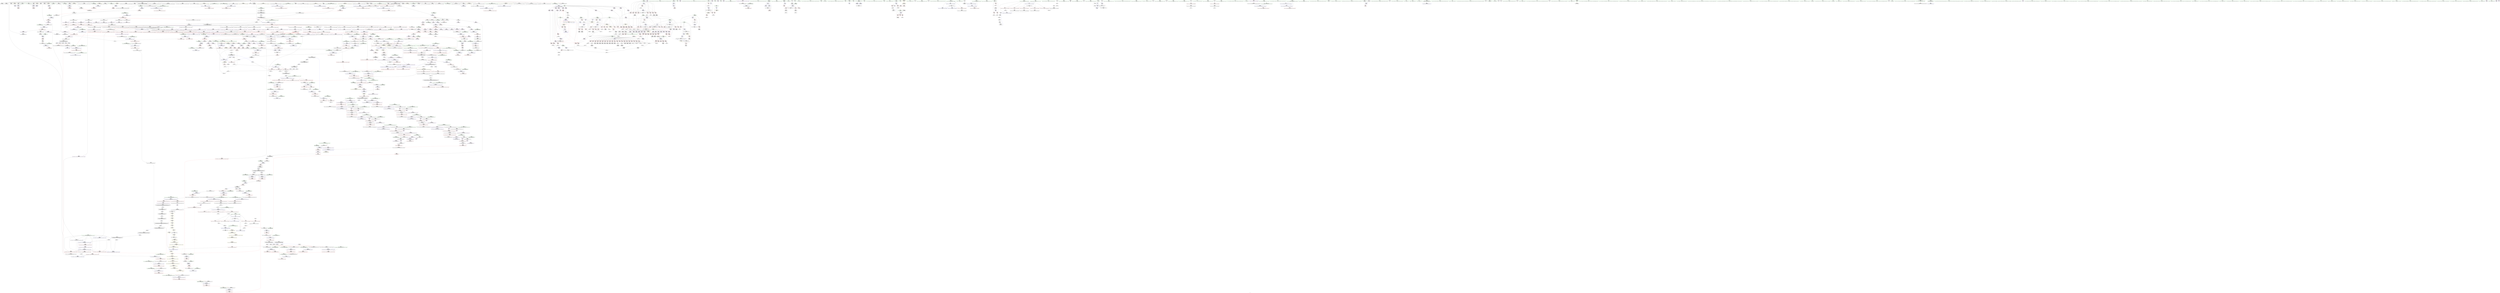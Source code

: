 digraph "SVFG" {
	label="SVFG";

	Node0x562ea90feb90 [shape=record,color=grey,label="{NodeID: 0\nNullPtr|{|<s52>124}}"];
	Node0x562ea90feb90 -> Node0x562ea916ed30[style=solid];
	Node0x562ea90feb90 -> Node0x562ea916ee30[style=solid];
	Node0x562ea90feb90 -> Node0x562ea916ef00[style=solid];
	Node0x562ea90feb90 -> Node0x562ea916efd0[style=solid];
	Node0x562ea90feb90 -> Node0x562ea916f0a0[style=solid];
	Node0x562ea90feb90 -> Node0x562ea916f170[style=solid];
	Node0x562ea90feb90 -> Node0x562ea916f240[style=solid];
	Node0x562ea90feb90 -> Node0x562ea916f310[style=solid];
	Node0x562ea90feb90 -> Node0x562ea916f3e0[style=solid];
	Node0x562ea90feb90 -> Node0x562ea916f4b0[style=solid];
	Node0x562ea90feb90 -> Node0x562ea916f580[style=solid];
	Node0x562ea90feb90 -> Node0x562ea916f650[style=solid];
	Node0x562ea90feb90 -> Node0x562ea916f720[style=solid];
	Node0x562ea90feb90 -> Node0x562ea916f7f0[style=solid];
	Node0x562ea90feb90 -> Node0x562ea916f8c0[style=solid];
	Node0x562ea90feb90 -> Node0x562ea916f990[style=solid];
	Node0x562ea90feb90 -> Node0x562ea916fa60[style=solid];
	Node0x562ea90feb90 -> Node0x562ea916fb30[style=solid];
	Node0x562ea90feb90 -> Node0x562ea916fc00[style=solid];
	Node0x562ea90feb90 -> Node0x562ea916fcd0[style=solid];
	Node0x562ea90feb90 -> Node0x562ea916fda0[style=solid];
	Node0x562ea90feb90 -> Node0x562ea916fe70[style=solid];
	Node0x562ea90feb90 -> Node0x562ea916ff40[style=solid];
	Node0x562ea90feb90 -> Node0x562ea9170010[style=solid];
	Node0x562ea90feb90 -> Node0x562ea91700e0[style=solid];
	Node0x562ea90feb90 -> Node0x562ea91701b0[style=solid];
	Node0x562ea90feb90 -> Node0x562ea9170280[style=solid];
	Node0x562ea90feb90 -> Node0x562ea9170350[style=solid];
	Node0x562ea90feb90 -> Node0x562ea9170420[style=solid];
	Node0x562ea90feb90 -> Node0x562ea91704f0[style=solid];
	Node0x562ea90feb90 -> Node0x562ea91705c0[style=solid];
	Node0x562ea90feb90 -> Node0x562ea9170690[style=solid];
	Node0x562ea90feb90 -> Node0x562ea9170760[style=solid];
	Node0x562ea90feb90 -> Node0x562ea9170830[style=solid];
	Node0x562ea90feb90 -> Node0x562ea9170900[style=solid];
	Node0x562ea90feb90 -> Node0x562ea91709d0[style=solid];
	Node0x562ea90feb90 -> Node0x562ea9170aa0[style=solid];
	Node0x562ea90feb90 -> Node0x562ea9170b70[style=solid];
	Node0x562ea90feb90 -> Node0x562ea9170c40[style=solid];
	Node0x562ea90feb90 -> Node0x562ea9170d10[style=solid];
	Node0x562ea90feb90 -> Node0x562ea9170de0[style=solid];
	Node0x562ea90feb90 -> Node0x562ea9170eb0[style=solid];
	Node0x562ea90feb90 -> Node0x562ea9170f80[style=solid];
	Node0x562ea90feb90 -> Node0x562ea9171050[style=solid];
	Node0x562ea90feb90 -> Node0x562ea9171120[style=solid];
	Node0x562ea90feb90 -> Node0x562ea91a18d0[style=solid];
	Node0x562ea90feb90 -> Node0x562ea91a19a0[style=solid];
	Node0x562ea90feb90 -> Node0x562ea91a1a70[style=solid];
	Node0x562ea90feb90 -> Node0x562ea91a3d60[style=solid];
	Node0x562ea90feb90 -> Node0x562ea91cbcf0[style=solid];
	Node0x562ea90feb90 -> Node0x562ea91d3250[style=solid];
	Node0x562ea90feb90 -> Node0x562ea91d4d50[style=solid];
	Node0x562ea90feb90:s52 -> Node0x562ea929d900[style=solid,color=red];
	Node0x562ea9227e30 [shape=record,color=yellow,style=double,label="{NodeID: 1882\n250V_1 = ENCHI(MR_250V_0)\npts\{966 \}\nFun[_ZNSt12_Vector_baseIiSaIiEED2Ev]}"];
	Node0x562ea9227e30 -> Node0x562ea91a20f0[style=dashed];
	Node0x562ea9173270 [shape=record,color=red,label="{NodeID: 775\n614\<--613\n\<--arrayidx44\n_Z8subsolveii\n}"];
	Node0x562ea9173270 -> Node0x562ea91d0250[style=solid];
	Node0x562ea9169aa0 [shape=record,color=black,label="{NodeID: 443\n1358\<--1248\n\<--this1\n_ZNSt6vectorIiSaIiEE17_M_realloc_insertIJiEEEvN9__gnu_cxx17__normal_iteratorIPiS1_EEDpOT_\n}"];
	Node0x562ea9169aa0 -> Node0x562ea9181d40[style=solid];
	Node0x562ea9169aa0 -> Node0x562ea9181e10[style=solid];
	Node0x562ea9246ad0 [shape=record,color=yellow,style=double,label="{NodeID: 2325\n45V_2 = CSCHI(MR_45V_1)\npts\{1776 \}\nCS[]|{<s0>73|<s1>84}}"];
	Node0x562ea9246ad0:s0 -> Node0x562ea921cc40[style=dashed,color=blue];
	Node0x562ea9246ad0:s1 -> Node0x562ea92466b0[style=dashed,color=blue];
	Node0x562ea915d7d0 [shape=record,color=green,label="{NodeID: 111\n660\<--661\nk\<--k_field_insensitive\n_Z9solveCasev\n}"];
	Node0x562ea915d7d0 -> Node0x562ea9173820[style=solid];
	Node0x562ea915d7d0 -> Node0x562ea91738f0[style=solid];
	Node0x562ea915d7d0 -> Node0x562ea91739c0[style=solid];
	Node0x562ea915d7d0 -> Node0x562ea9173a90[style=solid];
	Node0x562ea915d7d0 -> Node0x562ea91a0620[style=solid];
	Node0x562ea915d7d0 -> Node0x562ea91a0890[style=solid];
	Node0x562ea9178ca0 [shape=record,color=red,label="{NodeID: 886\n1369\<--1368\n\<--_M_start31\n_ZNSt6vectorIiSaIiEE17_M_realloc_insertIJiEEEvN9__gnu_cxx17__normal_iteratorIPiS1_EEDpOT_\n|{<s0>100}}"];
	Node0x562ea9178ca0:s0 -> Node0x562ea9298090[style=solid,color=red];
	Node0x562ea917f710 [shape=record,color=purple,label="{NodeID: 554\n705\<--33\n\<--.str.3\n_Z9solveCasev\n}"];
	Node0x562ea929c920 [shape=record,color=black,label="{NodeID: 2436\n2022 = PHI(2007, )\n0th arg _ZNSt11__copy_moveILb1ELb1ESt26random_access_iterator_tagE8__copy_mIiEEPT_PKS3_S6_S4_ }"];
	Node0x562ea929c920 -> Node0x562ea91a81a0[style=solid];
	Node0x562ea9162030 [shape=record,color=green,label="{NodeID: 222\n1588\<--1589\n_ZSt32__make_move_if_noexcept_iteratorIiSt13move_iteratorIPiEET0_PT_\<--_ZSt32__make_move_if_noexcept_iteratorIiSt13move_iteratorIPiEET0_PT__field_insensitive\n}"];
	Node0x562ea919dff0 [shape=record,color=blue,label="{NodeID: 997\n100\<--126\nnrvo\<--\n_Z3ctsB5cxx11c\n}"];
	Node0x562ea919dff0 -> Node0x562ea9186f50[style=dashed];
	Node0x562ea91d4450 [shape=record,color=grey,label="{NodeID: 1772\n1682 = cmp(1679, 1681, )\n}"];
	Node0x562ea9185140 [shape=record,color=purple,label="{NodeID: 665\n2128\<--1943\noffset_0\<--\n}"];
	Node0x562ea9185140 -> Node0x562ea919d470[style=solid];
	Node0x562ea9170350 [shape=record,color=black,label="{NodeID: 333\n440\<--3\n\<--dummyVal\n_ZNSt6vectorIiSaIiEEC2Ev\n}"];
	Node0x562ea91a3a20 [shape=record,color=blue,label="{NodeID: 1108\n1257\<--1254\ncoerce.dive3\<--call2\n_ZNSt6vectorIiSaIiEE17_M_realloc_insertIJiEEEvN9__gnu_cxx17__normal_iteratorIPiS1_EEDpOT_\n|{|<s2>81}}"];
	Node0x562ea91a3a20 -> Node0x562ea9178890[style=dashed];
	Node0x562ea91a3a20 -> Node0x562ea9178960[style=dashed];
	Node0x562ea91a3a20:s2 -> Node0x562ea9226e00[style=dashed,color=red];
	Node0x562ea91594a0 [shape=record,color=green,label="{NodeID: 1\n4\<--1\n.str\<--dummyObj\nGlob }"];
	Node0x562ea9227f10 [shape=record,color=yellow,style=double,label="{NodeID: 1883\n252V_1 = ENCHI(MR_252V_0)\npts\{968 \}\nFun[_ZNSt12_Vector_baseIiSaIiEED2Ev]}"];
	Node0x562ea9227f10 -> Node0x562ea91a21c0[style=dashed];
	Node0x562ea9173340 [shape=record,color=red,label="{NodeID: 776\n624\<--623\n\<--arrayidx49\n_Z8subsolveii\n}"];
	Node0x562ea9173340 -> Node0x562ea91cd0d0[style=solid];
	Node0x562ea9169b70 [shape=record,color=black,label="{NodeID: 444\n1362\<--1248\n\<--this1\n_ZNSt6vectorIiSaIiEE17_M_realloc_insertIJiEEEvN9__gnu_cxx17__normal_iteratorIPiS1_EEDpOT_\n|{<s0>98}}"];
	Node0x562ea9169b70:s0 -> Node0x562ea9298c60[style=solid,color=red];
	Node0x562ea9246c30 [shape=record,color=yellow,style=double,label="{NodeID: 2326\n45V_3 = CSCHI(MR_45V_2)\npts\{1776 \}\nCS[]|{<s0>90}}"];
	Node0x562ea9246c30:s0 -> Node0x562ea9225820[style=dashed,color=red];
	Node0x562ea915d8a0 [shape=record,color=green,label="{NodeID: 112\n662\<--663\nk5\<--k5_field_insensitive\n_Z9solveCasev\n}"];
	Node0x562ea915d8a0 -> Node0x562ea9173b60[style=solid];
	Node0x562ea915d8a0 -> Node0x562ea9173c30[style=solid];
	Node0x562ea915d8a0 -> Node0x562ea9173d00[style=solid];
	Node0x562ea915d8a0 -> Node0x562ea9173dd0[style=solid];
	Node0x562ea915d8a0 -> Node0x562ea91a0a30[style=solid];
	Node0x562ea915d8a0 -> Node0x562ea91a0bd0[style=solid];
	Node0x562ea9178d70 [shape=record,color=red,label="{NodeID: 887\n1373\<--1372\n\<--_M_end_of_storage\n_ZNSt6vectorIiSaIiEE17_M_realloc_insertIJiEEEvN9__gnu_cxx17__normal_iteratorIPiS1_EEDpOT_\n}"];
	Node0x562ea9178d70 -> Node0x562ea916a390[style=solid];
	Node0x562ea917f7e0 [shape=record,color=purple,label="{NodeID: 555\n744\<--35\n\<--.str.4\n_Z9solveCasev\n}"];
	Node0x562ea929ca30 [shape=record,color=black,label="{NodeID: 2437\n2023 = PHI(2008, )\n1st arg _ZNSt11__copy_moveILb1ELb1ESt26random_access_iterator_tagE8__copy_mIiEEPT_PKS3_S6_S4_ }"];
	Node0x562ea929ca30 -> Node0x562ea91a8270[style=solid];
	Node0x562ea9162130 [shape=record,color=green,label="{NodeID: 223\n1603\<--1604\n_ZSt22__uninitialized_copy_aISt13move_iteratorIPiES1_iET0_T_S4_S3_RSaIT1_E\<--_ZSt22__uninitialized_copy_aISt13move_iteratorIPiES1_iET0_T_S4_S3_RSaIT1_E_field_insensitive\n}"];
	Node0x562ea919e0c0 [shape=record,color=blue,label="{NodeID: 998\n104\<--130\nexn.slot\<--\n_Z3ctsB5cxx11c\n}"];
	Node0x562ea919e0c0 -> Node0x562ea9187020[style=dashed];
	Node0x562ea91d45d0 [shape=record,color=grey,label="{NodeID: 1773\n1477 = cmp(1475, 1476, )\n}"];
	Node0x562ea9185210 [shape=record,color=purple,label="{NodeID: 666\n1982\<--1980\ncoerce.dive\<--__it\n_ZSt12__miter_baseIPiEDTcl12__miter_basecldtfp_4baseEEESt13move_iteratorIT_E\n}"];
	Node0x562ea9185210 -> Node0x562ea91a7cc0[style=solid];
	Node0x562ea9170420 [shape=record,color=black,label="{NodeID: 334\n441\<--3\n\<--dummyVal\n_ZNSt6vectorIiSaIiEEC2Ev\n|{<s0>36}}"];
	Node0x562ea9170420:s0 -> Node0x562ea9295a30[style=solid,color=red];
	Node0x562ea91a3af0 [shape=record,color=blue,label="{NodeID: 1109\n1232\<--1259\n__elems_before\<--call4\n_ZNSt6vectorIiSaIiEE17_M_realloc_insertIJiEEEvN9__gnu_cxx17__normal_iteratorIPiS1_EEDpOT_\n}"];
	Node0x562ea91a3af0 -> Node0x562ea9177920[style=dashed];
	Node0x562ea91a3af0 -> Node0x562ea91779f0[style=dashed];
	Node0x562ea915a1d0 [shape=record,color=green,label="{NodeID: 2\n7\<--1\n\<--dummyObj\nCan only get source location for instruction, argument, global var or function.|{<s0>49}}"];
	Node0x562ea915a1d0:s0 -> Node0x562ea929a910[style=solid,color=red];
	Node0x562ea9173410 [shape=record,color=red,label="{NodeID: 777\n628\<--627\n\<--arrayidx51\n_Z8subsolveii\n}"];
	Node0x562ea9173410 -> Node0x562ea91673a0[style=solid];
	Node0x562ea9169c40 [shape=record,color=black,label="{NodeID: 445\n1365\<--1248\n\<--this1\n_ZNSt6vectorIiSaIiEE17_M_realloc_insertIJiEEEvN9__gnu_cxx17__normal_iteratorIPiS1_EEDpOT_\n|{<s0>100}}"];
	Node0x562ea9169c40:s0 -> Node0x562ea9297ed0[style=solid,color=red];
	Node0x562ea9246d90 [shape=record,color=yellow,style=double,label="{NodeID: 2327\n45V_4 = CSCHI(MR_45V_3)\npts\{1776 \}\nCS[]|{<s0>76}}"];
	Node0x562ea9246d90:s0 -> Node0x562ea921cc40[style=dashed,color=blue];
	Node0x562ea915d970 [shape=record,color=green,label="{NodeID: 113\n664\<--665\nk21\<--k21_field_insensitive\n_Z9solveCasev\n}"];
	Node0x562ea915d970 -> Node0x562ea9173ea0[style=solid];
	Node0x562ea915d970 -> Node0x562ea9173f70[style=solid];
	Node0x562ea915d970 -> Node0x562ea9174040[style=solid];
	Node0x562ea915d970 -> Node0x562ea91a0e40[style=solid];
	Node0x562ea915d970 -> Node0x562ea91a0f10[style=solid];
	Node0x562ea9215b70 [shape=record,color=yellow,style=double,label="{NodeID: 1995\n105V_1 = ENCHI(MR_105V_0)\npts\{8 \}\nFun[_Z9solveCasev]}"];
	Node0x562ea9215b70 -> Node0x562ea9185960[style=dashed];
	Node0x562ea9178e40 [shape=record,color=red,label="{NodeID: 888\n1377\<--1376\n\<--_M_start34\n_ZNSt6vectorIiSaIiEE17_M_realloc_insertIJiEEEvN9__gnu_cxx17__normal_iteratorIPiS1_EEDpOT_\n}"];
	Node0x562ea9178e40 -> Node0x562ea916a460[style=solid];
	Node0x562ea917f8b0 [shape=record,color=purple,label="{NodeID: 556\n757\<--37\n\<--.str.5\n_Z9solveCasev\n}"];
	Node0x562ea929cb70 [shape=record,color=black,label="{NodeID: 2438\n2024 = PHI(2009, )\n2nd arg _ZNSt11__copy_moveILb1ELb1ESt26random_access_iterator_tagE8__copy_mIiEEPT_PKS3_S6_S4_ }"];
	Node0x562ea929cb70 -> Node0x562ea91a8340[style=solid];
	Node0x562ea9162230 [shape=record,color=green,label="{NodeID: 224\n1608\<--1609\nthis.addr\<--this.addr_field_insensitive\n_ZNK9__gnu_cxx17__normal_iteratorIPiSt6vectorIiSaIiEEE4baseEv\n}"];
	Node0x562ea9162230 -> Node0x562ea917a5d0[style=solid];
	Node0x562ea9162230 -> Node0x562ea91a5760[style=solid];
	Node0x562ea919e190 [shape=record,color=blue,label="{NodeID: 999\n106\<--132\nehselector.slot\<--\n_Z3ctsB5cxx11c\n}"];
	Node0x562ea919e190 -> Node0x562ea91870f0[style=dashed];
	Node0x562ea91d4750 [shape=record,color=grey,label="{NodeID: 1774\n783 = cmp(781, 782, )\n}"];
	Node0x562ea91852e0 [shape=record,color=purple,label="{NodeID: 667\n2130\<--2047\noffset_0\<--\n}"];
	Node0x562ea91852e0 -> Node0x562ea91a84e0[style=solid];
	Node0x562ea91704f0 [shape=record,color=black,label="{NodeID: 335\n499\<--3\n\<--dummyVal\n_ZNSt6vectorIiSaIiEED2Ev\n}"];
	Node0x562ea91a3bc0 [shape=record,color=blue,label="{NodeID: 1110\n1236\<--1265\n__new_start\<--call5\n_ZNSt6vectorIiSaIiEE17_M_realloc_insertIJiEEEvN9__gnu_cxx17__normal_iteratorIPiS1_EEDpOT_\n}"];
	Node0x562ea91a3bc0 -> Node0x562ea9177ac0[style=dashed];
	Node0x562ea91a3bc0 -> Node0x562ea9177b90[style=dashed];
	Node0x562ea91a3bc0 -> Node0x562ea9177c60[style=dashed];
	Node0x562ea91a3bc0 -> Node0x562ea9177d30[style=dashed];
	Node0x562ea91a3bc0 -> Node0x562ea9177e00[style=dashed];
	Node0x562ea91a3bc0 -> Node0x562ea9177ed0[style=dashed];
	Node0x562ea91a3bc0 -> Node0x562ea9177fa0[style=dashed];
	Node0x562ea91a3bc0 -> Node0x562ea9178070[style=dashed];
	Node0x562ea91597e0 [shape=record,color=green,label="{NodeID: 3\n15\<--1\nstdin\<--dummyObj\nGlob }"];
	Node0x562ea91734e0 [shape=record,color=red,label="{NodeID: 778\n631\<--630\n\<--arrayidx53\n_Z8subsolveii\n}"];
	Node0x562ea91734e0 -> Node0x562ea91cd0d0[style=solid];
	Node0x562ea9169d10 [shape=record,color=black,label="{NodeID: 446\n1366\<--1248\n\<--this1\n_ZNSt6vectorIiSaIiEE17_M_realloc_insertIJiEEEvN9__gnu_cxx17__normal_iteratorIPiS1_EEDpOT_\n}"];
	Node0x562ea9169d10 -> Node0x562ea9181ee0[style=solid];
	Node0x562ea9169d10 -> Node0x562ea9181fb0[style=solid];
	Node0x562ea9246ef0 [shape=record,color=yellow,style=double,label="{NodeID: 2328\n310V_2 = CSCHI(MR_310V_1)\npts\{14150000 \}\nCS[]}"];
	Node0x562ea9246ef0 -> Node0x562ea9178fe0[style=dashed];
	Node0x562ea9162640 [shape=record,color=green,label="{NodeID: 114\n666\<--667\nk32\<--k32_field_insensitive\n_Z9solveCasev\n}"];
	Node0x562ea9162640 -> Node0x562ea9174110[style=solid];
	Node0x562ea9162640 -> Node0x562ea91741e0[style=solid];
	Node0x562ea9162640 -> Node0x562ea91742b0[style=solid];
	Node0x562ea9162640 -> Node0x562ea9174380[style=solid];
	Node0x562ea9162640 -> Node0x562ea9174450[style=solid];
	Node0x562ea9162640 -> Node0x562ea9174520[style=solid];
	Node0x562ea9162640 -> Node0x562ea91745f0[style=solid];
	Node0x562ea9162640 -> Node0x562ea91746c0[style=solid];
	Node0x562ea9162640 -> Node0x562ea9174790[style=solid];
	Node0x562ea9162640 -> Node0x562ea91a0fe0[style=solid];
	Node0x562ea9162640 -> Node0x562ea91a13f0[style=solid];
	Node0x562ea9178f10 [shape=record,color=red,label="{NodeID: 889\n1419\<--1416\nthis1\<--this.addr\n_ZNSt6vectorIiSaIiEE3endEv\n}"];
	Node0x562ea9178f10 -> Node0x562ea916a530[style=solid];
	Node0x562ea917f980 [shape=record,color=purple,label="{NodeID: 557\n764\<--39\n\<--.str.6\n_Z9solveCasev\n}"];
	Node0x562ea929ccb0 [shape=record,color=black,label="{NodeID: 2439\n1088 = PHI(1080, )\n0th arg _ZN9__gnu_cxx13new_allocatorIiE10deallocateEPim }"];
	Node0x562ea929ccb0 -> Node0x562ea91a2b80[style=solid];
	Node0x562ea9162300 [shape=record,color=green,label="{NodeID: 225\n1617\<--1618\n__a.addr\<--__a.addr_field_insensitive\n_ZNSt16allocator_traitsISaIiEE7destroyIiEEvRS0_PT_\n}"];
	Node0x562ea9162300 -> Node0x562ea917a6a0[style=solid];
	Node0x562ea9162300 -> Node0x562ea91a5830[style=solid];
	Node0x562ea919e260 [shape=record,color=blue,label="{NodeID: 1000\n104\<--137\nexn.slot\<--\n_Z3ctsB5cxx11c\n}"];
	Node0x562ea919e260 -> Node0x562ea9187020[style=dashed];
	Node0x562ea91d48d0 [shape=record,color=grey,label="{NodeID: 1775\n771 = cmp(768, 770, )\n}"];
	Node0x562ea91853b0 [shape=record,color=purple,label="{NodeID: 668\n2131\<--2049\noffset_0\<--\n}"];
	Node0x562ea91853b0 -> Node0x562ea919d540[style=solid];
	Node0x562ea91705c0 [shape=record,color=black,label="{NodeID: 336\n500\<--3\n\<--dummyVal\n_ZNSt6vectorIiSaIiEED2Ev\n}"];
	Node0x562ea91705c0 -> Node0x562ea919fd30[style=solid];
	Node0x562ea91a3c90 [shape=record,color=blue,label="{NodeID: 1111\n1238\<--1269\n__new_finish\<--\n_ZNSt6vectorIiSaIiEE17_M_realloc_insertIJiEEEvN9__gnu_cxx17__normal_iteratorIPiS1_EEDpOT_\n}"];
	Node0x562ea91a3c90 -> Node0x562ea91782e0[style=dashed];
	Node0x562ea91a3c90 -> Node0x562ea91783b0[style=dashed];
	Node0x562ea91a3c90 -> Node0x562ea91a3d60[style=dashed];
	Node0x562ea91598a0 [shape=record,color=green,label="{NodeID: 4\n16\<--1\n.str.1\<--dummyObj\nGlob }"];
	Node0x562ea91735b0 [shape=record,color=red,label="{NodeID: 779\n641\<--640\n\<--arrayidx58\n_Z8subsolveii\n}"];
	Node0x562ea91735b0 -> Node0x562ea91ccdd0[style=solid];
	Node0x562ea9169de0 [shape=record,color=black,label="{NodeID: 447\n1370\<--1248\n\<--this1\n_ZNSt6vectorIiSaIiEE17_M_realloc_insertIJiEEEvN9__gnu_cxx17__normal_iteratorIPiS1_EEDpOT_\n}"];
	Node0x562ea9169de0 -> Node0x562ea9182080[style=solid];
	Node0x562ea9169de0 -> Node0x562ea9182150[style=solid];
	Node0x562ea9247050 [shape=record,color=yellow,style=double,label="{NodeID: 2329\n45V_2 = CSCHI(MR_45V_1)\npts\{1776 \}\nCS[]|{<s0>119}}"];
	Node0x562ea9247050:s0 -> Node0x562ea9246070[style=dashed,color=blue];
	Node0x562ea9162710 [shape=record,color=green,label="{NodeID: 115\n668\<--669\nbhi\<--bhi_field_insensitive\n_Z9solveCasev\n}"];
	Node0x562ea9162710 -> Node0x562ea9174860[style=solid];
	Node0x562ea9162710 -> Node0x562ea9174930[style=solid];
	Node0x562ea9162710 -> Node0x562ea9174a00[style=solid];
	Node0x562ea9162710 -> Node0x562ea91a10b0[style=solid];
	Node0x562ea9162710 -> Node0x562ea91a1250[style=solid];
	Node0x562ea9230950 [shape=record,color=yellow,style=double,label="{NodeID: 1997\n91V_1 = ENCHI(MR_91V_0)\npts\{19 \}\nFun[_Z9solveCasev]|{|<s7>49}}"];
	Node0x562ea9230950 -> Node0x562ea9185f10[style=dashed];
	Node0x562ea9230950 -> Node0x562ea9185fe0[style=dashed];
	Node0x562ea9230950 -> Node0x562ea91860b0[style=dashed];
	Node0x562ea9230950 -> Node0x562ea9186180[style=dashed];
	Node0x562ea9230950 -> Node0x562ea9186250[style=dashed];
	Node0x562ea9230950 -> Node0x562ea9186320[style=dashed];
	Node0x562ea9230950 -> Node0x562ea91863f0[style=dashed];
	Node0x562ea9230950:s7 -> Node0x562ea922be30[style=dashed,color=red];
	Node0x562ea9178fe0 [shape=record,color=red,label="{NodeID: 890\n1427\<--1426\n\<--coerce.dive\n_ZNSt6vectorIiSaIiEE3endEv\n}"];
	Node0x562ea9178fe0 -> Node0x562ea916a600[style=solid];
	Node0x562ea917fa50 [shape=record,color=purple,label="{NodeID: 558\n832\<--41\n\<--.str.7\n_Z9solveCasev\n}"];
	Node0x562ea929cdf0 [shape=record,color=black,label="{NodeID: 2440\n1089 = PHI(1081, )\n1st arg _ZN9__gnu_cxx13new_allocatorIiE10deallocateEPim }"];
	Node0x562ea929cdf0 -> Node0x562ea91a2c50[style=solid];
	Node0x562ea91623d0 [shape=record,color=green,label="{NodeID: 226\n1619\<--1620\n__p.addr\<--__p.addr_field_insensitive\n_ZNSt16allocator_traitsISaIiEE7destroyIiEEvRS0_PT_\n}"];
	Node0x562ea91623d0 -> Node0x562ea917a770[style=solid];
	Node0x562ea91623d0 -> Node0x562ea91a5900[style=solid];
	Node0x562ea919e330 [shape=record,color=blue,label="{NodeID: 1001\n106\<--139\nehselector.slot\<--\n_Z3ctsB5cxx11c\n}"];
	Node0x562ea919e330 -> Node0x562ea91870f0[style=dashed];
	Node0x562ea91d4a50 [shape=record,color=grey,label="{NodeID: 1776\n1495 = cmp(1493, 1494, )\n}"];
	Node0x562ea9185480 [shape=record,color=purple,label="{NodeID: 669\n2078\<--2077\n_M_current\<--this1\n_ZNKSt13move_iteratorIPiE4baseEv\n}"];
	Node0x562ea9185480 -> Node0x562ea919cb80[style=solid];
	Node0x562ea9170690 [shape=record,color=black,label="{NodeID: 337\n502\<--3\n\<--dummyVal\n_ZNSt6vectorIiSaIiEED2Ev\n}"];
	Node0x562ea9170690 -> Node0x562ea919fe00[style=solid];
	Node0x562ea91a3d60 [shape=record,color=blue, style = dotted,label="{NodeID: 1112\n1238\<--3\n__new_finish\<--dummyVal\n_ZNSt6vectorIiSaIiEE17_M_realloc_insertIJiEEEvN9__gnu_cxx17__normal_iteratorIPiS1_EEDpOT_\n}"];
	Node0x562ea91a3d60 -> Node0x562ea91782e0[style=dashed];
	Node0x562ea91a3d60 -> Node0x562ea91783b0[style=dashed];
	Node0x562ea91a3d60 -> Node0x562ea91a3e30[style=dashed];
	Node0x562ea9159960 [shape=record,color=green,label="{NodeID: 5\n21\<--1\n\<--dummyObj\nCan only get source location for instruction, argument, global var or function.}"];
	Node0x562ea9173680 [shape=record,color=red,label="{NodeID: 780\n651\<--650\n\<--arrayidx61\n_Z8subsolveii\n|{<s0>45}}"];
	Node0x562ea9173680:s0 -> Node0x562ea929ab90[style=solid,color=red];
	Node0x562ea9169eb0 [shape=record,color=black,label="{NodeID: 448\n1374\<--1248\n\<--this1\n_ZNSt6vectorIiSaIiEE17_M_realloc_insertIJiEEEvN9__gnu_cxx17__normal_iteratorIPiS1_EEDpOT_\n}"];
	Node0x562ea9169eb0 -> Node0x562ea9182220[style=solid];
	Node0x562ea9169eb0 -> Node0x562ea91822f0[style=solid];
	Node0x562ea92471b0 [shape=record,color=yellow,style=double,label="{NodeID: 2330\n177V_2 = CSCHI(MR_177V_1)\npts\{18280000 \}\nCS[]}"];
	Node0x562ea92471b0 -> Node0x562ea919b590[style=dashed];
	Node0x562ea91627e0 [shape=record,color=green,label="{NodeID: 116\n670\<--671\nl\<--l_field_insensitive\n_Z9solveCasev\n}"];
	Node0x562ea91627e0 -> Node0x562ea9174ad0[style=solid];
	Node0x562ea91627e0 -> Node0x562ea9174ba0[style=solid];
	Node0x562ea91627e0 -> Node0x562ea9174c70[style=solid];
	Node0x562ea91627e0 -> Node0x562ea9174d40[style=solid];
	Node0x562ea91627e0 -> Node0x562ea9174e10[style=solid];
	Node0x562ea91627e0 -> Node0x562ea91a1180[style=solid];
	Node0x562ea91627e0 -> Node0x562ea91a1320[style=solid];
	Node0x562ea91790b0 [shape=record,color=red,label="{NodeID: 891\n1442\<--1433\nthis1\<--this.addr\n_ZN9__gnu_cxx13new_allocatorIiE9constructIiJiEEEvPT_DpOT0_\n}"];
	Node0x562ea917fb20 [shape=record,color=purple,label="{NodeID: 559\n1249\<--43\n\<--.str.8\n_ZNSt6vectorIiSaIiEE17_M_realloc_insertIJiEEEvN9__gnu_cxx17__normal_iteratorIPiS1_EEDpOT_\n|{<s0>79}}"];
	Node0x562ea917fb20:s0 -> Node0x562ea9294930[style=solid,color=red];
	Node0x562ea929cf30 [shape=record,color=black,label="{NodeID: 2441\n1090 = PHI(1082, )\n2nd arg _ZN9__gnu_cxx13new_allocatorIiE10deallocateEPim }"];
	Node0x562ea929cf30 -> Node0x562ea91a2d20[style=solid];
	Node0x562ea91624a0 [shape=record,color=green,label="{NodeID: 227\n1627\<--1628\n_ZN9__gnu_cxx13new_allocatorIiE7destroyIiEEvPT_\<--_ZN9__gnu_cxx13new_allocatorIiE7destroyIiEEvPT__field_insensitive\n}"];
	Node0x562ea919e400 [shape=record,color=blue,label="{NodeID: 1002\n174\<--110\nnrvo\<--\n_Z7getLineB5cxx11v\n}"];
	Node0x562ea919e400 -> Node0x562ea919e740[style=dashed];
	Node0x562ea919e400 -> Node0x562ea919e8e0[style=dashed];
	Node0x562ea91d4bd0 [shape=record,color=grey,label="{NodeID: 1777\n1499 = cmp(1497, 1498, )\n}"];
	Node0x562ea9185550 [shape=record,color=purple,label="{NodeID: 670\n2091\<--2090\n_M_current\<--this1\n_ZNSt13move_iteratorIPiEC2ES0_\n}"];
	Node0x562ea9185550 -> Node0x562ea91a88f0[style=solid];
	Node0x562ea9170760 [shape=record,color=black,label="{NodeID: 338\n993\<--3\n\<--dummyVal\n_ZNSt12_Vector_baseIiSaIiEED2Ev\n}"];
	Node0x562ea91a3e30 [shape=record,color=blue,label="{NodeID: 1113\n1238\<--1292\n__new_finish\<--call11\n_ZNSt6vectorIiSaIiEE17_M_realloc_insertIJiEEEvN9__gnu_cxx17__normal_iteratorIPiS1_EEDpOT_\n}"];
	Node0x562ea91a3e30 -> Node0x562ea9178140[style=dashed];
	Node0x562ea91a3e30 -> Node0x562ea91a3f00[style=dashed];
	Node0x562ea915a330 [shape=record,color=green,label="{NodeID: 6\n26\<--1\n\<--dummyObj\nCan only get source location for instruction, argument, global var or function.}"];
	Node0x562ea9173750 [shape=record,color=red,label="{NodeID: 781\n704\<--658\n\<--res\n_Z9solveCasev\n}"];
	Node0x562ea9169f80 [shape=record,color=black,label="{NodeID: 449\n1384\<--1248\n\<--this1\n_ZNSt6vectorIiSaIiEE17_M_realloc_insertIJiEEEvN9__gnu_cxx17__normal_iteratorIPiS1_EEDpOT_\n}"];
	Node0x562ea9169f80 -> Node0x562ea91823c0[style=solid];
	Node0x562ea9169f80 -> Node0x562ea9182490[style=solid];
	Node0x562ea9247310 [shape=record,color=yellow,style=double,label="{NodeID: 2331\n45V_2 = CSCHI(MR_45V_1)\npts\{1776 \}\nCS[]|{<s0>130}}"];
	Node0x562ea9247310:s0 -> Node0x562ea9247050[style=dashed,color=blue];
	Node0x562ea91628b0 [shape=record,color=green,label="{NodeID: 117\n675\<--676\nscanf\<--scanf_field_insensitive\n}"];
	Node0x562ea9230b10 [shape=record,color=yellow,style=double,label="{NodeID: 1999\n111V_1 = ENCHI(MR_111V_0)\npts\{27 \}\nFun[_Z9solveCasev]}"];
	Node0x562ea9230b10 -> Node0x562ea9186660[style=dashed];
	Node0x562ea9230b10 -> Node0x562ea9186730[style=dashed];
	Node0x562ea9179180 [shape=record,color=red,label="{NodeID: 892\n1443\<--1435\n\<--__p.addr\n_ZN9__gnu_cxx13new_allocatorIiE9constructIiJiEEEvPT_DpOT0_\n}"];
	Node0x562ea9179180 -> Node0x562ea916a6d0[style=solid];
	Node0x562ea917fbf0 [shape=record,color=purple,label="{NodeID: 560\n480\<--479\n_M_impl\<--\n_ZNSt6vectorIiSaIiEED2Ev\n}"];
	Node0x562ea929d070 [shape=record,color=black,label="{NodeID: 2442\n430 = PHI(267, )\n0th arg _ZNSt6vectorIiSaIiEEC2Ev }"];
	Node0x562ea929d070 -> Node0x562ea919f9f0[style=solid];
	Node0x562ea91625a0 [shape=record,color=green,label="{NodeID: 228\n1634\<--1635\nthis.addr\<--this.addr_field_insensitive\n_ZNKSt6vectorIiSaIiEE8max_sizeEv\n}"];
	Node0x562ea91625a0 -> Node0x562ea917a840[style=solid];
	Node0x562ea91625a0 -> Node0x562ea91a59d0[style=solid];
	Node0x562ea919e4d0 [shape=record,color=blue,label="{NodeID: 1003\n176\<--200\nc\<--conv\n_Z7getLineB5cxx11v\n}"];
	Node0x562ea919e4d0 -> Node0x562ea9187290[style=dashed];
	Node0x562ea919e4d0 -> Node0x562ea9187360[style=dashed];
	Node0x562ea919e4d0 -> Node0x562ea9187430[style=dashed];
	Node0x562ea919e4d0 -> Node0x562ea919e4d0[style=dashed];
	Node0x562ea919e4d0 -> Node0x562ea921f440[style=dashed];
	Node0x562ea91d4d50 [shape=record,color=grey,label="{NodeID: 1778\n1320 = cmp(1319, 3, )\n}"];
	Node0x562ea9185620 [shape=record,color=purple,label="{NodeID: 671\n1276\<--1274\nadd.ptr\<--\n_ZNSt6vectorIiSaIiEE17_M_realloc_insertIJiEEEvN9__gnu_cxx17__normal_iteratorIPiS1_EEDpOT_\n|{<s0>84}}"];
	Node0x562ea9185620:s0 -> Node0x562ea92952c0[style=solid,color=red];
	Node0x562ea9170830 [shape=record,color=black,label="{NodeID: 339\n994\<--3\n\<--dummyVal\n_ZNSt12_Vector_baseIiSaIiEED2Ev\n}"];
	Node0x562ea9170830 -> Node0x562ea91a20f0[style=solid];
	Node0x562ea91a3f00 [shape=record,color=blue,label="{NodeID: 1114\n1238\<--1297\n__new_finish\<--incdec.ptr\n_ZNSt6vectorIiSaIiEE17_M_realloc_insertIJiEEEvN9__gnu_cxx17__normal_iteratorIPiS1_EEDpOT_\n}"];
	Node0x562ea91a3f00 -> Node0x562ea9178210[style=dashed];
	Node0x562ea91a3f00 -> Node0x562ea91782e0[style=dashed];
	Node0x562ea91a3f00 -> Node0x562ea91783b0[style=dashed];
	Node0x562ea91a3f00 -> Node0x562ea91a3fd0[style=dashed];
	Node0x562ea915a3c0 [shape=record,color=green,label="{NodeID: 7\n31\<--1\n.str.2\<--dummyObj\nGlob }"];
	Node0x562ea9173820 [shape=record,color=red,label="{NodeID: 782\n680\<--660\n\<--k\n_Z9solveCasev\n}"];
	Node0x562ea9173820 -> Node0x562ea91d39d0[style=solid];
	Node0x562ea916a050 [shape=record,color=black,label="{NodeID: 450\n1389\<--1248\n\<--this1\n_ZNSt6vectorIiSaIiEE17_M_realloc_insertIJiEEEvN9__gnu_cxx17__normal_iteratorIPiS1_EEDpOT_\n}"];
	Node0x562ea916a050 -> Node0x562ea9182560[style=solid];
	Node0x562ea916a050 -> Node0x562ea9182630[style=solid];
	Node0x562ea9247470 [shape=record,color=yellow,style=double,label="{NodeID: 2332\n45V_2 = CSCHI(MR_45V_1)\npts\{1776 \}\nCS[]|{<s0>134}}"];
	Node0x562ea9247470:s0 -> Node0x562ea9247310[style=dashed,color=blue];
	Node0x562ea9162980 [shape=record,color=green,label="{NodeID: 118\n707\<--708\nprintf\<--printf_field_insensitive\n}"];
	Node0x562ea9179250 [shape=record,color=red,label="{NodeID: 893\n1446\<--1437\n\<--__args.addr\n_ZN9__gnu_cxx13new_allocatorIiE9constructIiJiEEEvPT_DpOT0_\n|{<s0>103}}"];
	Node0x562ea9179250:s0 -> Node0x562ea9296770[style=solid,color=red];
	Node0x562ea917fcc0 [shape=record,color=purple,label="{NodeID: 561\n481\<--479\n_M_start\<--\n_ZNSt6vectorIiSaIiEED2Ev\n}"];
	Node0x562ea917fcc0 -> Node0x562ea9188af0[style=solid];
	Node0x562ea929d1b0 [shape=record,color=black,label="{NodeID: 2443\n1056 = PHI(988, 998, )\n0th arg _ZNSt12_Vector_baseIiSaIiEE12_Vector_implD2Ev }"];
	Node0x562ea929d1b0 -> Node0x562ea91a2840[style=solid];
	Node0x562ea916ab10 [shape=record,color=green,label="{NodeID: 229\n1640\<--1641\n_ZNKSt12_Vector_baseIiSaIiEE19_M_get_Tp_allocatorEv\<--_ZNKSt12_Vector_baseIiSaIiEE19_M_get_Tp_allocatorEv_field_insensitive\n}"];
	Node0x562ea919e5a0 [shape=record,color=blue,label="{NodeID: 1004\n178\<--209\nexn.slot\<--\n_Z7getLineB5cxx11v\n}"];
	Node0x562ea919e5a0 -> Node0x562ea9187500[style=dashed];
	Node0x562ea91d4ed0 [shape=record,color=grey,label="{NodeID: 1779\n830 = cmp(825, 829, )\n}"];
	Node0x562ea91856f0 [shape=record,color=purple,label="{NodeID: 672\n1327\<--1325\nadd.ptr18\<--\n_ZNSt6vectorIiSaIiEE17_M_realloc_insertIJiEEEvN9__gnu_cxx17__normal_iteratorIPiS1_EEDpOT_\n|{<s0>92}}"];
	Node0x562ea91856f0:s0 -> Node0x562ea9297dc0[style=solid,color=red];
	Node0x562ea9170900 [shape=record,color=black,label="{NodeID: 340\n996\<--3\n\<--dummyVal\n_ZNSt12_Vector_baseIiSaIiEED2Ev\n}"];
	Node0x562ea9170900 -> Node0x562ea91a21c0[style=solid];
	Node0x562ea91a3fd0 [shape=record,color=blue,label="{NodeID: 1115\n1238\<--1308\n__new_finish\<--call16\n_ZNSt6vectorIiSaIiEE17_M_realloc_insertIJiEEEvN9__gnu_cxx17__normal_iteratorIPiS1_EEDpOT_\n}"];
	Node0x562ea91a3fd0 -> Node0x562ea9178480[style=dashed];
	Node0x562ea915a450 [shape=record,color=green,label="{NodeID: 8\n33\<--1\n.str.3\<--dummyObj\nGlob }"];
	Node0x562ea9228620 [shape=record,color=yellow,style=double,label="{NodeID: 1890\n146V_1 = ENCHI(MR_146V_0)\npts\{19810000 \}\nFun[_ZNKSt13move_iteratorIPiE4baseEv]}"];
	Node0x562ea9228620 -> Node0x562ea919cb80[style=dashed];
	Node0x562ea91738f0 [shape=record,color=red,label="{NodeID: 783\n685\<--660\n\<--k\n_Z9solveCasev\n}"];
	Node0x562ea91738f0 -> Node0x562ea9167610[style=solid];
	Node0x562ea916a120 [shape=record,color=black,label="{NodeID: 451\n1396\<--1248\n\<--this1\n_ZNSt6vectorIiSaIiEE17_M_realloc_insertIJiEEEvN9__gnu_cxx17__normal_iteratorIPiS1_EEDpOT_\n}"];
	Node0x562ea916a120 -> Node0x562ea9182700[style=solid];
	Node0x562ea916a120 -> Node0x562ea91827d0[style=solid];
	Node0x562ea92475d0 [shape=record,color=yellow,style=double,label="{NodeID: 2333\n45V_2 = CSCHI(MR_45V_1)\npts\{1776 \}\nCS[]|{<s0>137}}"];
	Node0x562ea92475d0:s0 -> Node0x562ea9247470[style=dashed,color=blue];
	Node0x562ea9162a80 [shape=record,color=green,label="{NodeID: 119\n847\<--848\nmain\<--main_field_insensitive\n}"];
	Node0x562ea9179320 [shape=record,color=red,label="{NodeID: 894\n1448\<--1447\n\<--call\n_ZN9__gnu_cxx13new_allocatorIiE9constructIiJiEEEvPT_DpOT0_\n}"];
	Node0x562ea9179320 -> Node0x562ea91a4990[style=solid];
	Node0x562ea917fd90 [shape=record,color=purple,label="{NodeID: 562\n484\<--483\n_M_impl2\<--\n_ZNSt6vectorIiSaIiEED2Ev\n}"];
	Node0x562ea929d3c0 [shape=record,color=black,label="{NodeID: 2444\n1607 = PHI(1224, 1224, 1516, 1519, )\n0th arg _ZNK9__gnu_cxx17__normal_iteratorIPiSt6vectorIiSaIiEEE4baseEv }"];
	Node0x562ea929d3c0 -> Node0x562ea91a5760[style=solid];
	Node0x562ea916ac10 [shape=record,color=green,label="{NodeID: 230\n1643\<--1644\n_ZNSt16allocator_traitsISaIiEE8max_sizeERKS0_\<--_ZNSt16allocator_traitsISaIiEE8max_sizeERKS0__field_insensitive\n}"];
	Node0x562ea919e670 [shape=record,color=blue,label="{NodeID: 1005\n180\<--211\nehselector.slot\<--\n_Z7getLineB5cxx11v\n}"];
	Node0x562ea919e670 -> Node0x562ea91875d0[style=dashed];
	Node0x562ea91d5050 [shape=record,color=grey,label="{NodeID: 1780\n815 = cmp(799, 814, )\n}"];
	Node0x562ea91857c0 [shape=record,color=purple,label="{NodeID: 673\n1395\<--1393\nadd.ptr39\<--\n_ZNSt6vectorIiSaIiEE17_M_realloc_insertIJiEEEvN9__gnu_cxx17__normal_iteratorIPiS1_EEDpOT_\n}"];
	Node0x562ea91857c0 -> Node0x562ea91a4580[style=solid];
	Node0x562ea91709d0 [shape=record,color=black,label="{NodeID: 341\n1311\<--3\n\<--dummyVal\n_ZNSt6vectorIiSaIiEE17_M_realloc_insertIJiEEEvN9__gnu_cxx17__normal_iteratorIPiS1_EEDpOT_\n}"];
	Node0x562ea91a40a0 [shape=record,color=blue,label="{NodeID: 1116\n1240\<--1312\nexn.slot\<--\n_ZNSt6vectorIiSaIiEE17_M_realloc_insertIJiEEEvN9__gnu_cxx17__normal_iteratorIPiS1_EEDpOT_\n}"];
	Node0x562ea91a40a0 -> Node0x562ea9178550[style=dashed];
	Node0x562ea91a40a0 -> Node0x562ea91a4240[style=dashed];
	Node0x562ea915a4e0 [shape=record,color=green,label="{NodeID: 9\n35\<--1\n.str.4\<--dummyObj\nGlob }"];
	Node0x562ea91739c0 [shape=record,color=red,label="{NodeID: 784\n691\<--660\n\<--k\n_Z9solveCasev\n}"];
	Node0x562ea91739c0 -> Node0x562ea91676e0[style=solid];
	Node0x562ea916a1f0 [shape=record,color=black,label="{NodeID: 452\n1273\<--1272\n\<--_M_impl\n_ZNSt6vectorIiSaIiEE17_M_realloc_insertIJiEEEvN9__gnu_cxx17__normal_iteratorIPiS1_EEDpOT_\n|{<s0>84}}"];
	Node0x562ea916a1f0:s0 -> Node0x562ea92950b0[style=solid,color=red];
	Node0x562ea9247730 [shape=record,color=yellow,style=double,label="{NodeID: 2334\n45V_2 = CSCHI(MR_45V_1)\npts\{1776 \}\nCS[]|{<s0>142}}"];
	Node0x562ea9247730:s0 -> Node0x562ea92475d0[style=dashed,color=blue];
	Node0x562ea9162b80 [shape=record,color=green,label="{NodeID: 120\n850\<--851\nretval\<--retval_field_insensitive\nmain\n}"];
	Node0x562ea9162b80 -> Node0x562ea91a14c0[style=solid];
	Node0x562ea91793f0 [shape=record,color=red,label="{NodeID: 895\n1468\<--1455\nthis1\<--this.addr\n_ZNKSt6vectorIiSaIiEE12_M_check_lenEmPKc\n|{<s0>104|<s1>105|<s2>107|<s3>108|<s4>110|<s5>111|<s6>112}}"];
	Node0x562ea91793f0:s0 -> Node0x562ea9296330[style=solid,color=red];
	Node0x562ea91793f0:s1 -> Node0x562ea9298910[style=solid,color=red];
	Node0x562ea91793f0:s2 -> Node0x562ea9298910[style=solid,color=red];
	Node0x562ea91793f0:s3 -> Node0x562ea9298910[style=solid,color=red];
	Node0x562ea91793f0:s4 -> Node0x562ea9298910[style=solid,color=red];
	Node0x562ea91793f0:s5 -> Node0x562ea9296330[style=solid,color=red];
	Node0x562ea91793f0:s6 -> Node0x562ea9296330[style=solid,color=red];
	Node0x562ea917fe60 [shape=record,color=purple,label="{NodeID: 563\n485\<--483\n_M_finish\<--\n_ZNSt6vectorIiSaIiEED2Ev\n}"];
	Node0x562ea917fe60 -> Node0x562ea9188bc0[style=solid];
	Node0x562ea929d6e0 [shape=record,color=black,label="{NodeID: 2445\n1752 = PHI(1745, )\n0th arg _ZN9__gnu_cxx13new_allocatorIiE8allocateEmPKv }"];
	Node0x562ea929d6e0 -> Node0x562ea91a6530[style=solid];
	Node0x562ea916ad10 [shape=record,color=green,label="{NodeID: 231\n1648\<--1649\nthis.addr\<--this.addr_field_insensitive\n_ZNKSt6vectorIiSaIiEE4sizeEv\n}"];
	Node0x562ea916ad10 -> Node0x562ea917a910[style=solid];
	Node0x562ea916ad10 -> Node0x562ea91a5aa0[style=solid];
	Node0x562ea919e740 [shape=record,color=blue,label="{NodeID: 1006\n174\<--126\nnrvo\<--\n_Z7getLineB5cxx11v\n}"];
	Node0x562ea919e740 -> Node0x562ea921ef40[style=dashed];
	Node0x562ea91d51d0 [shape=record,color=grey,label="{NodeID: 1781\n1767 = cmp(1765, 1766, )\n}"];
	Node0x562ea9185890 [shape=record,color=purple,label="{NodeID: 674\n2058\<--2056\nadd.ptr\<--\n_ZNSt11__copy_moveILb1ELb1ESt26random_access_iterator_tagE8__copy_mIiEEPT_PKS3_S6_S4_\n}"];
	Node0x562ea9185890 -> Node0x562ea917d900[style=solid];
	Node0x562ea9170aa0 [shape=record,color=black,label="{NodeID: 342\n1312\<--3\n\<--dummyVal\n_ZNSt6vectorIiSaIiEE17_M_realloc_insertIJiEEEvN9__gnu_cxx17__normal_iteratorIPiS1_EEDpOT_\n}"];
	Node0x562ea9170aa0 -> Node0x562ea91a40a0[style=solid];
	Node0x562ea91a4170 [shape=record,color=blue,label="{NodeID: 1117\n1242\<--1314\nehselector.slot\<--\n_ZNSt6vectorIiSaIiEE17_M_realloc_insertIJiEEEvN9__gnu_cxx17__normal_iteratorIPiS1_EEDpOT_\n}"];
	Node0x562ea91a4170 -> Node0x562ea91a4310[style=dashed];
	Node0x562ea915a570 [shape=record,color=green,label="{NodeID: 10\n37\<--1\n.str.5\<--dummyObj\nGlob }"];
	Node0x562ea9173a90 [shape=record,color=red,label="{NodeID: 785\n698\<--660\n\<--k\n_Z9solveCasev\n}"];
	Node0x562ea9173a90 -> Node0x562ea91ce750[style=solid];
	Node0x562ea916a2c0 [shape=record,color=black,label="{NodeID: 453\n1324\<--1323\n\<--_M_impl17\n_ZNSt6vectorIiSaIiEE17_M_realloc_insertIJiEEEvN9__gnu_cxx17__normal_iteratorIPiS1_EEDpOT_\n|{<s0>92}}"];
	Node0x562ea916a2c0:s0 -> Node0x562ea9297cb0[style=solid,color=red];
	Node0x562ea9247890 [shape=record,color=yellow,style=double,label="{NodeID: 2335\n45V_2 = CSCHI(MR_45V_1)\npts\{1776 \}\nCS[]|{<s0>146}}"];
	Node0x562ea9247890:s0 -> Node0x562ea9247730[style=dashed,color=blue];
	Node0x562ea9162c50 [shape=record,color=green,label="{NodeID: 121\n877\<--878\nthis.addr\<--this.addr_field_insensitive\n_ZNSt12_Vector_baseIiSaIiEEC2Ev\n}"];
	Node0x562ea9162c50 -> Node0x562ea9175560[style=solid];
	Node0x562ea9162c50 -> Node0x562ea91a1730[style=solid];
	Node0x562ea91794c0 [shape=record,color=red,label="{NodeID: 896\n1476\<--1457\n\<--__n.addr\n_ZNKSt6vectorIiSaIiEE12_M_check_lenEmPKc\n}"];
	Node0x562ea91794c0 -> Node0x562ea91d45d0[style=solid];
	Node0x562ea917ff30 [shape=record,color=purple,label="{NodeID: 564\n881\<--880\n_M_impl\<--this1\n_ZNSt12_Vector_baseIiSaIiEEC2Ev\n|{<s0>56}}"];
	Node0x562ea917ff30:s0 -> Node0x562ea929c810[style=solid,color=red];
	Node0x562ea929d7f0 [shape=record,color=black,label="{NodeID: 2446\n1753 = PHI(1746, )\n1st arg _ZN9__gnu_cxx13new_allocatorIiE8allocateEmPKv }"];
	Node0x562ea929d7f0 -> Node0x562ea91a6600[style=solid];
	Node0x562ea916ade0 [shape=record,color=green,label="{NodeID: 232\n1670\<--1671\nretval\<--retval_field_insensitive\n_ZSt3maxImERKT_S2_S2_\n}"];
	Node0x562ea916ade0 -> Node0x562ea917ab80[style=solid];
	Node0x562ea916ade0 -> Node0x562ea91a5d10[style=solid];
	Node0x562ea916ade0 -> Node0x562ea91a5de0[style=solid];
	Node0x562ea919e810 [shape=record,color=blue,label="{NodeID: 1007\n182\<--222\ncleanup.dest.slot\<--\n_Z7getLineB5cxx11v\n}"];
	Node0x562ea919e810 -> Node0x562ea921f940[style=dashed];
	Node0x562ea91d5350 [shape=record,color=grey,label="{NodeID: 1782\n860 = cmp(858, 859, )\n}"];
	Node0x562ea9185960 [shape=record,color=red,label="{NodeID: 675\n702\<--6\n\<--cnum\n_Z9solveCasev\n}"];
	Node0x562ea9185960 -> Node0x562ea91ce8d0[style=solid];
	Node0x562ea9170b70 [shape=record,color=black,label="{NodeID: 343\n1314\<--3\n\<--dummyVal\n_ZNSt6vectorIiSaIiEE17_M_realloc_insertIJiEEEvN9__gnu_cxx17__normal_iteratorIPiS1_EEDpOT_\n}"];
	Node0x562ea9170b70 -> Node0x562ea91a4170[style=solid];
	Node0x562ea91a4240 [shape=record,color=blue,label="{NodeID: 1118\n1240\<--1333\nexn.slot\<--\n_ZNSt6vectorIiSaIiEE17_M_realloc_insertIJiEEEvN9__gnu_cxx17__normal_iteratorIPiS1_EEDpOT_\n}"];
	Node0x562ea91a4240 -> Node0x562ea9178620[style=dashed];
	Node0x562ea915a670 [shape=record,color=green,label="{NodeID: 11\n39\<--1\n.str.6\<--dummyObj\nGlob }"];
	Node0x562ea9228920 [shape=record,color=yellow,style=double,label="{NodeID: 1893\n310V_1 = ENCHI(MR_310V_0)\npts\{14150000 \}\nFun[_ZNSt6vectorIiSaIiEE3endEv]|{<s0>102}}"];
	Node0x562ea9228920:s0 -> Node0x562ea91a62c0[style=dashed,color=red];
	Node0x562ea9173b60 [shape=record,color=red,label="{NodeID: 786\n712\<--662\n\<--k5\n_Z9solveCasev\n}"];
	Node0x562ea9173b60 -> Node0x562ea91d3fd0[style=solid];
	Node0x562ea916a390 [shape=record,color=black,label="{NodeID: 454\n1378\<--1373\nsub.ptr.lhs.cast\<--\n_ZNSt6vectorIiSaIiEE17_M_realloc_insertIJiEEEvN9__gnu_cxx17__normal_iteratorIPiS1_EEDpOT_\n}"];
	Node0x562ea916a390 -> Node0x562ea91d0e50[style=solid];
	Node0x562ea9288c10 [shape=record,color=black,label="{NodeID: 2336\n1452 = PHI(1248, )\n0th arg _ZNKSt6vectorIiSaIiEE12_M_check_lenEmPKc }"];
	Node0x562ea9288c10 -> Node0x562ea91a4a60[style=solid];
	Node0x562ea9162d20 [shape=record,color=green,label="{NodeID: 122\n883\<--884\n_ZNSt12_Vector_baseIiSaIiEE12_Vector_implC2Ev\<--_ZNSt12_Vector_baseIiSaIiEE12_Vector_implC2Ev_field_insensitive\n}"];
	Node0x562ea9179590 [shape=record,color=red,label="{NodeID: 897\n1479\<--1459\n\<--__s.addr\n_ZNKSt6vectorIiSaIiEE12_M_check_lenEmPKc\n}"];
	Node0x562ea9180000 [shape=record,color=purple,label="{NodeID: 565\n908\<--903\n_M_start\<--this1\n_ZNSt12_Vector_baseIiSaIiEE12_Vector_implC2Ev\n}"];
	Node0x562ea9180000 -> Node0x562ea91a18d0[style=solid];
	Node0x562ea929d900 [shape=record,color=black,label="{NodeID: 2447\n1754 = PHI(3, )\n2nd arg _ZN9__gnu_cxx13new_allocatorIiE8allocateEmPKv }"];
	Node0x562ea929d900 -> Node0x562ea91a66d0[style=solid];
	Node0x562ea916aeb0 [shape=record,color=green,label="{NodeID: 233\n1672\<--1673\n__a.addr\<--__a.addr_field_insensitive\n_ZSt3maxImERKT_S2_S2_\n}"];
	Node0x562ea916aeb0 -> Node0x562ea917ac50[style=solid];
	Node0x562ea916aeb0 -> Node0x562ea919a550[style=solid];
	Node0x562ea916aeb0 -> Node0x562ea91a5b70[style=solid];
	Node0x562ea919e8e0 [shape=record,color=blue,label="{NodeID: 1008\n174\<--126\nnrvo\<--\n_Z7getLineB5cxx11v\n}"];
	Node0x562ea919e8e0 -> Node0x562ea921ef40[style=dashed];
	Node0x562ea91d54d0 [shape=record,color=grey,label="{NodeID: 1783\n530 = cmp(527, 529, )\n}"];
	Node0x562ea9185a30 [shape=record,color=red,label="{NodeID: 676\n858\<--6\n\<--cnum\nmain\n}"];
	Node0x562ea9185a30 -> Node0x562ea91d5350[style=solid];
	Node0x562ea9170c40 [shape=record,color=black,label="{NodeID: 344\n1332\<--3\n\<--dummyVal\n_ZNSt6vectorIiSaIiEE17_M_realloc_insertIJiEEEvN9__gnu_cxx17__normal_iteratorIPiS1_EEDpOT_\n}"];
	Node0x562ea91a4310 [shape=record,color=blue,label="{NodeID: 1119\n1242\<--1335\nehselector.slot\<--\n_ZNSt6vectorIiSaIiEE17_M_realloc_insertIJiEEEvN9__gnu_cxx17__normal_iteratorIPiS1_EEDpOT_\n}"];
	Node0x562ea91a4310 -> Node0x562ea91786f0[style=dashed];
	Node0x562ea915a770 [shape=record,color=green,label="{NodeID: 12\n41\<--1\n.str.7\<--dummyObj\nGlob }"];
	Node0x562ea9173c30 [shape=record,color=red,label="{NodeID: 787\n717\<--662\n\<--k5\n_Z9solveCasev\n}"];
	Node0x562ea9173c30 -> Node0x562ea91677b0[style=solid];
	Node0x562ea916a460 [shape=record,color=black,label="{NodeID: 455\n1379\<--1377\nsub.ptr.rhs.cast\<--\n_ZNSt6vectorIiSaIiEE17_M_realloc_insertIJiEEEvN9__gnu_cxx17__normal_iteratorIPiS1_EEDpOT_\n}"];
	Node0x562ea916a460 -> Node0x562ea91d0e50[style=solid];
	Node0x562ea9288900 [shape=record,color=black,label="{NodeID: 2337\n1974 = PHI(1991, )\n}"];
	Node0x562ea9288900 -> Node0x562ea917d280[style=solid];
	Node0x562ea9162e20 [shape=record,color=green,label="{NodeID: 123\n889\<--890\n__cxa_begin_catch\<--__cxa_begin_catch_field_insensitive\n}"];
	Node0x562ea9179660 [shape=record,color=red,label="{NodeID: 898\n1493\<--1461\n\<--__len\n_ZNKSt6vectorIiSaIiEE12_M_check_lenEmPKc\n}"];
	Node0x562ea9179660 -> Node0x562ea91d4a50[style=solid];
	Node0x562ea91800d0 [shape=record,color=purple,label="{NodeID: 566\n910\<--903\n_M_finish\<--this1\n_ZNSt12_Vector_baseIiSaIiEE12_Vector_implC2Ev\n}"];
	Node0x562ea91800d0 -> Node0x562ea91a19a0[style=solid];
	Node0x562ea92a0800 [shape=record,color=black,label="{NodeID: 2448\n87 = PHI(71, )\n}"];
	Node0x562ea92a0800 -> Node0x562ea91cb750[style=solid];
	Node0x562ea916af80 [shape=record,color=green,label="{NodeID: 234\n1674\<--1675\n__b.addr\<--__b.addr_field_insensitive\n_ZSt3maxImERKT_S2_S2_\n}"];
	Node0x562ea916af80 -> Node0x562ea919a620[style=solid];
	Node0x562ea916af80 -> Node0x562ea919a6f0[style=solid];
	Node0x562ea916af80 -> Node0x562ea91a5c40[style=solid];
	Node0x562ea919e9b0 [shape=record,color=blue,label="{NodeID: 1009\n182\<--222\ncleanup.dest.slot\<--\n_Z7getLineB5cxx11v\n}"];
	Node0x562ea919e9b0 -> Node0x562ea921f940[style=dashed];
	Node0x562ea91d5650 [shape=record,color=grey,label="{NodeID: 1784\n547 = cmp(545, 546, )\n}"];
	Node0x562ea9185b00 [shape=record,color=red,label="{NodeID: 677\n864\<--6\n\<--cnum\nmain\n}"];
	Node0x562ea9185b00 -> Node0x562ea91d1d50[style=solid];
	Node0x562ea9170d10 [shape=record,color=black,label="{NodeID: 345\n1333\<--3\n\<--dummyVal\n_ZNSt6vectorIiSaIiEE17_M_realloc_insertIJiEEEvN9__gnu_cxx17__normal_iteratorIPiS1_EEDpOT_\n}"];
	Node0x562ea9170d10 -> Node0x562ea91a4240[style=solid];
	Node0x562ea91a43e0 [shape=record,color=blue,label="{NodeID: 1120\n1386\<--1383\n_M_start36\<--\n_ZNSt6vectorIiSaIiEE17_M_realloc_insertIJiEEEvN9__gnu_cxx17__normal_iteratorIPiS1_EEDpOT_\n}"];
	Node0x562ea915a870 [shape=record,color=green,label="{NodeID: 13\n43\<--1\n.str.8\<--dummyObj\nGlob }"];
	Node0x562ea9228b10 [shape=record,color=yellow,style=double,label="{NodeID: 1895\n16V_1 = ENCHI(MR_16V_0)\npts\{1 \}\nFun[_Z7getLineB5cxx11v]}"];
	Node0x562ea9228b10 -> Node0x562ea9185ca0[style=dashed];
	Node0x562ea9228b10 -> Node0x562ea9185d70[style=dashed];
	Node0x562ea9173d00 [shape=record,color=red,label="{NodeID: 788\n721\<--662\n\<--k5\n_Z9solveCasev\n}"];
	Node0x562ea9173d00 -> Node0x562ea91d42d0[style=solid];
	Node0x562ea916a530 [shape=record,color=black,label="{NodeID: 456\n1420\<--1419\n\<--this1\n_ZNSt6vectorIiSaIiEE3endEv\n}"];
	Node0x562ea916a530 -> Node0x562ea9182970[style=solid];
	Node0x562ea916a530 -> Node0x562ea9182a40[style=solid];
	Node0x562ea9294430 [shape=record,color=black,label="{NodeID: 2338\n1984 = PHI(2072, )\n|{<s0>148}}"];
	Node0x562ea9294430:s0 -> Node0x562ea9295de0[style=solid,color=red];
	Node0x562ea9162f20 [shape=record,color=green,label="{NodeID: 124\n892\<--893\n_ZSt9terminatev\<--_ZSt9terminatev_field_insensitive\n}"];
	Node0x562ea9179730 [shape=record,color=red,label="{NodeID: 899\n1497\<--1461\n\<--__len\n_ZNKSt6vectorIiSaIiEE12_M_check_lenEmPKc\n}"];
	Node0x562ea9179730 -> Node0x562ea91d4bd0[style=solid];
	Node0x562ea91801a0 [shape=record,color=purple,label="{NodeID: 567\n912\<--903\n_M_end_of_storage\<--this1\n_ZNSt12_Vector_baseIiSaIiEE12_Vector_implC2Ev\n}"];
	Node0x562ea91801a0 -> Node0x562ea91a1a70[style=solid];
	Node0x562ea92a0a30 [shape=record,color=black,label="{NodeID: 2449\n122 = PHI()\n}"];
	Node0x562ea916b050 [shape=record,color=green,label="{NodeID: 235\n1694\<--1695\n__a.addr\<--__a.addr_field_insensitive\n_ZNSt16allocator_traitsISaIiEE8max_sizeERKS0_\n}"];
	Node0x562ea916b050 -> Node0x562ea919a960[style=solid];
	Node0x562ea916b050 -> Node0x562ea91a5eb0[style=solid];
	Node0x562ea919ea80 [shape=record,color=blue,label="{NodeID: 1010\n271\<--7\nq\<--\n_Z7parseviNSt7__cxx1112basic_stringIcSt11char_traitsIcESaIcEEE\n}"];
	Node0x562ea919ea80 -> Node0x562ea9221240[style=dashed];
	Node0x562ea91d57d0 [shape=record,color=grey,label="{NodeID: 1785\n538 = cmp(536, 537, )\n}"];
	Node0x562ea9185bd0 [shape=record,color=red,label="{NodeID: 678\n859\<--9\n\<--Tests\nmain\n}"];
	Node0x562ea9185bd0 -> Node0x562ea91d5350[style=solid];
	Node0x562ea9170de0 [shape=record,color=black,label="{NodeID: 346\n1335\<--3\n\<--dummyVal\n_ZNSt6vectorIiSaIiEE17_M_realloc_insertIJiEEEvN9__gnu_cxx17__normal_iteratorIPiS1_EEDpOT_\n}"];
	Node0x562ea9170de0 -> Node0x562ea91a4310[style=solid];
	Node0x562ea91a44b0 [shape=record,color=blue,label="{NodeID: 1121\n1391\<--1388\n_M_finish38\<--\n_ZNSt6vectorIiSaIiEE17_M_realloc_insertIJiEEEvN9__gnu_cxx17__normal_iteratorIPiS1_EEDpOT_\n}"];
	Node0x562ea915a970 [shape=record,color=green,label="{NodeID: 14\n54\<--1\n\<--dummyObj\nCan only get source location for instruction, argument, global var or function.}"];
	Node0x562ea9173dd0 [shape=record,color=red,label="{NodeID: 789\n727\<--662\n\<--k5\n_Z9solveCasev\n}"];
	Node0x562ea9173dd0 -> Node0x562ea91d03d0[style=solid];
	Node0x562ea916a600 [shape=record,color=black,label="{NodeID: 457\n1412\<--1427\n_ZNSt6vectorIiSaIiEE3endEv_ret\<--\n_ZNSt6vectorIiSaIiEE3endEv\n|{<s0>74}}"];
	Node0x562ea916a600:s0 -> Node0x562ea92a3780[style=solid,color=blue];
	Node0x562ea9294570 [shape=record,color=black,label="{NodeID: 2339\n1987 = PHI(2065, )\n}"];
	Node0x562ea9294570 -> Node0x562ea917d350[style=solid];
	Node0x562ea9163020 [shape=record,color=green,label="{NodeID: 125\n900\<--901\nthis.addr\<--this.addr_field_insensitive\n_ZNSt12_Vector_baseIiSaIiEE12_Vector_implC2Ev\n}"];
	Node0x562ea9163020 -> Node0x562ea9175630[style=solid];
	Node0x562ea9163020 -> Node0x562ea91a1800[style=solid];
	Node0x562ea9179800 [shape=record,color=red,label="{NodeID: 900\n1503\<--1461\n\<--__len\n_ZNKSt6vectorIiSaIiEE12_M_check_lenEmPKc\n}"];
	Node0x562ea9179800 -> Node0x562ea91cc830[style=solid];
	Node0x562ea9180270 [shape=record,color=purple,label="{NodeID: 568\n958\<--957\n_M_impl\<--this1\n_ZNSt12_Vector_baseIiSaIiEE19_M_get_Tp_allocatorEv\n}"];
	Node0x562ea9180270 -> Node0x562ea91683e0[style=solid];
	Node0x562ea92a0b00 [shape=record,color=black,label="{NodeID: 2450\n252 = PHI()\n}"];
	Node0x562ea916b120 [shape=record,color=green,label="{NodeID: 236\n1700\<--1701\n_ZNK9__gnu_cxx13new_allocatorIiE8max_sizeEv\<--_ZNK9__gnu_cxx13new_allocatorIiE8max_sizeEv_field_insensitive\n}"];
	Node0x562ea919eb50 [shape=record,color=blue,label="{NodeID: 1011\n273\<--21\nminus\<--\n_Z7parseviNSt7__cxx1112basic_stringIcSt11char_traitsIcESaIcEEE\n}"];
	Node0x562ea919eb50 -> Node0x562ea9221740[style=dashed];
	Node0x562ea9185ca0 [shape=record,color=red,label="{NodeID: 679\n189\<--15\n\<--stdin\n_Z7getLineB5cxx11v\n}"];
	Node0x562ea9170eb0 [shape=record,color=black,label="{NodeID: 347\n1403\<--3\nlpad.val\<--dummyVal\n_ZNSt6vectorIiSaIiEE17_M_realloc_insertIJiEEEvN9__gnu_cxx17__normal_iteratorIPiS1_EEDpOT_\n}"];
	Node0x562ea91a4580 [shape=record,color=blue,label="{NodeID: 1122\n1398\<--1395\n_M_end_of_storage41\<--add.ptr39\n_ZNSt6vectorIiSaIiEE17_M_realloc_insertIJiEEEvN9__gnu_cxx17__normal_iteratorIPiS1_EEDpOT_\n}"];
	Node0x562ea915aa70 [shape=record,color=green,label="{NodeID: 15\n59\<--1\n\<--dummyObj\nCan only get source location for instruction, argument, global var or function.|{<s0>79}}"];
	Node0x562ea915aa70:s0 -> Node0x562ea92947f0[style=solid,color=red];
	Node0x562ea9173ea0 [shape=record,color=red,label="{NodeID: 790\n749\<--664\n\<--k21\n_Z9solveCasev\n}"];
	Node0x562ea9173ea0 -> Node0x562ea91d36d0[style=solid];
	Node0x562ea916a6d0 [shape=record,color=black,label="{NodeID: 458\n1444\<--1443\n\<--\n_ZN9__gnu_cxx13new_allocatorIiE9constructIiJiEEEvPT_DpOT0_\n}"];
	Node0x562ea916a6d0 -> Node0x562ea916a7a0[style=solid];
	Node0x562ea92946b0 [shape=record,color=black,label="{NodeID: 2340\n2010 = PHI(2021, )\n}"];
	Node0x562ea92946b0 -> Node0x562ea917d420[style=solid];
	Node0x562ea91630f0 [shape=record,color=green,label="{NodeID: 126\n906\<--907\n_ZNSaIiEC2Ev\<--_ZNSaIiEC2Ev_field_insensitive\n}"];
	Node0x562ea91798d0 [shape=record,color=red,label="{NodeID: 901\n1490\<--1487\n\<--call5\n_ZNKSt6vectorIiSaIiEE12_M_check_lenEmPKc\n}"];
	Node0x562ea91798d0 -> Node0x562ea91d0550[style=solid];
	Node0x562ea9180340 [shape=record,color=purple,label="{NodeID: 569\n971\<--970\n_M_impl\<--this1\n_ZNSt12_Vector_baseIiSaIiEED2Ev\n}"];
	Node0x562ea92a0bd0 [shape=record,color=black,label="{NodeID: 2451\n255 = PHI()\n}"];
	Node0x562ea92a0bd0 -> Node0x562ea9171870[style=solid];
	Node0x562ea916b220 [shape=record,color=green,label="{NodeID: 237\n1705\<--1706\nthis.addr\<--this.addr_field_insensitive\n_ZNKSt12_Vector_baseIiSaIiEE19_M_get_Tp_allocatorEv\n}"];
	Node0x562ea916b220 -> Node0x562ea919aa30[style=solid];
	Node0x562ea916b220 -> Node0x562ea91a5f80[style=solid];
	Node0x562ea919ec20 [shape=record,color=blue,label="{NodeID: 1012\n275\<--110\nnrvo\<--\n_Z7parseviNSt7__cxx1112basic_stringIcSt11char_traitsIcESaIcEEE\n}"];
	Node0x562ea919ec20 -> Node0x562ea919f440[style=dashed];
	Node0x562ea9185d70 [shape=record,color=red,label="{NodeID: 680\n196\<--15\n\<--stdin\n_Z7getLineB5cxx11v\n}"];
	Node0x562ea9170f80 [shape=record,color=black,label="{NodeID: 348\n1404\<--3\nlpad.val43\<--dummyVal\n_ZNSt6vectorIiSaIiEE17_M_realloc_insertIJiEEEvN9__gnu_cxx17__normal_iteratorIPiS1_EEDpOT_\n}"];
	Node0x562ea91a4650 [shape=record,color=blue,label="{NodeID: 1123\n1416\<--1413\nthis.addr\<--this\n_ZNSt6vectorIiSaIiEE3endEv\n}"];
	Node0x562ea91a4650 -> Node0x562ea9178f10[style=dashed];
	Node0x562ea915ab70 [shape=record,color=green,label="{NodeID: 16\n110\<--1\n\<--dummyObj\nCan only get source location for instruction, argument, global var or function.}"];
	Node0x562ea9228de0 [shape=record,color=yellow,style=double,label="{NodeID: 1898\n22V_1 = ENCHI(MR_22V_0)\npts\{179 \}\nFun[_Z7getLineB5cxx11v]}"];
	Node0x562ea9228de0 -> Node0x562ea919e5a0[style=dashed];
	Node0x562ea9173f70 [shape=record,color=red,label="{NodeID: 791\n753\<--664\n\<--k21\n_Z9solveCasev\n}"];
	Node0x562ea9173f70 -> Node0x562ea9167a20[style=solid];
	Node0x562ea916a7a0 [shape=record,color=black,label="{NodeID: 459\n1445\<--1444\n\<--\n_ZN9__gnu_cxx13new_allocatorIiE9constructIiJiEEEvPT_DpOT0_\n}"];
	Node0x562ea916a7a0 -> Node0x562ea91a4990[style=solid];
	Node0x562ea92947f0 [shape=record,color=black,label="{NodeID: 2341\n1453 = PHI(59, )\n1st arg _ZNKSt6vectorIiSaIiEE12_M_check_lenEmPKc }"];
	Node0x562ea92947f0 -> Node0x562ea91a4b30[style=solid];
	Node0x562ea91631f0 [shape=record,color=green,label="{NodeID: 127\n917\<--918\nthis.addr\<--this.addr_field_insensitive\n_ZNSaIiEC2Ev\n}"];
	Node0x562ea91631f0 -> Node0x562ea9175700[style=solid];
	Node0x562ea91631f0 -> Node0x562ea91a1b40[style=solid];
	Node0x562ea91799a0 [shape=record,color=red,label="{NodeID: 902\n1516\<--1510\n\<--__lhs.addr\n_ZN9__gnu_cxxmiIPiSt6vectorIiSaIiEEEENS_17__normal_iteratorIT_T0_E15difference_typeERKS8_SB_\n|{<s0>113}}"];
	Node0x562ea91799a0:s0 -> Node0x562ea929d3c0[style=solid,color=red];
	Node0x562ea9180410 [shape=record,color=purple,label="{NodeID: 570\n972\<--970\n_M_start\<--this1\n_ZNSt12_Vector_baseIiSaIiEED2Ev\n}"];
	Node0x562ea9180410 -> Node0x562ea9175cb0[style=solid];
	Node0x562ea92a0ca0 [shape=record,color=black,label="{NodeID: 2452\n60 = PHI(47, )\n}"];
	Node0x562ea92a0ca0 -> Node0x562ea91712c0[style=solid];
	Node0x562ea916b2f0 [shape=record,color=green,label="{NodeID: 238\n1714\<--1715\nthis.addr\<--this.addr_field_insensitive\n_ZNK9__gnu_cxx13new_allocatorIiE8max_sizeEv\n}"];
	Node0x562ea916b2f0 -> Node0x562ea919ab00[style=solid];
	Node0x562ea916b2f0 -> Node0x562ea91a6050[style=solid];
	Node0x562ea919ecf0 [shape=record,color=blue,label="{NodeID: 1013\n277\<--7\nl\<--\n_Z7parseviNSt7__cxx1112basic_stringIcSt11char_traitsIcESaIcEEE\n}"];
	Node0x562ea919ecf0 -> Node0x562ea9221c40[style=dashed];
	Node0x562ea9212a30 [shape=record,color=black,label="{NodeID: 1788\nMR_93V_6 = PHI(MR_93V_1, MR_93V_2, MR_93V_4, MR_93V_1, MR_93V_5, )\npts\{22 \}\n|{<s0>44|<s1>45|<s2>49}}"];
	Node0x562ea9212a30:s0 -> Node0x562ea921a440[style=dashed,color=blue];
	Node0x562ea9212a30:s1 -> Node0x562ea9212a30[style=dashed,color=blue];
	Node0x562ea9212a30:s2 -> Node0x562ea92461d0[style=dashed,color=blue];
	Node0x562ea9185e40 [shape=record,color=red,label="{NodeID: 681\n528\<--18\n\<--N\n_Z8subsolveii\n}"];
	Node0x562ea9185e40 -> Node0x562ea91d1ed0[style=solid];
	Node0x562ea9171050 [shape=record,color=black,label="{NodeID: 349\n1406\<--3\n\<--dummyVal\n_ZNSt6vectorIiSaIiEE17_M_realloc_insertIJiEEEvN9__gnu_cxx17__normal_iteratorIPiS1_EEDpOT_\n}"];
	Node0x562ea91a4720 [shape=record,color=blue,label="{NodeID: 1124\n1433\<--1430\nthis.addr\<--this\n_ZN9__gnu_cxx13new_allocatorIiE9constructIiJiEEEvPT_DpOT0_\n}"];
	Node0x562ea91a4720 -> Node0x562ea91790b0[style=dashed];
	Node0x562ea915ac70 [shape=record,color=green,label="{NodeID: 17\n126\<--1\n\<--dummyObj\nCan only get source location for instruction, argument, global var or function.}"];
	Node0x562ea9228ec0 [shape=record,color=yellow,style=double,label="{NodeID: 1899\n24V_1 = ENCHI(MR_24V_0)\npts\{181 \}\nFun[_Z7getLineB5cxx11v]}"];
	Node0x562ea9228ec0 -> Node0x562ea919e670[style=dashed];
	Node0x562ea9174040 [shape=record,color=red,label="{NodeID: 792\n760\<--664\n\<--k21\n_Z9solveCasev\n}"];
	Node0x562ea9174040 -> Node0x562ea91d1150[style=solid];
	Node0x562ea916a870 [shape=record,color=black,label="{NodeID: 460\n1451\<--1505\n_ZNKSt6vectorIiSaIiEE12_M_check_lenEmPKc_ret\<--cond\n_ZNKSt6vectorIiSaIiEE12_M_check_lenEmPKc\n|{<s0>79}}"];
	Node0x562ea916a870:s0 -> Node0x562ea92a3b40[style=solid,color=blue];
	Node0x562ea9294930 [shape=record,color=black,label="{NodeID: 2342\n1454 = PHI(1249, )\n2nd arg _ZNKSt6vectorIiSaIiEE12_M_check_lenEmPKc }"];
	Node0x562ea9294930 -> Node0x562ea91a4c00[style=solid];
	Node0x562ea91632c0 [shape=record,color=green,label="{NodeID: 128\n923\<--924\n_ZN9__gnu_cxx13new_allocatorIiEC2Ev\<--_ZN9__gnu_cxx13new_allocatorIiEC2Ev_field_insensitive\n}"];
	Node0x562ea9179a70 [shape=record,color=red,label="{NodeID: 903\n1519\<--1512\n\<--__rhs.addr\n_ZN9__gnu_cxxmiIPiSt6vectorIiSaIiEEEENS_17__normal_iteratorIT_T0_E15difference_typeERKS8_SB_\n|{<s0>114}}"];
	Node0x562ea9179a70:s0 -> Node0x562ea929d3c0[style=solid,color=red];
	Node0x562ea91804e0 [shape=record,color=purple,label="{NodeID: 571\n974\<--970\n_M_impl2\<--this1\n_ZNSt12_Vector_baseIiSaIiEED2Ev\n}"];
	Node0x562ea92a0e70 [shape=record,color=black,label="{NodeID: 2453\n190 = PHI()\n}"];
	Node0x562ea92a0e70 -> Node0x562ea91d2ad0[style=solid];
	Node0x562ea916b3c0 [shape=record,color=green,label="{NodeID: 239\n1723\<--1724\nthis.addr\<--this.addr_field_insensitive\n_ZN9__gnu_cxx17__normal_iteratorIPiSt6vectorIiSaIiEEEC2ERKS1_\n}"];
	Node0x562ea916b3c0 -> Node0x562ea919abd0[style=solid];
	Node0x562ea916b3c0 -> Node0x562ea91a6120[style=solid];
	Node0x562ea919edc0 [shape=record,color=blue,label="{NodeID: 1014\n283\<--326\nref.tmp6\<--cond\n_Z7parseviNSt7__cxx1112basic_stringIcSt11char_traitsIcESaIcEEE\n|{|<s1>26}}"];
	Node0x562ea919edc0 -> Node0x562ea9222140[style=dashed];
	Node0x562ea919edc0:s1 -> Node0x562ea9227100[style=dashed,color=red];
	Node0x562ea9212f30 [shape=record,color=black,label="{NodeID: 1789\nMR_99V_3 = PHI(MR_99V_1, MR_99V_1, MR_99V_1, MR_99V_1, MR_99V_2, )\npts\{520 \}\n}"];
	Node0x562ea9185f10 [shape=record,color=red,label="{NodeID: 682\n681\<--18\n\<--N\n_Z9solveCasev\n}"];
	Node0x562ea9185f10 -> Node0x562ea91ce5d0[style=solid];
	Node0x562ea9171120 [shape=record,color=black,label="{NodeID: 350\n1407\<--3\n\<--dummyVal\n_ZNSt6vectorIiSaIiEE17_M_realloc_insertIJiEEEvN9__gnu_cxx17__normal_iteratorIPiS1_EEDpOT_\n|{<s0>101}}"];
	Node0x562ea9171120:s0 -> Node0x562ea9295a30[style=solid,color=red];
	Node0x562ea91a47f0 [shape=record,color=blue,label="{NodeID: 1125\n1435\<--1431\n__p.addr\<--__p\n_ZN9__gnu_cxx13new_allocatorIiE9constructIiJiEEEvPT_DpOT0_\n}"];
	Node0x562ea91a47f0 -> Node0x562ea9179180[style=dashed];
	Node0x562ea915ad70 [shape=record,color=green,label="{NodeID: 18\n205\<--1\n\<--dummyObj\nCan only get source location for instruction, argument, global var or function.}"];
	Node0x562ea9174110 [shape=record,color=red,label="{NodeID: 793\n768\<--666\n\<--k32\n_Z9solveCasev\n}"];
	Node0x562ea9174110 -> Node0x562ea91d48d0[style=solid];
	Node0x562ea916a940 [shape=record,color=black,label="{NodeID: 461\n1522\<--1518\nsub.ptr.lhs.cast\<--\n_ZN9__gnu_cxxmiIPiSt6vectorIiSaIiEEEENS_17__normal_iteratorIT_T0_E15difference_typeERKS8_SB_\n}"];
	Node0x562ea916a940 -> Node0x562ea91cdb50[style=solid];
	Node0x562ea9294a70 [shape=record,color=black,label="{NodeID: 2343\n1785 = PHI(1599, )\n0th arg _ZSt22__uninitialized_copy_aISt13move_iteratorIPiES1_iET0_T_S4_S3_RSaIT1_E }"];
	Node0x562ea9294a70 -> Node0x562ea91a67a0[style=solid];
	Node0x562ea91633c0 [shape=record,color=green,label="{NodeID: 129\n928\<--929\nthis.addr\<--this.addr_field_insensitive\n_ZN9__gnu_cxx13new_allocatorIiEC2Ev\n}"];
	Node0x562ea91633c0 -> Node0x562ea91757d0[style=solid];
	Node0x562ea91633c0 -> Node0x562ea91a1c10[style=solid];
	Node0x562ea9179b40 [shape=record,color=red,label="{NodeID: 904\n1518\<--1517\n\<--call\n_ZN9__gnu_cxxmiIPiSt6vectorIiSaIiEEEENS_17__normal_iteratorIT_T0_E15difference_typeERKS8_SB_\n}"];
	Node0x562ea9179b40 -> Node0x562ea916a940[style=solid];
	Node0x562ea91805b0 [shape=record,color=purple,label="{NodeID: 572\n975\<--970\n_M_end_of_storage\<--this1\n_ZNSt12_Vector_baseIiSaIiEED2Ev\n}"];
	Node0x562ea91805b0 -> Node0x562ea9175d80[style=solid];
	Node0x562ea92a0f40 [shape=record,color=black,label="{NodeID: 2454\n197 = PHI()\n}"];
	Node0x562ea92a0f40 -> Node0x562ea9171600[style=solid];
	Node0x562ea916b490 [shape=record,color=green,label="{NodeID: 240\n1725\<--1726\n__i.addr\<--__i.addr_field_insensitive\n_ZN9__gnu_cxx17__normal_iteratorIPiSt6vectorIiSaIiEEEC2ERKS1_\n}"];
	Node0x562ea916b490 -> Node0x562ea919aca0[style=solid];
	Node0x562ea916b490 -> Node0x562ea91a61f0[style=solid];
	Node0x562ea919ee90 [shape=record,color=blue,label="{NodeID: 1015\n271\<--7\nq\<--\n_Z7parseviNSt7__cxx1112basic_stringIcSt11char_traitsIcESaIcEEE\n}"];
	Node0x562ea919ee90 -> Node0x562ea9221240[style=dashed];
	Node0x562ea9213430 [shape=record,color=black,label="{NodeID: 1790\nMR_103V_9 = PHI(MR_103V_1, MR_103V_1, MR_103V_4, MR_103V_1, MR_103V_8, )\npts\{300000 \}\n|{<s0>44|<s1>44|<s2>44|<s3>45|<s4>49}}"];
	Node0x562ea9213430:s0 -> Node0x562ea91731a0[style=dashed,color=blue];
	Node0x562ea9213430:s1 -> Node0x562ea91a0210[style=dashed,color=blue];
	Node0x562ea9213430:s2 -> Node0x562ea9213430[style=dashed,color=blue];
	Node0x562ea9213430:s3 -> Node0x562ea9213430[style=dashed,color=blue];
	Node0x562ea9213430:s4 -> Node0x562ea9246330[style=dashed,color=blue];
	Node0x562ea9185fe0 [shape=record,color=red,label="{NodeID: 683\n713\<--18\n\<--N\n_Z9solveCasev\n}"];
	Node0x562ea9185fe0 -> Node0x562ea91cf1d0[style=solid];
	Node0x562ea91711f0 [shape=record,color=black,label="{NodeID: 351\n849\<--7\nmain_ret\<--\nmain\n}"];
	Node0x562ea91a48c0 [shape=record,color=blue,label="{NodeID: 1126\n1437\<--1432\n__args.addr\<--__args\n_ZN9__gnu_cxx13new_allocatorIiE9constructIiJiEEEvPT_DpOT0_\n}"];
	Node0x562ea91a48c0 -> Node0x562ea9179250[style=dashed];
	Node0x562ea915ae70 [shape=record,color=green,label="{NodeID: 19\n218\<--1\n\<--dummyObj\nCan only get source location for instruction, argument, global var or function.}"];
	Node0x562ea91741e0 [shape=record,color=red,label="{NodeID: 794\n773\<--666\n\<--k32\n_Z9solveCasev\n}"];
	Node0x562ea91741e0 -> Node0x562ea91d0fd0[style=solid];
	Node0x562ea916aa10 [shape=record,color=black,label="{NodeID: 462\n1523\<--1521\nsub.ptr.rhs.cast\<--\n_ZN9__gnu_cxxmiIPiSt6vectorIiSaIiEEEENS_17__normal_iteratorIT_T0_E15difference_typeERKS8_SB_\n}"];
	Node0x562ea916aa10 -> Node0x562ea91cdb50[style=solid];
	Node0x562ea9294bb0 [shape=record,color=black,label="{NodeID: 2344\n1786 = PHI(1601, )\n1st arg _ZSt22__uninitialized_copy_aISt13move_iteratorIPiES1_iET0_T_S4_S3_RSaIT1_E }"];
	Node0x562ea9294bb0 -> Node0x562ea91a6870[style=solid];
	Node0x562ea9163490 [shape=record,color=green,label="{NodeID: 130\n937\<--938\n__first.addr\<--__first.addr_field_insensitive\n_ZSt8_DestroyIPiiEvT_S1_RSaIT0_E\n}"];
	Node0x562ea9163490 -> Node0x562ea91758a0[style=solid];
	Node0x562ea9163490 -> Node0x562ea91a1ce0[style=solid];
	Node0x562ea9179c10 [shape=record,color=red,label="{NodeID: 905\n1521\<--1520\n\<--call1\n_ZN9__gnu_cxxmiIPiSt6vectorIiSaIiEEEENS_17__normal_iteratorIT_T0_E15difference_typeERKS8_SB_\n}"];
	Node0x562ea9179c10 -> Node0x562ea916aa10[style=solid];
	Node0x562ea9180680 [shape=record,color=purple,label="{NodeID: 573\n977\<--970\n_M_impl3\<--this1\n_ZNSt12_Vector_baseIiSaIiEED2Ev\n}"];
	Node0x562ea92a1010 [shape=record,color=black,label="{NodeID: 2455\n225 = PHI()\n}"];
	Node0x562ea916b560 [shape=record,color=green,label="{NodeID: 241\n1738\<--1739\n__a.addr\<--__a.addr_field_insensitive\n_ZNSt16allocator_traitsISaIiEE8allocateERS0_m\n}"];
	Node0x562ea916b560 -> Node0x562ea919ae40[style=solid];
	Node0x562ea916b560 -> Node0x562ea91a6390[style=solid];
	Node0x562ea919ef60 [shape=record,color=blue,label="{NodeID: 1016\n273\<--21\nminus\<--\n_Z7parseviNSt7__cxx1112basic_stringIcSt11char_traitsIcESaIcEEE\n}"];
	Node0x562ea919ef60 -> Node0x562ea9221740[style=dashed];
	Node0x562ea9213930 [shape=record,color=black,label="{NodeID: 1791\nMR_369V_3 = PHI(MR_369V_4, MR_369V_2, )\npts\{1671 \}\n}"];
	Node0x562ea9213930 -> Node0x562ea917ab80[style=dashed];
	Node0x562ea91860b0 [shape=record,color=red,label="{NodeID: 684\n735\<--18\n\<--N\n_Z9solveCasev\n}"];
	Node0x562ea91860b0 -> Node0x562ea9167880[style=solid];
	Node0x562ea91712c0 [shape=record,color=black,label="{NodeID: 352\n61\<--60\nconv\<--call\n_Z4bitcx\n}"];
	Node0x562ea91712c0 -> Node0x562ea91cdfd0[style=solid];
	Node0x562ea91a4990 [shape=record,color=blue,label="{NodeID: 1127\n1445\<--1448\n\<--\n_ZN9__gnu_cxx13new_allocatorIiE9constructIiJiEEEvPT_DpOT0_\n|{<s0>78}}"];
	Node0x562ea91a4990:s0 -> Node0x562ea9246ad0[style=dashed,color=blue];
	Node0x562ea915af70 [shape=record,color=green,label="{NodeID: 20\n222\<--1\n\<--dummyObj\nCan only get source location for instruction, argument, global var or function.}"];
	Node0x562ea91742b0 [shape=record,color=red,label="{NodeID: 795\n776\<--666\n\<--k32\n_Z9solveCasev\n}"];
	Node0x562ea91742b0 -> Node0x562ea91d0850[style=solid];
	Node0x562ea917ad20 [shape=record,color=black,label="{NodeID: 463\n1507\<--1525\n_ZN9__gnu_cxxmiIPiSt6vectorIiSaIiEEEENS_17__normal_iteratorIT_T0_E15difference_typeERKS8_SB__ret\<--sub.ptr.div\n_ZN9__gnu_cxxmiIPiSt6vectorIiSaIiEEEENS_17__normal_iteratorIT_T0_E15difference_typeERKS8_SB_\n|{<s0>81}}"];
	Node0x562ea917ad20:s0 -> Node0x562ea92a3d60[style=solid,color=blue];
	Node0x562ea9294cf0 [shape=record,color=black,label="{NodeID: 2345\n1787 = PHI(1596, )\n2nd arg _ZSt22__uninitialized_copy_aISt13move_iteratorIPiES1_iET0_T_S4_S3_RSaIT1_E }"];
	Node0x562ea9294cf0 -> Node0x562ea91a6940[style=solid];
	Node0x562ea9163560 [shape=record,color=green,label="{NodeID: 131\n939\<--940\n__last.addr\<--__last.addr_field_insensitive\n_ZSt8_DestroyIPiiEvT_S1_RSaIT0_E\n}"];
	Node0x562ea9163560 -> Node0x562ea9175970[style=solid];
	Node0x562ea9163560 -> Node0x562ea91a1db0[style=solid];
	Node0x562ea9179ce0 [shape=record,color=red,label="{NodeID: 906\n1534\<--1531\nthis1\<--this.addr\n_ZNSt6vectorIiSaIiEE5beginEv\n}"];
	Node0x562ea9179ce0 -> Node0x562ea917adf0[style=solid];
	Node0x562ea9180750 [shape=record,color=purple,label="{NodeID: 574\n978\<--970\n_M_start4\<--this1\n_ZNSt12_Vector_baseIiSaIiEED2Ev\n}"];
	Node0x562ea9180750 -> Node0x562ea9175e50[style=solid];
	Node0x562ea92a10e0 [shape=record,color=black,label="{NodeID: 2456\n674 = PHI()\n}"];
	Node0x562ea92a10e0 -> Node0x562ea91a0550[style=solid];
	Node0x562ea916b630 [shape=record,color=green,label="{NodeID: 242\n1740\<--1741\n__n.addr\<--__n.addr_field_insensitive\n_ZNSt16allocator_traitsISaIiEE8allocateERS0_m\n}"];
	Node0x562ea916b630 -> Node0x562ea919af10[style=solid];
	Node0x562ea916b630 -> Node0x562ea91a6460[style=solid];
	Node0x562ea919f030 [shape=record,color=blue,label="{NodeID: 1017\n279\<--335\nexn.slot\<--\n_Z7parseviNSt7__cxx1112basic_stringIcSt11char_traitsIcESaIcEEE\n}"];
	Node0x562ea919f030 -> Node0x562ea9187ec0[style=dashed];
	Node0x562ea9213a20 [shape=record,color=black,label="{NodeID: 1792\nMR_93V_3 = PHI(MR_93V_5, MR_93V_2, )\npts\{22 \}\n|{|<s2>49}}"];
	Node0x562ea9213a20 -> Node0x562ea91a0b00[style=dashed];
	Node0x562ea9213a20 -> Node0x562ea9213a20[style=dashed];
	Node0x562ea9213a20:s2 -> Node0x562ea922bf40[style=dashed,color=red];
	Node0x562ea9186180 [shape=record,color=red,label="{NodeID: 685\n739\<--18\n\<--N\n_Z9solveCasev\n|{<s0>49}}"];
	Node0x562ea9186180:s0 -> Node0x562ea929ab90[style=solid,color=red];
	Node0x562ea9171390 [shape=record,color=black,label="{NodeID: 353\n67\<--66\nconv1\<--cond\n_Z4bitcx\n}"];
	Node0x562ea9171390 -> Node0x562ea9171460[style=solid];
	Node0x562ea91a4a60 [shape=record,color=blue,label="{NodeID: 1128\n1455\<--1452\nthis.addr\<--this\n_ZNKSt6vectorIiSaIiEE12_M_check_lenEmPKc\n}"];
	Node0x562ea91a4a60 -> Node0x562ea91793f0[style=dashed];
	Node0x562ea915b070 [shape=record,color=green,label="{NodeID: 21\n316\<--1\n\<--dummyObj\nCan only get source location for instruction, argument, global var or function.}"];
	Node0x562ea9174380 [shape=record,color=red,label="{NodeID: 796\n789\<--666\n\<--k32\n_Z9solveCasev\n}"];
	Node0x562ea9174380 -> Node0x562ea9167bc0[style=solid];
	Node0x562ea917adf0 [shape=record,color=black,label="{NodeID: 464\n1535\<--1534\n\<--this1\n_ZNSt6vectorIiSaIiEE5beginEv\n}"];
	Node0x562ea917adf0 -> Node0x562ea9182be0[style=solid];
	Node0x562ea917adf0 -> Node0x562ea9182cb0[style=solid];
	Node0x562ea9294e30 [shape=record,color=black,label="{NodeID: 2346\n1788 = PHI(1597, )\n3rd arg _ZSt22__uninitialized_copy_aISt13move_iteratorIPiES1_iET0_T_S4_S3_RSaIT1_E }"];
	Node0x562ea9294e30 -> Node0x562ea91a6a10[style=solid];
	Node0x562ea9163630 [shape=record,color=green,label="{NodeID: 132\n941\<--942\n.addr\<--.addr_field_insensitive\n_ZSt8_DestroyIPiiEvT_S1_RSaIT0_E\n}"];
	Node0x562ea9163630 -> Node0x562ea91a1e80[style=solid];
	Node0x562ea9179db0 [shape=record,color=red,label="{NodeID: 907\n1540\<--1539\n\<--coerce.dive\n_ZNSt6vectorIiSaIiEE5beginEv\n}"];
	Node0x562ea9179db0 -> Node0x562ea917aec0[style=solid];
	Node0x562ea9180820 [shape=record,color=purple,label="{NodeID: 575\n988\<--970\n_M_impl5\<--this1\n_ZNSt12_Vector_baseIiSaIiEED2Ev\n|{<s0>63}}"];
	Node0x562ea9180820:s0 -> Node0x562ea929d1b0[style=solid,color=red];
	Node0x562ea92a11e0 [shape=record,color=black,label="{NodeID: 2457\n689 = PHI()\n}"];
	Node0x562ea92a11e0 -> Node0x562ea91a06f0[style=solid];
	Node0x562ea916b700 [shape=record,color=green,label="{NodeID: 243\n1748\<--1749\n_ZN9__gnu_cxx13new_allocatorIiE8allocateEmPKv\<--_ZN9__gnu_cxx13new_allocatorIiE8allocateEmPKv_field_insensitive\n}"];
	Node0x562ea919f100 [shape=record,color=blue,label="{NodeID: 1018\n281\<--337\nehselector.slot\<--\n_Z7parseviNSt7__cxx1112basic_stringIcSt11char_traitsIcESaIcEEE\n}"];
	Node0x562ea919f100 -> Node0x562ea9187f90[style=dashed];
	Node0x562ea9213b10 [shape=record,color=black,label="{NodeID: 1793\nMR_117V_3 = PHI(MR_117V_4, MR_117V_2, )\npts\{663 \}\n}"];
	Node0x562ea9213b10 -> Node0x562ea9173b60[style=dashed];
	Node0x562ea9213b10 -> Node0x562ea9173c30[style=dashed];
	Node0x562ea9213b10 -> Node0x562ea9173d00[style=dashed];
	Node0x562ea9213b10 -> Node0x562ea9173dd0[style=dashed];
	Node0x562ea9213b10 -> Node0x562ea91a0bd0[style=dashed];
	Node0x562ea9186250 [shape=record,color=red,label="{NodeID: 686\n750\<--18\n\<--N\n_Z9solveCasev\n}"];
	Node0x562ea9186250 -> Node0x562ea91d36d0[style=solid];
	Node0x562ea9171460 [shape=record,color=black,label="{NodeID: 354\n47\<--67\n_Z4bitcx_ret\<--conv1\n_Z4bitcx\n|{<s0>1}}"];
	Node0x562ea9171460:s0 -> Node0x562ea92a0ca0[style=solid,color=blue];
	Node0x562ea91a4b30 [shape=record,color=blue,label="{NodeID: 1129\n1457\<--1453\n__n.addr\<--__n\n_ZNKSt6vectorIiSaIiEE12_M_check_lenEmPKc\n|{|<s2>109}}"];
	Node0x562ea91a4b30 -> Node0x562ea91794c0[style=dashed];
	Node0x562ea91a4b30 -> Node0x562ea91798d0[style=dashed];
	Node0x562ea91a4b30:s2 -> Node0x562ea9214200[style=dashed,color=red];
	Node0x562ea915b170 [shape=record,color=green,label="{NodeID: 22\n349\<--1\n\<--dummyObj\nCan only get source location for instruction, argument, global var or function.}"];
	Node0x562ea9174450 [shape=record,color=red,label="{NodeID: 797\n796\<--666\n\<--k32\n_Z9solveCasev\n}"];
	Node0x562ea9174450 -> Node0x562ea91d18d0[style=solid];
	Node0x562ea917aec0 [shape=record,color=black,label="{NodeID: 465\n1527\<--1540\n_ZNSt6vectorIiSaIiEE5beginEv_ret\<--\n_ZNSt6vectorIiSaIiEE5beginEv\n|{<s0>80}}"];
	Node0x562ea917aec0:s0 -> Node0x562ea92a3c50[style=solid,color=blue];
	Node0x562ea9294f70 [shape=record,color=black,label="{NodeID: 2347\n1185 = PHI(461, )\n0th arg _ZSt4moveIRiEONSt16remove_referenceIT_E4typeEOS2_ }"];
	Node0x562ea9294f70 -> Node0x562ea91a32d0[style=solid];
	Node0x562ea9163700 [shape=record,color=green,label="{NodeID: 133\n949\<--950\n_ZSt8_DestroyIPiEvT_S1_\<--_ZSt8_DestroyIPiEvT_S1__field_insensitive\n}"];
	Node0x562ea9179e80 [shape=record,color=red,label="{NodeID: 908\n1551\<--1545\nthis1\<--this.addr\n_ZNSt12_Vector_baseIiSaIiEE11_M_allocateEm\n}"];
	Node0x562ea9179e80 -> Node0x562ea9182d80[style=solid];
	Node0x562ea91808f0 [shape=record,color=purple,label="{NodeID: 576\n998\<--970\n_M_impl6\<--this1\n_ZNSt12_Vector_baseIiSaIiEED2Ev\n|{<s0>64}}"];
	Node0x562ea91808f0:s0 -> Node0x562ea929d1b0[style=solid,color=red];
	Node0x562ea92a12e0 [shape=record,color=black,label="{NodeID: 2458\n706 = PHI()\n}"];
	Node0x562ea916b800 [shape=record,color=green,label="{NodeID: 244\n1755\<--1756\nthis.addr\<--this.addr_field_insensitive\n_ZN9__gnu_cxx13new_allocatorIiE8allocateEmPKv\n}"];
	Node0x562ea916b800 -> Node0x562ea919afe0[style=solid];
	Node0x562ea916b800 -> Node0x562ea91a6530[style=solid];
	Node0x562ea919f1d0 [shape=record,color=blue,label="{NodeID: 1019\n273\<--352\nminus\<--\n_Z7parseviNSt7__cxx1112basic_stringIcSt11char_traitsIcESaIcEEE\n}"];
	Node0x562ea919f1d0 -> Node0x562ea9221740[style=dashed];
	Node0x562ea9186320 [shape=record,color=red,label="{NodeID: 687\n769\<--18\n\<--N\n_Z9solveCasev\n}"];
	Node0x562ea9186320 -> Node0x562ea91d0b50[style=solid];
	Node0x562ea9171530 [shape=record,color=black,label="{NodeID: 355\n71\<--91\n_Z3gcdxx_ret\<--cond\n_Z3gcdxx\n|{<s0>2}}"];
	Node0x562ea9171530:s0 -> Node0x562ea92a0800[style=solid,color=blue];
	Node0x562ea91a4c00 [shape=record,color=blue,label="{NodeID: 1130\n1459\<--1454\n__s.addr\<--__s\n_ZNKSt6vectorIiSaIiEE12_M_check_lenEmPKc\n}"];
	Node0x562ea91a4c00 -> Node0x562ea9179590[style=dashed];
	Node0x562ea915b270 [shape=record,color=green,label="{NodeID: 23\n352\<--1\n\<--dummyObj\nCan only get source location for instruction, argument, global var or function.}"];
	Node0x562ea9229430 [shape=record,color=yellow,style=double,label="{NodeID: 1905\n59V_1 = ENCHI(MR_59V_0)\npts\{280 \}\nFun[_Z7parseviNSt7__cxx1112basic_stringIcSt11char_traitsIcESaIcEEE]}"];
	Node0x562ea9229430 -> Node0x562ea919f030[style=dashed];
	Node0x562ea9174520 [shape=record,color=red,label="{NodeID: 798\n804\<--666\n\<--k32\n_Z9solveCasev\n}"];
	Node0x562ea9174520 -> Node0x562ea9167f00[style=solid];
	Node0x562ea917af90 [shape=record,color=black,label="{NodeID: 466\n1556\<--1555\n\<--_M_impl\n_ZNSt12_Vector_baseIiSaIiEE11_M_allocateEm\n|{<s0>116}}"];
	Node0x562ea917af90:s0 -> Node0x562ea9299040[style=solid,color=red];
	Node0x562ea92950b0 [shape=record,color=black,label="{NodeID: 2348\n1192 = PHI(1151, 1273, )\n0th arg _ZNSt16allocator_traitsISaIiEE9constructIiJiEEEvRS0_PT_DpOT0_ }"];
	Node0x562ea92950b0 -> Node0x562ea91a33a0[style=solid];
	Node0x562ea9163800 [shape=record,color=green,label="{NodeID: 134\n954\<--955\nthis.addr\<--this.addr_field_insensitive\n_ZNSt12_Vector_baseIiSaIiEE19_M_get_Tp_allocatorEv\n}"];
	Node0x562ea9163800 -> Node0x562ea9175a40[style=solid];
	Node0x562ea9163800 -> Node0x562ea91a1f50[style=solid];
	Node0x562ea9225820 [shape=record,color=yellow,style=double,label="{NodeID: 2016\n45V_1 = ENCHI(MR_45V_0)\npts\{1776 \}\nFun[_ZSt34__uninitialized_move_if_noexcept_aIPiS0_SaIiEET0_T_S3_S2_RT1_]|{<s0>119}}"];
	Node0x562ea9225820:s0 -> Node0x562ea9225b30[style=dashed,color=red];
	Node0x562ea9179f50 [shape=record,color=red,label="{NodeID: 909\n1552\<--1547\n\<--__n.addr\n_ZNSt12_Vector_baseIiSaIiEE11_M_allocateEm\n}"];
	Node0x562ea9179f50 -> Node0x562ea91d3850[style=solid];
	Node0x562ea91809c0 [shape=record,color=purple,label="{NodeID: 577\n1046\<--1042\n_M_impl\<--this1\n_ZNSt12_Vector_baseIiSaIiEE13_M_deallocateEPim\n}"];
	Node0x562ea91809c0 -> Node0x562ea9168720[style=solid];
	Node0x562ea92a13b0 [shape=record,color=black,label="{NodeID: 2459\n289 = PHI()\n}"];
	Node0x562ea916b8d0 [shape=record,color=green,label="{NodeID: 245\n1757\<--1758\n__n.addr\<--__n.addr_field_insensitive\n_ZN9__gnu_cxx13new_allocatorIiE8allocateEmPKv\n}"];
	Node0x562ea916b8d0 -> Node0x562ea919b0b0[style=solid];
	Node0x562ea916b8d0 -> Node0x562ea919b180[style=solid];
	Node0x562ea916b8d0 -> Node0x562ea91a6600[style=solid];
	Node0x562ea919f2a0 [shape=record,color=blue,label="{NodeID: 1020\n271\<--362\nq\<--sub19\n_Z7parseviNSt7__cxx1112basic_stringIcSt11char_traitsIcESaIcEEE\n}"];
	Node0x562ea919f2a0 -> Node0x562ea9221240[style=dashed];
	Node0x562ea91863f0 [shape=record,color=red,label="{NodeID: 688\n782\<--18\n\<--N\n_Z9solveCasev\n}"];
	Node0x562ea91863f0 -> Node0x562ea91d4750[style=solid];
	Node0x562ea9171600 [shape=record,color=black,label="{NodeID: 356\n200\<--197\nconv\<--call1\n_Z7getLineB5cxx11v\n}"];
	Node0x562ea9171600 -> Node0x562ea919e4d0[style=solid];
	Node0x562ea91a4cd0 [shape=record,color=blue,label="{NodeID: 1131\n1463\<--1485\nref.tmp\<--call4\n_ZNKSt6vectorIiSaIiEE12_M_check_lenEmPKc\n|{|<s1>109}}"];
	Node0x562ea91a4cd0 -> Node0x562ea91798d0[style=dashed];
	Node0x562ea91a4cd0:s1 -> Node0x562ea9214310[style=dashed,color=red];
	Node0x562ea915b370 [shape=record,color=green,label="{NodeID: 24\n363\<--1\n\<--dummyObj\nCan only get source location for instruction, argument, global var or function.}"];
	Node0x562ea9229510 [shape=record,color=yellow,style=double,label="{NodeID: 1906\n61V_1 = ENCHI(MR_61V_0)\npts\{282 \}\nFun[_Z7parseviNSt7__cxx1112basic_stringIcSt11char_traitsIcESaIcEEE]}"];
	Node0x562ea9229510 -> Node0x562ea919f100[style=dashed];
	Node0x562ea91745f0 [shape=record,color=red,label="{NodeID: 799\n811\<--666\n\<--k32\n_Z9solveCasev\n}"];
	Node0x562ea91745f0 -> Node0x562ea91d15d0[style=solid];
	Node0x562ea917b060 [shape=record,color=black,label="{NodeID: 467\n1542\<--1563\n_ZNSt12_Vector_baseIiSaIiEE11_M_allocateEm_ret\<--cond\n_ZNSt12_Vector_baseIiSaIiEE11_M_allocateEm\n|{<s0>82}}"];
	Node0x562ea917b060:s0 -> Node0x562ea92a3e70[style=solid,color=blue];
	Node0x562ea92952c0 [shape=record,color=black,label="{NodeID: 2349\n1193 = PHI(1155, 1276, )\n1st arg _ZNSt16allocator_traitsISaIiEE9constructIiJiEEEvRS0_PT_DpOT0_ }"];
	Node0x562ea92952c0 -> Node0x562ea91a3470[style=solid];
	Node0x562ea91638d0 [shape=record,color=green,label="{NodeID: 135\n963\<--964\nthis.addr\<--this.addr_field_insensitive\n_ZNSt12_Vector_baseIiSaIiEED2Ev\n}"];
	Node0x562ea91638d0 -> Node0x562ea9175b10[style=solid];
	Node0x562ea91638d0 -> Node0x562ea91a2020[style=solid];
	Node0x562ea917a020 [shape=record,color=red,label="{NodeID: 910\n1557\<--1547\n\<--__n.addr\n_ZNSt12_Vector_baseIiSaIiEE11_M_allocateEm\n|{<s0>116}}"];
	Node0x562ea917a020:s0 -> Node0x562ea9299150[style=solid,color=red];
	Node0x562ea9180a90 [shape=record,color=purple,label="{NodeID: 578\n1173\<--1134\ncoerce.dive\<--agg.tmp\n_ZNSt6vectorIiSaIiEE12emplace_backIJiEEEvDpOT_\n}"];
	Node0x562ea9180a90 -> Node0x562ea91a3200[style=solid];
	Node0x562ea92a1480 [shape=record,color=black,label="{NodeID: 2460\n302 = PHI()\n}"];
	Node0x562ea92a1480 -> Node0x562ea9171940[style=solid];
	Node0x562ea916b9a0 [shape=record,color=green,label="{NodeID: 246\n1759\<--1760\n.addr\<--.addr_field_insensitive\n_ZN9__gnu_cxx13new_allocatorIiE8allocateEmPKv\n}"];
	Node0x562ea916b9a0 -> Node0x562ea91a66d0[style=solid];
	Node0x562ea919f370 [shape=record,color=blue,label="{NodeID: 1021\n277\<--369\nl\<--inc\n_Z7parseviNSt7__cxx1112basic_stringIcSt11char_traitsIcESaIcEEE\n}"];
	Node0x562ea919f370 -> Node0x562ea9221c40[style=dashed];
	Node0x562ea91864c0 [shape=record,color=red,label="{NodeID: 689\n523\<--20\n\<--ok\n_Z8subsolveii\n}"];
	Node0x562ea91864c0 -> Node0x562ea91724a0[style=solid];
	Node0x562ea91716d0 [shape=record,color=black,label="{NodeID: 357\n203\<--202\nconv2\<--\n_Z7getLineB5cxx11v\n}"];
	Node0x562ea91716d0 -> Node0x562ea91d2dd0[style=solid];
	Node0x562ea91a4da0 [shape=record,color=blue,label="{NodeID: 1132\n1461\<--1491\n__len\<--add\n_ZNKSt6vectorIiSaIiEE12_M_check_lenEmPKc\n}"];
	Node0x562ea91a4da0 -> Node0x562ea9179660[style=dashed];
	Node0x562ea91a4da0 -> Node0x562ea9179730[style=dashed];
	Node0x562ea91a4da0 -> Node0x562ea9179800[style=dashed];
	Node0x562ea915b470 [shape=record,color=green,label="{NodeID: 25\n643\<--1\n\<--dummyObj\nCan only get source location for instruction, argument, global var or function.}"];
	Node0x562ea91746c0 [shape=record,color=red,label="{NodeID: 800\n826\<--666\n\<--k32\n_Z9solveCasev\n}"];
	Node0x562ea91746c0 -> Node0x562ea9168170[style=solid];
	Node0x562ea917b130 [shape=record,color=black,label="{NodeID: 468\n1565\<--1602\n_ZSt34__uninitialized_move_if_noexcept_aIPiS0_SaIiEET0_T_S3_S2_RT1__ret\<--call6\n_ZSt34__uninitialized_move_if_noexcept_aIPiS0_SaIiEET0_T_S3_S2_RT1_\n|{<s0>87|<s1>90}}"];
	Node0x562ea917b130:s0 -> Node0x562ea92a4400[style=solid,color=blue];
	Node0x562ea917b130:s1 -> Node0x562ea92a47c0[style=solid,color=blue];
	Node0x562ea9295440 [shape=record,color=black,label="{NodeID: 2350\n1194 = PHI(1157, 1278, )\n2nd arg _ZNSt16allocator_traitsISaIiEE9constructIiJiEEEvRS0_PT_DpOT0_ }"];
	Node0x562ea9295440 -> Node0x562ea91a3540[style=solid];
	Node0x562ea91639a0 [shape=record,color=green,label="{NodeID: 136\n965\<--966\nexn.slot\<--exn.slot_field_insensitive\n_ZNSt12_Vector_baseIiSaIiEED2Ev\n}"];
	Node0x562ea91639a0 -> Node0x562ea9175be0[style=solid];
	Node0x562ea91639a0 -> Node0x562ea91a20f0[style=solid];
	Node0x562ea917a0f0 [shape=record,color=red,label="{NodeID: 911\n1586\<--1570\n\<--__first.addr\n_ZSt34__uninitialized_move_if_noexcept_aIPiS0_SaIiEET0_T_S3_S2_RT1_\n|{<s0>117}}"];
	Node0x562ea917a0f0:s0 -> Node0x562ea9299590[style=solid,color=red];
	Node0x562ea9180b60 [shape=record,color=purple,label="{NodeID: 579\n1177\<--1134\ncoerce.dive10\<--agg.tmp\n_ZNSt6vectorIiSaIiEE12emplace_backIJiEEEvDpOT_\n}"];
	Node0x562ea9180b60 -> Node0x562ea9177030[style=solid];
	Node0x562ea92a15e0 [shape=record,color=black,label="{NodeID: 2461\n310 = PHI()\n}"];
	Node0x562ea92a15e0 -> Node0x562ea9188060[style=solid];
	Node0x562ea916ba70 [shape=record,color=green,label="{NodeID: 247\n1770\<--1771\n_ZSt17__throw_bad_allocv\<--_ZSt17__throw_bad_allocv_field_insensitive\n}"];
	Node0x562ea919f440 [shape=record,color=blue,label="{NodeID: 1022\n275\<--126\nnrvo\<--\n_Z7parseviNSt7__cxx1112basic_stringIcSt11char_traitsIcESaIcEEE\n}"];
	Node0x562ea919f440 -> Node0x562ea91879e0[style=dashed];
	Node0x562ea9217740 [shape=record,color=black,label="{NodeID: 1797\nMR_107V_3 = PHI(MR_107V_4, MR_107V_2, )\npts\{12 \}\n|{|<s1>55}}"];
	Node0x562ea9217740 -> Node0x562ea91a06f0[style=dashed];
	Node0x562ea9217740:s1 -> Node0x562ea9223040[style=dashed,color=blue];
	Node0x562ea9186590 [shape=record,color=red,label="{NodeID: 690\n741\<--20\n\<--ok\n_Z9solveCasev\n}"];
	Node0x562ea9186590 -> Node0x562ea9167950[style=solid];
	Node0x562ea91717a0 [shape=record,color=black,label="{NodeID: 358\n216\<--215\nconv3\<--\n_Z7getLineB5cxx11v\n}"];
	Node0x562ea91717a0 -> Node0x562ea91d30d0[style=solid];
	Node0x562ea91a4e70 [shape=record,color=blue,label="{NodeID: 1133\n1510\<--1508\n__lhs.addr\<--__lhs\n_ZN9__gnu_cxxmiIPiSt6vectorIiSaIiEEEENS_17__normal_iteratorIT_T0_E15difference_typeERKS8_SB_\n}"];
	Node0x562ea91a4e70 -> Node0x562ea91799a0[style=dashed];
	Node0x562ea915b570 [shape=record,color=green,label="{NodeID: 26\n778\<--1\n\<--dummyObj\nCan only get source location for instruction, argument, global var or function.}"];
	Node0x562ea9174790 [shape=record,color=red,label="{NodeID: 801\n836\<--666\n\<--k32\n_Z9solveCasev\n}"];
	Node0x562ea9174790 -> Node0x562ea91d1bd0[style=solid];
	Node0x562ea917b200 [shape=record,color=black,label="{NodeID: 469\n1606\<--1612\n_ZNK9__gnu_cxx17__normal_iteratorIPiSt6vectorIiSaIiEEE4baseEv_ret\<--_M_current\n_ZNK9__gnu_cxx17__normal_iteratorIPiSt6vectorIiSaIiEEE4baseEv\n|{<s0>85|<s1>88|<s2>113|<s3>114}}"];
	Node0x562ea917b200:s0 -> Node0x562ea92a4180[style=solid,color=blue];
	Node0x562ea917b200:s1 -> Node0x562ea92a4510[style=solid,color=blue];
	Node0x562ea917b200:s2 -> Node0x562ea92a4bf0[style=solid,color=blue];
	Node0x562ea917b200:s3 -> Node0x562ea92a4d30[style=solid,color=blue];
	Node0x562ea92955c0 [shape=record,color=black,label="{NodeID: 2351\n1005 = PHI(946, )\n0th arg _ZSt8_DestroyIPiEvT_S1_ }"];
	Node0x562ea92955c0 -> Node0x562ea91a2290[style=solid];
	Node0x562ea9163a70 [shape=record,color=green,label="{NodeID: 137\n967\<--968\nehselector.slot\<--ehselector.slot_field_insensitive\n_ZNSt12_Vector_baseIiSaIiEED2Ev\n}"];
	Node0x562ea9163a70 -> Node0x562ea91a21c0[style=solid];
	Node0x562ea917a1c0 [shape=record,color=red,label="{NodeID: 912\n1592\<--1572\n\<--__last.addr\n_ZSt34__uninitialized_move_if_noexcept_aIPiS0_SaIiEET0_T_S3_S2_RT1_\n|{<s0>118}}"];
	Node0x562ea917a1c0:s0 -> Node0x562ea9299590[style=solid,color=red];
	Node0x562ea9180c30 [shape=record,color=purple,label="{NodeID: 580\n1140\<--1139\n_M_impl\<--\n_ZNSt6vectorIiSaIiEE12emplace_backIJiEEEvDpOT_\n}"];
	Node0x562ea92a16e0 [shape=record,color=black,label="{NodeID: 2462\n345 = PHI()\n}"];
	Node0x562ea92a16e0 -> Node0x562ea9188130[style=solid];
	Node0x562ea916bb70 [shape=record,color=green,label="{NodeID: 248\n1775\<--1776\ncall2\<--call2_field_insensitive\n_ZN9__gnu_cxx13new_allocatorIiE8allocateEmPKv\n}"];
	Node0x562ea916bb70 -> Node0x562ea917bfd0[style=solid];
	Node0x562ea919f510 [shape=record,color=blue,label="{NodeID: 1023\n387\<--385\n__lhs.addr\<--__lhs\n_ZStplIcSt11char_traitsIcESaIcEENSt7__cxx1112basic_stringIT_T0_T1_EERKS8_PKS5_\n}"];
	Node0x562ea919f510 -> Node0x562ea91882d0[style=dashed];
	Node0x562ea9217c40 [shape=record,color=black,label="{NodeID: 1798\nMR_115V_3 = PHI(MR_115V_4, MR_115V_2, )\npts\{661 \}\n}"];
	Node0x562ea9217c40 -> Node0x562ea9173820[style=dashed];
	Node0x562ea9217c40 -> Node0x562ea91738f0[style=dashed];
	Node0x562ea9217c40 -> Node0x562ea91739c0[style=dashed];
	Node0x562ea9217c40 -> Node0x562ea9173a90[style=dashed];
	Node0x562ea9217c40 -> Node0x562ea91a0890[style=dashed];
	Node0x562ea9186660 [shape=record,color=red,label="{NodeID: 691\n731\<--25\n\<--midhi\n_Z9solveCasev\n}"];
	Node0x562ea9186660 -> Node0x562ea91a0ca0[style=solid];
	Node0x562ea9171870 [shape=record,color=black,label="{NodeID: 359\n248\<--255\n_Z6getNumv_ret\<--call1\n_Z6getNumv\n}"];
	Node0x562ea91a4f40 [shape=record,color=blue,label="{NodeID: 1134\n1512\<--1509\n__rhs.addr\<--__rhs\n_ZN9__gnu_cxxmiIPiSt6vectorIiSaIiEEEENS_17__normal_iteratorIT_T0_E15difference_typeERKS8_SB_\n}"];
	Node0x562ea91a4f40 -> Node0x562ea9179a70[style=dashed];
	Node0x562ea915b670 [shape=record,color=green,label="{NodeID: 27\n984\<--1\n\<--dummyObj\nCan only get source location for instruction, argument, global var or function.}"];
	Node0x562ea9174860 [shape=record,color=red,label="{NodeID: 802\n795\<--668\n\<--bhi\n_Z9solveCasev\n}"];
	Node0x562ea9174860 -> Node0x562ea91d18d0[style=solid];
	Node0x562ea917b2d0 [shape=record,color=black,label="{NodeID: 470\n1624\<--1623\n\<--\n_ZNSt16allocator_traitsISaIiEE7destroyIiEEvRS0_PT_\n|{<s0>120}}"];
	Node0x562ea917b2d0:s0 -> Node0x562ea929ad50[style=solid,color=red];
	Node0x562ea92956d0 [shape=record,color=black,label="{NodeID: 2352\n1006 = PHI(947, )\n1st arg _ZSt8_DestroyIPiEvT_S1_ }"];
	Node0x562ea92956d0 -> Node0x562ea91a2360[style=solid];
	Node0x562ea9163b40 [shape=record,color=green,label="{NodeID: 138\n986\<--987\n_ZNSt12_Vector_baseIiSaIiEE13_M_deallocateEPim\<--_ZNSt12_Vector_baseIiSaIiEE13_M_deallocateEPim_field_insensitive\n}"];
	Node0x562ea917a290 [shape=record,color=red,label="{NodeID: 913\n1596\<--1574\n\<--__result.addr\n_ZSt34__uninitialized_move_if_noexcept_aIPiS0_SaIiEET0_T_S3_S2_RT1_\n|{<s0>119}}"];
	Node0x562ea917a290:s0 -> Node0x562ea9294cf0[style=solid,color=red];
	Node0x562ea91cb600 [shape=record,color=black,label="{NodeID: 1688\n66 = PHI(54, 64, )\n}"];
	Node0x562ea91cb600 -> Node0x562ea9171390[style=solid];
	Node0x562ea9180d00 [shape=record,color=purple,label="{NodeID: 581\n1141\<--1139\n_M_finish\<--\n_ZNSt6vectorIiSaIiEE12emplace_backIJiEEEvDpOT_\n}"];
	Node0x562ea9180d00 -> Node0x562ea9176cf0[style=solid];
	Node0x562ea92a17e0 [shape=record,color=black,label="{NodeID: 2463\n358 = PHI()\n}"];
	Node0x562ea92a17e0 -> Node0x562ea9188200[style=solid];
	Node0x562ea916bc40 [shape=record,color=green,label="{NodeID: 249\n1777\<--1778\n_Znwm\<--_Znwm_field_insensitive\n}"];
	Node0x562ea919f5e0 [shape=record,color=blue,label="{NodeID: 1024\n389\<--386\n__rhs.addr\<--__rhs\n_ZStplIcSt11char_traitsIcESaIcEENSt7__cxx1112basic_stringIT_T0_T1_EERKS8_PKS5_\n}"];
	Node0x562ea919f5e0 -> Node0x562ea91883a0[style=dashed];
	Node0x562ea9218140 [shape=record,color=black,label="{NodeID: 1799\nMR_101V_2 = PHI(MR_101V_3, MR_101V_1, )\npts\{240000 \}\n|{|<s4>49|<s5>55}}"];
	Node0x562ea9218140 -> Node0x562ea9174ee0[style=dashed];
	Node0x562ea9218140 -> Node0x562ea9174fb0[style=dashed];
	Node0x562ea9218140 -> Node0x562ea9175490[style=dashed];
	Node0x562ea9218140 -> Node0x562ea91a07c0[style=dashed];
	Node0x562ea9218140:s4 -> Node0x562ea922c2c0[style=dashed,color=red];
	Node0x562ea9218140:s5 -> Node0x562ea9223540[style=dashed,color=blue];
	Node0x562ea9186730 [shape=record,color=red,label="{NodeID: 692\n734\<--25\n\<--midhi\n_Z9solveCasev\n}"];
	Node0x562ea9186730 -> Node0x562ea91a0d70[style=solid];
	Node0x562ea9171940 [shape=record,color=black,label="{NodeID: 360\n305\<--302\nconv\<--call1\n_Z7parseviNSt7__cxx1112basic_stringIcSt11char_traitsIcESaIcEEE\n}"];
	Node0x562ea9171940 -> Node0x562ea91d3b50[style=solid];
	Node0x562ea91a5010 [shape=record,color=blue,label="{NodeID: 1135\n1531\<--1528\nthis.addr\<--this\n_ZNSt6vectorIiSaIiEE5beginEv\n}"];
	Node0x562ea91a5010 -> Node0x562ea9179ce0[style=dashed];
	Node0x562ea915b770 [shape=record,color=green,label="{NodeID: 28\n1719\<--1\n\<--dummyObj\nCan only get source location for instruction, argument, global var or function.}"];
	Node0x562ea9174930 [shape=record,color=red,label="{NodeID: 803\n800\<--668\n\<--bhi\n_Z9solveCasev\n}"];
	Node0x562ea9174930 -> Node0x562ea9167e30[style=solid];
	Node0x562ea917b3a0 [shape=record,color=black,label="{NodeID: 471\n1638\<--1637\n\<--this1\n_ZNKSt6vectorIiSaIiEE8max_sizeEv\n|{<s0>121}}"];
	Node0x562ea917b3a0:s0 -> Node0x562ea9297360[style=solid,color=red];
	Node0x562ea92957e0 [shape=record,color=black,label="{NodeID: 2353\n72 = PHI(85, )\n0th arg _Z3gcdxx }"];
	Node0x562ea92957e0 -> Node0x562ea919dcb0[style=solid];
	Node0x562ea9163c40 [shape=record,color=green,label="{NodeID: 139\n990\<--991\n_ZNSt12_Vector_baseIiSaIiEE12_Vector_implD2Ev\<--_ZNSt12_Vector_baseIiSaIiEE12_Vector_implD2Ev_field_insensitive\n}"];
	Node0x562ea917a360 [shape=record,color=red,label="{NodeID: 914\n1597\<--1576\n\<--__alloc.addr\n_ZSt34__uninitialized_move_if_noexcept_aIPiS0_SaIiEET0_T_S3_S2_RT1_\n|{<s0>119}}"];
	Node0x562ea917a360:s0 -> Node0x562ea9294e30[style=solid,color=red];
	Node0x562ea91cb750 [shape=record,color=black,label="{NodeID: 1689\n91 = PHI(87, 89, )\n}"];
	Node0x562ea91cb750 -> Node0x562ea9171530[style=solid];
	Node0x562ea9180dd0 [shape=record,color=purple,label="{NodeID: 582\n1144\<--1143\n_M_impl2\<--\n_ZNSt6vectorIiSaIiEE12emplace_backIJiEEEvDpOT_\n}"];
	Node0x562ea92a18e0 [shape=record,color=black,label="{NodeID: 2464\n1447 = PHI(1213, )\n}"];
	Node0x562ea92a18e0 -> Node0x562ea9179320[style=solid];
	Node0x562ea916bd40 [shape=record,color=green,label="{NodeID: 250\n1789\<--1790\n__first\<--__first_field_insensitive\n_ZSt22__uninitialized_copy_aISt13move_iteratorIPiES1_iET0_T_S4_S3_RSaIT1_E\n}"];
	Node0x562ea916bd40 -> Node0x562ea917c170[style=solid];
	Node0x562ea916bd40 -> Node0x562ea9183740[style=solid];
	Node0x562ea919f6b0 [shape=record,color=blue,label="{NodeID: 1025\n391\<--110\nnrvo\<--\n_ZStplIcSt11char_traitsIcESaIcEENSt7__cxx1112basic_stringIT_T0_T1_EERKS8_PKS5_\n}"];
	Node0x562ea919f6b0 -> Node0x562ea919f780[style=dashed];
	Node0x562ea9218640 [shape=record,color=black,label="{NodeID: 1800\nMR_119V_5 = PHI(MR_119V_1, MR_119V_3, )\npts\{665 \}\n}"];
	Node0x562ea9186800 [shape=record,color=red,label="{NodeID: 693\n52\<--49\n\<--r.addr\n_Z4bitcx\n}"];
	Node0x562ea9186800 -> Node0x562ea91d2f50[style=solid];
	Node0x562ea9171a10 [shape=record,color=black,label="{NodeID: 361\n309\<--308\nconv2\<--\n_Z7parseviNSt7__cxx1112basic_stringIcSt11char_traitsIcESaIcEEE\n}"];
	Node0x562ea91a50e0 [shape=record,color=blue,label="{NodeID: 1136\n1545\<--1543\nthis.addr\<--this\n_ZNSt12_Vector_baseIiSaIiEE11_M_allocateEm\n}"];
	Node0x562ea91a50e0 -> Node0x562ea9179e80[style=dashed];
	Node0x562ea915b870 [shape=record,color=green,label="{NodeID: 29\n1810\<--1\n\<--dummyObj\nCan only get source location for instruction, argument, global var or function.}"];
	Node0x562ea9174a00 [shape=record,color=red,label="{NodeID: 804\n825\<--668\n\<--bhi\n_Z9solveCasev\n}"];
	Node0x562ea9174a00 -> Node0x562ea91d4ed0[style=solid];
	Node0x562ea917b470 [shape=record,color=black,label="{NodeID: 472\n1632\<--1642\n_ZNKSt6vectorIiSaIiEE8max_sizeEv_ret\<--call2\n_ZNKSt6vectorIiSaIiEE8max_sizeEv\n|{<s0>104|<s1>111|<s2>112}}"];
	Node0x562ea917b470:s0 -> Node0x562ea92a1ab0[style=solid,color=blue];
	Node0x562ea917b470:s1 -> Node0x562ea92a2230[style=solid,color=blue];
	Node0x562ea917b470:s2 -> Node0x562ea92a2370[style=solid,color=blue];
	Node0x562ea92958f0 [shape=record,color=black,label="{NodeID: 2354\n73 = PHI(86, )\n1st arg _Z3gcdxx }"];
	Node0x562ea92958f0 -> Node0x562ea919dd80[style=solid];
	Node0x562ea9163d40 [shape=record,color=green,label="{NodeID: 140\n1007\<--1008\n__first.addr\<--__first.addr_field_insensitive\n_ZSt8_DestroyIPiEvT_S1_\n}"];
	Node0x562ea9163d40 -> Node0x562ea9175f20[style=solid];
	Node0x562ea9163d40 -> Node0x562ea91a2290[style=solid];
	Node0x562ea917a430 [shape=record,color=red,label="{NodeID: 915\n1599\<--1598\n\<--coerce.dive4\n_ZSt34__uninitialized_move_if_noexcept_aIPiS0_SaIiEET0_T_S3_S2_RT1_\n|{<s0>119}}"];
	Node0x562ea917a430:s0 -> Node0x562ea9294a70[style=solid,color=red];
	Node0x562ea91cbcf0 [shape=record,color=black,label="{NodeID: 1690\n1563 = PHI(1558, 3, )\n}"];
	Node0x562ea91cbcf0 -> Node0x562ea917b060[style=solid];
	Node0x562ea9180ea0 [shape=record,color=purple,label="{NodeID: 583\n1145\<--1143\n_M_end_of_storage\<--\n_ZNSt6vectorIiSaIiEE12emplace_backIJiEEEvDpOT_\n}"];
	Node0x562ea9180ea0 -> Node0x562ea9176dc0[style=solid];
	Node0x562ea92a1ab0 [shape=record,color=black,label="{NodeID: 2465\n1469 = PHI(1632, )\n}"];
	Node0x562ea92a1ab0 -> Node0x562ea91d09d0[style=solid];
	Node0x562ea916be10 [shape=record,color=green,label="{NodeID: 251\n1791\<--1792\n__last\<--__last_field_insensitive\n_ZSt22__uninitialized_copy_aISt13move_iteratorIPiES1_iET0_T_S4_S3_RSaIT1_E\n}"];
	Node0x562ea916be10 -> Node0x562ea917c240[style=solid];
	Node0x562ea916be10 -> Node0x562ea9183810[style=solid];
	Node0x562ea919f780 [shape=record,color=blue,label="{NodeID: 1026\n391\<--126\nnrvo\<--\n_ZStplIcSt11char_traitsIcESaIcEENSt7__cxx1112basic_stringIT_T0_T1_EERKS8_PKS5_\n}"];
	Node0x562ea919f780 -> Node0x562ea9188470[style=dashed];
	Node0x562ea9218b40 [shape=record,color=black,label="{NodeID: 1801\nMR_121V_5 = PHI(MR_121V_1, MR_121V_3, )\npts\{667 \}\n}"];
	Node0x562ea91868d0 [shape=record,color=red,label="{NodeID: 694\n57\<--49\n\<--r.addr\n_Z4bitcx\n}"];
	Node0x562ea91868d0 -> Node0x562ea91ce150[style=solid];
	Node0x562ea9171ae0 [shape=record,color=black,label="{NodeID: 362\n314\<--313\nconv4\<--\n_Z7parseviNSt7__cxx1112basic_stringIcSt11char_traitsIcESaIcEEE\n}"];
	Node0x562ea9171ae0 -> Node0x562ea91d3cd0[style=solid];
	Node0x562ea91a51b0 [shape=record,color=blue,label="{NodeID: 1137\n1547\<--1544\n__n.addr\<--__n\n_ZNSt12_Vector_baseIiSaIiEE11_M_allocateEm\n}"];
	Node0x562ea91a51b0 -> Node0x562ea9179f50[style=dashed];
	Node0x562ea91a51b0 -> Node0x562ea917a020[style=dashed];
	Node0x562ea915b970 [shape=record,color=green,label="{NodeID: 30\n6\<--8\ncnum\<--cnum_field_insensitive\nGlob }"];
	Node0x562ea915b970 -> Node0x562ea9185960[style=solid];
	Node0x562ea915b970 -> Node0x562ea9185a30[style=solid];
	Node0x562ea915b970 -> Node0x562ea9185b00[style=solid];
	Node0x562ea915b970 -> Node0x562ea919d610[style=solid];
	Node0x562ea915b970 -> Node0x562ea91a1660[style=solid];
	Node0x562ea9174ad0 [shape=record,color=red,label="{NodeID: 805\n781\<--670\n\<--l\n_Z9solveCasev\n}"];
	Node0x562ea9174ad0 -> Node0x562ea91d4750[style=solid];
	Node0x562ea917b540 [shape=record,color=black,label="{NodeID: 473\n1652\<--1651\n\<--this1\n_ZNKSt6vectorIiSaIiEE4sizeEv\n}"];
	Node0x562ea917b540 -> Node0x562ea9183260[style=solid];
	Node0x562ea917b540 -> Node0x562ea9183330[style=solid];
	Node0x562ea9295a30 [shape=record,color=black,label="{NodeID: 2355\n887 = PHI(441, 507, 1001, 1407, )\n0th arg __clang_call_terminate }"];
	Node0x562ea9163e10 [shape=record,color=green,label="{NodeID: 141\n1009\<--1010\n__last.addr\<--__last.addr_field_insensitive\n_ZSt8_DestroyIPiEvT_S1_\n}"];
	Node0x562ea9163e10 -> Node0x562ea9175ff0[style=solid];
	Node0x562ea9163e10 -> Node0x562ea91a2360[style=solid];
	Node0x562ea917a500 [shape=record,color=red,label="{NodeID: 916\n1601\<--1600\n\<--coerce.dive5\n_ZSt34__uninitialized_move_if_noexcept_aIPiS0_SaIiEET0_T_S3_S2_RT1_\n|{<s0>119}}"];
	Node0x562ea917a500:s0 -> Node0x562ea9294bb0[style=solid,color=red];
	Node0x562ea91cc290 [shape=record,color=black,label="{NodeID: 1691\n326 = PHI(322, 324, )\n}"];
	Node0x562ea91cc290 -> Node0x562ea919edc0[style=solid];
	Node0x562ea9180f70 [shape=record,color=purple,label="{NodeID: 584\n1150\<--1149\n_M_impl3\<--\n_ZNSt6vectorIiSaIiEE12emplace_backIJiEEEvDpOT_\n}"];
	Node0x562ea9180f70 -> Node0x562ea9168f40[style=solid];
	Node0x562ea92a1bf0 [shape=record,color=black,label="{NodeID: 2466\n1472 = PHI(1646, )\n}"];
	Node0x562ea92a1bf0 -> Node0x562ea91d09d0[style=solid];
	Node0x562ea916bee0 [shape=record,color=green,label="{NodeID: 252\n1793\<--1794\n__result.addr\<--__result.addr_field_insensitive\n_ZSt22__uninitialized_copy_aISt13move_iteratorIPiES1_iET0_T_S4_S3_RSaIT1_E\n}"];
	Node0x562ea916bee0 -> Node0x562ea919b250[style=solid];
	Node0x562ea916bee0 -> Node0x562ea91a6940[style=solid];
	Node0x562ea919f850 [shape=record,color=blue,label="{NodeID: 1027\n393\<--412\nexn.slot\<--\n_ZStplIcSt11char_traitsIcESaIcEENSt7__cxx1112basic_stringIT_T0_T1_EERKS8_PKS5_\n}"];
	Node0x562ea919f850 -> Node0x562ea9188540[style=dashed];
	Node0x562ea9219040 [shape=record,color=black,label="{NodeID: 1802\nMR_123V_7 = PHI(MR_123V_1, MR_123V_2, )\npts\{669 \}\n}"];
	Node0x562ea91869a0 [shape=record,color=red,label="{NodeID: 695\n62\<--49\n\<--r.addr\n_Z4bitcx\n}"];
	Node0x562ea91869a0 -> Node0x562ea91ce2d0[style=solid];
	Node0x562ea9171bb0 [shape=record,color=black,label="{NodeID: 363\n319\<--318\ntobool\<--\n_Z7parseviNSt7__cxx1112basic_stringIcSt11char_traitsIcESaIcEEE\n}"];
	Node0x562ea91a5280 [shape=record,color=blue,label="{NodeID: 1138\n1570\<--1566\n__first.addr\<--__first\n_ZSt34__uninitialized_move_if_noexcept_aIPiS0_SaIiEET0_T_S3_S2_RT1_\n}"];
	Node0x562ea91a5280 -> Node0x562ea917a0f0[style=dashed];
	Node0x562ea915ba70 [shape=record,color=green,label="{NodeID: 31\n9\<--10\nTests\<--Tests_field_insensitive\nGlob }"];
	Node0x562ea915ba70 -> Node0x562ea9185bd0[style=solid];
	Node0x562ea915ba70 -> Node0x562ea919d6e0[style=solid];
	Node0x562ea9174ba0 [shape=record,color=red,label="{NodeID: 806\n785\<--670\n\<--l\n_Z9solveCasev\n}"];
	Node0x562ea9174ba0 -> Node0x562ea9167af0[style=solid];
	Node0x562ea917b610 [shape=record,color=black,label="{NodeID: 474\n1656\<--1651\n\<--this1\n_ZNKSt6vectorIiSaIiEE4sizeEv\n}"];
	Node0x562ea917b610 -> Node0x562ea9183400[style=solid];
	Node0x562ea917b610 -> Node0x562ea91834d0[style=solid];
	Node0x562ea9295de0 [shape=record,color=black,label="{NodeID: 2356\n2066 = PHI(1984, )\n0th arg _ZSt12__miter_baseIPiET_S1_ }"];
	Node0x562ea9295de0 -> Node0x562ea91a85b0[style=solid];
	Node0x562ea9163ee0 [shape=record,color=green,label="{NodeID: 142\n1016\<--1017\n_ZNSt12_Destroy_auxILb1EE9__destroyIPiEEvT_S3_\<--_ZNSt12_Destroy_auxILb1EE9__destroyIPiEEvT_S3__field_insensitive\n}"];
	Node0x562ea917a5d0 [shape=record,color=red,label="{NodeID: 917\n1611\<--1608\nthis1\<--this.addr\n_ZNK9__gnu_cxx17__normal_iteratorIPiSt6vectorIiSaIiEEE4baseEv\n}"];
	Node0x562ea917a5d0 -> Node0x562ea9183190[style=solid];
	Node0x562ea91cc830 [shape=record,color=black,label="{NodeID: 1692\n1505 = PHI(1501, 1503, )\n}"];
	Node0x562ea91cc830 -> Node0x562ea916a870[style=solid];
	Node0x562ea9181040 [shape=record,color=purple,label="{NodeID: 585\n1153\<--1152\n_M_impl4\<--\n_ZNSt6vectorIiSaIiEE12emplace_backIJiEEEvDpOT_\n}"];
	Node0x562ea92a1d30 [shape=record,color=black,label="{NodeID: 2467\n1484 = PHI(1646, )\n}"];
	Node0x562ea92a1d30 -> Node0x562ea91d0550[style=solid];
	Node0x562ea916bfb0 [shape=record,color=green,label="{NodeID: 253\n1795\<--1796\n.addr\<--.addr_field_insensitive\n_ZSt22__uninitialized_copy_aISt13move_iteratorIPiES1_iET0_T_S4_S3_RSaIT1_E\n}"];
	Node0x562ea916bfb0 -> Node0x562ea91a6a10[style=solid];
	Node0x562ea919f920 [shape=record,color=blue,label="{NodeID: 1028\n395\<--414\nehselector.slot\<--\n_ZStplIcSt11char_traitsIcESaIcEENSt7__cxx1112basic_stringIT_T0_T1_EERKS8_PKS5_\n}"];
	Node0x562ea919f920 -> Node0x562ea9188610[style=dashed];
	Node0x562ea9219540 [shape=record,color=black,label="{NodeID: 1803\nMR_125V_6 = PHI(MR_125V_1, MR_125V_2, )\npts\{671 \}\n}"];
	Node0x562ea9186a70 [shape=record,color=red,label="{NodeID: 696\n80\<--74\n\<--x.addr\n_Z3gcdxx\n}"];
	Node0x562ea9186a70 -> Node0x562ea91d33d0[style=solid];
	Node0x562ea9171c80 [shape=record,color=black,label="{NodeID: 364\n344\<--343\nconv8\<--\n_Z7parseviNSt7__cxx1112basic_stringIcSt11char_traitsIcESaIcEEE\n}"];
	Node0x562ea91a5350 [shape=record,color=blue,label="{NodeID: 1139\n1572\<--1567\n__last.addr\<--__last\n_ZSt34__uninitialized_move_if_noexcept_aIPiS0_SaIiEET0_T_S3_S2_RT1_\n}"];
	Node0x562ea91a5350 -> Node0x562ea917a1c0[style=dashed];
	Node0x562ea915bb70 [shape=record,color=green,label="{NodeID: 32\n11\<--12\nerr\<--err_field_insensitive\nGlob }"];
	Node0x562ea915bb70 -> Node0x562ea919d7e0[style=solid];
	Node0x562ea915bb70 -> Node0x562ea91a0550[style=solid];
	Node0x562ea915bb70 -> Node0x562ea91a06f0[style=solid];
	Node0x562ea915bb70 -> Node0x562ea91a1590[style=solid];
	Node0x562ea9174c70 [shape=record,color=red,label="{NodeID: 807\n810\<--670\n\<--l\n_Z9solveCasev\n}"];
	Node0x562ea9174c70 -> Node0x562ea91d15d0[style=solid];
	Node0x562ea917b6e0 [shape=record,color=black,label="{NodeID: 475\n1660\<--1655\nsub.ptr.lhs.cast\<--\n_ZNKSt6vectorIiSaIiEE4sizeEv\n}"];
	Node0x562ea917b6e0 -> Node0x562ea91ced50[style=solid];
	Node0x562ea9295ef0 [shape=record,color=black,label="{NodeID: 2357\n1508 = PHI(1224, )\n0th arg _ZN9__gnu_cxxmiIPiSt6vectorIiSaIiEEEENS_17__normal_iteratorIT_T0_E15difference_typeERKS8_SB_ }"];
	Node0x562ea9295ef0 -> Node0x562ea91a4e70[style=solid];
	Node0x562ea9163fe0 [shape=record,color=green,label="{NodeID: 143\n1022\<--1023\n.addr\<--.addr_field_insensitive\n_ZNSt12_Destroy_auxILb1EE9__destroyIPiEEvT_S3_\n}"];
	Node0x562ea9163fe0 -> Node0x562ea91a2430[style=solid];
	Node0x562ea917a6a0 [shape=record,color=red,label="{NodeID: 918\n1623\<--1617\n\<--__a.addr\n_ZNSt16allocator_traitsISaIiEE7destroyIiEEvRS0_PT_\n}"];
	Node0x562ea917a6a0 -> Node0x562ea917b2d0[style=solid];
	Node0x562ea91ccdd0 [shape=record,color=grey,label="{NodeID: 1693\n642 = Binary(641, 643, )\n}"];
	Node0x562ea91ccdd0 -> Node0x562ea91a03b0[style=solid];
	Node0x562ea9181110 [shape=record,color=purple,label="{NodeID: 586\n1154\<--1152\n_M_finish5\<--\n_ZNSt6vectorIiSaIiEE12emplace_backIJiEEEvDpOT_\n}"];
	Node0x562ea9181110 -> Node0x562ea9176e90[style=solid];
	Node0x562ea92a1e70 [shape=record,color=black,label="{NodeID: 2468\n1485 = PHI(1646, )\n}"];
	Node0x562ea92a1e70 -> Node0x562ea91a4cd0[style=solid];
	Node0x562ea916c080 [shape=record,color=green,label="{NodeID: 254\n1797\<--1798\nagg.tmp\<--agg.tmp_field_insensitive\n_ZSt22__uninitialized_copy_aISt13move_iteratorIPiES1_iET0_T_S4_S3_RSaIT1_E\n}"];
	Node0x562ea916c080 -> Node0x562ea917c310[style=solid];
	Node0x562ea916c080 -> Node0x562ea91838e0[style=solid];
	Node0x562ea919f9f0 [shape=record,color=blue,label="{NodeID: 1029\n431\<--430\nthis.addr\<--this\n_ZNSt6vectorIiSaIiEEC2Ev\n}"];
	Node0x562ea919f9f0 -> Node0x562ea91886e0[style=dashed];
	Node0x562ea9186b40 [shape=record,color=red,label="{NodeID: 697\n84\<--74\n\<--x.addr\n_Z3gcdxx\n}"];
	Node0x562ea9186b40 -> Node0x562ea91cde50[style=solid];
	Node0x562ea9171d50 [shape=record,color=black,label="{NodeID: 365\n347\<--346\nconv11\<--\n_Z7parseviNSt7__cxx1112basic_stringIcSt11char_traitsIcESaIcEEE\n}"];
	Node0x562ea9171d50 -> Node0x562ea91d3e50[style=solid];
	Node0x562ea91a5420 [shape=record,color=blue,label="{NodeID: 1140\n1574\<--1568\n__result.addr\<--__result\n_ZSt34__uninitialized_move_if_noexcept_aIPiS0_SaIiEET0_T_S3_S2_RT1_\n}"];
	Node0x562ea91a5420 -> Node0x562ea917a290[style=dashed];
	Node0x562ea915bc70 [shape=record,color=green,label="{NodeID: 33\n13\<--14\nbuf\<--buf_field_insensitive\nGlob }"];
	Node0x562ea9174d40 [shape=record,color=red,label="{NodeID: 808\n817\<--670\n\<--l\n_Z9solveCasev\n}"];
	Node0x562ea9174d40 -> Node0x562ea91a1250[style=solid];
	Node0x562ea917b7b0 [shape=record,color=black,label="{NodeID: 476\n1661\<--1659\nsub.ptr.rhs.cast\<--\n_ZNKSt6vectorIiSaIiEE4sizeEv\n}"];
	Node0x562ea917b7b0 -> Node0x562ea91ced50[style=solid];
	Node0x562ea9296000 [shape=record,color=black,label="{NodeID: 2358\n1509 = PHI(1234, )\n1st arg _ZN9__gnu_cxxmiIPiSt6vectorIiSaIiEEEENS_17__normal_iteratorIT_T0_E15difference_typeERKS8_SB_ }"];
	Node0x562ea9296000 -> Node0x562ea91a4f40[style=solid];
	Node0x562ea91640b0 [shape=record,color=green,label="{NodeID: 144\n1024\<--1025\n.addr1\<--.addr1_field_insensitive\n_ZNSt12_Destroy_auxILb1EE9__destroyIPiEEvT_S3_\n}"];
	Node0x562ea91640b0 -> Node0x562ea91a2500[style=solid];
	Node0x562ea917a770 [shape=record,color=red,label="{NodeID: 919\n1625\<--1619\n\<--__p.addr\n_ZNSt16allocator_traitsISaIiEE7destroyIiEEvRS0_PT_\n|{<s0>120}}"];
	Node0x562ea917a770:s0 -> Node0x562ea929ae60[style=solid,color=red];
	Node0x562ea91ccf50 [shape=record,color=grey,label="{NodeID: 1694\n647 = Binary(646, 222, )\n|{<s0>45}}"];
	Node0x562ea91ccf50:s0 -> Node0x562ea929a910[style=solid,color=red];
	Node0x562ea91811e0 [shape=record,color=purple,label="{NodeID: 587\n1164\<--1163\n_M_impl6\<--\n_ZNSt6vectorIiSaIiEE12emplace_backIJiEEEvDpOT_\n}"];
	Node0x562ea92a1fb0 [shape=record,color=black,label="{NodeID: 2469\n1487 = PHI(1667, )\n}"];
	Node0x562ea92a1fb0 -> Node0x562ea91798d0[style=solid];
	Node0x562ea916c150 [shape=record,color=green,label="{NodeID: 255\n1799\<--1800\nagg.tmp2\<--agg.tmp2_field_insensitive\n_ZSt22__uninitialized_copy_aISt13move_iteratorIPiES1_iET0_T_S4_S3_RSaIT1_E\n}"];
	Node0x562ea916c150 -> Node0x562ea917c3e0[style=solid];
	Node0x562ea916c150 -> Node0x562ea91839b0[style=solid];
	Node0x562ea919fac0 [shape=record,color=blue,label="{NodeID: 1030\n454\<--452\nthis.addr\<--this\n_ZNSt6vectorIiSaIiEE9push_backEOi\n}"];
	Node0x562ea919fac0 -> Node0x562ea91887b0[style=dashed];
	Node0x562ea9186c10 [shape=record,color=red,label="{NodeID: 698\n86\<--74\n\<--x.addr\n_Z3gcdxx\n|{<s0>2}}"];
	Node0x562ea9186c10:s0 -> Node0x562ea92958f0[style=solid,color=red];
	Node0x562ea9171e20 [shape=record,color=black,label="{NodeID: 366\n357\<--356\nconv15\<--\n_Z7parseviNSt7__cxx1112basic_stringIcSt11char_traitsIcESaIcEEE\n}"];
	Node0x562ea91a54f0 [shape=record,color=blue,label="{NodeID: 1141\n1576\<--1569\n__alloc.addr\<--__alloc\n_ZSt34__uninitialized_move_if_noexcept_aIPiS0_SaIiEET0_T_S3_S2_RT1_\n}"];
	Node0x562ea91a54f0 -> Node0x562ea917a360[style=dashed];
	Node0x562ea915bd70 [shape=record,color=green,label="{NodeID: 34\n18\<--19\nN\<--N_field_insensitive\nGlob }"];
	Node0x562ea915bd70 -> Node0x562ea9185e40[style=solid];
	Node0x562ea915bd70 -> Node0x562ea9185f10[style=solid];
	Node0x562ea915bd70 -> Node0x562ea9185fe0[style=solid];
	Node0x562ea915bd70 -> Node0x562ea91860b0[style=solid];
	Node0x562ea915bd70 -> Node0x562ea9186180[style=solid];
	Node0x562ea915bd70 -> Node0x562ea9186250[style=solid];
	Node0x562ea915bd70 -> Node0x562ea9186320[style=solid];
	Node0x562ea915bd70 -> Node0x562ea91863f0[style=solid];
	Node0x562ea915bd70 -> Node0x562ea919d8e0[style=solid];
	Node0x562ea9174e10 [shape=record,color=red,label="{NodeID: 809\n821\<--670\n\<--l\n_Z9solveCasev\n}"];
	Node0x562ea9174e10 -> Node0x562ea91d12d0[style=solid];
	Node0x562ea917b880 [shape=record,color=black,label="{NodeID: 477\n1646\<--1663\n_ZNKSt6vectorIiSaIiEE4sizeEv_ret\<--sub.ptr.div\n_ZNKSt6vectorIiSaIiEE4sizeEv\n|{<s0>105|<s1>107|<s2>108|<s3>110}}"];
	Node0x562ea917b880:s0 -> Node0x562ea92a1bf0[style=solid,color=blue];
	Node0x562ea917b880:s1 -> Node0x562ea92a1d30[style=solid,color=blue];
	Node0x562ea917b880:s2 -> Node0x562ea92a1e70[style=solid,color=blue];
	Node0x562ea917b880:s3 -> Node0x562ea92a20f0[style=solid,color=blue];
	Node0x562ea9296110 [shape=record,color=black,label="{NodeID: 2359\n452 = PHI(267, )\n0th arg _ZNSt6vectorIiSaIiEE9push_backEOi }"];
	Node0x562ea9296110 -> Node0x562ea919fac0[style=solid];
	Node0x562ea9164180 [shape=record,color=green,label="{NodeID: 145\n1033\<--1034\nthis.addr\<--this.addr_field_insensitive\n_ZNSt12_Vector_baseIiSaIiEE13_M_deallocateEPim\n}"];
	Node0x562ea9164180 -> Node0x562ea91760c0[style=solid];
	Node0x562ea9164180 -> Node0x562ea91a25d0[style=solid];
	Node0x562ea917a840 [shape=record,color=red,label="{NodeID: 920\n1637\<--1634\nthis1\<--this.addr\n_ZNKSt6vectorIiSaIiEE8max_sizeEv\n}"];
	Node0x562ea917a840 -> Node0x562ea917b3a0[style=solid];
	Node0x562ea91cd0d0 [shape=record,color=grey,label="{NodeID: 1695\n632 = Binary(624, 631, )\n}"];
	Node0x562ea91cd0d0 -> Node0x562ea91cd250[style=solid];
	Node0x562ea91812b0 [shape=record,color=purple,label="{NodeID: 588\n1165\<--1163\n_M_finish7\<--\n_ZNSt6vectorIiSaIiEE12emplace_backIJiEEEvDpOT_\n}"];
	Node0x562ea91812b0 -> Node0x562ea9176f60[style=solid];
	Node0x562ea91812b0 -> Node0x562ea91a3130[style=solid];
	Node0x562ea92a20f0 [shape=record,color=black,label="{NodeID: 2470\n1494 = PHI(1646, )\n}"];
	Node0x562ea92a20f0 -> Node0x562ea91d4a50[style=solid];
	Node0x562ea916c220 [shape=record,color=green,label="{NodeID: 256\n1811\<--1812\nllvm.memcpy.p0i8.p0i8.i64\<--llvm.memcpy.p0i8.p0i8.i64_field_insensitive\n}"];
	Node0x562ea919fb90 [shape=record,color=blue,label="{NodeID: 1031\n456\<--453\n__x.addr\<--__x\n_ZNSt6vectorIiSaIiEE9push_backEOi\n}"];
	Node0x562ea919fb90 -> Node0x562ea9188880[style=dashed];
	Node0x562ea921a440 [shape=record,color=black,label="{NodeID: 1806\nMR_93V_4 = PHI(MR_93V_3, MR_93V_1, )\npts\{22 \}\n|{|<s1>45}}"];
	Node0x562ea921a440 -> Node0x562ea9212a30[style=dashed];
	Node0x562ea921a440:s1 -> Node0x562ea922bf40[style=dashed,color=red];
	Node0x562ea9186ce0 [shape=record,color=red,label="{NodeID: 699\n83\<--76\n\<--y.addr\n_Z3gcdxx\n}"];
	Node0x562ea9186ce0 -> Node0x562ea91cde50[style=solid];
	Node0x562ea9171ef0 [shape=record,color=black,label="{NodeID: 367\n360\<--359\nconv18\<--\n_Z7parseviNSt7__cxx1112basic_stringIcSt11char_traitsIcESaIcEEE\n}"];
	Node0x562ea9171ef0 -> Node0x562ea91cf4d0[style=solid];
	Node0x562ea91a55c0 [shape=record,color=blue,label="{NodeID: 1142\n1590\<--1587\ncoerce.dive\<--call\n_ZSt34__uninitialized_move_if_noexcept_aIPiS0_SaIiEET0_T_S3_S2_RT1_\n}"];
	Node0x562ea91a55c0 -> Node0x562ea917a430[style=dashed];
	Node0x562ea915be70 [shape=record,color=green,label="{NodeID: 35\n20\<--22\nok\<--ok_field_insensitive\nGlob }"];
	Node0x562ea915be70 -> Node0x562ea91864c0[style=solid];
	Node0x562ea915be70 -> Node0x562ea9186590[style=solid];
	Node0x562ea915be70 -> Node0x562ea919d9e0[style=solid];
	Node0x562ea915be70 -> Node0x562ea91a0070[style=solid];
	Node0x562ea915be70 -> Node0x562ea91a0960[style=solid];
	Node0x562ea915be70 -> Node0x562ea91a0b00[style=solid];
	Node0x562ea9174ee0 [shape=record,color=red,label="{NodeID: 810\n694\<--693\n\<--arrayidx3\n_Z9solveCasev\n}"];
	Node0x562ea9174ee0 -> Node0x562ea91cea50[style=solid];
	Node0x562ea917b950 [shape=record,color=black,label="{NodeID: 478\n1667\<--1690\n_ZSt3maxImERKT_S2_S2__ret\<--\n_ZSt3maxImERKT_S2_S2_\n|{<s0>109}}"];
	Node0x562ea917b950:s0 -> Node0x562ea92a1fb0[style=solid,color=blue];
	Node0x562ea9296220 [shape=record,color=black,label="{NodeID: 2360\n453 = PHI(283, )\n1st arg _ZNSt6vectorIiSaIiEE9push_backEOi }"];
	Node0x562ea9296220 -> Node0x562ea919fb90[style=solid];
	Node0x562ea9164250 [shape=record,color=green,label="{NodeID: 146\n1035\<--1036\n__p.addr\<--__p.addr_field_insensitive\n_ZNSt12_Vector_baseIiSaIiEE13_M_deallocateEPim\n}"];
	Node0x562ea9164250 -> Node0x562ea9176190[style=solid];
	Node0x562ea9164250 -> Node0x562ea9176260[style=solid];
	Node0x562ea9164250 -> Node0x562ea91a26a0[style=solid];
	Node0x562ea9233030 [shape=record,color=yellow,style=double,label="{NodeID: 2028\n16V_1 = ENCHI(MR_16V_0)\npts\{1 \}\nFun[_Z6getNumv]|{<s0>16}}"];
	Node0x562ea9233030:s0 -> Node0x562ea9228b10[style=dashed,color=red];
	Node0x562ea917a910 [shape=record,color=red,label="{NodeID: 921\n1651\<--1648\nthis1\<--this.addr\n_ZNKSt6vectorIiSaIiEE4sizeEv\n}"];
	Node0x562ea917a910 -> Node0x562ea917b540[style=solid];
	Node0x562ea917a910 -> Node0x562ea917b610[style=solid];
	Node0x562ea91cd250 [shape=record,color=grey,label="{NodeID: 1696\n634 = Binary(632, 633, )\n}"];
	Node0x562ea91cd250 -> Node0x562ea91d2950[style=solid];
	Node0x562ea9181380 [shape=record,color=purple,label="{NodeID: 589\n1167\<--1166\nincdec.ptr\<--\n_ZNSt6vectorIiSaIiEE12emplace_backIJiEEEvDpOT_\n}"];
	Node0x562ea9181380 -> Node0x562ea91a3130[style=solid];
	Node0x562ea92a2230 [shape=record,color=black,label="{NodeID: 2471\n1498 = PHI(1632, )\n}"];
	Node0x562ea92a2230 -> Node0x562ea91d4bd0[style=solid];
	Node0x562ea916c320 [shape=record,color=green,label="{NodeID: 257\n1822\<--1823\n_ZSt18uninitialized_copyISt13move_iteratorIPiES1_ET0_T_S4_S3_\<--_ZSt18uninitialized_copyISt13move_iteratorIPiES1_ET0_T_S4_S3__field_insensitive\n}"];
	Node0x562ea919fc60 [shape=record,color=blue,label="{NodeID: 1032\n471\<--470\nthis.addr\<--this\n_ZNSt6vectorIiSaIiEED2Ev\n}"];
	Node0x562ea919fc60 -> Node0x562ea9188950[style=dashed];
	Node0x562ea9186db0 [shape=record,color=red,label="{NodeID: 700\n89\<--76\n\<--y.addr\n_Z3gcdxx\n}"];
	Node0x562ea9186db0 -> Node0x562ea91cb750[style=solid];
	Node0x562ea9171fc0 [shape=record,color=black,label="{NodeID: 368\n435\<--434\n\<--this1\n_ZNSt6vectorIiSaIiEEC2Ev\n|{<s0>35}}"];
	Node0x562ea9171fc0:s0 -> Node0x562ea9296fb0[style=solid,color=red];
	Node0x562ea91a5690 [shape=record,color=blue,label="{NodeID: 1143\n1594\<--1593\ncoerce.dive3\<--call2\n_ZSt34__uninitialized_move_if_noexcept_aIPiS0_SaIiEET0_T_S3_S2_RT1_\n}"];
	Node0x562ea91a5690 -> Node0x562ea917a500[style=dashed];
	Node0x562ea915bf70 [shape=record,color=green,label="{NodeID: 36\n23\<--24\nhi\<--hi_field_insensitive\nGlob }"];
	Node0x562ea915bf70 -> Node0x562ea917dd10[style=solid];
	Node0x562ea915bf70 -> Node0x562ea917dde0[style=solid];
	Node0x562ea915bf70 -> Node0x562ea917deb0[style=solid];
	Node0x562ea915bf70 -> Node0x562ea917df80[style=solid];
	Node0x562ea915bf70 -> Node0x562ea917e050[style=solid];
	Node0x562ea915bf70 -> Node0x562ea917e120[style=solid];
	Node0x562ea915bf70 -> Node0x562ea917e1f0[style=solid];
	Node0x562ea915bf70 -> Node0x562ea917e2c0[style=solid];
	Node0x562ea915bf70 -> Node0x562ea917e390[style=solid];
	Node0x562ea915bf70 -> Node0x562ea917e460[style=solid];
	Node0x562ea915bf70 -> Node0x562ea917e530[style=solid];
	Node0x562ea915bf70 -> Node0x562ea917e600[style=solid];
	Node0x562ea915bf70 -> Node0x562ea917e6d0[style=solid];
	Node0x562ea922a0b0 [shape=record,color=yellow,style=double,label="{NodeID: 1918\n87V_1 = ENCHI(MR_87V_0)\npts\{474 \}\nFun[_ZNSt6vectorIiSaIiEED2Ev]}"];
	Node0x562ea922a0b0 -> Node0x562ea919fd30[style=dashed];
	Node0x562ea9174fb0 [shape=record,color=red,label="{NodeID: 811\n720\<--719\n\<--arrayidx11\n_Z9solveCasev\n}"];
	Node0x562ea9174fb0 -> Node0x562ea91d42d0[style=solid];
	Node0x562ea917ba20 [shape=record,color=black,label="{NodeID: 479\n1698\<--1697\n\<--\n_ZNSt16allocator_traitsISaIiEE8max_sizeERKS0_\n|{<s0>123}}"];
	Node0x562ea917ba20:s0 -> Node0x562ea9298560[style=solid,color=red];
	Node0x562ea9296330 [shape=record,color=black,label="{NodeID: 2361\n1633 = PHI(1468, 1468, 1468, )\n0th arg _ZNKSt6vectorIiSaIiEE8max_sizeEv }"];
	Node0x562ea9296330 -> Node0x562ea91a59d0[style=solid];
	Node0x562ea9164320 [shape=record,color=green,label="{NodeID: 147\n1037\<--1038\n__n.addr\<--__n.addr_field_insensitive\n_ZNSt12_Vector_baseIiSaIiEE13_M_deallocateEPim\n}"];
	Node0x562ea9164320 -> Node0x562ea9176330[style=solid];
	Node0x562ea9164320 -> Node0x562ea91a2770[style=solid];
	Node0x562ea917a9e0 [shape=record,color=red,label="{NodeID: 922\n1655\<--1654\n\<--_M_finish\n_ZNKSt6vectorIiSaIiEE4sizeEv\n}"];
	Node0x562ea917a9e0 -> Node0x562ea917b6e0[style=solid];
	Node0x562ea91cd3d0 [shape=record,color=grey,label="{NodeID: 1697\n194 = Binary(193, 126, )\n}"];
	Node0x562ea9181450 [shape=record,color=purple,label="{NodeID: 590\n1244\<--1224\ncoerce.dive\<--__position\n_ZNSt6vectorIiSaIiEE17_M_realloc_insertIJiEEEvN9__gnu_cxx17__normal_iteratorIPiS1_EEDpOT_\n}"];
	Node0x562ea9181450 -> Node0x562ea91a36e0[style=solid];
	Node0x562ea92a2370 [shape=record,color=black,label="{NodeID: 2472\n1501 = PHI(1632, )\n}"];
	Node0x562ea92a2370 -> Node0x562ea91cc830[style=solid];
	Node0x562ea916c420 [shape=record,color=green,label="{NodeID: 258\n1827\<--1828\nretval\<--retval_field_insensitive\n_ZSt32__make_move_if_noexcept_iteratorIiSt13move_iteratorIPiEET0_PT_\n|{|<s1>131}}"];
	Node0x562ea916c420 -> Node0x562ea9183dc0[style=solid];
	Node0x562ea916c420:s1 -> Node0x562ea9298800[style=solid,color=red];
	Node0x562ea919fd30 [shape=record,color=blue,label="{NodeID: 1033\n473\<--500\nexn.slot\<--\n_ZNSt6vectorIiSaIiEED2Ev\n}"];
	Node0x562ea919fd30 -> Node0x562ea9188a20[style=dashed];
	Node0x562ea9186e80 [shape=record,color=red,label="{NodeID: 701\n121\<--98\n\<--c.addr\n_Z3ctsB5cxx11c\n}"];
	Node0x562ea9172090 [shape=record,color=black,label="{NodeID: 369\n479\<--478\n\<--this1\n_ZNSt6vectorIiSaIiEED2Ev\n}"];
	Node0x562ea9172090 -> Node0x562ea917fbf0[style=solid];
	Node0x562ea9172090 -> Node0x562ea917fcc0[style=solid];
	Node0x562ea91a5760 [shape=record,color=blue,label="{NodeID: 1144\n1608\<--1607\nthis.addr\<--this\n_ZNK9__gnu_cxx17__normal_iteratorIPiSt6vectorIiSaIiEEE4baseEv\n}"];
	Node0x562ea91a5760 -> Node0x562ea917a5d0[style=dashed];
	Node0x562ea915c070 [shape=record,color=green,label="{NodeID: 37\n25\<--27\nmidhi\<--midhi_field_insensitive\nGlob }"];
	Node0x562ea915c070 -> Node0x562ea9186660[style=solid];
	Node0x562ea915c070 -> Node0x562ea9186730[style=solid];
	Node0x562ea915c070 -> Node0x562ea919dae0[style=solid];
	Node0x562ea922a190 [shape=record,color=yellow,style=double,label="{NodeID: 1919\n89V_1 = ENCHI(MR_89V_0)\npts\{476 \}\nFun[_ZNSt6vectorIiSaIiEED2Ev]}"];
	Node0x562ea922a190 -> Node0x562ea919fe00[style=dashed];
	Node0x562ea9175080 [shape=record,color=red,label="{NodeID: 812\n756\<--755\n\<--arrayidx26\n_Z9solveCasev\n}"];
	Node0x562ea917baf0 [shape=record,color=black,label="{NodeID: 480\n1692\<--1699\n_ZNSt16allocator_traitsISaIiEE8max_sizeERKS0__ret\<--call\n_ZNSt16allocator_traitsISaIiEE8max_sizeERKS0_\n|{<s0>122}}"];
	Node0x562ea917baf0:s0 -> Node0x562ea92a2f00[style=solid,color=blue];
	Node0x562ea9296550 [shape=record,color=black,label="{NodeID: 2362\n1128 = PHI(460, )\n0th arg _ZNSt6vectorIiSaIiEE12emplace_backIJiEEEvDpOT_ }"];
	Node0x562ea9296550 -> Node0x562ea91a2f90[style=solid];
	Node0x562ea91643f0 [shape=record,color=green,label="{NodeID: 148\n1051\<--1052\n_ZNSt16allocator_traitsISaIiEE10deallocateERS0_Pim\<--_ZNSt16allocator_traitsISaIiEE10deallocateERS0_Pim_field_insensitive\n}"];
	Node0x562ea917aab0 [shape=record,color=red,label="{NodeID: 923\n1659\<--1658\n\<--_M_start\n_ZNKSt6vectorIiSaIiEE4sizeEv\n}"];
	Node0x562ea917aab0 -> Node0x562ea917b7b0[style=solid];
	Node0x562ea91cd550 [shape=record,color=grey,label="{NodeID: 1698\n2040 = Binary(2038, 2039, )\n}"];
	Node0x562ea91cd550 -> Node0x562ea91cd850[style=solid];
	Node0x562ea9181520 [shape=record,color=purple,label="{NodeID: 591\n1257\<--1234\ncoerce.dive3\<--ref.tmp\n_ZNSt6vectorIiSaIiEE17_M_realloc_insertIJiEEEvN9__gnu_cxx17__normal_iteratorIPiS1_EEDpOT_\n}"];
	Node0x562ea9181520 -> Node0x562ea91a3a20[style=solid];
	Node0x562ea92a24b0 [shape=record,color=black,label="{NodeID: 2473\n405 = PHI()\n}"];
	Node0x562ea916c4f0 [shape=record,color=green,label="{NodeID: 259\n1829\<--1830\n__i.addr\<--__i.addr_field_insensitive\n_ZSt32__make_move_if_noexcept_iteratorIiSt13move_iteratorIPiEET0_PT_\n}"];
	Node0x562ea916c4f0 -> Node0x562ea919b4c0[style=solid];
	Node0x562ea916c4f0 -> Node0x562ea91a6c80[style=solid];
	Node0x562ea919fe00 [shape=record,color=blue,label="{NodeID: 1034\n475\<--502\nehselector.slot\<--\n_ZNSt6vectorIiSaIiEED2Ev\n}"];
	Node0x562ea9186f50 [shape=record,color=red,label="{NodeID: 702\n127\<--100\nnrvo.val\<--nrvo\n_Z3ctsB5cxx11c\n}"];
	Node0x562ea9172160 [shape=record,color=black,label="{NodeID: 370\n483\<--478\n\<--this1\n_ZNSt6vectorIiSaIiEED2Ev\n}"];
	Node0x562ea9172160 -> Node0x562ea917fd90[style=solid];
	Node0x562ea9172160 -> Node0x562ea917fe60[style=solid];
	Node0x562ea91a5830 [shape=record,color=blue,label="{NodeID: 1145\n1617\<--1615\n__a.addr\<--__a\n_ZNSt16allocator_traitsISaIiEE7destroyIiEEvRS0_PT_\n}"];
	Node0x562ea91a5830 -> Node0x562ea917a6a0[style=dashed];
	Node0x562ea915c170 [shape=record,color=green,label="{NodeID: 38\n28\<--30\nlev\<--lev_field_insensitive\nGlob }"];
	Node0x562ea915c170 -> Node0x562ea917e7a0[style=solid];
	Node0x562ea915c170 -> Node0x562ea917e870[style=solid];
	Node0x562ea915c170 -> Node0x562ea917e940[style=solid];
	Node0x562ea915c170 -> Node0x562ea917ea10[style=solid];
	Node0x562ea915c170 -> Node0x562ea917eae0[style=solid];
	Node0x562ea915c170 -> Node0x562ea917ebb0[style=solid];
	Node0x562ea915c170 -> Node0x562ea917ec80[style=solid];
	Node0x562ea915c170 -> Node0x562ea917ed50[style=solid];
	Node0x562ea915c170 -> Node0x562ea917ee20[style=solid];
	Node0x562ea915c170 -> Node0x562ea917eef0[style=solid];
	Node0x562ea915c170 -> Node0x562ea917efc0[style=solid];
	Node0x562ea915c170 -> Node0x562ea917f090[style=solid];
	Node0x562ea915c170 -> Node0x562ea917f160[style=solid];
	Node0x562ea915c170 -> Node0x562ea917f230[style=solid];
	Node0x562ea915c170 -> Node0x562ea917f300[style=solid];
	Node0x562ea915c170 -> Node0x562ea917f3d0[style=solid];
	Node0x562ea9175150 [shape=record,color=red,label="{NodeID: 813\n788\<--787\n\<--arrayidx43\n_Z9solveCasev\n}"];
	Node0x562ea9175150 -> Node0x562ea91d06d0[style=solid];
	Node0x562ea917bbc0 [shape=record,color=black,label="{NodeID: 481\n1710\<--1709\n\<--_M_impl\n_ZNKSt12_Vector_baseIiSaIiEE19_M_get_Tp_allocatorEv\n}"];
	Node0x562ea917bbc0 -> Node0x562ea917bc90[style=solid];
	Node0x562ea9296660 [shape=record,color=black,label="{NodeID: 2363\n1129 = PHI(462, )\n1st arg _ZNSt6vectorIiSaIiEE12emplace_backIJiEEEvDpOT_ }"];
	Node0x562ea9296660 -> Node0x562ea91a3060[style=solid];
	Node0x562ea91644f0 [shape=record,color=green,label="{NodeID: 149\n1057\<--1058\nthis.addr\<--this.addr_field_insensitive\n_ZNSt12_Vector_baseIiSaIiEE12_Vector_implD2Ev\n}"];
	Node0x562ea91644f0 -> Node0x562ea9176400[style=solid];
	Node0x562ea91644f0 -> Node0x562ea91a2840[style=solid];
	Node0x562ea917ab80 [shape=record,color=red,label="{NodeID: 924\n1690\<--1670\n\<--retval\n_ZSt3maxImERKT_S2_S2_\n}"];
	Node0x562ea917ab80 -> Node0x562ea917b950[style=solid];
	Node0x562ea91cd6d0 [shape=record,color=grey,label="{NodeID: 1699\n638 = Binary(637, 222, )\n}"];
	Node0x562ea91cd6d0 -> Node0x562ea9167470[style=solid];
	Node0x562ea91815f0 [shape=record,color=purple,label="{NodeID: 592\n1272\<--1271\n_M_impl\<--\n_ZNSt6vectorIiSaIiEE17_M_realloc_insertIJiEEEvN9__gnu_cxx17__normal_iteratorIPiS1_EEDpOT_\n}"];
	Node0x562ea91815f0 -> Node0x562ea916a1f0[style=solid];
	Node0x562ea92a2580 [shape=record,color=black,label="{NodeID: 2474\n462 = PHI(1184, )\n|{<s0>38}}"];
	Node0x562ea92a2580:s0 -> Node0x562ea9296660[style=solid,color=red];
	Node0x562ea916c5c0 [shape=record,color=green,label="{NodeID: 260\n1834\<--1835\n_ZNSt13move_iteratorIPiEC2ES0_\<--_ZNSt13move_iteratorIPiEC2ES0__field_insensitive\n}"];
	Node0x562ea919fed0 [shape=record,color=blue,label="{NodeID: 1035\n515\<--513\nid.addr\<--id\n_Z8subsolveii\n}"];
	Node0x562ea919fed0 -> Node0x562ea9188c90[style=dashed];
	Node0x562ea919fed0 -> Node0x562ea9188d60[style=dashed];
	Node0x562ea919fed0 -> Node0x562ea9188e30[style=dashed];
	Node0x562ea919fed0 -> Node0x562ea9188f00[style=dashed];
	Node0x562ea919fed0 -> Node0x562ea9188fd0[style=dashed];
	Node0x562ea919fed0 -> Node0x562ea91890a0[style=dashed];
	Node0x562ea919fed0 -> Node0x562ea9189170[style=dashed];
	Node0x562ea919fed0 -> Node0x562ea9189240[style=dashed];
	Node0x562ea919fed0 -> Node0x562ea9189310[style=dashed];
	Node0x562ea919fed0 -> Node0x562ea91893e0[style=dashed];
	Node0x562ea919fed0 -> Node0x562ea91894b0[style=dashed];
	Node0x562ea919fed0 -> Node0x562ea9189580[style=dashed];
	Node0x562ea919fed0 -> Node0x562ea9189650[style=dashed];
	Node0x562ea919fed0 -> Node0x562ea9189720[style=dashed];
	Node0x562ea919fed0 -> Node0x562ea91897f0[style=dashed];
	Node0x562ea919fed0 -> Node0x562ea91898c0[style=dashed];
	Node0x562ea919fed0 -> Node0x562ea9189990[style=dashed];
	Node0x562ea919fed0 -> Node0x562ea9189a60[style=dashed];
	Node0x562ea919fed0 -> Node0x562ea9189b30[style=dashed];
	Node0x562ea919fed0 -> Node0x562ea9189c00[style=dashed];
	Node0x562ea919fed0 -> Node0x562ea9189cd0[style=dashed];
	Node0x562ea9187020 [shape=record,color=red,label="{NodeID: 703\n148\<--104\nexn\<--exn.slot\n_Z3ctsB5cxx11c\n}"];
	Node0x562ea9172230 [shape=record,color=black,label="{NodeID: 371\n487\<--478\n\<--this1\n_ZNSt6vectorIiSaIiEED2Ev\n|{<s0>39}}"];
	Node0x562ea9172230:s0 -> Node0x562ea9298c60[style=solid,color=red];
	Node0x562ea91a5900 [shape=record,color=blue,label="{NodeID: 1146\n1619\<--1616\n__p.addr\<--__p\n_ZNSt16allocator_traitsISaIiEE7destroyIiEEvRS0_PT_\n}"];
	Node0x562ea91a5900 -> Node0x562ea917a770[style=dashed];
	Node0x562ea915c270 [shape=record,color=green,label="{NodeID: 39\n45\<--46\n_Z4bitcx\<--_Z4bitcx_field_insensitive\n}"];
	Node0x562ea9175220 [shape=record,color=red,label="{NodeID: 814\n792\<--791\n\<--arrayidx45\n_Z9solveCasev\n}"];
	Node0x562ea9175220 -> Node0x562ea91d06d0[style=solid];
	Node0x562ea917bc90 [shape=record,color=black,label="{NodeID: 482\n1703\<--1710\n_ZNKSt12_Vector_baseIiSaIiEE19_M_get_Tp_allocatorEv_ret\<--\n_ZNKSt12_Vector_baseIiSaIiEE19_M_get_Tp_allocatorEv\n|{<s0>121}}"];
	Node0x562ea917bc90:s0 -> Node0x562ea92a2d30[style=solid,color=blue];
	Node0x562ea9296770 [shape=record,color=black,label="{NodeID: 2364\n1214 = PHI(1156, 1175, 1207, 1277, 1446, )\n0th arg _ZSt7forwardIiEOT_RNSt16remove_referenceIS0_E4typeE }"];
	Node0x562ea9296770 -> Node0x562ea91a3610[style=solid];
	Node0x562ea91645c0 [shape=record,color=green,label="{NodeID: 150\n1063\<--1064\n_ZNSaIiED2Ev\<--_ZNSaIiED2Ev_field_insensitive\n}"];
	Node0x562ea9233470 [shape=record,color=yellow,style=double,label="{NodeID: 2032\n338V_1 = ENCHI(MR_338V_0)\npts\{15300000 \}\nFun[_ZNSt6vectorIiSaIiEE5beginEv]|{<s0>115}}"];
	Node0x562ea9233470:s0 -> Node0x562ea91a62c0[style=dashed,color=red];
	Node0x562ea917ac50 [shape=record,color=red,label="{NodeID: 925\n1678\<--1672\n\<--__a.addr\n_ZSt3maxImERKT_S2_S2_\n}"];
	Node0x562ea917ac50 -> Node0x562ea919a7c0[style=solid];
	Node0x562ea91cd850 [shape=record,color=grey,label="{NodeID: 1700\n2041 = Binary(2040, 984, )\n}"];
	Node0x562ea91cd850 -> Node0x562ea91a8410[style=solid];
	Node0x562ea91816c0 [shape=record,color=purple,label="{NodeID: 593\n1282\<--1281\n_M_impl7\<--\n_ZNSt6vectorIiSaIiEE17_M_realloc_insertIJiEEEvN9__gnu_cxx17__normal_iteratorIPiS1_EEDpOT_\n}"];
	Node0x562ea92a2780 [shape=record,color=black,label="{NodeID: 2475\n488 = PHI(952, )\n|{<s0>40}}"];
	Node0x562ea92a2780:s0 -> Node0x562ea92a65d0[style=solid,color=red];
	Node0x562ea916c6c0 [shape=record,color=green,label="{NodeID: 261\n1843\<--1844\n__first\<--__first_field_insensitive\n_ZSt18uninitialized_copyISt13move_iteratorIPiES1_ET0_T_S4_S3_\n}"];
	Node0x562ea916c6c0 -> Node0x562ea917c650[style=solid];
	Node0x562ea916c6c0 -> Node0x562ea9183e90[style=solid];
	Node0x562ea919ffa0 [shape=record,color=blue,label="{NodeID: 1036\n517\<--514\nright.addr\<--right\n_Z8subsolveii\n}"];
	Node0x562ea919ffa0 -> Node0x562ea9189da0[style=dashed];
	Node0x562ea919ffa0 -> Node0x562ea9189e70[style=dashed];
	Node0x562ea919ffa0 -> Node0x562ea9189f40[style=dashed];
	Node0x562ea919ffa0 -> Node0x562ea918a010[style=dashed];
	Node0x562ea919ffa0 -> Node0x562ea918a0e0[style=dashed];
	Node0x562ea91870f0 [shape=record,color=red,label="{NodeID: 704\n149\<--106\nsel\<--ehselector.slot\n_Z3ctsB5cxx11c\n}"];
	Node0x562ea9172300 [shape=record,color=black,label="{NodeID: 372\n494\<--478\n\<--this1\n_ZNSt6vectorIiSaIiEED2Ev\n|{<s0>41}}"];
	Node0x562ea9172300:s0 -> Node0x562ea9296e60[style=solid,color=red];
	Node0x562ea91a59d0 [shape=record,color=blue,label="{NodeID: 1147\n1634\<--1633\nthis.addr\<--this\n_ZNKSt6vectorIiSaIiEE8max_sizeEv\n}"];
	Node0x562ea91a59d0 -> Node0x562ea917a840[style=dashed];
	Node0x562ea915c370 [shape=record,color=green,label="{NodeID: 40\n49\<--50\nr.addr\<--r.addr_field_insensitive\n_Z4bitcx\n}"];
	Node0x562ea915c370 -> Node0x562ea9186800[style=solid];
	Node0x562ea915c370 -> Node0x562ea91868d0[style=solid];
	Node0x562ea915c370 -> Node0x562ea91869a0[style=solid];
	Node0x562ea915c370 -> Node0x562ea919dbe0[style=solid];
	Node0x562ea91752f0 [shape=record,color=red,label="{NodeID: 815\n803\<--802\n\<--arrayidx50\n_Z9solveCasev\n}"];
	Node0x562ea91752f0 -> Node0x562ea91d1450[style=solid];
	Node0x562ea917bd60 [shape=record,color=black,label="{NodeID: 483\n1712\<--1719\n_ZNK9__gnu_cxx13new_allocatorIiE8max_sizeEv_ret\<--\n_ZNK9__gnu_cxx13new_allocatorIiE8max_sizeEv\n|{<s0>123|<s1>125}}"];
	Node0x562ea917bd60:s0 -> Node0x562ea92a4e70[style=solid,color=blue];
	Node0x562ea917bd60:s1 -> Node0x562ea92a50f0[style=solid,color=blue];
	Node0x562ea9296b30 [shape=record,color=black,label="{NodeID: 2365\n1954 = PHI(1939, )\n0th arg _ZSt14__copy_move_a2ILb1EPiS0_ET1_T0_S2_S1_ }"];
	Node0x562ea9296b30 -> Node0x562ea91a7a50[style=solid];
	Node0x562ea91646c0 [shape=record,color=green,label="{NodeID: 151\n1070\<--1071\n__a.addr\<--__a.addr_field_insensitive\n_ZNSt16allocator_traitsISaIiEE10deallocateERS0_Pim\n}"];
	Node0x562ea91646c0 -> Node0x562ea91764d0[style=solid];
	Node0x562ea91646c0 -> Node0x562ea91a2910[style=solid];
	Node0x562ea919a550 [shape=record,color=red,label="{NodeID: 926\n1687\<--1672\n\<--__a.addr\n_ZSt3maxImERKT_S2_S2_\n}"];
	Node0x562ea919a550 -> Node0x562ea91a5de0[style=solid];
	Node0x562ea91cd9d0 [shape=record,color=grey,label="{NodeID: 1701\n2051 = Binary(984, 2050, )\n}"];
	Node0x562ea9181790 [shape=record,color=purple,label="{NodeID: 594\n1283\<--1281\n_M_start\<--\n_ZNSt6vectorIiSaIiEE17_M_realloc_insertIJiEEEvN9__gnu_cxx17__normal_iteratorIPiS1_EEDpOT_\n}"];
	Node0x562ea9181790 -> Node0x562ea91787c0[style=solid];
	Node0x562ea92a2890 [shape=record,color=black,label="{NodeID: 2476\n1558 = PHI(1735, )\n}"];
	Node0x562ea92a2890 -> Node0x562ea91cbcf0[style=solid];
	Node0x562ea916c790 [shape=record,color=green,label="{NodeID: 262\n1845\<--1846\n__last\<--__last_field_insensitive\n_ZSt18uninitialized_copyISt13move_iteratorIPiES1_ET0_T_S4_S3_\n}"];
	Node0x562ea916c790 -> Node0x562ea917c720[style=solid];
	Node0x562ea916c790 -> Node0x562ea9183f60[style=solid];
	Node0x562ea91a0070 [shape=record,color=blue,label="{NodeID: 1037\n20\<--21\nok\<--\n_Z8subsolveii\n}"];
	Node0x562ea91a0070 -> Node0x562ea9212a30[style=dashed];
	Node0x562ea91871c0 [shape=record,color=red,label="{NodeID: 705\n230\<--174\nnrvo.val\<--nrvo\n_Z7getLineB5cxx11v\n}"];
	Node0x562ea91723d0 [shape=record,color=black,label="{NodeID: 373\n504\<--478\n\<--this1\n_ZNSt6vectorIiSaIiEED2Ev\n|{<s0>42}}"];
	Node0x562ea91723d0:s0 -> Node0x562ea9296e60[style=solid,color=red];
	Node0x562ea91a5aa0 [shape=record,color=blue,label="{NodeID: 1148\n1648\<--1647\nthis.addr\<--this\n_ZNKSt6vectorIiSaIiEE4sizeEv\n}"];
	Node0x562ea91a5aa0 -> Node0x562ea917a910[style=dashed];
	Node0x562ea915c440 [shape=record,color=green,label="{NodeID: 41\n69\<--70\n_Z3gcdxx\<--_Z3gcdxx_field_insensitive\n}"];
	Node0x562ea91753c0 [shape=record,color=red,label="{NodeID: 816\n807\<--806\n\<--arrayidx52\n_Z9solveCasev\n}"];
	Node0x562ea91753c0 -> Node0x562ea91d1450[style=solid];
	Node0x562ea917be30 [shape=record,color=black,label="{NodeID: 484\n1745\<--1744\n\<--\n_ZNSt16allocator_traitsISaIiEE8allocateERS0_m\n|{<s0>124}}"];
	Node0x562ea917be30:s0 -> Node0x562ea929d6e0[style=solid,color=red];
	Node0x562ea9296c40 [shape=record,color=black,label="{NodeID: 2366\n1955 = PHI(1947, )\n1st arg _ZSt14__copy_move_a2ILb1EPiS0_ET1_T0_S2_S1_ }"];
	Node0x562ea9296c40 -> Node0x562ea91a7b20[style=solid];
	Node0x562ea9164790 [shape=record,color=green,label="{NodeID: 152\n1072\<--1073\n__p.addr\<--__p.addr_field_insensitive\n_ZNSt16allocator_traitsISaIiEE10deallocateERS0_Pim\n}"];
	Node0x562ea9164790 -> Node0x562ea91765a0[style=solid];
	Node0x562ea9164790 -> Node0x562ea91a29e0[style=solid];
	Node0x562ea9233660 [shape=record,color=yellow,style=double,label="{NodeID: 2034\n130V_1 = ENCHI(MR_130V_0)\npts\{10 \}\nFun[main]}"];
	Node0x562ea9233660 -> Node0x562ea9185bd0[style=dashed];
	Node0x562ea919a620 [shape=record,color=red,label="{NodeID: 927\n1680\<--1674\n\<--__b.addr\n_ZSt3maxImERKT_S2_S2_\n}"];
	Node0x562ea919a620 -> Node0x562ea919a890[style=solid];
	Node0x562ea91cdb50 [shape=record,color=grey,label="{NodeID: 1702\n1524 = Binary(1522, 1523, )\n}"];
	Node0x562ea91cdb50 -> Node0x562ea91cdcd0[style=solid];
	Node0x562ea9181860 [shape=record,color=purple,label="{NodeID: 595\n1297\<--1296\nincdec.ptr\<--\n_ZNSt6vectorIiSaIiEE17_M_realloc_insertIJiEEEvN9__gnu_cxx17__normal_iteratorIPiS1_EEDpOT_\n}"];
	Node0x562ea9181860 -> Node0x562ea91a3f00[style=solid];
	Node0x562ea92a29a0 [shape=record,color=black,label="{NodeID: 2477\n1587 = PHI(1825, )\n}"];
	Node0x562ea92a29a0 -> Node0x562ea91a55c0[style=solid];
	Node0x562ea916c860 [shape=record,color=green,label="{NodeID: 263\n1847\<--1848\n__result.addr\<--__result.addr_field_insensitive\n_ZSt18uninitialized_copyISt13move_iteratorIPiES1_ET0_T_S4_S3_\n}"];
	Node0x562ea916c860 -> Node0x562ea919b660[style=solid];
	Node0x562ea916c860 -> Node0x562ea91a6ef0[style=solid];
	Node0x562ea91a0140 [shape=record,color=blue,label="{NodeID: 1038\n584\<--578\narrayidx28\<--conv24\n_Z8subsolveii\n|{<s0>44|<s1>44|<s2>44|<s3>44|<s4>44|<s5>44|<s6>44}}"];
	Node0x562ea91a0140:s0 -> Node0x562ea918a420[style=dashed,color=red];
	Node0x562ea91a0140:s1 -> Node0x562ea9172cc0[style=dashed,color=red];
	Node0x562ea91a0140:s2 -> Node0x562ea9172d90[style=dashed,color=red];
	Node0x562ea91a0140:s3 -> Node0x562ea91731a0[style=dashed,color=red];
	Node0x562ea91a0140:s4 -> Node0x562ea91a0140[style=dashed,color=red];
	Node0x562ea91a0140:s5 -> Node0x562ea91a0210[style=dashed,color=red];
	Node0x562ea91a0140:s6 -> Node0x562ea9213430[style=dashed,color=red];
	Node0x562ea9187290 [shape=record,color=red,label="{NodeID: 706\n202\<--176\n\<--c\n_Z7getLineB5cxx11v\n}"];
	Node0x562ea9187290 -> Node0x562ea91716d0[style=solid];
	Node0x562ea91724a0 [shape=record,color=black,label="{NodeID: 374\n524\<--523\ntobool\<--\n_Z8subsolveii\n}"];
	Node0x562ea91a5b70 [shape=record,color=blue,label="{NodeID: 1149\n1672\<--1668\n__a.addr\<--__a\n_ZSt3maxImERKT_S2_S2_\n}"];
	Node0x562ea91a5b70 -> Node0x562ea917ac50[style=dashed];
	Node0x562ea91a5b70 -> Node0x562ea919a550[style=dashed];
	Node0x562ea915c540 [shape=record,color=green,label="{NodeID: 42\n74\<--75\nx.addr\<--x.addr_field_insensitive\n_Z3gcdxx\n}"];
	Node0x562ea915c540 -> Node0x562ea9186a70[style=solid];
	Node0x562ea915c540 -> Node0x562ea9186b40[style=solid];
	Node0x562ea915c540 -> Node0x562ea9186c10[style=solid];
	Node0x562ea915c540 -> Node0x562ea919dcb0[style=solid];
	Node0x562ea922a650 [shape=record,color=yellow,style=double,label="{NodeID: 1924\n177V_1 = ENCHI(MR_177V_0)\npts\{18280000 \}\nFun[_ZSt32__make_move_if_noexcept_iteratorIiSt13move_iteratorIPiEET0_PT_]|{<s0>131}}"];
	Node0x562ea922a650:s0 -> Node0x562ea91a88f0[style=dashed,color=red];
	Node0x562ea9175490 [shape=record,color=red,label="{NodeID: 817\n829\<--828\n\<--arrayidx65\n_Z9solveCasev\n}"];
	Node0x562ea9175490 -> Node0x562ea91d4ed0[style=solid];
	Node0x562ea917bf00 [shape=record,color=black,label="{NodeID: 485\n1735\<--1747\n_ZNSt16allocator_traitsISaIiEE8allocateERS0_m_ret\<--call\n_ZNSt16allocator_traitsISaIiEE8allocateERS0_m\n|{<s0>116}}"];
	Node0x562ea917bf00:s0 -> Node0x562ea92a2890[style=solid,color=blue];
	Node0x562ea9296d50 [shape=record,color=black,label="{NodeID: 2367\n1956 = PHI(1948, )\n2nd arg _ZSt14__copy_move_a2ILb1EPiS0_ET1_T0_S2_S1_ }"];
	Node0x562ea9296d50 -> Node0x562ea91a7bf0[style=solid];
	Node0x562ea9164860 [shape=record,color=green,label="{NodeID: 153\n1074\<--1075\n__n.addr\<--__n.addr_field_insensitive\n_ZNSt16allocator_traitsISaIiEE10deallocateERS0_Pim\n}"];
	Node0x562ea9164860 -> Node0x562ea9176670[style=solid];
	Node0x562ea9164860 -> Node0x562ea91a2ab0[style=solid];
	Node0x562ea919a6f0 [shape=record,color=red,label="{NodeID: 928\n1684\<--1674\n\<--__b.addr\n_ZSt3maxImERKT_S2_S2_\n}"];
	Node0x562ea919a6f0 -> Node0x562ea91a5d10[style=solid];
	Node0x562ea91cdcd0 [shape=record,color=grey,label="{NodeID: 1703\n1525 = Binary(1524, 984, )\n}"];
	Node0x562ea91cdcd0 -> Node0x562ea917ad20[style=solid];
	Node0x562ea9181930 [shape=record,color=purple,label="{NodeID: 596\n1302\<--1301\n_M_impl13\<--\n_ZNSt6vectorIiSaIiEE17_M_realloc_insertIJiEEEvN9__gnu_cxx17__normal_iteratorIPiS1_EEDpOT_\n}"];
	Node0x562ea92a2ab0 [shape=record,color=black,label="{NodeID: 2478\n1593 = PHI(1825, )\n}"];
	Node0x562ea92a2ab0 -> Node0x562ea91a5690[style=solid];
	Node0x562ea916c930 [shape=record,color=green,label="{NodeID: 264\n1849\<--1850\n__assignable\<--__assignable_field_insensitive\n_ZSt18uninitialized_copyISt13move_iteratorIPiES1_ET0_T_S4_S3_\n}"];
	Node0x562ea916c930 -> Node0x562ea91a6fc0[style=solid];
	Node0x562ea91a0210 [shape=record,color=blue,label="{NodeID: 1039\n609\<--605\narrayidx42\<--sub39\n_Z8subsolveii\n}"];
	Node0x562ea91a0210 -> Node0x562ea9222b40[style=dashed];
	Node0x562ea921cc40 [shape=record,color=black,label="{NodeID: 1814\nMR_45V_3 = PHI(MR_45V_4, MR_45V_2, )\npts\{1776 \}\n|{<s0>38}}"];
	Node0x562ea921cc40:s0 -> Node0x562ea9245930[style=dashed,color=blue];
	Node0x562ea9187360 [shape=record,color=red,label="{NodeID: 707\n215\<--176\n\<--c\n_Z7getLineB5cxx11v\n}"];
	Node0x562ea9187360 -> Node0x562ea91717a0[style=solid];
	Node0x562ea9172570 [shape=record,color=black,label="{NodeID: 375\n534\<--533\nidxprom\<--\n_Z8subsolveii\n}"];
	Node0x562ea91a5c40 [shape=record,color=blue,label="{NodeID: 1150\n1674\<--1669\n__b.addr\<--__b\n_ZSt3maxImERKT_S2_S2_\n}"];
	Node0x562ea91a5c40 -> Node0x562ea919a620[style=dashed];
	Node0x562ea91a5c40 -> Node0x562ea919a6f0[style=dashed];
	Node0x562ea915c610 [shape=record,color=green,label="{NodeID: 43\n76\<--77\ny.addr\<--y.addr_field_insensitive\n_Z3gcdxx\n}"];
	Node0x562ea915c610 -> Node0x562ea9186ce0[style=solid];
	Node0x562ea915c610 -> Node0x562ea9186db0[style=solid];
	Node0x562ea915c610 -> Node0x562ea919dd80[style=solid];
	Node0x562ea922a730 [shape=record,color=yellow,style=double,label="{NodeID: 1925\n45V_1 = ENCHI(MR_45V_0)\npts\{1776 \}\nFun[_ZSt18uninitialized_copyISt13move_iteratorIPiES1_ET0_T_S4_S3_]|{<s0>134}}"];
	Node0x562ea922a730:s0 -> Node0x562ea922c780[style=dashed,color=red];
	Node0x562ea9175560 [shape=record,color=red,label="{NodeID: 818\n880\<--877\nthis1\<--this.addr\n_ZNSt12_Vector_baseIiSaIiEEC2Ev\n}"];
	Node0x562ea9175560 -> Node0x562ea917ff30[style=solid];
	Node0x562ea917bfd0 [shape=record,color=black,label="{NodeID: 486\n1779\<--1775\n\<--call2\n_ZN9__gnu_cxx13new_allocatorIiE8allocateEmPKv\n}"];
	Node0x562ea917bfd0 -> Node0x562ea917c0a0[style=solid];
	Node0x562ea9296e60 [shape=record,color=black,label="{NodeID: 2368\n962 = PHI(494, 504, )\n0th arg _ZNSt12_Vector_baseIiSaIiEED2Ev }"];
	Node0x562ea9296e60 -> Node0x562ea91a2020[style=solid];
	Node0x562ea9164930 [shape=record,color=green,label="{NodeID: 154\n1084\<--1085\n_ZN9__gnu_cxx13new_allocatorIiE10deallocateEPim\<--_ZN9__gnu_cxx13new_allocatorIiE10deallocateEPim_field_insensitive\n}"];
	Node0x562ea919a7c0 [shape=record,color=red,label="{NodeID: 929\n1679\<--1678\n\<--\n_ZSt3maxImERKT_S2_S2_\n}"];
	Node0x562ea919a7c0 -> Node0x562ea91d4450[style=solid];
	Node0x562ea91cde50 [shape=record,color=grey,label="{NodeID: 1704\n85 = Binary(83, 84, )\n|{<s0>2}}"];
	Node0x562ea91cde50:s0 -> Node0x562ea92957e0[style=solid,color=red];
	Node0x562ea9181a00 [shape=record,color=purple,label="{NodeID: 597\n1303\<--1301\n_M_finish\<--\n_ZNSt6vectorIiSaIiEE17_M_realloc_insertIJiEEEvN9__gnu_cxx17__normal_iteratorIPiS1_EEDpOT_\n}"];
	Node0x562ea9181a00 -> Node0x562ea9178a30[style=solid];
	Node0x562ea92a2bf0 [shape=record,color=black,label="{NodeID: 2479\n1602 = PHI(1784, )\n}"];
	Node0x562ea92a2bf0 -> Node0x562ea917b130[style=solid];
	Node0x562ea916ca00 [shape=record,color=green,label="{NodeID: 265\n1851\<--1852\nagg.tmp\<--agg.tmp_field_insensitive\n_ZSt18uninitialized_copyISt13move_iteratorIPiES1_ET0_T_S4_S3_\n}"];
	Node0x562ea916ca00 -> Node0x562ea917c7f0[style=solid];
	Node0x562ea916ca00 -> Node0x562ea9184030[style=solid];
	Node0x562ea91a02e0 [shape=record,color=blue,label="{NodeID: 1040\n519\<--617\ndby\<--sub46\n_Z8subsolveii\n}"];
	Node0x562ea91a02e0 -> Node0x562ea918a1b0[style=dashed];
	Node0x562ea91a02e0 -> Node0x562ea9212f30[style=dashed];
	Node0x562ea921d140 [shape=record,color=black,label="{NodeID: 1815\nMR_47V_2 = PHI(MR_47V_3, MR_47V_1, )\npts\{11350000 \}\n}"];
	Node0x562ea9187430 [shape=record,color=red,label="{NodeID: 708\n224\<--176\n\<--c\n_Z7getLineB5cxx11v\n}"];
	Node0x562ea9172640 [shape=record,color=black,label="{NodeID: 376\n543\<--542\nidxprom6\<--\n_Z8subsolveii\n}"];
	Node0x562ea91a5d10 [shape=record,color=blue,label="{NodeID: 1151\n1670\<--1684\nretval\<--\n_ZSt3maxImERKT_S2_S2_\n}"];
	Node0x562ea91a5d10 -> Node0x562ea9213930[style=dashed];
	Node0x562ea915c6e0 [shape=record,color=green,label="{NodeID: 44\n93\<--94\n_Z3ctsB5cxx11c\<--_Z3ctsB5cxx11c_field_insensitive\n}"];
	Node0x562ea9175630 [shape=record,color=red,label="{NodeID: 819\n903\<--900\nthis1\<--this.addr\n_ZNSt12_Vector_baseIiSaIiEE12_Vector_implC2Ev\n}"];
	Node0x562ea9175630 -> Node0x562ea9168240[style=solid];
	Node0x562ea9175630 -> Node0x562ea9180000[style=solid];
	Node0x562ea9175630 -> Node0x562ea91800d0[style=solid];
	Node0x562ea9175630 -> Node0x562ea91801a0[style=solid];
	Node0x562ea917c0a0 [shape=record,color=black,label="{NodeID: 487\n1751\<--1779\n_ZN9__gnu_cxx13new_allocatorIiE8allocateEmPKv_ret\<--\n_ZN9__gnu_cxx13new_allocatorIiE8allocateEmPKv\n|{<s0>124}}"];
	Node0x562ea917c0a0:s0 -> Node0x562ea92a4fb0[style=solid,color=blue];
	Node0x562ea9296fb0 [shape=record,color=black,label="{NodeID: 2369\n876 = PHI(435, )\n0th arg _ZNSt12_Vector_baseIiSaIiEEC2Ev }"];
	Node0x562ea9296fb0 -> Node0x562ea91a1730[style=solid];
	Node0x562ea9164a30 [shape=record,color=green,label="{NodeID: 155\n1091\<--1092\nthis.addr\<--this.addr_field_insensitive\n_ZN9__gnu_cxx13new_allocatorIiE10deallocateEPim\n}"];
	Node0x562ea9164a30 -> Node0x562ea9176740[style=solid];
	Node0x562ea9164a30 -> Node0x562ea91a2b80[style=solid];
	Node0x562ea9233900 [shape=record,color=yellow,style=double,label="{NodeID: 2037\n135V_1 = ENCHI(MR_135V_0)\npts\{19 27 \}\nFun[main]|{<s0>55|<s1>55}}"];
	Node0x562ea9233900:s0 -> Node0x562ea9230950[style=dashed,color=red];
	Node0x562ea9233900:s1 -> Node0x562ea9230b10[style=dashed,color=red];
	Node0x562ea919a890 [shape=record,color=red,label="{NodeID: 930\n1681\<--1680\n\<--\n_ZSt3maxImERKT_S2_S2_\n}"];
	Node0x562ea919a890 -> Node0x562ea91d4450[style=solid];
	Node0x562ea91cdfd0 [shape=record,color=grey,label="{NodeID: 1705\n64 = Binary(61, 63, )\n}"];
	Node0x562ea91cdfd0 -> Node0x562ea91cb600[style=solid];
	Node0x562ea9181ad0 [shape=record,color=purple,label="{NodeID: 598\n1323\<--1322\n_M_impl17\<--\n_ZNSt6vectorIiSaIiEE17_M_realloc_insertIJiEEEvN9__gnu_cxx17__normal_iteratorIPiS1_EEDpOT_\n}"];
	Node0x562ea9181ad0 -> Node0x562ea916a2c0[style=solid];
	Node0x562ea92a2d30 [shape=record,color=black,label="{NodeID: 2480\n1639 = PHI(1703, )\n|{<s0>122}}"];
	Node0x562ea92a2d30:s0 -> Node0x562ea929c700[style=solid,color=red];
	Node0x562ea916cad0 [shape=record,color=green,label="{NodeID: 266\n1853\<--1854\nagg.tmp2\<--agg.tmp2_field_insensitive\n_ZSt18uninitialized_copyISt13move_iteratorIPiES1_ET0_T_S4_S3_\n}"];
	Node0x562ea916cad0 -> Node0x562ea917c8c0[style=solid];
	Node0x562ea916cad0 -> Node0x562ea9184100[style=solid];
	Node0x562ea91a03b0 [shape=record,color=blue,label="{NodeID: 1041\n640\<--642\narrayidx58\<--dec\n_Z8subsolveii\n}"];
	Node0x562ea91a03b0 -> Node0x562ea9222b40[style=dashed];
	Node0x562ea9187500 [shape=record,color=red,label="{NodeID: 709\n235\<--178\nexn\<--exn.slot\n_Z7getLineB5cxx11v\n}"];
	Node0x562ea9172710 [shape=record,color=black,label="{NodeID: 377\n550\<--549\nidxprom10\<--\n_Z8subsolveii\n}"];
	Node0x562ea91a5de0 [shape=record,color=blue,label="{NodeID: 1152\n1670\<--1687\nretval\<--\n_ZSt3maxImERKT_S2_S2_\n}"];
	Node0x562ea91a5de0 -> Node0x562ea9213930[style=dashed];
	Node0x562ea915c7e0 [shape=record,color=green,label="{NodeID: 45\n98\<--99\nc.addr\<--c.addr_field_insensitive\n_Z3ctsB5cxx11c\n}"];
	Node0x562ea915c7e0 -> Node0x562ea9186e80[style=solid];
	Node0x562ea915c7e0 -> Node0x562ea919de50[style=solid];
	Node0x562ea9175700 [shape=record,color=red,label="{NodeID: 820\n920\<--917\nthis1\<--this.addr\n_ZNSaIiEC2Ev\n}"];
	Node0x562ea9175700 -> Node0x562ea9168310[style=solid];
	Node0x562ea917c170 [shape=record,color=black,label="{NodeID: 488\n1808\<--1789\n\<--__first\n_ZSt22__uninitialized_copy_aISt13move_iteratorIPiES1_iET0_T_S4_S3_RSaIT1_E\n}"];
	Node0x562ea917c170 -> Node0x562ea9183b50[style=solid];
	Node0x562ea92970c0 [shape=record,color=black,label="{NodeID: 2370\n1721 = PHI(1414, 1529, )\n0th arg _ZN9__gnu_cxx17__normal_iteratorIPiSt6vectorIiSaIiEEEC2ERKS1_ }"];
	Node0x562ea92970c0 -> Node0x562ea91a6120[style=solid];
	Node0x562ea9164b00 [shape=record,color=green,label="{NodeID: 156\n1093\<--1094\n__p.addr\<--__p.addr_field_insensitive\n_ZN9__gnu_cxx13new_allocatorIiE10deallocateEPim\n}"];
	Node0x562ea9164b00 -> Node0x562ea9176810[style=solid];
	Node0x562ea9164b00 -> Node0x562ea91a2c50[style=solid];
	Node0x562ea919a960 [shape=record,color=red,label="{NodeID: 931\n1697\<--1694\n\<--__a.addr\n_ZNSt16allocator_traitsISaIiEE8max_sizeERKS0_\n}"];
	Node0x562ea919a960 -> Node0x562ea917ba20[style=solid];
	Node0x562ea91ce150 [shape=record,color=grey,label="{NodeID: 1706\n58 = Binary(57, 59, )\n|{<s0>1}}"];
	Node0x562ea91ce150:s0 -> Node0x562ea9297690[style=solid,color=red];
	Node0x562ea9181ba0 [shape=record,color=purple,label="{NodeID: 599\n1355\<--1354\n_M_impl25\<--\n_ZNSt6vectorIiSaIiEE17_M_realloc_insertIJiEEEvN9__gnu_cxx17__normal_iteratorIPiS1_EEDpOT_\n}"];
	Node0x562ea92a2f00 [shape=record,color=black,label="{NodeID: 2481\n1642 = PHI(1692, )\n}"];
	Node0x562ea92a2f00 -> Node0x562ea917b470[style=solid];
	Node0x562ea916cba0 [shape=record,color=green,label="{NodeID: 267\n1873\<--1874\n_ZNSt20__uninitialized_copyILb1EE13__uninit_copyISt13move_iteratorIPiES3_EET0_T_S6_S5_\<--_ZNSt20__uninitialized_copyILb1EE13__uninit_copyISt13move_iteratorIPiES3_EET0_T_S6_S5__field_insensitive\n}"];
	Node0x562ea91a0480 [shape=record,color=blue,label="{NodeID: 1042\n658\<--7\nres\<--\n_Z9solveCasev\n}"];
	Node0x562ea91a0480 -> Node0x562ea9173750[style=dashed];
	Node0x562ea91875d0 [shape=record,color=red,label="{NodeID: 710\n236\<--180\nsel\<--ehselector.slot\n_Z7getLineB5cxx11v\n}"];
	Node0x562ea91727e0 [shape=record,color=black,label="{NodeID: 378\n553\<--552\nconv\<--\n_Z8subsolveii\n}"];
	Node0x562ea91727e0 -> Node0x562ea91cf650[style=solid];
	Node0x562ea91a5eb0 [shape=record,color=blue,label="{NodeID: 1153\n1694\<--1693\n__a.addr\<--__a\n_ZNSt16allocator_traitsISaIiEE8max_sizeERKS0_\n}"];
	Node0x562ea91a5eb0 -> Node0x562ea919a960[style=dashed];
	Node0x562ea915c8b0 [shape=record,color=green,label="{NodeID: 46\n100\<--101\nnrvo\<--nrvo_field_insensitive\n_Z3ctsB5cxx11c\n}"];
	Node0x562ea915c8b0 -> Node0x562ea9186f50[style=solid];
	Node0x562ea915c8b0 -> Node0x562ea919df20[style=solid];
	Node0x562ea915c8b0 -> Node0x562ea919dff0[style=solid];
	Node0x562ea91757d0 [shape=record,color=red,label="{NodeID: 821\n931\<--928\nthis1\<--this.addr\n_ZN9__gnu_cxx13new_allocatorIiEC2Ev\n}"];
	Node0x562ea917c240 [shape=record,color=black,label="{NodeID: 489\n1814\<--1791\n\<--__last\n_ZSt22__uninitialized_copy_aISt13move_iteratorIPiES1_iET0_T_S4_S3_RSaIT1_E\n}"];
	Node0x562ea917c240 -> Node0x562ea9183cf0[style=solid];
	Node0x562ea9297210 [shape=record,color=black,label="{NodeID: 2371\n1722 = PHI(1422, 1537, )\n1st arg _ZN9__gnu_cxx17__normal_iteratorIPiSt6vectorIiSaIiEEEC2ERKS1_ }"];
	Node0x562ea9297210 -> Node0x562ea91a61f0[style=solid];
	Node0x562ea9164bd0 [shape=record,color=green,label="{NodeID: 157\n1095\<--1096\n.addr\<--.addr_field_insensitive\n_ZN9__gnu_cxx13new_allocatorIiE10deallocateEPim\n}"];
	Node0x562ea9164bd0 -> Node0x562ea91a2d20[style=solid];
	Node0x562ea919aa30 [shape=record,color=red,label="{NodeID: 932\n1708\<--1705\nthis1\<--this.addr\n_ZNKSt12_Vector_baseIiSaIiEE19_M_get_Tp_allocatorEv\n}"];
	Node0x562ea919aa30 -> Node0x562ea91835a0[style=solid];
	Node0x562ea91ce2d0 [shape=record,color=grey,label="{NodeID: 1707\n63 = Binary(62, 59, )\n}"];
	Node0x562ea91ce2d0 -> Node0x562ea91cdfd0[style=solid];
	Node0x562ea9181c70 [shape=record,color=purple,label="{NodeID: 600\n1356\<--1354\n_M_start26\<--\n_ZNSt6vectorIiSaIiEE17_M_realloc_insertIJiEEEvN9__gnu_cxx17__normal_iteratorIPiS1_EEDpOT_\n}"];
	Node0x562ea9181c70 -> Node0x562ea9178b00[style=solid];
	Node0x562ea92a3010 [shape=record,color=black,label="{NodeID: 2482\n745 = PHI()\n}"];
	Node0x562ea916cca0 [shape=record,color=green,label="{NodeID: 268\n1885\<--1886\n__first\<--__first_field_insensitive\n_ZNSt20__uninitialized_copyILb1EE13__uninit_copyISt13move_iteratorIPiES3_EET0_T_S6_S5_\n}"];
	Node0x562ea916cca0 -> Node0x562ea917ca60[style=solid];
	Node0x562ea916cca0 -> Node0x562ea9184510[style=solid];
	Node0x562ea91a0550 [shape=record,color=blue,label="{NodeID: 1043\n11\<--674\nerr\<--call\n_Z9solveCasev\n}"];
	Node0x562ea91a0550 -> Node0x562ea9217740[style=dashed];
	Node0x562ea91876a0 [shape=record,color=red,label="{NodeID: 711\n321\<--271\n\<--q\n_Z7parseviNSt7__cxx1112basic_stringIcSt11char_traitsIcESaIcEEE\n}"];
	Node0x562ea91876a0 -> Node0x562ea91cebd0[style=solid];
	Node0x562ea91728b0 [shape=record,color=black,label="{NodeID: 379\n555\<--554\nidxprom12\<--\n_Z8subsolveii\n}"];
	Node0x562ea91a5f80 [shape=record,color=blue,label="{NodeID: 1154\n1705\<--1704\nthis.addr\<--this\n_ZNKSt12_Vector_baseIiSaIiEE19_M_get_Tp_allocatorEv\n}"];
	Node0x562ea91a5f80 -> Node0x562ea919aa30[style=dashed];
	Node0x562ea915c980 [shape=record,color=green,label="{NodeID: 47\n102\<--103\nref.tmp\<--ref.tmp_field_insensitive\n_Z3ctsB5cxx11c\n}"];
	Node0x562ea91758a0 [shape=record,color=red,label="{NodeID: 822\n946\<--937\n\<--__first.addr\n_ZSt8_DestroyIPiiEvT_S1_RSaIT0_E\n|{<s0>61}}"];
	Node0x562ea91758a0:s0 -> Node0x562ea92955c0[style=solid,color=red];
	Node0x562ea917c310 [shape=record,color=black,label="{NodeID: 490\n1807\<--1797\n\<--agg.tmp\n_ZSt22__uninitialized_copy_aISt13move_iteratorIPiES1_iET0_T_S4_S3_RSaIT1_E\n}"];
	Node0x562ea917c310 -> Node0x562ea9183a80[style=solid];
	Node0x562ea9297360 [shape=record,color=black,label="{NodeID: 2372\n1704 = PHI(1638, )\n0th arg _ZNKSt12_Vector_baseIiSaIiEE19_M_get_Tp_allocatorEv }"];
	Node0x562ea9297360 -> Node0x562ea91a5f80[style=solid];
	Node0x562ea9164ca0 [shape=record,color=green,label="{NodeID: 158\n1104\<--1105\n_ZdlPv\<--_ZdlPv_field_insensitive\n}"];
	Node0x562ea919ab00 [shape=record,color=red,label="{NodeID: 933\n1717\<--1714\nthis1\<--this.addr\n_ZNK9__gnu_cxx13new_allocatorIiE8max_sizeEv\n}"];
	Node0x562ea91ce450 [shape=record,color=grey,label="{NodeID: 1708\n369 = Binary(368, 222, )\n}"];
	Node0x562ea91ce450 -> Node0x562ea919f370[style=solid];
	Node0x562ea9181d40 [shape=record,color=purple,label="{NodeID: 601\n1359\<--1358\n_M_impl27\<--\n_ZNSt6vectorIiSaIiEE17_M_realloc_insertIJiEEEvN9__gnu_cxx17__normal_iteratorIPiS1_EEDpOT_\n}"];
	Node0x562ea92a30e0 [shape=record,color=black,label="{NodeID: 2483\n758 = PHI()\n}"];
	Node0x562ea916cd70 [shape=record,color=green,label="{NodeID: 269\n1887\<--1888\n__last\<--__last_field_insensitive\n_ZNSt20__uninitialized_copyILb1EE13__uninit_copyISt13move_iteratorIPiES3_EET0_T_S6_S5_\n}"];
	Node0x562ea916cd70 -> Node0x562ea917cb30[style=solid];
	Node0x562ea916cd70 -> Node0x562ea91845e0[style=solid];
	Node0x562ea91a0620 [shape=record,color=blue,label="{NodeID: 1044\n660\<--7\nk\<--\n_Z9solveCasev\n}"];
	Node0x562ea91a0620 -> Node0x562ea9217c40[style=dashed];
	Node0x562ea9187770 [shape=record,color=red,label="{NodeID: 712\n324\<--271\n\<--q\n_Z7parseviNSt7__cxx1112basic_stringIcSt11char_traitsIcESaIcEEE\n}"];
	Node0x562ea9187770 -> Node0x562ea91cc290[style=solid];
	Node0x562ea9172980 [shape=record,color=black,label="{NodeID: 380\n559\<--558\nidxprom14\<--\n_Z8subsolveii\n}"];
	Node0x562ea91a6050 [shape=record,color=blue,label="{NodeID: 1155\n1714\<--1713\nthis.addr\<--this\n_ZNK9__gnu_cxx13new_allocatorIiE8max_sizeEv\n}"];
	Node0x562ea91a6050 -> Node0x562ea919ab00[style=dashed];
	Node0x562ea915da70 [shape=record,color=green,label="{NodeID: 48\n104\<--105\nexn.slot\<--exn.slot_field_insensitive\n_Z3ctsB5cxx11c\n}"];
	Node0x562ea915da70 -> Node0x562ea9187020[style=solid];
	Node0x562ea915da70 -> Node0x562ea919e0c0[style=solid];
	Node0x562ea915da70 -> Node0x562ea919e260[style=solid];
	Node0x562ea9175970 [shape=record,color=red,label="{NodeID: 823\n947\<--939\n\<--__last.addr\n_ZSt8_DestroyIPiiEvT_S1_RSaIT0_E\n|{<s0>61}}"];
	Node0x562ea9175970:s0 -> Node0x562ea92956d0[style=solid,color=red];
	Node0x562ea917c3e0 [shape=record,color=black,label="{NodeID: 491\n1813\<--1799\n\<--agg.tmp2\n_ZSt22__uninitialized_copy_aISt13move_iteratorIPiES1_iET0_T_S4_S3_RSaIT1_E\n}"];
	Node0x562ea917c3e0 -> Node0x562ea9183c20[style=solid];
	Node0x562ea9297470 [shape=record,color=black,label="{NodeID: 2373\n2073 = PHI(1980, )\n0th arg _ZNKSt13move_iteratorIPiE4baseEv }"];
	Node0x562ea9297470 -> Node0x562ea91a8680[style=solid];
	Node0x562ea9164da0 [shape=record,color=green,label="{NodeID: 159\n1111\<--1112\nthis.addr\<--this.addr_field_insensitive\n_ZNSaIiED2Ev\n}"];
	Node0x562ea9164da0 -> Node0x562ea91768e0[style=solid];
	Node0x562ea9164da0 -> Node0x562ea91a2df0[style=solid];
	Node0x562ea9233d10 [shape=record,color=yellow,style=double,label="{NodeID: 2041\n45V_1 = ENCHI(MR_45V_0)\npts\{1776 \}\nFun[_ZSt4copyISt13move_iteratorIPiES1_ET0_T_S4_S3_]|{<s0>142}}"];
	Node0x562ea9233d10:s0 -> Node0x562ea9227970[style=dashed,color=red];
	Node0x562ea919abd0 [shape=record,color=red,label="{NodeID: 934\n1729\<--1723\nthis1\<--this.addr\n_ZN9__gnu_cxx17__normal_iteratorIPiSt6vectorIiSaIiEEEC2ERKS1_\n}"];
	Node0x562ea919abd0 -> Node0x562ea9183670[style=solid];
	Node0x562ea91ce5d0 [shape=record,color=grey,label="{NodeID: 1709\n682 = Binary(681, 222, )\n}"];
	Node0x562ea91ce5d0 -> Node0x562ea91d39d0[style=solid];
	Node0x562ea9181e10 [shape=record,color=purple,label="{NodeID: 602\n1360\<--1358\n_M_finish28\<--\n_ZNSt6vectorIiSaIiEE17_M_realloc_insertIJiEEEvN9__gnu_cxx17__normal_iteratorIPiS1_EEDpOT_\n}"];
	Node0x562ea9181e10 -> Node0x562ea9178bd0[style=solid];
	Node0x562ea92a31b0 [shape=record,color=black,label="{NodeID: 2484\n765 = PHI()\n}"];
	Node0x562ea916ce40 [shape=record,color=green,label="{NodeID: 270\n1889\<--1890\n__result.addr\<--__result.addr_field_insensitive\n_ZNSt20__uninitialized_copyILb1EE13__uninit_copyISt13move_iteratorIPiES3_EET0_T_S6_S5_\n}"];
	Node0x562ea916ce40 -> Node0x562ea919b8d0[style=solid];
	Node0x562ea916ce40 -> Node0x562ea91a73d0[style=solid];
	Node0x562ea91a06f0 [shape=record,color=blue,label="{NodeID: 1045\n11\<--689\nerr\<--call1\n_Z9solveCasev\n}"];
	Node0x562ea91a06f0 -> Node0x562ea9217740[style=dashed];
	Node0x562ea921ea40 [shape=record,color=black,label="{NodeID: 1820\nMR_45V_3 = PHI(MR_45V_2, MR_45V_1, )\npts\{1776 \}\n|{<s0>149}}"];
	Node0x562ea921ea40:s0 -> Node0x562ea9247890[style=dashed,color=blue];
	Node0x562ea9187840 [shape=record,color=red,label="{NodeID: 713\n354\<--271\n\<--q\n_Z7parseviNSt7__cxx1112basic_stringIcSt11char_traitsIcESaIcEEE\n}"];
	Node0x562ea9187840 -> Node0x562ea91cf050[style=solid];
	Node0x562ea9172a50 [shape=record,color=black,label="{NodeID: 381\n563\<--562\nconv17\<--sub16\n_Z8subsolveii\n}"];
	Node0x562ea9172a50 -> Node0x562ea91cfad0[style=solid];
	Node0x562ea91a6120 [shape=record,color=blue,label="{NodeID: 1156\n1723\<--1721\nthis.addr\<--this\n_ZN9__gnu_cxx17__normal_iteratorIPiSt6vectorIiSaIiEEEC2ERKS1_\n}"];
	Node0x562ea91a6120 -> Node0x562ea919abd0[style=dashed];
	Node0x562ea915db40 [shape=record,color=green,label="{NodeID: 49\n106\<--107\nehselector.slot\<--ehselector.slot_field_insensitive\n_Z3ctsB5cxx11c\n}"];
	Node0x562ea915db40 -> Node0x562ea91870f0[style=solid];
	Node0x562ea915db40 -> Node0x562ea919e190[style=solid];
	Node0x562ea915db40 -> Node0x562ea919e330[style=solid];
	Node0x562ea9175a40 [shape=record,color=red,label="{NodeID: 824\n957\<--954\nthis1\<--this.addr\n_ZNSt12_Vector_baseIiSaIiEE19_M_get_Tp_allocatorEv\n}"];
	Node0x562ea9175a40 -> Node0x562ea9180270[style=solid];
	Node0x562ea917c4b0 [shape=record,color=black,label="{NodeID: 492\n1784\<--1821\n_ZSt22__uninitialized_copy_aISt13move_iteratorIPiES1_iET0_T_S4_S3_RSaIT1_E_ret\<--call\n_ZSt22__uninitialized_copy_aISt13move_iteratorIPiES1_iET0_T_S4_S3_RSaIT1_E\n|{<s0>119}}"];
	Node0x562ea917c4b0:s0 -> Node0x562ea92a2bf0[style=solid,color=blue];
	Node0x562ea9297580 [shape=record,color=black,label="{NodeID: 2374\n927 = PHI(921, )\n0th arg _ZN9__gnu_cxx13new_allocatorIiEC2Ev }"];
	Node0x562ea9297580 -> Node0x562ea91a1c10[style=solid];
	Node0x562ea9164e70 [shape=record,color=green,label="{NodeID: 160\n1117\<--1118\n_ZN9__gnu_cxx13new_allocatorIiED2Ev\<--_ZN9__gnu_cxx13new_allocatorIiED2Ev_field_insensitive\n}"];
	Node0x562ea919aca0 [shape=record,color=red,label="{NodeID: 935\n1731\<--1725\n\<--__i.addr\n_ZN9__gnu_cxx17__normal_iteratorIPiSt6vectorIiSaIiEEEC2ERKS1_\n}"];
	Node0x562ea919aca0 -> Node0x562ea919ad70[style=solid];
	Node0x562ea91ce750 [shape=record,color=grey,label="{NodeID: 1710\n699 = Binary(698, 222, )\n}"];
	Node0x562ea91ce750 -> Node0x562ea91a0890[style=solid];
	Node0x562ea9181ee0 [shape=record,color=purple,label="{NodeID: 603\n1367\<--1366\n_M_impl30\<--\n_ZNSt6vectorIiSaIiEE17_M_realloc_insertIJiEEEvN9__gnu_cxx17__normal_iteratorIPiS1_EEDpOT_\n}"];
	Node0x562ea92a3280 [shape=record,color=black,label="{NodeID: 2485\n833 = PHI()\n}"];
	Node0x562ea916cf10 [shape=record,color=green,label="{NodeID: 271\n1891\<--1892\nagg.tmp\<--agg.tmp_field_insensitive\n_ZNSt20__uninitialized_copyILb1EE13__uninit_copyISt13move_iteratorIPiES3_EET0_T_S6_S5_\n}"];
	Node0x562ea916cf10 -> Node0x562ea917cc00[style=solid];
	Node0x562ea916cf10 -> Node0x562ea91846b0[style=solid];
	Node0x562ea91a07c0 [shape=record,color=blue,label="{NodeID: 1046\n693\<--695\narrayidx3\<--dec\n_Z9solveCasev\n}"];
	Node0x562ea91a07c0 -> Node0x562ea9218140[style=dashed];
	Node0x562ea921ef40 [shape=record,color=black,label="{NodeID: 1821\nMR_18V_4 = PHI(MR_18V_5, MR_18V_3, )\npts\{175 \}\n}"];
	Node0x562ea921ef40 -> Node0x562ea91871c0[style=dashed];
	Node0x562ea9187910 [shape=record,color=red,label="{NodeID: 714\n318\<--273\n\<--minus\n_Z7parseviNSt7__cxx1112basic_stringIcSt11char_traitsIcESaIcEEE\n}"];
	Node0x562ea9187910 -> Node0x562ea9171bb0[style=solid];
	Node0x562ea9172b20 [shape=record,color=black,label="{NodeID: 382\n565\<--564\nidxprom18\<--\n_Z8subsolveii\n}"];
	Node0x562ea91a61f0 [shape=record,color=blue,label="{NodeID: 1157\n1725\<--1722\n__i.addr\<--__i\n_ZN9__gnu_cxx17__normal_iteratorIPiSt6vectorIiSaIiEEEC2ERKS1_\n}"];
	Node0x562ea91a61f0 -> Node0x562ea919aca0[style=dashed];
	Node0x562ea915dc10 [shape=record,color=green,label="{NodeID: 50\n112\<--113\n_ZNSaIcEC1Ev\<--_ZNSaIcEC1Ev_field_insensitive\n}"];
	Node0x562ea9175b10 [shape=record,color=red,label="{NodeID: 825\n970\<--963\nthis1\<--this.addr\n_ZNSt12_Vector_baseIiSaIiEED2Ev\n|{|<s8>62}}"];
	Node0x562ea9175b10 -> Node0x562ea9180340[style=solid];
	Node0x562ea9175b10 -> Node0x562ea9180410[style=solid];
	Node0x562ea9175b10 -> Node0x562ea91804e0[style=solid];
	Node0x562ea9175b10 -> Node0x562ea91805b0[style=solid];
	Node0x562ea9175b10 -> Node0x562ea9180680[style=solid];
	Node0x562ea9175b10 -> Node0x562ea9180750[style=solid];
	Node0x562ea9175b10 -> Node0x562ea9180820[style=solid];
	Node0x562ea9175b10 -> Node0x562ea91808f0[style=solid];
	Node0x562ea9175b10:s8 -> Node0x562ea9297ed0[style=solid,color=red];
	Node0x562ea917c580 [shape=record,color=black,label="{NodeID: 493\n1825\<--1837\n_ZSt32__make_move_if_noexcept_iteratorIiSt13move_iteratorIPiEET0_PT__ret\<--\n_ZSt32__make_move_if_noexcept_iteratorIiSt13move_iteratorIPiEET0_PT_\n|{<s0>117|<s1>118}}"];
	Node0x562ea917c580:s0 -> Node0x562ea92a29a0[style=solid,color=blue];
	Node0x562ea917c580:s1 -> Node0x562ea92a2ab0[style=solid,color=blue];
	Node0x562ea9297690 [shape=record,color=black,label="{NodeID: 2375\n48 = PHI(58, )\n0th arg _Z4bitcx }"];
	Node0x562ea9297690 -> Node0x562ea919dbe0[style=solid];
	Node0x562ea9164f70 [shape=record,color=green,label="{NodeID: 161\n1122\<--1123\nthis.addr\<--this.addr_field_insensitive\n_ZN9__gnu_cxx13new_allocatorIiED2Ev\n}"];
	Node0x562ea9164f70 -> Node0x562ea91769b0[style=solid];
	Node0x562ea9164f70 -> Node0x562ea91a2ec0[style=solid];
	Node0x562ea919ad70 [shape=record,color=red,label="{NodeID: 936\n1732\<--1731\n\<--\n_ZN9__gnu_cxx17__normal_iteratorIPiSt6vectorIiSaIiEEEC2ERKS1_\n}"];
	Node0x562ea919ad70 -> Node0x562ea91a62c0[style=solid];
	Node0x562ea91ce8d0 [shape=record,color=grey,label="{NodeID: 1711\n703 = Binary(702, 222, )\n}"];
	Node0x562ea9181fb0 [shape=record,color=purple,label="{NodeID: 604\n1368\<--1366\n_M_start31\<--\n_ZNSt6vectorIiSaIiEE17_M_realloc_insertIJiEEEvN9__gnu_cxx17__normal_iteratorIPiS1_EEDpOT_\n}"];
	Node0x562ea9181fb0 -> Node0x562ea9178ca0[style=solid];
	Node0x562ea92a3350 [shape=record,color=black,label="{NodeID: 2486\n854 = PHI()\n}"];
	Node0x562ea92a3350 -> Node0x562ea91a1590[style=solid];
	Node0x562ea916cfe0 [shape=record,color=green,label="{NodeID: 272\n1893\<--1894\nagg.tmp2\<--agg.tmp2_field_insensitive\n_ZNSt20__uninitialized_copyILb1EE13__uninit_copyISt13move_iteratorIPiES3_EET0_T_S6_S5_\n}"];
	Node0x562ea916cfe0 -> Node0x562ea917ccd0[style=solid];
	Node0x562ea916cfe0 -> Node0x562ea9184780[style=solid];
	Node0x562ea91a0890 [shape=record,color=blue,label="{NodeID: 1047\n660\<--699\nk\<--inc\n_Z9solveCasev\n}"];
	Node0x562ea91a0890 -> Node0x562ea9217c40[style=dashed];
	Node0x562ea921f440 [shape=record,color=black,label="{NodeID: 1822\nMR_20V_5 = PHI(MR_20V_2, MR_20V_3, )\npts\{177 \}\n}"];
	Node0x562ea91879e0 [shape=record,color=red,label="{NodeID: 715\n373\<--275\nnrvo.val\<--nrvo\n_Z7parseviNSt7__cxx1112basic_stringIcSt11char_traitsIcESaIcEEE\n}"];
	Node0x562ea9172bf0 [shape=record,color=black,label="{NodeID: 383\n570\<--569\nconv21\<--sub20\n_Z8subsolveii\n}"];
	Node0x562ea9172bf0 -> Node0x562ea91cfad0[style=solid];
	Node0x562ea91a62c0 [shape=record,color=blue,label="{NodeID: 1158\n1730\<--1732\n_M_current\<--\n_ZN9__gnu_cxx17__normal_iteratorIPiSt6vectorIiSaIiEEEC2ERKS1_\n|{<s0>102|<s1>115}}"];
	Node0x562ea91a62c0:s0 -> Node0x562ea9246ef0[style=dashed,color=blue];
	Node0x562ea91a62c0:s1 -> Node0x562ea9245f10[style=dashed,color=blue];
	Node0x562ea915dd10 [shape=record,color=green,label="{NodeID: 51\n116\<--117\n_ZNSt7__cxx1112basic_stringIcSt11char_traitsIcESaIcEEC1EPKcRKS3_\<--_ZNSt7__cxx1112basic_stringIcSt11char_traitsIcESaIcEEC1EPKcRKS3__field_insensitive\n}"];
	Node0x562ea922ae90 [shape=record,color=yellow,style=double,label="{NodeID: 1933\n39V_1 = ENCHI(MR_39V_0)\npts\{284 \}\nFun[_ZN9__gnu_cxx13new_allocatorIiE9constructIiJiEEEvPT_DpOT0_]}"];
	Node0x562ea922ae90 -> Node0x562ea9179320[style=dashed];
	Node0x562ea9175be0 [shape=record,color=red,label="{NodeID: 826\n1001\<--965\nexn\<--exn.slot\n_ZNSt12_Vector_baseIiSaIiEED2Ev\n|{<s0>65}}"];
	Node0x562ea9175be0:s0 -> Node0x562ea9295a30[style=solid,color=red];
	Node0x562ea917c650 [shape=record,color=black,label="{NodeID: 494\n1862\<--1843\n\<--__first\n_ZSt18uninitialized_copyISt13move_iteratorIPiES1_ET0_T_S4_S3_\n}"];
	Node0x562ea917c650 -> Node0x562ea91842a0[style=solid];
	Node0x562ea92977a0 [shape=record,color=black,label="{NodeID: 2376\n1413 = PHI(1138, )\n0th arg _ZNSt6vectorIiSaIiEE3endEv }"];
	Node0x562ea92977a0 -> Node0x562ea91a4650[style=solid];
	Node0x562ea9165040 [shape=record,color=green,label="{NodeID: 162\n1130\<--1131\nthis.addr\<--this.addr_field_insensitive\n_ZNSt6vectorIiSaIiEE12emplace_backIJiEEEvDpOT_\n}"];
	Node0x562ea9165040 -> Node0x562ea9176a80[style=solid];
	Node0x562ea9165040 -> Node0x562ea91a2f90[style=solid];
	Node0x562ea919ae40 [shape=record,color=red,label="{NodeID: 937\n1744\<--1738\n\<--__a.addr\n_ZNSt16allocator_traitsISaIiEE8allocateERS0_m\n}"];
	Node0x562ea919ae40 -> Node0x562ea917be30[style=solid];
	Node0x562ea91cea50 [shape=record,color=grey,label="{NodeID: 1712\n695 = Binary(694, 643, )\n}"];
	Node0x562ea91cea50 -> Node0x562ea91a07c0[style=solid];
	Node0x562ea9182080 [shape=record,color=purple,label="{NodeID: 605\n1371\<--1370\n_M_impl32\<--\n_ZNSt6vectorIiSaIiEE17_M_realloc_insertIJiEEEvN9__gnu_cxx17__normal_iteratorIPiS1_EEDpOT_\n}"];
	Node0x562ea92a3420 [shape=record,color=black,label="{NodeID: 2487\n888 = PHI()\n}"];
	Node0x562ea916d0b0 [shape=record,color=green,label="{NodeID: 273\n1912\<--1913\n_ZSt4copyISt13move_iteratorIPiES1_ET0_T_S4_S3_\<--_ZSt4copyISt13move_iteratorIPiES1_ET0_T_S4_S3__field_insensitive\n}"];
	Node0x562ea91a0960 [shape=record,color=blue,label="{NodeID: 1048\n20\<--352\nok\<--\n_Z9solveCasev\n}"];
	Node0x562ea91a0960 -> Node0x562ea9213a20[style=dashed];
	Node0x562ea921f940 [shape=record,color=black,label="{NodeID: 1823\nMR_26V_3 = PHI(MR_26V_4, MR_26V_2, )\npts\{183 \}\n}"];
	Node0x562ea9187ab0 [shape=record,color=red,label="{NodeID: 716\n301\<--277\n\<--l\n_Z7parseviNSt7__cxx1112basic_stringIcSt11char_traitsIcESaIcEEE\n}"];
	Node0x562ea9187ab0 -> Node0x562ea91d3b50[style=solid];
	Node0x562ea9166ab0 [shape=record,color=black,label="{NodeID: 384\n575\<--574\nconv23\<--sub22\n_Z8subsolveii\n}"];
	Node0x562ea9166ab0 -> Node0x562ea91cf7d0[style=solid];
	Node0x562ea91a6390 [shape=record,color=blue,label="{NodeID: 1159\n1738\<--1736\n__a.addr\<--__a\n_ZNSt16allocator_traitsISaIiEE8allocateERS0_m\n}"];
	Node0x562ea91a6390 -> Node0x562ea919ae40[style=dashed];
	Node0x562ea915de10 [shape=record,color=green,label="{NodeID: 52\n119\<--120\n_ZNSaIcED1Ev\<--_ZNSaIcED1Ev_field_insensitive\n}"];
	Node0x562ea9175cb0 [shape=record,color=red,label="{NodeID: 827\n973\<--972\n\<--_M_start\n_ZNSt12_Vector_baseIiSaIiEED2Ev\n|{<s0>62}}"];
	Node0x562ea9175cb0:s0 -> Node0x562ea9298090[style=solid,color=red];
	Node0x562ea917c720 [shape=record,color=black,label="{NodeID: 495\n1865\<--1845\n\<--__last\n_ZSt18uninitialized_copyISt13move_iteratorIPiES1_ET0_T_S4_S3_\n}"];
	Node0x562ea917c720 -> Node0x562ea9184440[style=solid];
	Node0x562ea92978b0 [shape=record,color=black,label="{NodeID: 2377\n173 = PHI(249, )\n0th arg _Z7getLineB5cxx11v }"];
	Node0x562ea9165110 [shape=record,color=green,label="{NodeID: 163\n1132\<--1133\n__args.addr\<--__args.addr_field_insensitive\n_ZNSt6vectorIiSaIiEE12emplace_backIJiEEEvDpOT_\n}"];
	Node0x562ea9165110 -> Node0x562ea9176b50[style=solid];
	Node0x562ea9165110 -> Node0x562ea9176c20[style=solid];
	Node0x562ea9165110 -> Node0x562ea91a3060[style=solid];
	Node0x562ea919af10 [shape=record,color=red,label="{NodeID: 938\n1746\<--1740\n\<--__n.addr\n_ZNSt16allocator_traitsISaIiEE8allocateERS0_m\n|{<s0>124}}"];
	Node0x562ea919af10:s0 -> Node0x562ea929d7f0[style=solid,color=red];
	Node0x562ea91cebd0 [shape=record,color=grey,label="{NodeID: 1713\n322 = Binary(7, 321, )\n}"];
	Node0x562ea91cebd0 -> Node0x562ea91cc290[style=solid];
	Node0x562ea9182150 [shape=record,color=purple,label="{NodeID: 606\n1372\<--1370\n_M_end_of_storage\<--\n_ZNSt6vectorIiSaIiEE17_M_realloc_insertIJiEEEvN9__gnu_cxx17__normal_iteratorIPiS1_EEDpOT_\n}"];
	Node0x562ea9182150 -> Node0x562ea9178d70[style=solid];
	Node0x562ea92a34f0 [shape=record,color=black,label="{NodeID: 2488\n1157 = PHI(1213, )\n|{<s0>73}}"];
	Node0x562ea92a34f0:s0 -> Node0x562ea9295440[style=solid,color=red];
	Node0x562ea916d1b0 [shape=record,color=green,label="{NodeID: 274\n1919\<--1920\n__first\<--__first_field_insensitive\n_ZSt4copyISt13move_iteratorIPiES1_ET0_T_S4_S3_\n}"];
	Node0x562ea916d1b0 -> Node0x562ea917ce70[style=solid];
	Node0x562ea916d1b0 -> Node0x562ea9184b90[style=solid];
	Node0x562ea91a0a30 [shape=record,color=blue,label="{NodeID: 1049\n662\<--7\nk5\<--\n_Z9solveCasev\n}"];
	Node0x562ea91a0a30 -> Node0x562ea9213b10[style=dashed];
	Node0x562ea9187b80 [shape=record,color=red,label="{NodeID: 717\n308\<--277\n\<--l\n_Z7parseviNSt7__cxx1112basic_stringIcSt11char_traitsIcESaIcEEE\n}"];
	Node0x562ea9187b80 -> Node0x562ea9171a10[style=solid];
	Node0x562ea9166b80 [shape=record,color=black,label="{NodeID: 385\n578\<--577\nconv24\<--add\n_Z8subsolveii\n}"];
	Node0x562ea9166b80 -> Node0x562ea91a0140[style=solid];
	Node0x562ea91a6460 [shape=record,color=blue,label="{NodeID: 1160\n1740\<--1737\n__n.addr\<--__n\n_ZNSt16allocator_traitsISaIiEE8allocateERS0_m\n}"];
	Node0x562ea91a6460 -> Node0x562ea919af10[style=dashed];
	Node0x562ea915df10 [shape=record,color=green,label="{NodeID: 53\n123\<--124\n_ZNSt7__cxx1112basic_stringIcSt11char_traitsIcESaIcEEpLEc\<--_ZNSt7__cxx1112basic_stringIcSt11char_traitsIcESaIcEEpLEc_field_insensitive\n}"];
	Node0x562ea9175d80 [shape=record,color=red,label="{NodeID: 828\n976\<--975\n\<--_M_end_of_storage\n_ZNSt12_Vector_baseIiSaIiEED2Ev\n}"];
	Node0x562ea9175d80 -> Node0x562ea9168580[style=solid];
	Node0x562ea917c7f0 [shape=record,color=black,label="{NodeID: 496\n1861\<--1851\n\<--agg.tmp\n_ZSt18uninitialized_copyISt13move_iteratorIPiES1_ET0_T_S4_S3_\n}"];
	Node0x562ea917c7f0 -> Node0x562ea91841d0[style=solid];
	Node0x562ea9297ba0 [shape=record,color=black,label="{NodeID: 2378\n1121 = PHI(1115, )\n0th arg _ZN9__gnu_cxx13new_allocatorIiED2Ev }"];
	Node0x562ea9297ba0 -> Node0x562ea91a2ec0[style=solid];
	Node0x562ea91651e0 [shape=record,color=green,label="{NodeID: 164\n1134\<--1135\nagg.tmp\<--agg.tmp_field_insensitive\n_ZNSt6vectorIiSaIiEE12emplace_backIJiEEEvDpOT_\n}"];
	Node0x562ea91651e0 -> Node0x562ea9180a90[style=solid];
	Node0x562ea91651e0 -> Node0x562ea9180b60[style=solid];
	Node0x562ea919afe0 [shape=record,color=red,label="{NodeID: 939\n1764\<--1755\nthis1\<--this.addr\n_ZN9__gnu_cxx13new_allocatorIiE8allocateEmPKv\n|{<s0>125}}"];
	Node0x562ea919afe0:s0 -> Node0x562ea9298560[style=solid,color=red];
	Node0x562ea91ced50 [shape=record,color=grey,label="{NodeID: 1714\n1662 = Binary(1660, 1661, )\n}"];
	Node0x562ea91ced50 -> Node0x562ea91ceed0[style=solid];
	Node0x562ea9182220 [shape=record,color=purple,label="{NodeID: 607\n1375\<--1374\n_M_impl33\<--\n_ZNSt6vectorIiSaIiEE17_M_realloc_insertIJiEEEvN9__gnu_cxx17__normal_iteratorIPiS1_EEDpOT_\n}"];
	Node0x562ea92a3780 [shape=record,color=black,label="{NodeID: 2489\n1170 = PHI(1412, )\n}"];
	Node0x562ea92a3780 -> Node0x562ea91a3200[style=solid];
	Node0x562ea916d280 [shape=record,color=green,label="{NodeID: 275\n1921\<--1922\n__last\<--__last_field_insensitive\n_ZSt4copyISt13move_iteratorIPiES1_ET0_T_S4_S3_\n}"];
	Node0x562ea916d280 -> Node0x562ea917cf40[style=solid];
	Node0x562ea916d280 -> Node0x562ea9184c60[style=solid];
	Node0x562ea91a0b00 [shape=record,color=blue,label="{NodeID: 1050\n20\<--21\nok\<--\n_Z9solveCasev\n}"];
	Node0x562ea91a0b00 -> Node0x562ea9213a20[style=dashed];
	Node0x562ea9187c50 [shape=record,color=red,label="{NodeID: 718\n343\<--277\n\<--l\n_Z7parseviNSt7__cxx1112basic_stringIcSt11char_traitsIcESaIcEEE\n}"];
	Node0x562ea9187c50 -> Node0x562ea9171c80[style=solid];
	Node0x562ea9166c50 [shape=record,color=black,label="{NodeID: 386\n580\<--579\nidxprom25\<--\n_Z8subsolveii\n}"];
	Node0x562ea91a6530 [shape=record,color=blue,label="{NodeID: 1161\n1755\<--1752\nthis.addr\<--this\n_ZN9__gnu_cxx13new_allocatorIiE8allocateEmPKv\n}"];
	Node0x562ea91a6530 -> Node0x562ea919afe0[style=dashed];
	Node0x562ea915e010 [shape=record,color=green,label="{NodeID: 54\n142\<--143\n_ZNSt7__cxx1112basic_stringIcSt11char_traitsIcESaIcEED1Ev\<--_ZNSt7__cxx1112basic_stringIcSt11char_traitsIcESaIcEED1Ev_field_insensitive\n}"];
	Node0x562ea9175e50 [shape=record,color=red,label="{NodeID: 829\n979\<--978\n\<--_M_start4\n_ZNSt12_Vector_baseIiSaIiEED2Ev\n}"];
	Node0x562ea9175e50 -> Node0x562ea9168650[style=solid];
	Node0x562ea917c8c0 [shape=record,color=black,label="{NodeID: 497\n1864\<--1853\n\<--agg.tmp2\n_ZSt18uninitialized_copyISt13move_iteratorIPiES1_ET0_T_S4_S3_\n}"];
	Node0x562ea917c8c0 -> Node0x562ea9184370[style=solid];
	Node0x562ea9297cb0 [shape=record,color=black,label="{NodeID: 2379\n1615 = PHI(1324, )\n0th arg _ZNSt16allocator_traitsISaIiEE7destroyIiEEvRS0_PT_ }"];
	Node0x562ea9297cb0 -> Node0x562ea91a5830[style=solid];
	Node0x562ea91652b0 [shape=record,color=green,label="{NodeID: 165\n1158\<--1159\n_ZSt7forwardIiEOT_RNSt16remove_referenceIS0_E4typeE\<--_ZSt7forwardIiEOT_RNSt16remove_referenceIS0_E4typeE_field_insensitive\n}"];
	Node0x562ea919b0b0 [shape=record,color=red,label="{NodeID: 940\n1765\<--1757\n\<--__n.addr\n_ZN9__gnu_cxx13new_allocatorIiE8allocateEmPKv\n}"];
	Node0x562ea919b0b0 -> Node0x562ea91d51d0[style=solid];
	Node0x562ea91ceed0 [shape=record,color=grey,label="{NodeID: 1715\n1663 = Binary(1662, 984, )\n}"];
	Node0x562ea91ceed0 -> Node0x562ea917b880[style=solid];
	Node0x562ea91822f0 [shape=record,color=purple,label="{NodeID: 608\n1376\<--1374\n_M_start34\<--\n_ZNSt6vectorIiSaIiEE17_M_realloc_insertIJiEEEvN9__gnu_cxx17__normal_iteratorIPiS1_EEDpOT_\n}"];
	Node0x562ea91822f0 -> Node0x562ea9178e40[style=solid];
	Node0x562ea92a3890 [shape=record,color=black,label="{NodeID: 2490\n1176 = PHI(1213, )\n|{<s0>76}}"];
	Node0x562ea92a3890:s0 -> Node0x562ea929bf30[style=solid,color=red];
	Node0x562ea916d350 [shape=record,color=green,label="{NodeID: 276\n1923\<--1924\n__result.addr\<--__result.addr_field_insensitive\n_ZSt4copyISt13move_iteratorIPiES1_ET0_T_S4_S3_\n}"];
	Node0x562ea916d350 -> Node0x562ea919bb40[style=solid];
	Node0x562ea916d350 -> Node0x562ea91a77e0[style=solid];
	Node0x562ea91a0bd0 [shape=record,color=blue,label="{NodeID: 1051\n662\<--728\nk5\<--inc14\n_Z9solveCasev\n}"];
	Node0x562ea91a0bd0 -> Node0x562ea9213b10[style=dashed];
	Node0x562ea9220840 [shape=record,color=black,label="{NodeID: 1826\nMR_123V_4 = PHI(MR_123V_6, MR_123V_3, )\npts\{669 \}\n}"];
	Node0x562ea9220840 -> Node0x562ea9174860[style=dashed];
	Node0x562ea9220840 -> Node0x562ea9174930[style=dashed];
	Node0x562ea9220840 -> Node0x562ea9174a00[style=dashed];
	Node0x562ea9220840 -> Node0x562ea91a10b0[style=dashed];
	Node0x562ea9220840 -> Node0x562ea91a1250[style=dashed];
	Node0x562ea9220840 -> Node0x562ea9219040[style=dashed];
	Node0x562ea9220840 -> Node0x562ea9220840[style=dashed];
	Node0x562ea9187d20 [shape=record,color=red,label="{NodeID: 719\n356\<--277\n\<--l\n_Z7parseviNSt7__cxx1112basic_stringIcSt11char_traitsIcESaIcEEE\n}"];
	Node0x562ea9187d20 -> Node0x562ea9171e20[style=solid];
	Node0x562ea9166d20 [shape=record,color=black,label="{NodeID: 387\n583\<--582\nidxprom27\<--\n_Z8subsolveii\n}"];
	Node0x562ea91a6600 [shape=record,color=blue,label="{NodeID: 1162\n1757\<--1753\n__n.addr\<--__n\n_ZN9__gnu_cxx13new_allocatorIiE8allocateEmPKv\n}"];
	Node0x562ea91a6600 -> Node0x562ea919b0b0[style=dashed];
	Node0x562ea91a6600 -> Node0x562ea919b180[style=dashed];
	Node0x562ea915e110 [shape=record,color=green,label="{NodeID: 55\n159\<--160\n__gxx_personality_v0\<--__gxx_personality_v0_field_insensitive\n}"];
	Node0x562ea9175f20 [shape=record,color=red,label="{NodeID: 830\n1013\<--1007\n\<--__first.addr\n_ZSt8_DestroyIPiEvT_S1_\n|{<s0>66}}"];
	Node0x562ea9175f20:s0 -> Node0x562ea929a3c0[style=solid,color=red];
	Node0x562ea917c990 [shape=record,color=black,label="{NodeID: 498\n1839\<--1872\n_ZSt18uninitialized_copyISt13move_iteratorIPiES1_ET0_T_S4_S3__ret\<--call\n_ZSt18uninitialized_copyISt13move_iteratorIPiES1_ET0_T_S4_S3_\n|{<s0>130}}"];
	Node0x562ea917c990:s0 -> Node0x562ea92a5230[style=solid,color=blue];
	Node0x562ea9297dc0 [shape=record,color=black,label="{NodeID: 2380\n1616 = PHI(1327, )\n1st arg _ZNSt16allocator_traitsISaIiEE7destroyIiEEvRS0_PT_ }"];
	Node0x562ea9297dc0 -> Node0x562ea91a5900[style=solid];
	Node0x562ea91653b0 [shape=record,color=green,label="{NodeID: 166\n1161\<--1162\n_ZNSt16allocator_traitsISaIiEE9constructIiJiEEEvRS0_PT_DpOT0_\<--_ZNSt16allocator_traitsISaIiEE9constructIiJiEEEvRS0_PT_DpOT0__field_insensitive\n}"];
	Node0x562ea919b180 [shape=record,color=red,label="{NodeID: 941\n1773\<--1757\n\<--__n.addr\n_ZN9__gnu_cxx13new_allocatorIiE8allocateEmPKv\n}"];
	Node0x562ea919b180 -> Node0x562ea91d2050[style=solid];
	Node0x562ea91cf050 [shape=record,color=grey,label="{NodeID: 1716\n355 = Binary(354, 218, )\n}"];
	Node0x562ea91cf050 -> Node0x562ea91cf4d0[style=solid];
	Node0x562ea91823c0 [shape=record,color=purple,label="{NodeID: 609\n1385\<--1384\n_M_impl35\<--\n_ZNSt6vectorIiSaIiEE17_M_realloc_insertIJiEEEvN9__gnu_cxx17__normal_iteratorIPiS1_EEDpOT_\n}"];
	Node0x562ea92a3a00 [shape=record,color=black,label="{NodeID: 2491\n1208 = PHI(1213, )\n|{<s0>78}}"];
	Node0x562ea92a3a00:s0 -> Node0x562ea9299c30[style=solid,color=red];
	Node0x562ea916d420 [shape=record,color=green,label="{NodeID: 277\n1925\<--1926\nagg.tmp\<--agg.tmp_field_insensitive\n_ZSt4copyISt13move_iteratorIPiES1_ET0_T_S4_S3_\n}"];
	Node0x562ea916d420 -> Node0x562ea917d010[style=solid];
	Node0x562ea916d420 -> Node0x562ea9184d30[style=solid];
	Node0x562ea91a0ca0 [shape=record,color=blue,label="{NodeID: 1052\n732\<--731\n\<--\n_Z9solveCasev\n}"];
	Node0x562ea91a0ca0 -> Node0x562ea91a0d70[style=dashed];
	Node0x562ea9187df0 [shape=record,color=red,label="{NodeID: 720\n368\<--277\n\<--l\n_Z7parseviNSt7__cxx1112basic_stringIcSt11char_traitsIcESaIcEEE\n}"];
	Node0x562ea9187df0 -> Node0x562ea91ce450[style=solid];
	Node0x562ea9166df0 [shape=record,color=black,label="{NodeID: 388\n587\<--586\nidxprom29\<--\n_Z8subsolveii\n}"];
	Node0x562ea91a66d0 [shape=record,color=blue,label="{NodeID: 1163\n1759\<--1754\n.addr\<--\n_ZN9__gnu_cxx13new_allocatorIiE8allocateEmPKv\n}"];
	Node0x562ea915e210 [shape=record,color=green,label="{NodeID: 56\n170\<--171\n_Z7getLineB5cxx11v\<--_Z7getLineB5cxx11v_field_insensitive\n}"];
	Node0x562ea9175ff0 [shape=record,color=red,label="{NodeID: 831\n1014\<--1009\n\<--__last.addr\n_ZSt8_DestroyIPiEvT_S1_\n|{<s0>66}}"];
	Node0x562ea9175ff0:s0 -> Node0x562ea929a4d0[style=solid,color=red];
	Node0x562ea917ca60 [shape=record,color=black,label="{NodeID: 499\n1901\<--1885\n\<--__first\n_ZNSt20__uninitialized_copyILb1EE13__uninit_copyISt13move_iteratorIPiES3_EET0_T_S6_S5_\n}"];
	Node0x562ea917ca60 -> Node0x562ea9184920[style=solid];
	Node0x562ea9297ed0 [shape=record,color=black,label="{NodeID: 2381\n1030 = PHI(970, 1346, 1365, )\n0th arg _ZNSt12_Vector_baseIiSaIiEE13_M_deallocateEPim }"];
	Node0x562ea9297ed0 -> Node0x562ea91a25d0[style=solid];
	Node0x562ea91654b0 [shape=record,color=green,label="{NodeID: 167\n1171\<--1172\n_ZNSt6vectorIiSaIiEE3endEv\<--_ZNSt6vectorIiSaIiEE3endEv_field_insensitive\n}"];
	Node0x562ea919b250 [shape=record,color=red,label="{NodeID: 942\n1816\<--1793\n\<--__result.addr\n_ZSt22__uninitialized_copy_aISt13move_iteratorIPiES1_iET0_T_S4_S3_RSaIT1_E\n|{<s0>130}}"];
	Node0x562ea919b250:s0 -> Node0x562ea9299900[style=solid,color=red];
	Node0x562ea91cf1d0 [shape=record,color=grey,label="{NodeID: 1717\n714 = Binary(713, 222, )\n}"];
	Node0x562ea91cf1d0 -> Node0x562ea91d3fd0[style=solid];
	Node0x562ea9182490 [shape=record,color=purple,label="{NodeID: 610\n1386\<--1384\n_M_start36\<--\n_ZNSt6vectorIiSaIiEE17_M_realloc_insertIJiEEEvN9__gnu_cxx17__normal_iteratorIPiS1_EEDpOT_\n}"];
	Node0x562ea9182490 -> Node0x562ea91a43e0[style=solid];
	Node0x562ea92a3b40 [shape=record,color=black,label="{NodeID: 2492\n1250 = PHI(1451, )\n}"];
	Node0x562ea92a3b40 -> Node0x562ea91a3950[style=solid];
	Node0x562ea916d4f0 [shape=record,color=green,label="{NodeID: 278\n1927\<--1928\nagg.tmp3\<--agg.tmp3_field_insensitive\n_ZSt4copyISt13move_iteratorIPiES1_ET0_T_S4_S3_\n}"];
	Node0x562ea916d4f0 -> Node0x562ea917d0e0[style=solid];
	Node0x562ea916d4f0 -> Node0x562ea9184e00[style=solid];
	Node0x562ea91a0d70 [shape=record,color=blue,label="{NodeID: 1053\n737\<--734\narrayidx17\<--\n_Z9solveCasev\n|{<s0>49|<s1>49|<s2>49|<s3>49|<s4>49|<s5>49|<s6>49}}"];
	Node0x562ea91a0d70:s0 -> Node0x562ea918a420[style=dashed,color=red];
	Node0x562ea91a0d70:s1 -> Node0x562ea9172cc0[style=dashed,color=red];
	Node0x562ea91a0d70:s2 -> Node0x562ea9172d90[style=dashed,color=red];
	Node0x562ea91a0d70:s3 -> Node0x562ea91731a0[style=dashed,color=red];
	Node0x562ea91a0d70:s4 -> Node0x562ea91a0140[style=dashed,color=red];
	Node0x562ea91a0d70:s5 -> Node0x562ea91a0210[style=dashed,color=red];
	Node0x562ea91a0d70:s6 -> Node0x562ea9213430[style=dashed,color=red];
	Node0x562ea9221240 [shape=record,color=black,label="{NodeID: 1828\nMR_51V_3 = PHI(MR_51V_5, MR_51V_2, )\npts\{272 \}\n}"];
	Node0x562ea9221240 -> Node0x562ea91876a0[style=dashed];
	Node0x562ea9221240 -> Node0x562ea9187770[style=dashed];
	Node0x562ea9221240 -> Node0x562ea9187840[style=dashed];
	Node0x562ea9221240 -> Node0x562ea919ee90[style=dashed];
	Node0x562ea9221240 -> Node0x562ea919f2a0[style=dashed];
	Node0x562ea9221240 -> Node0x562ea9221240[style=dashed];
	Node0x562ea9187ec0 [shape=record,color=red,label="{NodeID: 721\n378\<--279\nexn\<--exn.slot\n_Z7parseviNSt7__cxx1112basic_stringIcSt11char_traitsIcESaIcEEE\n}"];
	Node0x562ea9166ec0 [shape=record,color=black,label="{NodeID: 389\n594\<--593\nidxprom32\<--\n_Z8subsolveii\n}"];
	Node0x562ea91a67a0 [shape=record,color=blue,label="{NodeID: 1164\n1801\<--1785\ncoerce.dive\<--__first.coerce\n_ZSt22__uninitialized_copy_aISt13move_iteratorIPiES1_iET0_T_S4_S3_RSaIT1_E\n}"];
	Node0x562ea91a67a0 -> Node0x562ea919cec0[style=dashed];
	Node0x562ea915e310 [shape=record,color=green,label="{NodeID: 57\n174\<--175\nnrvo\<--nrvo_field_insensitive\n_Z7getLineB5cxx11v\n}"];
	Node0x562ea915e310 -> Node0x562ea91871c0[style=solid];
	Node0x562ea915e310 -> Node0x562ea919e400[style=solid];
	Node0x562ea915e310 -> Node0x562ea919e740[style=solid];
	Node0x562ea915e310 -> Node0x562ea919e8e0[style=solid];
	Node0x562ea91760c0 [shape=record,color=red,label="{NodeID: 832\n1042\<--1033\nthis1\<--this.addr\n_ZNSt12_Vector_baseIiSaIiEE13_M_deallocateEPim\n}"];
	Node0x562ea91760c0 -> Node0x562ea91809c0[style=solid];
	Node0x562ea917cb30 [shape=record,color=black,label="{NodeID: 500\n1904\<--1887\n\<--__last\n_ZNSt20__uninitialized_copyILb1EE13__uninit_copyISt13move_iteratorIPiES3_EET0_T_S6_S5_\n}"];
	Node0x562ea917cb30 -> Node0x562ea9184ac0[style=solid];
	Node0x562ea9298090 [shape=record,color=black,label="{NodeID: 2382\n1031 = PHI(973, 1347, 1369, )\n1st arg _ZNSt12_Vector_baseIiSaIiEE13_M_deallocateEPim }"];
	Node0x562ea9298090 -> Node0x562ea91a26a0[style=solid];
	Node0x562ea91655b0 [shape=record,color=green,label="{NodeID: 168\n1180\<--1181\n_ZNSt6vectorIiSaIiEE17_M_realloc_insertIJiEEEvN9__gnu_cxx17__normal_iteratorIPiS1_EEDpOT_\<--_ZNSt6vectorIiSaIiEE17_M_realloc_insertIJiEEEvN9__gnu_cxx17__normal_iteratorIPiS1_EEDpOT__field_insensitive\n}"];
	Node0x562ea919b320 [shape=record,color=red,label="{NodeID: 943\n1818\<--1817\n\<--coerce.dive3\n_ZSt22__uninitialized_copy_aISt13move_iteratorIPiES1_iET0_T_S4_S3_RSaIT1_E\n|{<s0>130}}"];
	Node0x562ea919b320:s0 -> Node0x562ea92996e0[style=solid,color=red];
	Node0x562ea91cf350 [shape=record,color=grey,label="{NodeID: 1718\n362 = Binary(361, 363, )\n}"];
	Node0x562ea91cf350 -> Node0x562ea919f2a0[style=solid];
	Node0x562ea9182560 [shape=record,color=purple,label="{NodeID: 611\n1390\<--1389\n_M_impl37\<--\n_ZNSt6vectorIiSaIiEE17_M_realloc_insertIJiEEEvN9__gnu_cxx17__normal_iteratorIPiS1_EEDpOT_\n}"];
	Node0x562ea92a3c50 [shape=record,color=black,label="{NodeID: 2493\n1254 = PHI(1527, )\n}"];
	Node0x562ea92a3c50 -> Node0x562ea91a3a20[style=solid];
	Node0x562ea916d5c0 [shape=record,color=green,label="{NodeID: 279\n1940\<--1941\n_ZSt12__miter_baseIPiEDTcl12__miter_basecldtfp_4baseEEESt13move_iteratorIT_E\<--_ZSt12__miter_baseIPiEDTcl12__miter_basecldtfp_4baseEEESt13move_iteratorIT_E_field_insensitive\n}"];
	Node0x562ea91a0e40 [shape=record,color=blue,label="{NodeID: 1054\n664\<--7\nk21\<--\n_Z9solveCasev\n}"];
	Node0x562ea91a0e40 -> Node0x562ea9173ea0[style=dashed];
	Node0x562ea91a0e40 -> Node0x562ea9173f70[style=dashed];
	Node0x562ea91a0e40 -> Node0x562ea9174040[style=dashed];
	Node0x562ea91a0e40 -> Node0x562ea91a0f10[style=dashed];
	Node0x562ea91a0e40 -> Node0x562ea9218640[style=dashed];
	Node0x562ea9221740 [shape=record,color=black,label="{NodeID: 1829\nMR_53V_3 = PHI(MR_53V_5, MR_53V_2, )\npts\{274 \}\n}"];
	Node0x562ea9221740 -> Node0x562ea9187910[style=dashed];
	Node0x562ea9221740 -> Node0x562ea919ef60[style=dashed];
	Node0x562ea9221740 -> Node0x562ea919f1d0[style=dashed];
	Node0x562ea9221740 -> Node0x562ea9221740[style=dashed];
	Node0x562ea9187f90 [shape=record,color=red,label="{NodeID: 722\n379\<--281\nsel\<--ehselector.slot\n_Z7parseviNSt7__cxx1112basic_stringIcSt11char_traitsIcESaIcEEE\n}"];
	Node0x562ea9166f90 [shape=record,color=black,label="{NodeID: 390\n602\<--601\nidxprom37\<--\n_Z8subsolveii\n}"];
	Node0x562ea91a6870 [shape=record,color=blue,label="{NodeID: 1165\n1803\<--1786\ncoerce.dive1\<--__last.coerce\n_ZSt22__uninitialized_copy_aISt13move_iteratorIPiES1_iET0_T_S4_S3_RSaIT1_E\n}"];
	Node0x562ea91a6870 -> Node0x562ea919cf90[style=dashed];
	Node0x562ea915e3e0 [shape=record,color=green,label="{NodeID: 58\n176\<--177\nc\<--c_field_insensitive\n_Z7getLineB5cxx11v\n}"];
	Node0x562ea915e3e0 -> Node0x562ea9187290[style=solid];
	Node0x562ea915e3e0 -> Node0x562ea9187360[style=solid];
	Node0x562ea915e3e0 -> Node0x562ea9187430[style=solid];
	Node0x562ea915e3e0 -> Node0x562ea919e4d0[style=solid];
	Node0x562ea9176190 [shape=record,color=red,label="{NodeID: 833\n1043\<--1035\n\<--__p.addr\n_ZNSt12_Vector_baseIiSaIiEE13_M_deallocateEPim\n}"];
	Node0x562ea9176190 -> Node0x562ea91d3250[style=solid];
	Node0x562ea917cc00 [shape=record,color=black,label="{NodeID: 501\n1900\<--1891\n\<--agg.tmp\n_ZNSt20__uninitialized_copyILb1EE13__uninit_copyISt13move_iteratorIPiES3_EET0_T_S6_S5_\n}"];
	Node0x562ea917cc00 -> Node0x562ea9184850[style=solid];
	Node0x562ea9298250 [shape=record,color=black,label="{NodeID: 2383\n1032 = PHI(983, 1348, 1381, )\n2nd arg _ZNSt12_Vector_baseIiSaIiEE13_M_deallocateEPim }"];
	Node0x562ea9298250 -> Node0x562ea91a2770[style=solid];
	Node0x562ea91656b0 [shape=record,color=green,label="{NodeID: 169\n1186\<--1187\n__t.addr\<--__t.addr_field_insensitive\n_ZSt4moveIRiEONSt16remove_referenceIT_E4typeEOS2_\n}"];
	Node0x562ea91656b0 -> Node0x562ea9177100[style=solid];
	Node0x562ea91656b0 -> Node0x562ea91a32d0[style=solid];
	Node0x562ea919b3f0 [shape=record,color=red,label="{NodeID: 944\n1820\<--1819\n\<--coerce.dive4\n_ZSt22__uninitialized_copy_aISt13move_iteratorIPiES1_iET0_T_S4_S3_RSaIT1_E\n|{<s0>130}}"];
	Node0x562ea919b3f0:s0 -> Node0x562ea92997f0[style=solid,color=red];
	Node0x562ea91cf4d0 [shape=record,color=grey,label="{NodeID: 1719\n361 = Binary(355, 360, )\n}"];
	Node0x562ea91cf4d0 -> Node0x562ea91cf350[style=solid];
	Node0x562ea9182630 [shape=record,color=purple,label="{NodeID: 612\n1391\<--1389\n_M_finish38\<--\n_ZNSt6vectorIiSaIiEE17_M_realloc_insertIJiEEEvN9__gnu_cxx17__normal_iteratorIPiS1_EEDpOT_\n}"];
	Node0x562ea9182630 -> Node0x562ea91a44b0[style=solid];
	Node0x562ea92a3d60 [shape=record,color=black,label="{NodeID: 2494\n1259 = PHI(1507, )\n}"];
	Node0x562ea92a3d60 -> Node0x562ea91a3af0[style=solid];
	Node0x562ea916d6c0 [shape=record,color=green,label="{NodeID: 280\n1950\<--1951\n_ZSt14__copy_move_a2ILb1EPiS0_ET1_T0_S2_S1_\<--_ZSt14__copy_move_a2ILb1EPiS0_ET1_T0_S2_S1__field_insensitive\n}"];
	Node0x562ea91a0f10 [shape=record,color=blue,label="{NodeID: 1055\n664\<--761\nk21\<--inc29\n_Z9solveCasev\n}"];
	Node0x562ea91a0f10 -> Node0x562ea9173ea0[style=dashed];
	Node0x562ea91a0f10 -> Node0x562ea9173f70[style=dashed];
	Node0x562ea91a0f10 -> Node0x562ea9174040[style=dashed];
	Node0x562ea91a0f10 -> Node0x562ea91a0f10[style=dashed];
	Node0x562ea91a0f10 -> Node0x562ea9218640[style=dashed];
	Node0x562ea9221c40 [shape=record,color=black,label="{NodeID: 1830\nMR_57V_3 = PHI(MR_57V_4, MR_57V_2, )\npts\{278 \}\n}"];
	Node0x562ea9221c40 -> Node0x562ea9187ab0[style=dashed];
	Node0x562ea9221c40 -> Node0x562ea9187b80[style=dashed];
	Node0x562ea9221c40 -> Node0x562ea9187c50[style=dashed];
	Node0x562ea9221c40 -> Node0x562ea9187d20[style=dashed];
	Node0x562ea9221c40 -> Node0x562ea9187df0[style=dashed];
	Node0x562ea9221c40 -> Node0x562ea919f370[style=dashed];
	Node0x562ea9188060 [shape=record,color=red,label="{NodeID: 723\n313\<--310\n\<--call3\n_Z7parseviNSt7__cxx1112basic_stringIcSt11char_traitsIcESaIcEEE\n}"];
	Node0x562ea9188060 -> Node0x562ea9171ae0[style=solid];
	Node0x562ea9167060 [shape=record,color=black,label="{NodeID: 391\n608\<--607\nidxprom41\<--add40\n_Z8subsolveii\n}"];
	Node0x562ea91a6940 [shape=record,color=blue,label="{NodeID: 1166\n1793\<--1787\n__result.addr\<--__result\n_ZSt22__uninitialized_copy_aISt13move_iteratorIPiES1_iET0_T_S4_S3_RSaIT1_E\n}"];
	Node0x562ea91a6940 -> Node0x562ea919b250[style=dashed];
	Node0x562ea915e4b0 [shape=record,color=green,label="{NodeID: 59\n178\<--179\nexn.slot\<--exn.slot_field_insensitive\n_Z7getLineB5cxx11v\n}"];
	Node0x562ea915e4b0 -> Node0x562ea9187500[style=solid];
	Node0x562ea915e4b0 -> Node0x562ea919e5a0[style=solid];
	Node0x562ea922b5f0 [shape=record,color=yellow,style=double,label="{NodeID: 1941\n71V_1 = ENCHI(MR_71V_0)\npts\{394 \}\nFun[_ZStplIcSt11char_traitsIcESaIcEENSt7__cxx1112basic_stringIT_T0_T1_EERKS8_PKS5_]}"];
	Node0x562ea922b5f0 -> Node0x562ea919f850[style=dashed];
	Node0x562ea9176260 [shape=record,color=red,label="{NodeID: 834\n1048\<--1035\n\<--__p.addr\n_ZNSt12_Vector_baseIiSaIiEE13_M_deallocateEPim\n|{<s0>67}}"];
	Node0x562ea9176260:s0 -> Node0x562ea929ba30[style=solid,color=red];
	Node0x562ea917ccd0 [shape=record,color=black,label="{NodeID: 502\n1903\<--1893\n\<--agg.tmp2\n_ZNSt20__uninitialized_copyILb1EE13__uninit_copyISt13move_iteratorIPiES3_EET0_T_S6_S5_\n}"];
	Node0x562ea917ccd0 -> Node0x562ea91849f0[style=solid];
	Node0x562ea9298410 [shape=record,color=black,label="{NodeID: 2384\n1979 = PHI(1938, 1946, )\n0th arg _ZSt12__miter_baseIPiEDTcl12__miter_basecldtfp_4baseEEESt13move_iteratorIT_E }"];
	Node0x562ea9298410 -> Node0x562ea91a7cc0[style=solid];
	Node0x562ea9165780 [shape=record,color=green,label="{NodeID: 170\n1195\<--1196\n__a.addr\<--__a.addr_field_insensitive\n_ZNSt16allocator_traitsISaIiEE9constructIiJiEEEvRS0_PT_DpOT0_\n}"];
	Node0x562ea9165780 -> Node0x562ea91771d0[style=solid];
	Node0x562ea9165780 -> Node0x562ea91a33a0[style=solid];
	Node0x562ea919b4c0 [shape=record,color=red,label="{NodeID: 945\n1832\<--1829\n\<--__i.addr\n_ZSt32__make_move_if_noexcept_iteratorIiSt13move_iteratorIPiEET0_PT_\n|{<s0>131}}"];
	Node0x562ea919b4c0:s0 -> Node0x562ea9299480[style=solid,color=red];
	Node0x562ea91cf650 [shape=record,color=grey,label="{NodeID: 1720\n577 = Binary(553, 576, )\n}"];
	Node0x562ea91cf650 -> Node0x562ea9166b80[style=solid];
	Node0x562ea9182700 [shape=record,color=purple,label="{NodeID: 613\n1397\<--1396\n_M_impl40\<--\n_ZNSt6vectorIiSaIiEE17_M_realloc_insertIJiEEEvN9__gnu_cxx17__normal_iteratorIPiS1_EEDpOT_\n}"];
	Node0x562ea92a3e70 [shape=record,color=black,label="{NodeID: 2495\n1265 = PHI(1542, )\n}"];
	Node0x562ea92a3e70 -> Node0x562ea91a3bc0[style=solid];
	Node0x562ea916d7c0 [shape=record,color=green,label="{NodeID: 281\n1957\<--1958\n__first.addr\<--__first.addr_field_insensitive\n_ZSt14__copy_move_a2ILb1EPiS0_ET1_T0_S2_S1_\n}"];
	Node0x562ea916d7c0 -> Node0x562ea919bdb0[style=solid];
	Node0x562ea916d7c0 -> Node0x562ea91a7a50[style=solid];
	Node0x562ea91a0fe0 [shape=record,color=blue,label="{NodeID: 1056\n666\<--7\nk32\<--\n_Z9solveCasev\n}"];
	Node0x562ea91a0fe0 -> Node0x562ea9174110[style=dashed];
	Node0x562ea91a0fe0 -> Node0x562ea91741e0[style=dashed];
	Node0x562ea91a0fe0 -> Node0x562ea91742b0[style=dashed];
	Node0x562ea91a0fe0 -> Node0x562ea9174380[style=dashed];
	Node0x562ea91a0fe0 -> Node0x562ea9174450[style=dashed];
	Node0x562ea91a0fe0 -> Node0x562ea9174520[style=dashed];
	Node0x562ea91a0fe0 -> Node0x562ea91745f0[style=dashed];
	Node0x562ea91a0fe0 -> Node0x562ea91746c0[style=dashed];
	Node0x562ea91a0fe0 -> Node0x562ea9174790[style=dashed];
	Node0x562ea91a0fe0 -> Node0x562ea91a13f0[style=dashed];
	Node0x562ea91a0fe0 -> Node0x562ea9218b40[style=dashed];
	Node0x562ea9222140 [shape=record,color=black,label="{NodeID: 1831\nMR_39V_2 = PHI(MR_39V_4, MR_39V_1, )\npts\{284 \}\n}"];
	Node0x562ea9222140 -> Node0x562ea919edc0[style=dashed];
	Node0x562ea9222140 -> Node0x562ea9222140[style=dashed];
	Node0x562ea9188130 [shape=record,color=red,label="{NodeID: 724\n346\<--345\n\<--call10\n_Z7parseviNSt7__cxx1112basic_stringIcSt11char_traitsIcESaIcEEE\n}"];
	Node0x562ea9188130 -> Node0x562ea9171d50[style=solid];
	Node0x562ea9167130 [shape=record,color=black,label="{NodeID: 392\n612\<--611\nidxprom43\<--\n_Z8subsolveii\n}"];
	Node0x562ea91a6a10 [shape=record,color=blue,label="{NodeID: 1167\n1795\<--1788\n.addr\<--\n_ZSt22__uninitialized_copy_aISt13move_iteratorIPiES1_iET0_T_S4_S3_RSaIT1_E\n}"];
	Node0x562ea915e580 [shape=record,color=green,label="{NodeID: 60\n180\<--181\nehselector.slot\<--ehselector.slot_field_insensitive\n_Z7getLineB5cxx11v\n}"];
	Node0x562ea915e580 -> Node0x562ea91875d0[style=solid];
	Node0x562ea915e580 -> Node0x562ea919e670[style=solid];
	Node0x562ea922b6d0 [shape=record,color=yellow,style=double,label="{NodeID: 1942\n73V_1 = ENCHI(MR_73V_0)\npts\{396 \}\nFun[_ZStplIcSt11char_traitsIcESaIcEENSt7__cxx1112basic_stringIT_T0_T1_EERKS8_PKS5_]}"];
	Node0x562ea922b6d0 -> Node0x562ea919f920[style=dashed];
	Node0x562ea9176330 [shape=record,color=red,label="{NodeID: 835\n1049\<--1037\n\<--__n.addr\n_ZNSt12_Vector_baseIiSaIiEE13_M_deallocateEPim\n|{<s0>67}}"];
	Node0x562ea9176330:s0 -> Node0x562ea929bb70[style=solid,color=red];
	Node0x562ea917cda0 [shape=record,color=black,label="{NodeID: 503\n1881\<--1911\n_ZNSt20__uninitialized_copyILb1EE13__uninit_copyISt13move_iteratorIPiES3_EET0_T_S6_S5__ret\<--call\n_ZNSt20__uninitialized_copyILb1EE13__uninit_copyISt13move_iteratorIPiES3_EET0_T_S6_S5_\n|{<s0>134}}"];
	Node0x562ea917cda0:s0 -> Node0x562ea92a5370[style=solid,color=blue];
	Node0x562ea9298560 [shape=record,color=black,label="{NodeID: 2385\n1713 = PHI(1698, 1764, )\n0th arg _ZNK9__gnu_cxx13new_allocatorIiE8max_sizeEv }"];
	Node0x562ea9298560 -> Node0x562ea91a6050[style=solid];
	Node0x562ea9165850 [shape=record,color=green,label="{NodeID: 171\n1197\<--1198\n__p.addr\<--__p.addr_field_insensitive\n_ZNSt16allocator_traitsISaIiEE9constructIiJiEEEvRS0_PT_DpOT0_\n}"];
	Node0x562ea9165850 -> Node0x562ea91772a0[style=solid];
	Node0x562ea9165850 -> Node0x562ea91a3470[style=solid];
	Node0x562ea919b590 [shape=record,color=red,label="{NodeID: 946\n1837\<--1836\n\<--coerce.dive\n_ZSt32__make_move_if_noexcept_iteratorIiSt13move_iteratorIPiEET0_PT_\n}"];
	Node0x562ea919b590 -> Node0x562ea917c580[style=solid];
	Node0x562ea91cf7d0 [shape=record,color=grey,label="{NodeID: 1721\n576 = Binary(571, 575, )\n}"];
	Node0x562ea91cf7d0 -> Node0x562ea91cf650[style=solid];
	Node0x562ea91827d0 [shape=record,color=purple,label="{NodeID: 614\n1398\<--1396\n_M_end_of_storage41\<--\n_ZNSt6vectorIiSaIiEE17_M_realloc_insertIJiEEEvN9__gnu_cxx17__normal_iteratorIPiS1_EEDpOT_\n}"];
	Node0x562ea91827d0 -> Node0x562ea91a4580[style=solid];
	Node0x562ea92a3fb0 [shape=record,color=black,label="{NodeID: 2496\n1278 = PHI(1213, )\n|{<s0>84}}"];
	Node0x562ea92a3fb0:s0 -> Node0x562ea9295440[style=solid,color=red];
	Node0x562ea916d890 [shape=record,color=green,label="{NodeID: 282\n1959\<--1960\n__last.addr\<--__last.addr_field_insensitive\n_ZSt14__copy_move_a2ILb1EPiS0_ET1_T0_S2_S1_\n}"];
	Node0x562ea916d890 -> Node0x562ea919be80[style=solid];
	Node0x562ea916d890 -> Node0x562ea91a7b20[style=solid];
	Node0x562ea91a10b0 [shape=record,color=blue,label="{NodeID: 1057\n668\<--774\nbhi\<--add37\n_Z9solveCasev\n}"];
	Node0x562ea91a10b0 -> Node0x562ea9220840[style=dashed];
	Node0x562ea9222640 [shape=record,color=black,label="{NodeID: 1832\nMR_45V_2 = PHI(MR_45V_4, MR_45V_1, )\npts\{1776 \}\n|{|<s1>26}}"];
	Node0x562ea9222640 -> Node0x562ea9222640[style=dashed];
	Node0x562ea9222640:s1 -> Node0x562ea92271e0[style=dashed,color=red];
	Node0x562ea9188200 [shape=record,color=red,label="{NodeID: 725\n359\<--358\n\<--call17\n_Z7parseviNSt7__cxx1112basic_stringIcSt11char_traitsIcESaIcEEE\n}"];
	Node0x562ea9188200 -> Node0x562ea9171ef0[style=solid];
	Node0x562ea9167200 [shape=record,color=black,label="{NodeID: 393\n622\<--621\nidxprom48\<--add47\n_Z8subsolveii\n}"];
	Node0x562ea91a6ae0 [shape=record,color=blue, style = dotted,label="{NodeID: 1168\n2106\<--2108\noffset_0\<--dummyVal\n_ZSt22__uninitialized_copy_aISt13move_iteratorIPiES1_iET0_T_S4_S3_RSaIT1_E\n}"];
	Node0x562ea91a6ae0 -> Node0x562ea919b320[style=dashed];
	Node0x562ea915e650 [shape=record,color=green,label="{NodeID: 61\n182\<--183\ncleanup.dest.slot\<--cleanup.dest.slot_field_insensitive\n_Z7getLineB5cxx11v\n}"];
	Node0x562ea915e650 -> Node0x562ea919e810[style=solid];
	Node0x562ea915e650 -> Node0x562ea919e9b0[style=solid];
	Node0x562ea9176400 [shape=record,color=red,label="{NodeID: 836\n1060\<--1057\nthis1\<--this.addr\n_ZNSt12_Vector_baseIiSaIiEE12_Vector_implD2Ev\n}"];
	Node0x562ea9176400 -> Node0x562ea91687f0[style=solid];
	Node0x562ea917ce70 [shape=record,color=black,label="{NodeID: 504\n1935\<--1919\n\<--__first\n_ZSt4copyISt13move_iteratorIPiES1_ET0_T_S4_S3_\n}"];
	Node0x562ea917ce70 -> Node0x562ea9184fa0[style=solid];
	Node0x562ea92986b0 [shape=record,color=black,label="{NodeID: 2386\n470 = PHI(267, 267, )\n0th arg _ZNSt6vectorIiSaIiEED2Ev }"];
	Node0x562ea92986b0 -> Node0x562ea919fc60[style=solid];
	Node0x562ea9165920 [shape=record,color=green,label="{NodeID: 172\n1199\<--1200\n__args.addr\<--__args.addr_field_insensitive\n_ZNSt16allocator_traitsISaIiEE9constructIiJiEEEvRS0_PT_DpOT0_\n}"];
	Node0x562ea9165920 -> Node0x562ea9177370[style=solid];
	Node0x562ea9165920 -> Node0x562ea91a3540[style=solid];
	Node0x562ea919b660 [shape=record,color=red,label="{NodeID: 947\n1867\<--1847\n\<--__result.addr\n_ZSt18uninitialized_copyISt13move_iteratorIPiES1_ET0_T_S4_S3_\n|{<s0>134}}"];
	Node0x562ea919b660:s0 -> Node0x562ea929b3b0[style=solid,color=red];
	Node0x562ea91cf950 [shape=record,color=grey,label="{NodeID: 1722\n574 = Binary(572, 573, )\n}"];
	Node0x562ea91cf950 -> Node0x562ea9166ab0[style=solid];
	Node0x562ea91828a0 [shape=record,color=purple,label="{NodeID: 615\n1426\<--1414\ncoerce.dive\<--retval\n_ZNSt6vectorIiSaIiEE3endEv\n}"];
	Node0x562ea91828a0 -> Node0x562ea9178fe0[style=solid];
	Node0x562ea92a4180 [shape=record,color=black,label="{NodeID: 2497\n1285 = PHI(1606, )\n}"];
	Node0x562ea92a4180 -> Node0x562ea9178890[style=solid];
	Node0x562ea916d960 [shape=record,color=green,label="{NodeID: 283\n1961\<--1962\n__result.addr\<--__result.addr_field_insensitive\n_ZSt14__copy_move_a2ILb1EPiS0_ET1_T0_S2_S1_\n}"];
	Node0x562ea916d960 -> Node0x562ea919bf50[style=solid];
	Node0x562ea916d960 -> Node0x562ea91a7bf0[style=solid];
	Node0x562ea91a1180 [shape=record,color=blue,label="{NodeID: 1058\n670\<--777\nl\<--add38\n_Z9solveCasev\n}"];
	Node0x562ea91a1180 -> Node0x562ea9174ad0[style=dashed];
	Node0x562ea91a1180 -> Node0x562ea9174ba0[style=dashed];
	Node0x562ea91a1180 -> Node0x562ea9174c70[style=dashed];
	Node0x562ea91a1180 -> Node0x562ea9174d40[style=dashed];
	Node0x562ea91a1180 -> Node0x562ea9174e10[style=dashed];
	Node0x562ea91a1180 -> Node0x562ea91a1180[style=dashed];
	Node0x562ea91a1180 -> Node0x562ea91a1320[style=dashed];
	Node0x562ea91a1180 -> Node0x562ea9219540[style=dashed];
	Node0x562ea9222b40 [shape=record,color=black,label="{NodeID: 1833\nMR_103V_6 = PHI(MR_103V_7, MR_103V_5, )\npts\{300000 \}\n|{|<s4>45|<s5>45|<s6>45|<s7>45|<s8>45|<s9>45|<s10>45}}"];
	Node0x562ea9222b40 -> Node0x562ea9173340[style=dashed];
	Node0x562ea9222b40 -> Node0x562ea91734e0[style=dashed];
	Node0x562ea9222b40 -> Node0x562ea91735b0[style=dashed];
	Node0x562ea9222b40 -> Node0x562ea91a03b0[style=dashed];
	Node0x562ea9222b40:s4 -> Node0x562ea918a420[style=dashed,color=red];
	Node0x562ea9222b40:s5 -> Node0x562ea9172cc0[style=dashed,color=red];
	Node0x562ea9222b40:s6 -> Node0x562ea9172d90[style=dashed,color=red];
	Node0x562ea9222b40:s7 -> Node0x562ea91731a0[style=dashed,color=red];
	Node0x562ea9222b40:s8 -> Node0x562ea91a0140[style=dashed,color=red];
	Node0x562ea9222b40:s9 -> Node0x562ea91a0210[style=dashed,color=red];
	Node0x562ea9222b40:s10 -> Node0x562ea9213430[style=dashed,color=red];
	Node0x562ea91882d0 [shape=record,color=red,label="{NodeID: 726\n400\<--387\n\<--__lhs.addr\n_ZStplIcSt11char_traitsIcESaIcEENSt7__cxx1112basic_stringIT_T0_T1_EERKS8_PKS5_\n}"];
	Node0x562ea91672d0 [shape=record,color=black,label="{NodeID: 394\n626\<--625\nidxprom50\<--\n_Z8subsolveii\n}"];
	Node0x562ea91a6bb0 [shape=record,color=blue, style = dotted,label="{NodeID: 1169\n2109\<--2111\noffset_0\<--dummyVal\n_ZSt22__uninitialized_copy_aISt13move_iteratorIPiES1_iET0_T_S4_S3_RSaIT1_E\n}"];
	Node0x562ea91a6bb0 -> Node0x562ea919b3f0[style=dashed];
	Node0x562ea915e720 [shape=record,color=green,label="{NodeID: 62\n186\<--187\n_ZNSt7__cxx1112basic_stringIcSt11char_traitsIcESaIcEEC1Ev\<--_ZNSt7__cxx1112basic_stringIcSt11char_traitsIcESaIcEEC1Ev_field_insensitive\n}"];
	Node0x562ea91764d0 [shape=record,color=red,label="{NodeID: 837\n1079\<--1070\n\<--__a.addr\n_ZNSt16allocator_traitsISaIiEE10deallocateERS0_Pim\n}"];
	Node0x562ea91764d0 -> Node0x562ea91688c0[style=solid];
	Node0x562ea917cf40 [shape=record,color=black,label="{NodeID: 505\n1943\<--1921\n\<--__last\n_ZSt4copyISt13move_iteratorIPiES1_ET0_T_S4_S3_\n}"];
	Node0x562ea917cf40 -> Node0x562ea9185140[style=solid];
	Node0x562ea9298800 [shape=record,color=black,label="{NodeID: 2387\n2082 = PHI(1827, )\n0th arg _ZNSt13move_iteratorIPiEC2ES0_ }"];
	Node0x562ea9298800 -> Node0x562ea91a8750[style=solid];
	Node0x562ea91659f0 [shape=record,color=green,label="{NodeID: 173\n1210\<--1211\n_ZN9__gnu_cxx13new_allocatorIiE9constructIiJiEEEvPT_DpOT0_\<--_ZN9__gnu_cxx13new_allocatorIiE9constructIiJiEEEvPT_DpOT0__field_insensitive\n}"];
	Node0x562ea919b730 [shape=record,color=red,label="{NodeID: 948\n1869\<--1868\n\<--coerce.dive3\n_ZSt18uninitialized_copyISt13move_iteratorIPiES1_ET0_T_S4_S3_\n|{<s0>134}}"];
	Node0x562ea919b730:s0 -> Node0x562ea929b190[style=solid,color=red];
	Node0x562ea91cfad0 [shape=record,color=grey,label="{NodeID: 1723\n571 = Binary(563, 570, )\n}"];
	Node0x562ea91cfad0 -> Node0x562ea91cf7d0[style=solid];
	Node0x562ea9182970 [shape=record,color=purple,label="{NodeID: 616\n1421\<--1420\n_M_impl\<--\n_ZNSt6vectorIiSaIiEE3endEv\n}"];
	Node0x562ea92a4290 [shape=record,color=black,label="{NodeID: 2498\n1291 = PHI(952, )\n|{<s0>87}}"];
	Node0x562ea92a4290:s0 -> Node0x562ea929c580[style=solid,color=red];
	Node0x562ea916da30 [shape=record,color=green,label="{NodeID: 284\n1968\<--1969\n_ZSt12__niter_baseIPiET_S1_\<--_ZSt12__niter_baseIPiET_S1__field_insensitive\n}"];
	Node0x562ea91a1250 [shape=record,color=blue,label="{NodeID: 1059\n668\<--817\nbhi\<--\n_Z9solveCasev\n}"];
	Node0x562ea91a1250 -> Node0x562ea9220840[style=dashed];
	Node0x562ea9223040 [shape=record,color=black,label="{NodeID: 1834\nMR_107V_3 = PHI(MR_107V_4, MR_107V_2, )\npts\{12 \}\n|{<s0>55}}"];
	Node0x562ea9223040:s0 -> Node0x562ea91a0550[style=dashed,color=red];
	Node0x562ea91883a0 [shape=record,color=red,label="{NodeID: 727\n404\<--389\n\<--__rhs.addr\n_ZStplIcSt11char_traitsIcESaIcEENSt7__cxx1112basic_stringIT_T0_T1_EERKS8_PKS5_\n}"];
	Node0x562ea91673a0 [shape=record,color=black,label="{NodeID: 395\n629\<--628\nidxprom52\<--\n_Z8subsolveii\n}"];
	Node0x562ea91a6c80 [shape=record,color=blue,label="{NodeID: 1170\n1829\<--1826\n__i.addr\<--__i\n_ZSt32__make_move_if_noexcept_iteratorIiSt13move_iteratorIPiEET0_PT_\n}"];
	Node0x562ea91a6c80 -> Node0x562ea919b4c0[style=dashed];
	Node0x562ea915e820 [shape=record,color=green,label="{NodeID: 63\n191\<--192\nfeof\<--feof_field_insensitive\n}"];
	Node0x562ea91765a0 [shape=record,color=red,label="{NodeID: 838\n1081\<--1072\n\<--__p.addr\n_ZNSt16allocator_traitsISaIiEE10deallocateERS0_Pim\n|{<s0>69}}"];
	Node0x562ea91765a0:s0 -> Node0x562ea929cdf0[style=solid,color=red];
	Node0x562ea917d010 [shape=record,color=black,label="{NodeID: 506\n1934\<--1925\n\<--agg.tmp\n_ZSt4copyISt13move_iteratorIPiES1_ET0_T_S4_S3_\n}"];
	Node0x562ea917d010 -> Node0x562ea9184ed0[style=solid];
	Node0x562ea9298910 [shape=record,color=black,label="{NodeID: 2388\n1647 = PHI(1468, 1468, 1468, 1468, )\n0th arg _ZNKSt6vectorIiSaIiEE4sizeEv }"];
	Node0x562ea9298910 -> Node0x562ea91a5aa0[style=solid];
	Node0x562ea9165af0 [shape=record,color=green,label="{NodeID: 174\n1215\<--1216\n__t.addr\<--__t.addr_field_insensitive\n_ZSt7forwardIiEOT_RNSt16remove_referenceIS0_E4typeE\n}"];
	Node0x562ea9165af0 -> Node0x562ea9177440[style=solid];
	Node0x562ea9165af0 -> Node0x562ea91a3610[style=solid];
	Node0x562ea919b800 [shape=record,color=red,label="{NodeID: 949\n1871\<--1870\n\<--coerce.dive4\n_ZSt18uninitialized_copyISt13move_iteratorIPiES1_ET0_T_S4_S3_\n|{<s0>134}}"];
	Node0x562ea919b800:s0 -> Node0x562ea929b2a0[style=solid,color=red];
	Node0x562ea91cfc50 [shape=record,color=grey,label="{NodeID: 1724\n569 = Binary(567, 568, )\n}"];
	Node0x562ea91cfc50 -> Node0x562ea9172bf0[style=solid];
	Node0x562ea9182a40 [shape=record,color=purple,label="{NodeID: 617\n1422\<--1420\n_M_finish\<--\n_ZNSt6vectorIiSaIiEE3endEv\n|{<s0>102}}"];
	Node0x562ea9182a40:s0 -> Node0x562ea9297210[style=solid,color=red];
	Node0x562ea92a4400 [shape=record,color=black,label="{NodeID: 2499\n1292 = PHI(1565, )\n}"];
	Node0x562ea92a4400 -> Node0x562ea91a3e30[style=solid];
	Node0x562ea916db30 [shape=record,color=green,label="{NodeID: 285\n1975\<--1976\n_ZSt13__copy_move_aILb1EPiS0_ET1_T0_S2_S1_\<--_ZSt13__copy_move_aILb1EPiS0_ET1_T0_S2_S1__field_insensitive\n}"];
	Node0x562ea91a1320 [shape=record,color=blue,label="{NodeID: 1060\n670\<--822\nl\<--inc62\n_Z9solveCasev\n}"];
	Node0x562ea91a1320 -> Node0x562ea9174ad0[style=dashed];
	Node0x562ea91a1320 -> Node0x562ea9174ba0[style=dashed];
	Node0x562ea91a1320 -> Node0x562ea9174c70[style=dashed];
	Node0x562ea91a1320 -> Node0x562ea9174d40[style=dashed];
	Node0x562ea91a1320 -> Node0x562ea9174e10[style=dashed];
	Node0x562ea91a1320 -> Node0x562ea91a1180[style=dashed];
	Node0x562ea91a1320 -> Node0x562ea91a1320[style=dashed];
	Node0x562ea91a1320 -> Node0x562ea9219540[style=dashed];
	Node0x562ea9223540 [shape=record,color=black,label="{NodeID: 1835\nMR_137V_2 = PHI(MR_137V_3, MR_137V_1, )\npts\{22 240000 300000 \}\n|{<s0>55|<s1>55|<s2>55}}"];
	Node0x562ea9223540:s0 -> Node0x562ea91a0960[style=dashed,color=red];
	Node0x562ea9223540:s1 -> Node0x562ea91a0ca0[style=dashed,color=red];
	Node0x562ea9223540:s2 -> Node0x562ea9218140[style=dashed,color=red];
	Node0x562ea9188470 [shape=record,color=red,label="{NodeID: 728\n409\<--391\nnrvo.val\<--nrvo\n_ZStplIcSt11char_traitsIcESaIcEENSt7__cxx1112basic_stringIT_T0_T1_EERKS8_PKS5_\n}"];
	Node0x562ea9167470 [shape=record,color=black,label="{NodeID: 396\n639\<--638\nidxprom57\<--add56\n_Z8subsolveii\n}"];
	Node0x562ea91a6d50 [shape=record,color=blue,label="{NodeID: 1171\n1855\<--1840\ncoerce.dive\<--__first.coerce\n_ZSt18uninitialized_copyISt13move_iteratorIPiES1_ET0_T_S4_S3_\n}"];
	Node0x562ea91a6d50 -> Node0x562ea919d060[style=dashed];
	Node0x562ea915e920 [shape=record,color=green,label="{NodeID: 64\n198\<--199\nfgetc\<--fgetc_field_insensitive\n}"];
	Node0x562ea9176670 [shape=record,color=red,label="{NodeID: 839\n1082\<--1074\n\<--__n.addr\n_ZNSt16allocator_traitsISaIiEE10deallocateERS0_Pim\n|{<s0>69}}"];
	Node0x562ea9176670:s0 -> Node0x562ea929cf30[style=solid,color=red];
	Node0x562ea917d0e0 [shape=record,color=black,label="{NodeID: 507\n1942\<--1927\n\<--agg.tmp3\n_ZSt4copyISt13move_iteratorIPiES1_ET0_T_S4_S3_\n}"];
	Node0x562ea917d0e0 -> Node0x562ea9185070[style=solid];
	Node0x562ea9298c60 [shape=record,color=black,label="{NodeID: 2389\n953 = PHI(487, 1290, 1306, 1342, 1362, )\n0th arg _ZNSt12_Vector_baseIiSaIiEE19_M_get_Tp_allocatorEv }"];
	Node0x562ea9298c60 -> Node0x562ea91a1f50[style=solid];
	Node0x562ea9165bc0 [shape=record,color=green,label="{NodeID: 175\n1224\<--1225\n__position\<--__position_field_insensitive\n_ZNSt6vectorIiSaIiEE17_M_realloc_insertIJiEEEvN9__gnu_cxx17__normal_iteratorIPiS1_EEDpOT_\n|{|<s1>81|<s2>85|<s3>88}}"];
	Node0x562ea9165bc0 -> Node0x562ea9181450[style=solid];
	Node0x562ea9165bc0:s1 -> Node0x562ea9295ef0[style=solid,color=red];
	Node0x562ea9165bc0:s2 -> Node0x562ea929d3c0[style=solid,color=red];
	Node0x562ea9165bc0:s3 -> Node0x562ea929d3c0[style=solid,color=red];
	Node0x562ea919b8d0 [shape=record,color=red,label="{NodeID: 950\n1906\<--1889\n\<--__result.addr\n_ZNSt20__uninitialized_copyILb1EE13__uninit_copyISt13move_iteratorIPiES3_EET0_T_S6_S5_\n|{<s0>137}}"];
	Node0x562ea919b8d0:s0 -> Node0x562ea92a5e00[style=solid,color=red];
	Node0x562ea91cfdd0 [shape=record,color=grey,label="{NodeID: 1725\n598 = Binary(597, 222, )\n}"];
	Node0x562ea91cfdd0 -> Node0x562ea91d4150[style=solid];
	Node0x562ea9182b10 [shape=record,color=purple,label="{NodeID: 618\n1539\<--1529\ncoerce.dive\<--retval\n_ZNSt6vectorIiSaIiEE5beginEv\n}"];
	Node0x562ea9182b10 -> Node0x562ea9179db0[style=solid];
	Node0x562ea92a4510 [shape=record,color=black,label="{NodeID: 2500\n1299 = PHI(1606, )\n}"];
	Node0x562ea92a4510 -> Node0x562ea9178960[style=solid];
	Node0x562ea916dc30 [shape=record,color=green,label="{NodeID: 286\n1980\<--1981\n__it\<--__it_field_insensitive\n_ZSt12__miter_baseIPiEDTcl12__miter_basecldtfp_4baseEEESt13move_iteratorIT_E\n|{|<s1>147}}"];
	Node0x562ea916dc30 -> Node0x562ea9185210[style=solid];
	Node0x562ea916dc30:s1 -> Node0x562ea9297470[style=solid,color=red];
	Node0x562ea91a13f0 [shape=record,color=blue,label="{NodeID: 1061\n666\<--837\nk32\<--inc71\n_Z9solveCasev\n}"];
	Node0x562ea91a13f0 -> Node0x562ea9174110[style=dashed];
	Node0x562ea91a13f0 -> Node0x562ea91741e0[style=dashed];
	Node0x562ea91a13f0 -> Node0x562ea91742b0[style=dashed];
	Node0x562ea91a13f0 -> Node0x562ea9174380[style=dashed];
	Node0x562ea91a13f0 -> Node0x562ea9174450[style=dashed];
	Node0x562ea91a13f0 -> Node0x562ea9174520[style=dashed];
	Node0x562ea91a13f0 -> Node0x562ea91745f0[style=dashed];
	Node0x562ea91a13f0 -> Node0x562ea91746c0[style=dashed];
	Node0x562ea91a13f0 -> Node0x562ea9174790[style=dashed];
	Node0x562ea91a13f0 -> Node0x562ea91a13f0[style=dashed];
	Node0x562ea91a13f0 -> Node0x562ea9218b40[style=dashed];
	Node0x562ea9223aa0 [shape=record,color=black,label="{NodeID: 1836\nMR_105V_2 = PHI(MR_105V_3, MR_105V_1, )\npts\{8 \}\n|{|<s3>55}}"];
	Node0x562ea9223aa0 -> Node0x562ea9185a30[style=dashed];
	Node0x562ea9223aa0 -> Node0x562ea9185b00[style=dashed];
	Node0x562ea9223aa0 -> Node0x562ea91a1660[style=dashed];
	Node0x562ea9223aa0:s3 -> Node0x562ea9215b70[style=dashed,color=red];
	Node0x562ea9188540 [shape=record,color=red,label="{NodeID: 729\n421\<--393\nexn\<--exn.slot\n_ZStplIcSt11char_traitsIcESaIcEENSt7__cxx1112basic_stringIT_T0_T1_EERKS8_PKS5_\n}"];
	Node0x562ea9167540 [shape=record,color=black,label="{NodeID: 397\n649\<--648\nidxprom60\<--\n_Z8subsolveii\n}"];
	Node0x562ea91a6e20 [shape=record,color=blue,label="{NodeID: 1172\n1857\<--1841\ncoerce.dive1\<--__last.coerce\n_ZSt18uninitialized_copyISt13move_iteratorIPiES1_ET0_T_S4_S3_\n}"];
	Node0x562ea91a6e20 -> Node0x562ea919d130[style=dashed];
	Node0x562ea915ea20 [shape=record,color=green,label="{NodeID: 65\n246\<--247\n_Z6getNumv\<--_Z6getNumv_field_insensitive\n}"];
	Node0x562ea9176740 [shape=record,color=red,label="{NodeID: 840\n1100\<--1091\nthis1\<--this.addr\n_ZN9__gnu_cxx13new_allocatorIiE10deallocateEPim\n}"];
	Node0x562ea917d1b0 [shape=record,color=black,label="{NodeID: 508\n1915\<--1949\n_ZSt4copyISt13move_iteratorIPiES1_ET0_T_S4_S3__ret\<--call6\n_ZSt4copyISt13move_iteratorIPiES1_ET0_T_S4_S3_\n|{<s0>137}}"];
	Node0x562ea917d1b0:s0 -> Node0x562ea92a54b0[style=solid,color=blue];
	Node0x562ea9298f30 [shape=record,color=black,label="{NodeID: 2390\n1528 = PHI(1248, )\n0th arg _ZNSt6vectorIiSaIiEE5beginEv }"];
	Node0x562ea9298f30 -> Node0x562ea91a5010[style=solid];
	Node0x562ea9165c90 [shape=record,color=green,label="{NodeID: 176\n1226\<--1227\nthis.addr\<--this.addr_field_insensitive\n_ZNSt6vectorIiSaIiEE17_M_realloc_insertIJiEEEvN9__gnu_cxx17__normal_iteratorIPiS1_EEDpOT_\n}"];
	Node0x562ea9165c90 -> Node0x562ea9177510[style=solid];
	Node0x562ea9165c90 -> Node0x562ea91a37b0[style=solid];
	Node0x562ea919b9a0 [shape=record,color=red,label="{NodeID: 951\n1908\<--1907\n\<--coerce.dive3\n_ZNSt20__uninitialized_copyILb1EE13__uninit_copyISt13move_iteratorIPiES3_EET0_T_S6_S5_\n|{<s0>137}}"];
	Node0x562ea919b9a0:s0 -> Node0x562ea9299260[style=solid,color=red];
	Node0x562ea91cff50 [shape=record,color=grey,label="{NodeID: 1726\n621 = Binary(620, 222, )\n}"];
	Node0x562ea91cff50 -> Node0x562ea9167200[style=solid];
	Node0x562ea9182be0 [shape=record,color=purple,label="{NodeID: 619\n1536\<--1535\n_M_impl\<--\n_ZNSt6vectorIiSaIiEE5beginEv\n}"];
	Node0x562ea92a4620 [shape=record,color=black,label="{NodeID: 2501\n1307 = PHI(952, )\n|{<s0>90}}"];
	Node0x562ea92a4620:s0 -> Node0x562ea929c580[style=solid,color=red];
	Node0x562ea916dd00 [shape=record,color=green,label="{NodeID: 287\n1985\<--1986\n_ZNKSt13move_iteratorIPiE4baseEv\<--_ZNKSt13move_iteratorIPiE4baseEv_field_insensitive\n}"];
	Node0x562ea91a14c0 [shape=record,color=blue,label="{NodeID: 1062\n850\<--7\nretval\<--\nmain\n}"];
	Node0x562ea9188610 [shape=record,color=red,label="{NodeID: 730\n422\<--395\nsel\<--ehselector.slot\n_ZStplIcSt11char_traitsIcESaIcEENSt7__cxx1112basic_stringIT_T0_T1_EERKS8_PKS5_\n}"];
	Node0x562ea9167610 [shape=record,color=black,label="{NodeID: 398\n686\<--685\nidxprom\<--\n_Z9solveCasev\n}"];
	Node0x562ea91a6ef0 [shape=record,color=blue,label="{NodeID: 1173\n1847\<--1842\n__result.addr\<--__result\n_ZSt18uninitialized_copyISt13move_iteratorIPiES1_ET0_T_S4_S3_\n}"];
	Node0x562ea91a6ef0 -> Node0x562ea919b660[style=dashed];
	Node0x562ea915eb20 [shape=record,color=green,label="{NodeID: 66\n249\<--250\ns\<--s_field_insensitive\n_Z6getNumv\n|{<s0>16}}"];
	Node0x562ea915eb20:s0 -> Node0x562ea92978b0[style=solid,color=red];
	Node0x562ea9176810 [shape=record,color=red,label="{NodeID: 841\n1101\<--1093\n\<--__p.addr\n_ZN9__gnu_cxx13new_allocatorIiE10deallocateEPim\n}"];
	Node0x562ea9176810 -> Node0x562ea9168990[style=solid];
	Node0x562ea917d280 [shape=record,color=black,label="{NodeID: 509\n1953\<--1974\n_ZSt14__copy_move_a2ILb1EPiS0_ET1_T0_S2_S1__ret\<--call3\n_ZSt14__copy_move_a2ILb1EPiS0_ET1_T0_S2_S1_\n|{<s0>142}}"];
	Node0x562ea917d280:s0 -> Node0x562ea92a5900[style=solid,color=blue];
	Node0x562ea9299040 [shape=record,color=black,label="{NodeID: 2391\n1736 = PHI(1556, )\n0th arg _ZNSt16allocator_traitsISaIiEE8allocateERS0_m }"];
	Node0x562ea9299040 -> Node0x562ea91a6390[style=solid];
	Node0x562ea9165d60 [shape=record,color=green,label="{NodeID: 177\n1228\<--1229\n__args.addr\<--__args.addr_field_insensitive\n_ZNSt6vectorIiSaIiEE17_M_realloc_insertIJiEEEvN9__gnu_cxx17__normal_iteratorIPiS1_EEDpOT_\n}"];
	Node0x562ea9165d60 -> Node0x562ea91775e0[style=solid];
	Node0x562ea9165d60 -> Node0x562ea91a3880[style=solid];
	Node0x562ea919ba70 [shape=record,color=red,label="{NodeID: 952\n1910\<--1909\n\<--coerce.dive4\n_ZNSt20__uninitialized_copyILb1EE13__uninit_copyISt13move_iteratorIPiES3_EET0_T_S6_S5_\n|{<s0>137}}"];
	Node0x562ea919ba70:s0 -> Node0x562ea9299370[style=solid,color=red];
	Node0x562ea91d00d0 [shape=record,color=grey,label="{NodeID: 1727\n617 = Binary(616, 222, )\n}"];
	Node0x562ea91d00d0 -> Node0x562ea91a02e0[style=solid];
	Node0x562ea9182cb0 [shape=record,color=purple,label="{NodeID: 620\n1537\<--1535\n_M_start\<--\n_ZNSt6vectorIiSaIiEE5beginEv\n|{<s0>115}}"];
	Node0x562ea9182cb0:s0 -> Node0x562ea9297210[style=solid,color=red];
	Node0x562ea92a47c0 [shape=record,color=black,label="{NodeID: 2502\n1308 = PHI(1565, )\n}"];
	Node0x562ea92a47c0 -> Node0x562ea91a3fd0[style=solid];
	Node0x562ea916de00 [shape=record,color=green,label="{NodeID: 288\n1988\<--1989\n_ZSt12__miter_baseIPiET_S1_\<--_ZSt12__miter_baseIPiET_S1__field_insensitive\n}"];
	Node0x562ea91a1590 [shape=record,color=blue,label="{NodeID: 1063\n11\<--854\nerr\<--call\nmain\n}"];
	Node0x562ea91a1590 -> Node0x562ea9223040[style=dashed];
	Node0x562ea91886e0 [shape=record,color=red,label="{NodeID: 731\n434\<--431\nthis1\<--this.addr\n_ZNSt6vectorIiSaIiEEC2Ev\n}"];
	Node0x562ea91886e0 -> Node0x562ea9171fc0[style=solid];
	Node0x562ea91676e0 [shape=record,color=black,label="{NodeID: 399\n692\<--691\nidxprom2\<--\n_Z9solveCasev\n}"];
	Node0x562ea91a6fc0 [shape=record,color=blue,label="{NodeID: 1174\n1849\<--352\n__assignable\<--\n_ZSt18uninitialized_copyISt13move_iteratorIPiES1_ET0_T_S4_S3_\n}"];
	Node0x562ea915ebf0 [shape=record,color=green,label="{NodeID: 67\n253\<--254\n_ZNKSt7__cxx1112basic_stringIcSt11char_traitsIcESaIcEE5c_strEv\<--_ZNKSt7__cxx1112basic_stringIcSt11char_traitsIcESaIcEE5c_strEv_field_insensitive\n}"];
	Node0x562ea922bd50 [shape=record,color=yellow,style=double,label="{NodeID: 1949\n45V_1 = ENCHI(MR_45V_0)\npts\{1776 \}\nFun[_ZSt13__copy_move_aILb1EPiS0_ET1_T0_S2_S1_]|{<s0>149|<s1>149|<s2>149}}"];
	Node0x562ea922bd50:s0 -> Node0x562ea919d540[style=dashed,color=red];
	Node0x562ea922bd50:s1 -> Node0x562ea91a84e0[style=dashed,color=red];
	Node0x562ea922bd50:s2 -> Node0x562ea921ea40[style=dashed,color=red];
	Node0x562ea91768e0 [shape=record,color=red,label="{NodeID: 842\n1114\<--1111\nthis1\<--this.addr\n_ZNSaIiED2Ev\n}"];
	Node0x562ea91768e0 -> Node0x562ea9168a60[style=solid];
	Node0x562ea917d350 [shape=record,color=black,label="{NodeID: 510\n1978\<--1987\n_ZSt12__miter_baseIPiEDTcl12__miter_basecldtfp_4baseEEESt13move_iteratorIT_E_ret\<--call1\n_ZSt12__miter_baseIPiEDTcl12__miter_basecldtfp_4baseEEESt13move_iteratorIT_E\n|{<s0>139|<s1>141}}"];
	Node0x562ea917d350:s0 -> Node0x562ea92a55f0[style=solid,color=blue];
	Node0x562ea917d350:s1 -> Node0x562ea92a57c0[style=solid,color=blue];
	Node0x562ea9299150 [shape=record,color=black,label="{NodeID: 2392\n1737 = PHI(1557, )\n1st arg _ZNSt16allocator_traitsISaIiEE8allocateERS0_m }"];
	Node0x562ea9299150 -> Node0x562ea91a6460[style=solid];
	Node0x562ea9165e30 [shape=record,color=green,label="{NodeID: 178\n1230\<--1231\n__len\<--__len_field_insensitive\n_ZNSt6vectorIiSaIiEE17_M_realloc_insertIJiEEEvN9__gnu_cxx17__normal_iteratorIPiS1_EEDpOT_\n}"];
	Node0x562ea9165e30 -> Node0x562ea91776b0[style=solid];
	Node0x562ea9165e30 -> Node0x562ea9177780[style=solid];
	Node0x562ea9165e30 -> Node0x562ea9177850[style=solid];
	Node0x562ea9165e30 -> Node0x562ea91a3950[style=solid];
	Node0x562ea919bb40 [shape=record,color=red,label="{NodeID: 953\n1948\<--1923\n\<--__result.addr\n_ZSt4copyISt13move_iteratorIPiES1_ET0_T_S4_S3_\n|{<s0>142}}"];
	Node0x562ea919bb40:s0 -> Node0x562ea9296d50[style=solid,color=red];
	Node0x562ea91d0250 [shape=record,color=grey,label="{NodeID: 1728\n616 = Binary(614, 615, )\n}"];
	Node0x562ea91d0250 -> Node0x562ea91d00d0[style=solid];
	Node0x562ea9182d80 [shape=record,color=purple,label="{NodeID: 621\n1555\<--1551\n_M_impl\<--this1\n_ZNSt12_Vector_baseIiSaIiEE11_M_allocateEm\n}"];
	Node0x562ea9182d80 -> Node0x562ea917af90[style=solid];
	Node0x562ea92a48d0 [shape=record,color=black,label="{NodeID: 2503\n1318 = PHI()\n}"];
	Node0x562ea916df00 [shape=record,color=green,label="{NodeID: 289\n1995\<--1996\n__first.addr\<--__first.addr_field_insensitive\n_ZSt13__copy_move_aILb1EPiS0_ET1_T0_S2_S1_\n}"];
	Node0x562ea916df00 -> Node0x562ea919c020[style=solid];
	Node0x562ea916df00 -> Node0x562ea91a7d90[style=solid];
	Node0x562ea91a1660 [shape=record,color=blue,label="{NodeID: 1064\n6\<--865\ncnum\<--inc\nmain\n}"];
	Node0x562ea91a1660 -> Node0x562ea9223aa0[style=dashed];
	Node0x562ea91887b0 [shape=record,color=red,label="{NodeID: 732\n460\<--454\nthis1\<--this.addr\n_ZNSt6vectorIiSaIiEE9push_backEOi\n|{<s0>38}}"];
	Node0x562ea91887b0:s0 -> Node0x562ea9296550[style=solid,color=red];
	Node0x562ea91677b0 [shape=record,color=black,label="{NodeID: 400\n718\<--717\nidxprom10\<--\n_Z9solveCasev\n}"];
	Node0x562ea91a7090 [shape=record,color=blue, style = dotted,label="{NodeID: 1175\n2112\<--2114\noffset_0\<--dummyVal\n_ZSt18uninitialized_copyISt13move_iteratorIPiES1_ET0_T_S4_S3_\n}"];
	Node0x562ea91a7090 -> Node0x562ea919b730[style=dashed];
	Node0x562ea915ecf0 [shape=record,color=green,label="{NodeID: 68\n256\<--257\natoi\<--atoi_field_insensitive\n}"];
	Node0x562ea922be30 [shape=record,color=yellow,style=double,label="{NodeID: 1950\n91V_1 = ENCHI(MR_91V_0)\npts\{19 \}\nFun[_Z8subsolveii]|{|<s1>44|<s2>45}}"];
	Node0x562ea922be30 -> Node0x562ea9185e40[style=dashed];
	Node0x562ea922be30:s1 -> Node0x562ea922be30[style=dashed,color=red];
	Node0x562ea922be30:s2 -> Node0x562ea922be30[style=dashed,color=red];
	Node0x562ea91769b0 [shape=record,color=red,label="{NodeID: 843\n1125\<--1122\nthis1\<--this.addr\n_ZN9__gnu_cxx13new_allocatorIiED2Ev\n}"];
	Node0x562ea917d420 [shape=record,color=black,label="{NodeID: 511\n1991\<--2010\n_ZSt13__copy_move_aILb1EPiS0_ET1_T0_S2_S1__ret\<--call\n_ZSt13__copy_move_aILb1EPiS0_ET1_T0_S2_S1_\n|{<s0>146}}"];
	Node0x562ea917d420:s0 -> Node0x562ea9288900[style=solid,color=blue];
	Node0x562ea9299260 [shape=record,color=black,label="{NodeID: 2393\n1916 = PHI(1908, )\n0th arg _ZSt4copyISt13move_iteratorIPiES1_ET0_T_S4_S3_ }"];
	Node0x562ea9299260 -> Node0x562ea91a7640[style=solid];
	Node0x562ea9165f00 [shape=record,color=green,label="{NodeID: 179\n1232\<--1233\n__elems_before\<--__elems_before_field_insensitive\n_ZNSt6vectorIiSaIiEE17_M_realloc_insertIJiEEEvN9__gnu_cxx17__normal_iteratorIPiS1_EEDpOT_\n}"];
	Node0x562ea9165f00 -> Node0x562ea9177920[style=solid];
	Node0x562ea9165f00 -> Node0x562ea91779f0[style=solid];
	Node0x562ea9165f00 -> Node0x562ea91a3af0[style=solid];
	Node0x562ea919bc10 [shape=record,color=red,label="{NodeID: 954\n1938\<--1937\n\<--coerce.dive2\n_ZSt4copyISt13move_iteratorIPiES1_ET0_T_S4_S3_\n|{<s0>139}}"];
	Node0x562ea919bc10:s0 -> Node0x562ea9298410[style=solid,color=red];
	Node0x562ea91d03d0 [shape=record,color=grey,label="{NodeID: 1729\n728 = Binary(727, 222, )\n}"];
	Node0x562ea91d03d0 -> Node0x562ea91a0bd0[style=solid];
	Node0x562ea9182e50 [shape=record,color=purple,label="{NodeID: 622\n1590\<--1578\ncoerce.dive\<--agg.tmp\n_ZSt34__uninitialized_move_if_noexcept_aIPiS0_SaIiEET0_T_S3_S2_RT1_\n}"];
	Node0x562ea9182e50 -> Node0x562ea91a55c0[style=solid];
	Node0x562ea92a49a0 [shape=record,color=black,label="{NodeID: 2504\n1343 = PHI(952, )\n|{<s0>95}}"];
	Node0x562ea92a49a0:s0 -> Node0x562ea92a65d0[style=solid,color=red];
	Node0x562ea916dfd0 [shape=record,color=green,label="{NodeID: 290\n1997\<--1998\n__last.addr\<--__last.addr_field_insensitive\n_ZSt13__copy_move_aILb1EPiS0_ET1_T0_S2_S1_\n}"];
	Node0x562ea916dfd0 -> Node0x562ea919c0f0[style=solid];
	Node0x562ea916dfd0 -> Node0x562ea91a7e60[style=solid];
	Node0x562ea91a1730 [shape=record,color=blue,label="{NodeID: 1065\n877\<--876\nthis.addr\<--this\n_ZNSt12_Vector_baseIiSaIiEEC2Ev\n}"];
	Node0x562ea91a1730 -> Node0x562ea9175560[style=dashed];
	Node0x562ea9188880 [shape=record,color=red,label="{NodeID: 733\n461\<--456\n\<--__x.addr\n_ZNSt6vectorIiSaIiEE9push_backEOi\n|{<s0>37}}"];
	Node0x562ea9188880:s0 -> Node0x562ea9294f70[style=solid,color=red];
	Node0x562ea9167880 [shape=record,color=black,label="{NodeID: 401\n736\<--735\nidxprom16\<--\n_Z9solveCasev\n}"];
	Node0x562ea91a7160 [shape=record,color=blue, style = dotted,label="{NodeID: 1176\n2115\<--2117\noffset_0\<--dummyVal\n_ZSt18uninitialized_copyISt13move_iteratorIPiES1_ET0_T_S4_S3_\n}"];
	Node0x562ea91a7160 -> Node0x562ea919b800[style=dashed];
	Node0x562ea915edf0 [shape=record,color=green,label="{NodeID: 69\n264\<--265\n_Z7parseviNSt7__cxx1112basic_stringIcSt11char_traitsIcESaIcEEE\<--_Z7parseviNSt7__cxx1112basic_stringIcSt11char_traitsIcESaIcEEE_field_insensitive\n}"];
	Node0x562ea922bf40 [shape=record,color=yellow,style=double,label="{NodeID: 1951\n93V_1 = ENCHI(MR_93V_0)\npts\{22 \}\nFun[_Z8subsolveii]|{|<s4>44}}"];
	Node0x562ea922bf40 -> Node0x562ea91864c0[style=dashed];
	Node0x562ea922bf40 -> Node0x562ea91a0070[style=dashed];
	Node0x562ea922bf40 -> Node0x562ea9212a30[style=dashed];
	Node0x562ea922bf40 -> Node0x562ea921a440[style=dashed];
	Node0x562ea922bf40:s4 -> Node0x562ea922bf40[style=dashed,color=red];
	Node0x562ea9176a80 [shape=record,color=red,label="{NodeID: 844\n1138\<--1130\nthis1\<--this.addr\n_ZNSt6vectorIiSaIiEE12emplace_backIJiEEEvDpOT_\n|{|<s5>74|<s6>76}}"];
	Node0x562ea9176a80 -> Node0x562ea9168b30[style=solid];
	Node0x562ea9176a80 -> Node0x562ea9168c00[style=solid];
	Node0x562ea9176a80 -> Node0x562ea9168cd0[style=solid];
	Node0x562ea9176a80 -> Node0x562ea9168da0[style=solid];
	Node0x562ea9176a80 -> Node0x562ea9168e70[style=solid];
	Node0x562ea9176a80:s5 -> Node0x562ea92977a0[style=solid,color=red];
	Node0x562ea9176a80:s6 -> Node0x562ea929bcb0[style=solid,color=red];
	Node0x562ea917d4f0 [shape=record,color=black,label="{NodeID: 512\n2014\<--2019\n_ZSt12__niter_baseIPiET_S1__ret\<--\n_ZSt12__niter_baseIPiET_S1_\n|{<s0>143|<s1>144|<s2>145}}"];
	Node0x562ea917d4f0:s0 -> Node0x562ea92a5a10[style=solid,color=blue];
	Node0x562ea917d4f0:s1 -> Node0x562ea92a5b80[style=solid,color=blue];
	Node0x562ea917d4f0:s2 -> Node0x562ea92a5cc0[style=solid,color=blue];
	Node0x562ea9299370 [shape=record,color=black,label="{NodeID: 2394\n1917 = PHI(1910, )\n1st arg _ZSt4copyISt13move_iteratorIPiES1_ET0_T_S4_S3_ }"];
	Node0x562ea9299370 -> Node0x562ea91a7710[style=solid];
	Node0x562ea9165fd0 [shape=record,color=green,label="{NodeID: 180\n1234\<--1235\nref.tmp\<--ref.tmp_field_insensitive\n_ZNSt6vectorIiSaIiEE17_M_realloc_insertIJiEEEvN9__gnu_cxx17__normal_iteratorIPiS1_EEDpOT_\n|{|<s1>81}}"];
	Node0x562ea9165fd0 -> Node0x562ea9181520[style=solid];
	Node0x562ea9165fd0:s1 -> Node0x562ea9296000[style=solid,color=red];
	Node0x562ea919bce0 [shape=record,color=red,label="{NodeID: 955\n1946\<--1945\n\<--coerce.dive4\n_ZSt4copyISt13move_iteratorIPiES1_ET0_T_S4_S3_\n|{<s0>141}}"];
	Node0x562ea919bce0:s0 -> Node0x562ea9298410[style=solid,color=red];
	Node0x562ea91d0550 [shape=record,color=grey,label="{NodeID: 1730\n1491 = Binary(1484, 1490, )\n}"];
	Node0x562ea91d0550 -> Node0x562ea91a4da0[style=solid];
	Node0x562ea9182f20 [shape=record,color=purple,label="{NodeID: 623\n1598\<--1578\ncoerce.dive4\<--agg.tmp\n_ZSt34__uninitialized_move_if_noexcept_aIPiS0_SaIiEET0_T_S3_S2_RT1_\n}"];
	Node0x562ea9182f20 -> Node0x562ea917a430[style=solid];
	Node0x562ea92a4ab0 [shape=record,color=black,label="{NodeID: 2505\n1363 = PHI(952, )\n|{<s0>99}}"];
	Node0x562ea92a4ab0:s0 -> Node0x562ea92a65d0[style=solid,color=red];
	Node0x562ea916e0a0 [shape=record,color=green,label="{NodeID: 291\n1999\<--2000\n__result.addr\<--__result.addr_field_insensitive\n_ZSt13__copy_move_aILb1EPiS0_ET1_T0_S2_S1_\n}"];
	Node0x562ea916e0a0 -> Node0x562ea919c1c0[style=solid];
	Node0x562ea916e0a0 -> Node0x562ea91a7f30[style=solid];
	Node0x562ea91a1800 [shape=record,color=blue,label="{NodeID: 1066\n900\<--899\nthis.addr\<--this\n_ZNSt12_Vector_baseIiSaIiEE12_Vector_implC2Ev\n}"];
	Node0x562ea91a1800 -> Node0x562ea9175630[style=dashed];
	Node0x562ea9188950 [shape=record,color=red,label="{NodeID: 734\n478\<--471\nthis1\<--this.addr\n_ZNSt6vectorIiSaIiEED2Ev\n}"];
	Node0x562ea9188950 -> Node0x562ea9172090[style=solid];
	Node0x562ea9188950 -> Node0x562ea9172160[style=solid];
	Node0x562ea9188950 -> Node0x562ea9172230[style=solid];
	Node0x562ea9188950 -> Node0x562ea9172300[style=solid];
	Node0x562ea9188950 -> Node0x562ea91723d0[style=solid];
	Node0x562ea9167950 [shape=record,color=black,label="{NodeID: 402\n742\<--741\ntobool\<--\n_Z9solveCasev\n}"];
	Node0x562ea91a7230 [shape=record,color=blue,label="{NodeID: 1177\n1895\<--1882\ncoerce.dive\<--__first.coerce\n_ZNSt20__uninitialized_copyILb1EE13__uninit_copyISt13move_iteratorIPiES3_EET0_T_S6_S5_\n}"];
	Node0x562ea91a7230 -> Node0x562ea919d200[style=dashed];
	Node0x562ea915eef0 [shape=record,color=green,label="{NodeID: 70\n269\<--270\nref.tmp\<--ref.tmp_field_insensitive\n_Z7parseviNSt7__cxx1112basic_stringIcSt11char_traitsIcESaIcEEE\n|{<s0>20}}"];
	Node0x562ea915eef0:s0 -> Node0x562ea9299eb0[style=solid,color=red];
	Node0x562ea9176b50 [shape=record,color=red,label="{NodeID: 845\n1156\<--1132\n\<--__args.addr\n_ZNSt6vectorIiSaIiEE12emplace_backIJiEEEvDpOT_\n|{<s0>72}}"];
	Node0x562ea9176b50:s0 -> Node0x562ea9296770[style=solid,color=red];
	Node0x562ea917d5c0 [shape=record,color=black,label="{NodeID: 513\n2038\<--2036\nsub.ptr.lhs.cast\<--\n_ZNSt11__copy_moveILb1ELb1ESt26random_access_iterator_tagE8__copy_mIiEEPT_PKS3_S6_S4_\n}"];
	Node0x562ea917d5c0 -> Node0x562ea91cd550[style=solid];
	Node0x562ea9299480 [shape=record,color=black,label="{NodeID: 2395\n2083 = PHI(1832, )\n1st arg _ZNSt13move_iteratorIPiEC2ES0_ }"];
	Node0x562ea9299480 -> Node0x562ea91a8820[style=solid];
	Node0x562ea91660a0 [shape=record,color=green,label="{NodeID: 181\n1236\<--1237\n__new_start\<--__new_start_field_insensitive\n_ZNSt6vectorIiSaIiEE17_M_realloc_insertIJiEEEvN9__gnu_cxx17__normal_iteratorIPiS1_EEDpOT_\n}"];
	Node0x562ea91660a0 -> Node0x562ea9177ac0[style=solid];
	Node0x562ea91660a0 -> Node0x562ea9177b90[style=solid];
	Node0x562ea91660a0 -> Node0x562ea9177c60[style=solid];
	Node0x562ea91660a0 -> Node0x562ea9177d30[style=solid];
	Node0x562ea91660a0 -> Node0x562ea9177e00[style=solid];
	Node0x562ea91660a0 -> Node0x562ea9177ed0[style=solid];
	Node0x562ea91660a0 -> Node0x562ea9177fa0[style=solid];
	Node0x562ea91660a0 -> Node0x562ea9178070[style=solid];
	Node0x562ea91660a0 -> Node0x562ea91a3bc0[style=solid];
	Node0x562ea919bdb0 [shape=record,color=red,label="{NodeID: 956\n1966\<--1957\n\<--__first.addr\n_ZSt14__copy_move_a2ILb1EPiS0_ET1_T0_S2_S1_\n|{<s0>143}}"];
	Node0x562ea919bdb0:s0 -> Node0x562ea929af70[style=solid,color=red];
	Node0x562ea91d06d0 [shape=record,color=grey,label="{NodeID: 1731\n793 = Binary(788, 792, )\n}"];
	Node0x562ea91d06d0 -> Node0x562ea9167c90[style=solid];
	Node0x562ea9182ff0 [shape=record,color=purple,label="{NodeID: 624\n1594\<--1580\ncoerce.dive3\<--agg.tmp1\n_ZSt34__uninitialized_move_if_noexcept_aIPiS0_SaIiEET0_T_S3_S2_RT1_\n}"];
	Node0x562ea9182ff0 -> Node0x562ea91a5690[style=solid];
	Node0x562ea92a4bf0 [shape=record,color=black,label="{NodeID: 2506\n1517 = PHI(1606, )\n}"];
	Node0x562ea92a4bf0 -> Node0x562ea9179b40[style=solid];
	Node0x562ea916e170 [shape=record,color=green,label="{NodeID: 292\n2001\<--2002\n__simple\<--__simple_field_insensitive\n_ZSt13__copy_move_aILb1EPiS0_ET1_T0_S2_S1_\n}"];
	Node0x562ea916e170 -> Node0x562ea91a8000[style=solid];
	Node0x562ea91a18d0 [shape=record,color=blue, style = dotted,label="{NodeID: 1067\n908\<--3\n_M_start\<--dummyVal\n_ZNSt12_Vector_baseIiSaIiEE12_Vector_implC2Ev\n}"];
	Node0x562ea9188a20 [shape=record,color=red,label="{NodeID: 735\n507\<--473\nexn\<--exn.slot\n_ZNSt6vectorIiSaIiEED2Ev\n|{<s0>43}}"];
	Node0x562ea9188a20:s0 -> Node0x562ea9295a30[style=solid,color=red];
	Node0x562ea9167a20 [shape=record,color=black,label="{NodeID: 403\n754\<--753\nidxprom25\<--\n_Z9solveCasev\n}"];
	Node0x562ea91a7300 [shape=record,color=blue,label="{NodeID: 1178\n1897\<--1883\ncoerce.dive1\<--__last.coerce\n_ZNSt20__uninitialized_copyILb1EE13__uninit_copyISt13move_iteratorIPiES3_EET0_T_S6_S5_\n}"];
	Node0x562ea91a7300 -> Node0x562ea919d2d0[style=dashed];
	Node0x562ea915efc0 [shape=record,color=green,label="{NodeID: 71\n271\<--272\nq\<--q_field_insensitive\n_Z7parseviNSt7__cxx1112basic_stringIcSt11char_traitsIcESaIcEEE\n}"];
	Node0x562ea915efc0 -> Node0x562ea91876a0[style=solid];
	Node0x562ea915efc0 -> Node0x562ea9187770[style=solid];
	Node0x562ea915efc0 -> Node0x562ea9187840[style=solid];
	Node0x562ea915efc0 -> Node0x562ea919ea80[style=solid];
	Node0x562ea915efc0 -> Node0x562ea919ee90[style=solid];
	Node0x562ea915efc0 -> Node0x562ea919f2a0[style=solid];
	Node0x562ea9176c20 [shape=record,color=red,label="{NodeID: 846\n1175\<--1132\n\<--__args.addr\n_ZNSt6vectorIiSaIiEE12emplace_backIJiEEEvDpOT_\n|{<s0>75}}"];
	Node0x562ea9176c20:s0 -> Node0x562ea9296770[style=solid,color=red];
	Node0x562ea917d690 [shape=record,color=black,label="{NodeID: 514\n2039\<--2037\nsub.ptr.rhs.cast\<--\n_ZNSt11__copy_moveILb1ELb1ESt26random_access_iterator_tagE8__copy_mIiEEPT_PKS3_S6_S4_\n}"];
	Node0x562ea917d690 -> Node0x562ea91cd550[style=solid];
	Node0x562ea9299590 [shape=record,color=black,label="{NodeID: 2396\n1826 = PHI(1586, 1592, )\n0th arg _ZSt32__make_move_if_noexcept_iteratorIiSt13move_iteratorIPiEET0_PT_ }"];
	Node0x562ea9299590 -> Node0x562ea91a6c80[style=solid];
	Node0x562ea9166170 [shape=record,color=green,label="{NodeID: 182\n1238\<--1239\n__new_finish\<--__new_finish_field_insensitive\n_ZNSt6vectorIiSaIiEE17_M_realloc_insertIJiEEEvN9__gnu_cxx17__normal_iteratorIPiS1_EEDpOT_\n}"];
	Node0x562ea9166170 -> Node0x562ea9178140[style=solid];
	Node0x562ea9166170 -> Node0x562ea9178210[style=solid];
	Node0x562ea9166170 -> Node0x562ea91782e0[style=solid];
	Node0x562ea9166170 -> Node0x562ea91783b0[style=solid];
	Node0x562ea9166170 -> Node0x562ea9178480[style=solid];
	Node0x562ea9166170 -> Node0x562ea91a3c90[style=solid];
	Node0x562ea9166170 -> Node0x562ea91a3d60[style=solid];
	Node0x562ea9166170 -> Node0x562ea91a3e30[style=solid];
	Node0x562ea9166170 -> Node0x562ea91a3f00[style=solid];
	Node0x562ea9166170 -> Node0x562ea91a3fd0[style=solid];
	Node0x562ea919be80 [shape=record,color=red,label="{NodeID: 957\n1970\<--1959\n\<--__last.addr\n_ZSt14__copy_move_a2ILb1EPiS0_ET1_T0_S2_S1_\n|{<s0>144}}"];
	Node0x562ea919be80:s0 -> Node0x562ea929af70[style=solid,color=red];
	Node0x562ea91d0850 [shape=record,color=grey,label="{NodeID: 1732\n777 = Binary(776, 778, )\n}"];
	Node0x562ea91d0850 -> Node0x562ea91a1180[style=solid];
	Node0x562ea91830c0 [shape=record,color=purple,label="{NodeID: 625\n1600\<--1580\ncoerce.dive5\<--agg.tmp1\n_ZSt34__uninitialized_move_if_noexcept_aIPiS0_SaIiEET0_T_S3_S2_RT1_\n}"];
	Node0x562ea91830c0 -> Node0x562ea917a500[style=solid];
	Node0x562ea92a4d30 [shape=record,color=black,label="{NodeID: 2507\n1520 = PHI(1606, )\n}"];
	Node0x562ea92a4d30 -> Node0x562ea9179c10[style=solid];
	Node0x562ea916e240 [shape=record,color=green,label="{NodeID: 293\n2011\<--2012\n_ZNSt11__copy_moveILb1ELb1ESt26random_access_iterator_tagE8__copy_mIiEEPT_PKS3_S6_S4_\<--_ZNSt11__copy_moveILb1ELb1ESt26random_access_iterator_tagE8__copy_mIiEEPT_PKS3_S6_S4__field_insensitive\n}"];
	Node0x562ea91a19a0 [shape=record,color=blue, style = dotted,label="{NodeID: 1068\n910\<--3\n_M_finish\<--dummyVal\n_ZNSt12_Vector_baseIiSaIiEE12_Vector_implC2Ev\n}"];
	Node0x562ea9188af0 [shape=record,color=red,label="{NodeID: 736\n482\<--481\n\<--_M_start\n_ZNSt6vectorIiSaIiEED2Ev\n|{<s0>40}}"];
	Node0x562ea9188af0:s0 -> Node0x562ea92a6130[style=solid,color=red];
	Node0x562ea9167af0 [shape=record,color=black,label="{NodeID: 404\n786\<--785\nidxprom42\<--\n_Z9solveCasev\n}"];
	Node0x562ea91a73d0 [shape=record,color=blue,label="{NodeID: 1179\n1889\<--1884\n__result.addr\<--__result\n_ZNSt20__uninitialized_copyILb1EE13__uninit_copyISt13move_iteratorIPiES3_EET0_T_S6_S5_\n}"];
	Node0x562ea91a73d0 -> Node0x562ea919b8d0[style=dashed];
	Node0x562ea915f090 [shape=record,color=green,label="{NodeID: 72\n273\<--274\nminus\<--minus_field_insensitive\n_Z7parseviNSt7__cxx1112basic_stringIcSt11char_traitsIcESaIcEEE\n}"];
	Node0x562ea915f090 -> Node0x562ea9187910[style=solid];
	Node0x562ea915f090 -> Node0x562ea919eb50[style=solid];
	Node0x562ea915f090 -> Node0x562ea919ef60[style=solid];
	Node0x562ea915f090 -> Node0x562ea919f1d0[style=solid];
	Node0x562ea9176cf0 [shape=record,color=red,label="{NodeID: 847\n1142\<--1141\n\<--_M_finish\n_ZNSt6vectorIiSaIiEE12emplace_backIJiEEEvDpOT_\n}"];
	Node0x562ea9176cf0 -> Node0x562ea91d3550[style=solid];
	Node0x562ea917d760 [shape=record,color=black,label="{NodeID: 515\n2047\<--2046\n\<--\n_ZNSt11__copy_moveILb1ELb1ESt26random_access_iterator_tagE8__copy_mIiEEPT_PKS3_S6_S4_\n}"];
	Node0x562ea917d760 -> Node0x562ea91852e0[style=solid];
	Node0x562ea92996e0 [shape=record,color=black,label="{NodeID: 2397\n1840 = PHI(1818, )\n0th arg _ZSt18uninitialized_copyISt13move_iteratorIPiES1_ET0_T_S4_S3_ }"];
	Node0x562ea92996e0 -> Node0x562ea91a6d50[style=solid];
	Node0x562ea9166240 [shape=record,color=green,label="{NodeID: 183\n1240\<--1241\nexn.slot\<--exn.slot_field_insensitive\n_ZNSt6vectorIiSaIiEE17_M_realloc_insertIJiEEEvN9__gnu_cxx17__normal_iteratorIPiS1_EEDpOT_\n}"];
	Node0x562ea9166240 -> Node0x562ea9178550[style=solid];
	Node0x562ea9166240 -> Node0x562ea9178620[style=solid];
	Node0x562ea9166240 -> Node0x562ea91a40a0[style=solid];
	Node0x562ea9166240 -> Node0x562ea91a4240[style=solid];
	Node0x562ea919bf50 [shape=record,color=red,label="{NodeID: 958\n1972\<--1961\n\<--__result.addr\n_ZSt14__copy_move_a2ILb1EPiS0_ET1_T0_S2_S1_\n|{<s0>145}}"];
	Node0x562ea919bf50:s0 -> Node0x562ea929af70[style=solid,color=red];
	Node0x562ea91d09d0 [shape=record,color=grey,label="{NodeID: 1733\n1475 = Binary(1469, 1472, )\n}"];
	Node0x562ea91d09d0 -> Node0x562ea91d45d0[style=solid];
	Node0x562ea9183190 [shape=record,color=purple,label="{NodeID: 626\n1612\<--1611\n_M_current\<--this1\n_ZNK9__gnu_cxx17__normal_iteratorIPiSt6vectorIiSaIiEEE4baseEv\n}"];
	Node0x562ea9183190 -> Node0x562ea917b200[style=solid];
	Node0x562ea92a4e70 [shape=record,color=black,label="{NodeID: 2508\n1699 = PHI(1712, )\n}"];
	Node0x562ea92a4e70 -> Node0x562ea917baf0[style=solid];
	Node0x562ea916e340 [shape=record,color=green,label="{NodeID: 294\n2016\<--2017\n__it.addr\<--__it.addr_field_insensitive\n_ZSt12__niter_baseIPiET_S1_\n}"];
	Node0x562ea916e340 -> Node0x562ea919c290[style=solid];
	Node0x562ea916e340 -> Node0x562ea91a80d0[style=solid];
	Node0x562ea91a1a70 [shape=record,color=blue, style = dotted,label="{NodeID: 1069\n912\<--3\n_M_end_of_storage\<--dummyVal\n_ZNSt12_Vector_baseIiSaIiEE12_Vector_implC2Ev\n}"];
	Node0x562ea9188bc0 [shape=record,color=red,label="{NodeID: 737\n486\<--485\n\<--_M_finish\n_ZNSt6vectorIiSaIiEED2Ev\n|{<s0>40}}"];
	Node0x562ea9188bc0:s0 -> Node0x562ea92a6410[style=solid,color=red];
	Node0x562ea9167bc0 [shape=record,color=black,label="{NodeID: 405\n790\<--789\nidxprom44\<--\n_Z9solveCasev\n}"];
	Node0x562ea91a74a0 [shape=record,color=blue, style = dotted,label="{NodeID: 1180\n2118\<--2120\noffset_0\<--dummyVal\n_ZNSt20__uninitialized_copyILb1EE13__uninit_copyISt13move_iteratorIPiES3_EET0_T_S6_S5_\n}"];
	Node0x562ea91a74a0 -> Node0x562ea919b9a0[style=dashed];
	Node0x562ea915f160 [shape=record,color=green,label="{NodeID: 73\n275\<--276\nnrvo\<--nrvo_field_insensitive\n_Z7parseviNSt7__cxx1112basic_stringIcSt11char_traitsIcESaIcEEE\n}"];
	Node0x562ea915f160 -> Node0x562ea91879e0[style=solid];
	Node0x562ea915f160 -> Node0x562ea919ec20[style=solid];
	Node0x562ea915f160 -> Node0x562ea919f440[style=solid];
	Node0x562ea922c2c0 [shape=record,color=yellow,style=double,label="{NodeID: 1955\n101V_1 = ENCHI(MR_101V_0)\npts\{240000 \}\nFun[_Z8subsolveii]|{|<s9>44|<s10>45}}"];
	Node0x562ea922c2c0 -> Node0x562ea918a280[style=dashed];
	Node0x562ea922c2c0 -> Node0x562ea918a350[style=dashed];
	Node0x562ea922c2c0 -> Node0x562ea9172e60[style=dashed];
	Node0x562ea922c2c0 -> Node0x562ea9172f30[style=dashed];
	Node0x562ea922c2c0 -> Node0x562ea9173000[style=dashed];
	Node0x562ea922c2c0 -> Node0x562ea91730d0[style=dashed];
	Node0x562ea922c2c0 -> Node0x562ea9173270[style=dashed];
	Node0x562ea922c2c0 -> Node0x562ea9173410[style=dashed];
	Node0x562ea922c2c0 -> Node0x562ea9173680[style=dashed];
	Node0x562ea922c2c0:s9 -> Node0x562ea922c2c0[style=dashed,color=red];
	Node0x562ea922c2c0:s10 -> Node0x562ea922c2c0[style=dashed,color=red];
	Node0x562ea9176dc0 [shape=record,color=red,label="{NodeID: 848\n1146\<--1145\n\<--_M_end_of_storage\n_ZNSt6vectorIiSaIiEE12emplace_backIJiEEEvDpOT_\n}"];
	Node0x562ea9176dc0 -> Node0x562ea91d3550[style=solid];
	Node0x562ea917d830 [shape=record,color=black,label="{NodeID: 516\n2049\<--2048\n\<--\n_ZNSt11__copy_moveILb1ELb1ESt26random_access_iterator_tagE8__copy_mIiEEPT_PKS3_S6_S4_\n}"];
	Node0x562ea917d830 -> Node0x562ea91853b0[style=solid];
	Node0x562ea92997f0 [shape=record,color=black,label="{NodeID: 2398\n1841 = PHI(1820, )\n1st arg _ZSt18uninitialized_copyISt13move_iteratorIPiES1_ET0_T_S4_S3_ }"];
	Node0x562ea92997f0 -> Node0x562ea91a6e20[style=solid];
	Node0x562ea9166310 [shape=record,color=green,label="{NodeID: 184\n1242\<--1243\nehselector.slot\<--ehselector.slot_field_insensitive\n_ZNSt6vectorIiSaIiEE17_M_realloc_insertIJiEEEvN9__gnu_cxx17__normal_iteratorIPiS1_EEDpOT_\n}"];
	Node0x562ea9166310 -> Node0x562ea91786f0[style=solid];
	Node0x562ea9166310 -> Node0x562ea91a4170[style=solid];
	Node0x562ea9166310 -> Node0x562ea91a4310[style=solid];
	Node0x562ea919c020 [shape=record,color=red,label="{NodeID: 959\n2007\<--1995\n\<--__first.addr\n_ZSt13__copy_move_aILb1EPiS0_ET1_T0_S2_S1_\n|{<s0>149}}"];
	Node0x562ea919c020:s0 -> Node0x562ea929c920[style=solid,color=red];
	Node0x562ea91d0b50 [shape=record,color=grey,label="{NodeID: 1734\n770 = Binary(769, 222, )\n}"];
	Node0x562ea91d0b50 -> Node0x562ea91d48d0[style=solid];
	Node0x562ea9183260 [shape=record,color=purple,label="{NodeID: 627\n1653\<--1652\n_M_impl\<--\n_ZNKSt6vectorIiSaIiEE4sizeEv\n}"];
	Node0x562ea92a4fb0 [shape=record,color=black,label="{NodeID: 2509\n1747 = PHI(1751, )\n}"];
	Node0x562ea92a4fb0 -> Node0x562ea917bf00[style=solid];
	Node0x562ea916e410 [shape=record,color=green,label="{NodeID: 295\n2025\<--2026\n__first.addr\<--__first.addr_field_insensitive\n_ZNSt11__copy_moveILb1ELb1ESt26random_access_iterator_tagE8__copy_mIiEEPT_PKS3_S6_S4_\n}"];
	Node0x562ea916e410 -> Node0x562ea919c360[style=solid];
	Node0x562ea916e410 -> Node0x562ea919c430[style=solid];
	Node0x562ea916e410 -> Node0x562ea91a81a0[style=solid];
	Node0x562ea91a1b40 [shape=record,color=blue,label="{NodeID: 1070\n917\<--916\nthis.addr\<--this\n_ZNSaIiEC2Ev\n}"];
	Node0x562ea91a1b40 -> Node0x562ea9175700[style=dashed];
	Node0x562ea9225b30 [shape=record,color=yellow,style=double,label="{NodeID: 1845\n45V_1 = ENCHI(MR_45V_0)\npts\{1776 \}\nFun[_ZSt22__uninitialized_copy_aISt13move_iteratorIPiES1_iET0_T_S4_S3_RSaIT1_E]|{<s0>130}}"];
	Node0x562ea9225b30:s0 -> Node0x562ea922a730[style=dashed,color=red];
	Node0x562ea9188c90 [shape=record,color=red,label="{NodeID: 738\n527\<--515\n\<--id.addr\n_Z8subsolveii\n}"];
	Node0x562ea9188c90 -> Node0x562ea91d54d0[style=solid];
	Node0x562ea9167c90 [shape=record,color=black,label="{NodeID: 406\n794\<--793\nconv\<--sub46\n_Z9solveCasev\n}"];
	Node0x562ea9167c90 -> Node0x562ea91d1a50[style=solid];
	Node0x562ea91a7570 [shape=record,color=blue, style = dotted,label="{NodeID: 1181\n2121\<--2123\noffset_0\<--dummyVal\n_ZNSt20__uninitialized_copyILb1EE13__uninit_copyISt13move_iteratorIPiES3_EET0_T_S6_S5_\n}"];
	Node0x562ea91a7570 -> Node0x562ea919ba70[style=dashed];
	Node0x562ea915f230 [shape=record,color=green,label="{NodeID: 74\n277\<--278\nl\<--l_field_insensitive\n_Z7parseviNSt7__cxx1112basic_stringIcSt11char_traitsIcESaIcEEE\n}"];
	Node0x562ea915f230 -> Node0x562ea9187ab0[style=solid];
	Node0x562ea915f230 -> Node0x562ea9187b80[style=solid];
	Node0x562ea915f230 -> Node0x562ea9187c50[style=solid];
	Node0x562ea915f230 -> Node0x562ea9187d20[style=solid];
	Node0x562ea915f230 -> Node0x562ea9187df0[style=solid];
	Node0x562ea915f230 -> Node0x562ea919ecf0[style=solid];
	Node0x562ea915f230 -> Node0x562ea919f370[style=solid];
	Node0x562ea9176e90 [shape=record,color=red,label="{NodeID: 849\n1155\<--1154\n\<--_M_finish5\n_ZNSt6vectorIiSaIiEE12emplace_backIJiEEEvDpOT_\n|{<s0>73}}"];
	Node0x562ea9176e90:s0 -> Node0x562ea92952c0[style=solid,color=red];
	Node0x562ea917d900 [shape=record,color=black,label="{NodeID: 517\n2021\<--2058\n_ZNSt11__copy_moveILb1ELb1ESt26random_access_iterator_tagE8__copy_mIiEEPT_PKS3_S6_S4__ret\<--add.ptr\n_ZNSt11__copy_moveILb1ELb1ESt26random_access_iterator_tagE8__copy_mIiEEPT_PKS3_S6_S4_\n|{<s0>149}}"];
	Node0x562ea917d900:s0 -> Node0x562ea92946b0[style=solid,color=blue];
	Node0x562ea9299900 [shape=record,color=black,label="{NodeID: 2399\n1842 = PHI(1816, )\n2nd arg _ZSt18uninitialized_copyISt13move_iteratorIPiES1_ET0_T_S4_S3_ }"];
	Node0x562ea9299900 -> Node0x562ea91a6ef0[style=solid];
	Node0x562ea91663e0 [shape=record,color=green,label="{NodeID: 185\n1251\<--1252\n_ZNKSt6vectorIiSaIiEE12_M_check_lenEmPKc\<--_ZNKSt6vectorIiSaIiEE12_M_check_lenEmPKc_field_insensitive\n}"];
	Node0x562ea919c0f0 [shape=record,color=red,label="{NodeID: 960\n2008\<--1997\n\<--__last.addr\n_ZSt13__copy_move_aILb1EPiS0_ET1_T0_S2_S1_\n|{<s0>149}}"];
	Node0x562ea919c0f0:s0 -> Node0x562ea929ca30[style=solid,color=red];
	Node0x562ea91d0cd0 [shape=record,color=grey,label="{NodeID: 1735\n1381 = Binary(1380, 984, )\n|{<s0>100}}"];
	Node0x562ea91d0cd0:s0 -> Node0x562ea9298250[style=solid,color=red];
	Node0x562ea9183330 [shape=record,color=purple,label="{NodeID: 628\n1654\<--1652\n_M_finish\<--\n_ZNKSt6vectorIiSaIiEE4sizeEv\n}"];
	Node0x562ea9183330 -> Node0x562ea917a9e0[style=solid];
	Node0x562ea92a50f0 [shape=record,color=black,label="{NodeID: 2510\n1766 = PHI(1712, )\n}"];
	Node0x562ea92a50f0 -> Node0x562ea91d51d0[style=solid];
	Node0x562ea916e4e0 [shape=record,color=green,label="{NodeID: 296\n2027\<--2028\n__last.addr\<--__last.addr_field_insensitive\n_ZNSt11__copy_moveILb1ELb1ESt26random_access_iterator_tagE8__copy_mIiEEPT_PKS3_S6_S4_\n}"];
	Node0x562ea916e4e0 -> Node0x562ea919c500[style=solid];
	Node0x562ea916e4e0 -> Node0x562ea91a8270[style=solid];
	Node0x562ea91a1c10 [shape=record,color=blue,label="{NodeID: 1071\n928\<--927\nthis.addr\<--this\n_ZN9__gnu_cxx13new_allocatorIiEC2Ev\n}"];
	Node0x562ea91a1c10 -> Node0x562ea91757d0[style=dashed];
	Node0x562ea9188d60 [shape=record,color=red,label="{NodeID: 739\n533\<--515\n\<--id.addr\n_Z8subsolveii\n}"];
	Node0x562ea9188d60 -> Node0x562ea9172570[style=solid];
	Node0x562ea9167d60 [shape=record,color=black,label="{NodeID: 407\n798\<--797\nconv48\<--sub47\n_Z9solveCasev\n}"];
	Node0x562ea9167d60 -> Node0x562ea91d1a50[style=solid];
	Node0x562ea91a7640 [shape=record,color=blue,label="{NodeID: 1182\n1929\<--1916\ncoerce.dive\<--__first.coerce\n_ZSt4copyISt13move_iteratorIPiES1_ET0_T_S4_S3_\n}"];
	Node0x562ea91a7640 -> Node0x562ea919d3a0[style=dashed];
	Node0x562ea915f300 [shape=record,color=green,label="{NodeID: 75\n279\<--280\nexn.slot\<--exn.slot_field_insensitive\n_Z7parseviNSt7__cxx1112basic_stringIcSt11char_traitsIcESaIcEEE\n}"];
	Node0x562ea915f300 -> Node0x562ea9187ec0[style=solid];
	Node0x562ea915f300 -> Node0x562ea919f030[style=solid];
	Node0x562ea9176f60 [shape=record,color=red,label="{NodeID: 850\n1166\<--1165\n\<--_M_finish7\n_ZNSt6vectorIiSaIiEE12emplace_backIJiEEEvDpOT_\n}"];
	Node0x562ea9176f60 -> Node0x562ea9181380[style=solid];
	Node0x562ea917d9d0 [shape=record,color=black,label="{NodeID: 518\n2065\<--2070\n_ZSt12__miter_baseIPiET_S1__ret\<--\n_ZSt12__miter_baseIPiET_S1_\n|{<s0>148}}"];
	Node0x562ea917d9d0:s0 -> Node0x562ea9294570[style=solid,color=blue];
	Node0x562ea9299a10 [shape=record,color=black,label="{NodeID: 2400\n1430 = PHI(1205, )\n0th arg _ZN9__gnu_cxx13new_allocatorIiE9constructIiJiEEEvPT_DpOT0_ }"];
	Node0x562ea9299a10 -> Node0x562ea91a4720[style=solid];
	Node0x562ea91664e0 [shape=record,color=green,label="{NodeID: 186\n1255\<--1256\n_ZNSt6vectorIiSaIiEE5beginEv\<--_ZNSt6vectorIiSaIiEE5beginEv_field_insensitive\n}"];
	Node0x562ea919c1c0 [shape=record,color=red,label="{NodeID: 961\n2009\<--1999\n\<--__result.addr\n_ZSt13__copy_move_aILb1EPiS0_ET1_T0_S2_S1_\n|{<s0>149}}"];
	Node0x562ea919c1c0:s0 -> Node0x562ea929cb70[style=solid,color=red];
	Node0x562ea91d0e50 [shape=record,color=grey,label="{NodeID: 1736\n1380 = Binary(1378, 1379, )\n}"];
	Node0x562ea91d0e50 -> Node0x562ea91d0cd0[style=solid];
	Node0x562ea9183400 [shape=record,color=purple,label="{NodeID: 629\n1657\<--1656\n_M_impl2\<--\n_ZNKSt6vectorIiSaIiEE4sizeEv\n}"];
	Node0x562ea92a5230 [shape=record,color=black,label="{NodeID: 2511\n1821 = PHI(1839, )\n}"];
	Node0x562ea92a5230 -> Node0x562ea917c4b0[style=solid];
	Node0x562ea916e5b0 [shape=record,color=green,label="{NodeID: 297\n2029\<--2030\n__result.addr\<--__result.addr_field_insensitive\n_ZNSt11__copy_moveILb1ELb1ESt26random_access_iterator_tagE8__copy_mIiEEPT_PKS3_S6_S4_\n}"];
	Node0x562ea916e5b0 -> Node0x562ea919c5d0[style=solid];
	Node0x562ea916e5b0 -> Node0x562ea919c6a0[style=solid];
	Node0x562ea916e5b0 -> Node0x562ea91a8340[style=solid];
	Node0x562ea91a1ce0 [shape=record,color=blue,label="{NodeID: 1072\n937\<--934\n__first.addr\<--__first\n_ZSt8_DestroyIPiiEvT_S1_RSaIT0_E\n}"];
	Node0x562ea91a1ce0 -> Node0x562ea91758a0[style=dashed];
	Node0x562ea9188e30 [shape=record,color=red,label="{NodeID: 740\n542\<--515\n\<--id.addr\n_Z8subsolveii\n}"];
	Node0x562ea9188e30 -> Node0x562ea9172640[style=solid];
	Node0x562ea9167e30 [shape=record,color=black,label="{NodeID: 408\n801\<--800\nidxprom49\<--\n_Z9solveCasev\n}"];
	Node0x562ea91a7710 [shape=record,color=blue,label="{NodeID: 1183\n1931\<--1917\ncoerce.dive1\<--__last.coerce\n_ZSt4copyISt13move_iteratorIPiES1_ET0_T_S4_S3_\n}"];
	Node0x562ea91a7710 -> Node0x562ea919d470[style=dashed];
	Node0x562ea915f3d0 [shape=record,color=green,label="{NodeID: 76\n281\<--282\nehselector.slot\<--ehselector.slot_field_insensitive\n_Z7parseviNSt7__cxx1112basic_stringIcSt11char_traitsIcESaIcEEE\n}"];
	Node0x562ea915f3d0 -> Node0x562ea9187f90[style=solid];
	Node0x562ea915f3d0 -> Node0x562ea919f100[style=solid];
	Node0x562ea9177030 [shape=record,color=red,label="{NodeID: 851\n1178\<--1177\n\<--coerce.dive10\n_ZNSt6vectorIiSaIiEE12emplace_backIJiEEEvDpOT_\n|{<s0>76}}"];
	Node0x562ea9177030:s0 -> Node0x562ea929bdf0[style=solid,color=red];
	Node0x562ea917daa0 [shape=record,color=black,label="{NodeID: 519\n2072\<--2079\n_ZNKSt13move_iteratorIPiE4baseEv_ret\<--\n_ZNKSt13move_iteratorIPiE4baseEv\n|{<s0>147}}"];
	Node0x562ea917daa0:s0 -> Node0x562ea9294430[style=solid,color=blue];
	Node0x562ea9299b20 [shape=record,color=black,label="{NodeID: 2401\n1431 = PHI(1206, )\n1st arg _ZN9__gnu_cxx13new_allocatorIiE9constructIiJiEEEvPT_DpOT0_ }"];
	Node0x562ea9299b20 -> Node0x562ea91a47f0[style=solid];
	Node0x562ea91665e0 [shape=record,color=green,label="{NodeID: 187\n1260\<--1261\n_ZN9__gnu_cxxmiIPiSt6vectorIiSaIiEEEENS_17__normal_iteratorIT_T0_E15difference_typeERKS8_SB_\<--_ZN9__gnu_cxxmiIPiSt6vectorIiSaIiEEEENS_17__normal_iteratorIT_T0_E15difference_typeERKS8_SB__field_insensitive\n}"];
	Node0x562ea919c290 [shape=record,color=red,label="{NodeID: 962\n2019\<--2016\n\<--__it.addr\n_ZSt12__niter_baseIPiET_S1_\n}"];
	Node0x562ea919c290 -> Node0x562ea917d4f0[style=solid];
	Node0x562ea91d0fd0 [shape=record,color=grey,label="{NodeID: 1737\n774 = Binary(773, 222, )\n}"];
	Node0x562ea91d0fd0 -> Node0x562ea91a10b0[style=solid];
	Node0x562ea91834d0 [shape=record,color=purple,label="{NodeID: 630\n1658\<--1656\n_M_start\<--\n_ZNKSt6vectorIiSaIiEE4sizeEv\n}"];
	Node0x562ea91834d0 -> Node0x562ea917aab0[style=solid];
	Node0x562ea92a5370 [shape=record,color=black,label="{NodeID: 2512\n1872 = PHI(1881, )\n}"];
	Node0x562ea92a5370 -> Node0x562ea917c990[style=solid];
	Node0x562ea916e680 [shape=record,color=green,label="{NodeID: 298\n2031\<--2032\n_Num\<--_Num_field_insensitive\n_ZNSt11__copy_moveILb1ELb1ESt26random_access_iterator_tagE8__copy_mIiEEPT_PKS3_S6_S4_\n}"];
	Node0x562ea916e680 -> Node0x562ea919c770[style=solid];
	Node0x562ea916e680 -> Node0x562ea919c840[style=solid];
	Node0x562ea916e680 -> Node0x562ea919c910[style=solid];
	Node0x562ea916e680 -> Node0x562ea91a8410[style=solid];
	Node0x562ea91a1db0 [shape=record,color=blue,label="{NodeID: 1073\n939\<--935\n__last.addr\<--__last\n_ZSt8_DestroyIPiiEvT_S1_RSaIT0_E\n}"];
	Node0x562ea91a1db0 -> Node0x562ea9175970[style=dashed];
	Node0x562ea9188f00 [shape=record,color=red,label="{NodeID: 741\n549\<--515\n\<--id.addr\n_Z8subsolveii\n}"];
	Node0x562ea9188f00 -> Node0x562ea9172710[style=solid];
	Node0x562ea9167f00 [shape=record,color=black,label="{NodeID: 409\n805\<--804\nidxprom51\<--\n_Z9solveCasev\n}"];
	Node0x562ea91a77e0 [shape=record,color=blue,label="{NodeID: 1184\n1923\<--1918\n__result.addr\<--__result\n_ZSt4copyISt13move_iteratorIPiES1_ET0_T_S4_S3_\n}"];
	Node0x562ea91a77e0 -> Node0x562ea919bb40[style=dashed];
	Node0x562ea915f4a0 [shape=record,color=green,label="{NodeID: 77\n283\<--284\nref.tmp6\<--ref.tmp6_field_insensitive\n_Z7parseviNSt7__cxx1112basic_stringIcSt11char_traitsIcESaIcEEE\n|{|<s1>26}}"];
	Node0x562ea915f4a0 -> Node0x562ea919edc0[style=solid];
	Node0x562ea915f4a0:s1 -> Node0x562ea9296220[style=solid,color=red];
	Node0x562ea9177100 [shape=record,color=red,label="{NodeID: 852\n1189\<--1186\n\<--__t.addr\n_ZSt4moveIRiEONSt16remove_referenceIT_E4typeEOS2_\n}"];
	Node0x562ea9177100 -> Node0x562ea9169010[style=solid];
	Node0x562ea917db70 [shape=record,color=purple,label="{NodeID: 520\n114\<--4\n\<--.str\n_Z3ctsB5cxx11c\n}"];
	Node0x562ea9299c30 [shape=record,color=black,label="{NodeID: 2402\n1432 = PHI(1208, )\n2nd arg _ZN9__gnu_cxx13new_allocatorIiE9constructIiJiEEEvPT_DpOT0_ }"];
	Node0x562ea9299c30 -> Node0x562ea91a48c0[style=solid];
	Node0x562ea91666e0 [shape=record,color=green,label="{NodeID: 188\n1266\<--1267\n_ZNSt12_Vector_baseIiSaIiEE11_M_allocateEm\<--_ZNSt12_Vector_baseIiSaIiEE11_M_allocateEm_field_insensitive\n}"];
	Node0x562ea919c360 [shape=record,color=red,label="{NodeID: 963\n2037\<--2025\n\<--__first.addr\n_ZNSt11__copy_moveILb1ELb1ESt26random_access_iterator_tagE8__copy_mIiEEPT_PKS3_S6_S4_\n}"];
	Node0x562ea919c360 -> Node0x562ea917d690[style=solid];
	Node0x562ea91d1150 [shape=record,color=grey,label="{NodeID: 1738\n761 = Binary(760, 222, )\n}"];
	Node0x562ea91d1150 -> Node0x562ea91a0f10[style=solid];
	Node0x562ea91835a0 [shape=record,color=purple,label="{NodeID: 631\n1709\<--1708\n_M_impl\<--this1\n_ZNKSt12_Vector_baseIiSaIiEE19_M_get_Tp_allocatorEv\n}"];
	Node0x562ea91835a0 -> Node0x562ea917bbc0[style=solid];
	Node0x562ea92a54b0 [shape=record,color=black,label="{NodeID: 2513\n1911 = PHI(1915, )\n}"];
	Node0x562ea92a54b0 -> Node0x562ea917cda0[style=solid];
	Node0x562ea916e750 [shape=record,color=green,label="{NodeID: 299\n2053\<--2054\nllvm.memmove.p0i8.p0i8.i64\<--llvm.memmove.p0i8.p0i8.i64_field_insensitive\n}"];
	Node0x562ea91a1e80 [shape=record,color=blue,label="{NodeID: 1074\n941\<--936\n.addr\<--\n_ZSt8_DestroyIPiiEvT_S1_RSaIT0_E\n}"];
	Node0x562ea9188fd0 [shape=record,color=red,label="{NodeID: 742\n558\<--515\n\<--id.addr\n_Z8subsolveii\n}"];
	Node0x562ea9188fd0 -> Node0x562ea9172980[style=solid];
	Node0x562ea9167fd0 [shape=record,color=black,label="{NodeID: 410\n809\<--808\nconv54\<--sub53\n_Z9solveCasev\n}"];
	Node0x562ea9167fd0 -> Node0x562ea91d1750[style=solid];
	Node0x562ea91a78b0 [shape=record,color=blue, style = dotted,label="{NodeID: 1185\n2124\<--2126\noffset_0\<--dummyVal\n_ZSt4copyISt13move_iteratorIPiES1_ET0_T_S4_S3_\n}"];
	Node0x562ea91a78b0 -> Node0x562ea919bc10[style=dashed];
	Node0x562ea915f570 [shape=record,color=green,label="{NodeID: 78\n287\<--288\n_ZStplIcSt11char_traitsIcESaIcEENSt7__cxx1112basic_stringIT_T0_T1_EERKS8_PKS5_\<--_ZStplIcSt11char_traitsIcESaIcEENSt7__cxx1112basic_stringIT_T0_T1_EERKS8_PKS5__field_insensitive\n}"];
	Node0x562ea922c780 [shape=record,color=yellow,style=double,label="{NodeID: 1960\n45V_1 = ENCHI(MR_45V_0)\npts\{1776 \}\nFun[_ZNSt20__uninitialized_copyILb1EE13__uninit_copyISt13move_iteratorIPiES3_EET0_T_S6_S5_]|{<s0>137}}"];
	Node0x562ea922c780:s0 -> Node0x562ea9233d10[style=dashed,color=red];
	Node0x562ea91771d0 [shape=record,color=red,label="{NodeID: 853\n1204\<--1195\n\<--__a.addr\n_ZNSt16allocator_traitsISaIiEE9constructIiJiEEEvRS0_PT_DpOT0_\n}"];
	Node0x562ea91771d0 -> Node0x562ea91690e0[style=solid];
	Node0x562ea917dc40 [shape=record,color=purple,label="{NodeID: 521\n285\<--16\n\<--.str.1\n_Z7parseviNSt7__cxx1112basic_stringIcSt11char_traitsIcESaIcEEE\n|{<s0>20}}"];
	Node0x562ea917dc40:s0 -> Node0x562ea929a2b0[style=solid,color=red];
	Node0x562ea9299d70 [shape=record,color=black,label="{NodeID: 2403\n1110 = PHI(1061, )\n0th arg _ZNSaIiED2Ev }"];
	Node0x562ea9299d70 -> Node0x562ea91a2df0[style=solid];
	Node0x562ea91667e0 [shape=record,color=green,label="{NodeID: 189\n1286\<--1287\n_ZNK9__gnu_cxx17__normal_iteratorIPiSt6vectorIiSaIiEEE4baseEv\<--_ZNK9__gnu_cxx17__normal_iteratorIPiSt6vectorIiSaIiEEE4baseEv_field_insensitive\n}"];
	Node0x562ea919c430 [shape=record,color=red,label="{NodeID: 964\n2048\<--2025\n\<--__first.addr\n_ZNSt11__copy_moveILb1ELb1ESt26random_access_iterator_tagE8__copy_mIiEEPT_PKS3_S6_S4_\n}"];
	Node0x562ea919c430 -> Node0x562ea917d830[style=solid];
	Node0x562ea91d12d0 [shape=record,color=grey,label="{NodeID: 1739\n822 = Binary(821, 222, )\n}"];
	Node0x562ea91d12d0 -> Node0x562ea91a1320[style=solid];
	Node0x562ea9183670 [shape=record,color=purple,label="{NodeID: 632\n1730\<--1729\n_M_current\<--this1\n_ZN9__gnu_cxx17__normal_iteratorIPiSt6vectorIiSaIiEEEC2ERKS1_\n}"];
	Node0x562ea9183670 -> Node0x562ea91a62c0[style=solid];
	Node0x562ea92a55f0 [shape=record,color=black,label="{NodeID: 2514\n1939 = PHI(1978, )\n|{<s0>142}}"];
	Node0x562ea92a55f0:s0 -> Node0x562ea9296b30[style=solid,color=red];
	Node0x562ea916e850 [shape=record,color=green,label="{NodeID: 300\n2067\<--2068\n__it.addr\<--__it.addr_field_insensitive\n_ZSt12__miter_baseIPiET_S1_\n}"];
	Node0x562ea916e850 -> Node0x562ea919c9e0[style=solid];
	Node0x562ea916e850 -> Node0x562ea91a85b0[style=solid];
	Node0x562ea91a1f50 [shape=record,color=blue,label="{NodeID: 1075\n954\<--953\nthis.addr\<--this\n_ZNSt12_Vector_baseIiSaIiEE19_M_get_Tp_allocatorEv\n}"];
	Node0x562ea91a1f50 -> Node0x562ea9175a40[style=dashed];
	Node0x562ea91890a0 [shape=record,color=red,label="{NodeID: 743\n564\<--515\n\<--id.addr\n_Z8subsolveii\n}"];
	Node0x562ea91890a0 -> Node0x562ea9172b20[style=solid];
	Node0x562ea91680a0 [shape=record,color=black,label="{NodeID: 411\n813\<--812\nconv56\<--sub55\n_Z9solveCasev\n}"];
	Node0x562ea91680a0 -> Node0x562ea91d1750[style=solid];
	Node0x562ea91a7980 [shape=record,color=blue, style = dotted,label="{NodeID: 1186\n2127\<--2129\noffset_0\<--dummyVal\n_ZSt4copyISt13move_iteratorIPiES1_ET0_T_S4_S3_\n}"];
	Node0x562ea91a7980 -> Node0x562ea919bce0[style=dashed];
	Node0x562ea915f670 [shape=record,color=green,label="{NodeID: 79\n290\<--291\n_ZNSt7__cxx1112basic_stringIcSt11char_traitsIcESaIcEEaSEOS4_\<--_ZNSt7__cxx1112basic_stringIcSt11char_traitsIcESaIcEEaSEOS4__field_insensitive\n}"];
	Node0x562ea91772a0 [shape=record,color=red,label="{NodeID: 854\n1206\<--1197\n\<--__p.addr\n_ZNSt16allocator_traitsISaIiEE9constructIiJiEEEvRS0_PT_DpOT0_\n|{<s0>78}}"];
	Node0x562ea91772a0:s0 -> Node0x562ea9299b20[style=solid,color=red];
	Node0x562ea917dd10 [shape=record,color=purple,label="{NodeID: 522\n535\<--23\narrayidx\<--hi\n_Z8subsolveii\n}"];
	Node0x562ea917dd10 -> Node0x562ea918a280[style=solid];
	Node0x562ea9299eb0 [shape=record,color=black,label="{NodeID: 2404\n384 = PHI(269, )\n0th arg _ZStplIcSt11char_traitsIcESaIcEENSt7__cxx1112basic_stringIT_T0_T1_EERKS8_PKS5_ }"];
	Node0x562ea91668e0 [shape=record,color=green,label="{NodeID: 190\n1293\<--1294\n_ZSt34__uninitialized_move_if_noexcept_aIPiS0_SaIiEET0_T_S3_S2_RT1_\<--_ZSt34__uninitialized_move_if_noexcept_aIPiS0_SaIiEET0_T_S3_S2_RT1__field_insensitive\n}"];
	Node0x562ea919c500 [shape=record,color=red,label="{NodeID: 965\n2036\<--2027\n\<--__last.addr\n_ZNSt11__copy_moveILb1ELb1ESt26random_access_iterator_tagE8__copy_mIiEEPT_PKS3_S6_S4_\n}"];
	Node0x562ea919c500 -> Node0x562ea917d5c0[style=solid];
	Node0x562ea91d1450 [shape=record,color=grey,label="{NodeID: 1740\n808 = Binary(803, 807, )\n}"];
	Node0x562ea91d1450 -> Node0x562ea9167fd0[style=solid];
	Node0x562ea9183740 [shape=record,color=purple,label="{NodeID: 633\n1801\<--1789\ncoerce.dive\<--__first\n_ZSt22__uninitialized_copy_aISt13move_iteratorIPiES1_iET0_T_S4_S3_RSaIT1_E\n}"];
	Node0x562ea9183740 -> Node0x562ea91a67a0[style=solid];
	Node0x562ea92a57c0 [shape=record,color=black,label="{NodeID: 2515\n1947 = PHI(1978, )\n|{<s0>142}}"];
	Node0x562ea92a57c0:s0 -> Node0x562ea9296c40[style=solid,color=red];
	Node0x562ea916e920 [shape=record,color=green,label="{NodeID: 301\n2074\<--2075\nthis.addr\<--this.addr_field_insensitive\n_ZNKSt13move_iteratorIPiE4baseEv\n}"];
	Node0x562ea916e920 -> Node0x562ea919cab0[style=solid];
	Node0x562ea916e920 -> Node0x562ea91a8680[style=solid];
	Node0x562ea91a2020 [shape=record,color=blue,label="{NodeID: 1076\n963\<--962\nthis.addr\<--this\n_ZNSt12_Vector_baseIiSaIiEED2Ev\n}"];
	Node0x562ea91a2020 -> Node0x562ea9175b10[style=dashed];
	Node0x562ea9189170 [shape=record,color=red,label="{NodeID: 744\n568\<--515\n\<--id.addr\n_Z8subsolveii\n}"];
	Node0x562ea9189170 -> Node0x562ea91cfc50[style=solid];
	Node0x562ea9168170 [shape=record,color=black,label="{NodeID: 412\n827\<--826\nidxprom64\<--\n_Z9solveCasev\n}"];
	Node0x562ea91a7a50 [shape=record,color=blue,label="{NodeID: 1187\n1957\<--1954\n__first.addr\<--__first\n_ZSt14__copy_move_a2ILb1EPiS0_ET1_T0_S2_S1_\n}"];
	Node0x562ea91a7a50 -> Node0x562ea919bdb0[style=dashed];
	Node0x562ea915f770 [shape=record,color=green,label="{NodeID: 80\n297\<--298\n_ZNSt6vectorIiSaIiEEC2Ev\<--_ZNSt6vectorIiSaIiEEC2Ev_field_insensitive\n}"];
	Node0x562ea9177370 [shape=record,color=red,label="{NodeID: 855\n1207\<--1199\n\<--__args.addr\n_ZNSt16allocator_traitsISaIiEE9constructIiJiEEEvRS0_PT_DpOT0_\n|{<s0>77}}"];
	Node0x562ea9177370:s0 -> Node0x562ea9296770[style=solid,color=red];
	Node0x562ea917dde0 [shape=record,color=purple,label="{NodeID: 523\n544\<--23\narrayidx7\<--hi\n_Z8subsolveii\n}"];
	Node0x562ea917dde0 -> Node0x562ea918a350[style=solid];
	Node0x562ea929a1a0 [shape=record,color=black,label="{NodeID: 2405\n385 = PHI(268, )\n1st arg _ZStplIcSt11char_traitsIcESaIcEENSt7__cxx1112basic_stringIT_T0_T1_EERKS8_PKS5_ }"];
	Node0x562ea929a1a0 -> Node0x562ea919f510[style=solid];
	Node0x562ea91669e0 [shape=record,color=green,label="{NodeID: 191\n1329\<--1330\n_ZNSt16allocator_traitsISaIiEE7destroyIiEEvRS0_PT_\<--_ZNSt16allocator_traitsISaIiEE7destroyIiEEvRS0_PT__field_insensitive\n}"];
	Node0x562ea919c5d0 [shape=record,color=red,label="{NodeID: 966\n2046\<--2029\n\<--__result.addr\n_ZNSt11__copy_moveILb1ELb1ESt26random_access_iterator_tagE8__copy_mIiEEPT_PKS3_S6_S4_\n}"];
	Node0x562ea919c5d0 -> Node0x562ea917d760[style=solid];
	Node0x562ea91d15d0 [shape=record,color=grey,label="{NodeID: 1741\n812 = Binary(810, 811, )\n}"];
	Node0x562ea91d15d0 -> Node0x562ea91680a0[style=solid];
	Node0x562ea9183810 [shape=record,color=purple,label="{NodeID: 634\n1803\<--1791\ncoerce.dive1\<--__last\n_ZSt22__uninitialized_copy_aISt13move_iteratorIPiES1_iET0_T_S4_S3_RSaIT1_E\n}"];
	Node0x562ea9183810 -> Node0x562ea91a6870[style=solid];
	Node0x562ea92a5900 [shape=record,color=black,label="{NodeID: 2516\n1949 = PHI(1953, )\n}"];
	Node0x562ea92a5900 -> Node0x562ea917d1b0[style=solid];
	Node0x562ea916e9f0 [shape=record,color=green,label="{NodeID: 302\n2084\<--2085\nthis.addr\<--this.addr_field_insensitive\n_ZNSt13move_iteratorIPiEC2ES0_\n}"];
	Node0x562ea916e9f0 -> Node0x562ea919cc50[style=solid];
	Node0x562ea916e9f0 -> Node0x562ea91a8750[style=solid];
	Node0x562ea91a20f0 [shape=record,color=blue,label="{NodeID: 1077\n965\<--994\nexn.slot\<--\n_ZNSt12_Vector_baseIiSaIiEED2Ev\n}"];
	Node0x562ea91a20f0 -> Node0x562ea9175be0[style=dashed];
	Node0x562ea9189240 [shape=record,color=red,label="{NodeID: 745\n573\<--515\n\<--id.addr\n_Z8subsolveii\n}"];
	Node0x562ea9189240 -> Node0x562ea91cf950[style=solid];
	Node0x562ea9168240 [shape=record,color=black,label="{NodeID: 413\n904\<--903\n\<--this1\n_ZNSt12_Vector_baseIiSaIiEE12_Vector_implC2Ev\n|{<s0>59}}"];
	Node0x562ea9168240:s0 -> Node0x562ea929b4c0[style=solid,color=red];
	Node0x562ea91a7b20 [shape=record,color=blue,label="{NodeID: 1188\n1959\<--1955\n__last.addr\<--__last\n_ZSt14__copy_move_a2ILb1EPiS0_ET1_T0_S2_S1_\n}"];
	Node0x562ea91a7b20 -> Node0x562ea919be80[style=dashed];
	Node0x562ea915f870 [shape=record,color=green,label="{NodeID: 81\n303\<--304\n_ZNKSt7__cxx1112basic_stringIcSt11char_traitsIcESaIcEE4sizeEv\<--_ZNKSt7__cxx1112basic_stringIcSt11char_traitsIcESaIcEE4sizeEv_field_insensitive\n}"];
	Node0x562ea9177440 [shape=record,color=red,label="{NodeID: 856\n1218\<--1215\n\<--__t.addr\n_ZSt7forwardIiEOT_RNSt16remove_referenceIS0_E4typeE\n}"];
	Node0x562ea9177440 -> Node0x562ea91691b0[style=solid];
	Node0x562ea917deb0 [shape=record,color=purple,label="{NodeID: 524\n566\<--23\narrayidx19\<--hi\n_Z8subsolveii\n}"];
	Node0x562ea917deb0 -> Node0x562ea9172e60[style=solid];
	Node0x562ea929a2b0 [shape=record,color=black,label="{NodeID: 2406\n386 = PHI(285, )\n2nd arg _ZStplIcSt11char_traitsIcESaIcEENSt7__cxx1112basic_stringIT_T0_T1_EERKS8_PKS5_ }"];
	Node0x562ea929a2b0 -> Node0x562ea919f5e0[style=solid];
	Node0x562ea9160650 [shape=record,color=green,label="{NodeID: 192\n1338\<--1339\n__cxa_end_catch\<--__cxa_end_catch_field_insensitive\n}"];
	Node0x562ea919c6a0 [shape=record,color=red,label="{NodeID: 967\n2056\<--2029\n\<--__result.addr\n_ZNSt11__copy_moveILb1ELb1ESt26random_access_iterator_tagE8__copy_mIiEEPT_PKS3_S6_S4_\n}"];
	Node0x562ea919c6a0 -> Node0x562ea9185890[style=solid];
	Node0x562ea91d1750 [shape=record,color=grey,label="{NodeID: 1742\n814 = Binary(809, 813, )\n}"];
	Node0x562ea91d1750 -> Node0x562ea91d5050[style=solid];
	Node0x562ea91838e0 [shape=record,color=purple,label="{NodeID: 635\n1817\<--1797\ncoerce.dive3\<--agg.tmp\n_ZSt22__uninitialized_copy_aISt13move_iteratorIPiES1_iET0_T_S4_S3_RSaIT1_E\n}"];
	Node0x562ea91838e0 -> Node0x562ea919b320[style=solid];
	Node0x562ea92a5a10 [shape=record,color=black,label="{NodeID: 2517\n1967 = PHI(2014, )\n|{<s0>146}}"];
	Node0x562ea92a5a10:s0 -> Node0x562ea929a5e0[style=solid,color=red];
	Node0x562ea916eac0 [shape=record,color=green,label="{NodeID: 303\n2086\<--2087\n__i.addr\<--__i.addr_field_insensitive\n_ZNSt13move_iteratorIPiEC2ES0_\n}"];
	Node0x562ea916eac0 -> Node0x562ea919cd20[style=solid];
	Node0x562ea916eac0 -> Node0x562ea91a8820[style=solid];
	Node0x562ea91a21c0 [shape=record,color=blue,label="{NodeID: 1078\n967\<--996\nehselector.slot\<--\n_ZNSt12_Vector_baseIiSaIiEED2Ev\n}"];
	Node0x562ea9226290 [shape=record,color=yellow,style=double,label="{NodeID: 1853\n39V_1 = ENCHI(MR_39V_0)\npts\{284 \}\nFun[_ZNSt16allocator_traitsISaIiEE9constructIiJiEEEvRS0_PT_DpOT0_]|{<s0>78}}"];
	Node0x562ea9226290:s0 -> Node0x562ea922ae90[style=dashed,color=red];
	Node0x562ea9189310 [shape=record,color=red,label="{NodeID: 746\n579\<--515\n\<--id.addr\n_Z8subsolveii\n}"];
	Node0x562ea9189310 -> Node0x562ea9166c50[style=solid];
	Node0x562ea9168310 [shape=record,color=black,label="{NodeID: 414\n921\<--920\n\<--this1\n_ZNSaIiEC2Ev\n|{<s0>60}}"];
	Node0x562ea9168310:s0 -> Node0x562ea9297580[style=solid,color=red];
	Node0x562ea91a7bf0 [shape=record,color=blue,label="{NodeID: 1189\n1961\<--1956\n__result.addr\<--__result\n_ZSt14__copy_move_a2ILb1EPiS0_ET1_T0_S2_S1_\n}"];
	Node0x562ea91a7bf0 -> Node0x562ea919bf50[style=dashed];
	Node0x562ea915f970 [shape=record,color=green,label="{NodeID: 82\n311\<--312\n_ZNSt7__cxx1112basic_stringIcSt11char_traitsIcESaIcEEixEm\<--_ZNSt7__cxx1112basic_stringIcSt11char_traitsIcESaIcEEixEm_field_insensitive\n}"];
	Node0x562ea9177510 [shape=record,color=red,label="{NodeID: 857\n1248\<--1226\nthis1\<--this.addr\n_ZNSt6vectorIiSaIiEE17_M_realloc_insertIJiEEEvN9__gnu_cxx17__normal_iteratorIPiS1_EEDpOT_\n|{|<s19>79|<s20>80}}"];
	Node0x562ea9177510 -> Node0x562ea9169280[style=solid];
	Node0x562ea9177510 -> Node0x562ea9169350[style=solid];
	Node0x562ea9177510 -> Node0x562ea9169420[style=solid];
	Node0x562ea9177510 -> Node0x562ea91694f0[style=solid];
	Node0x562ea9177510 -> Node0x562ea91695c0[style=solid];
	Node0x562ea9177510 -> Node0x562ea9169690[style=solid];
	Node0x562ea9177510 -> Node0x562ea9169760[style=solid];
	Node0x562ea9177510 -> Node0x562ea9169830[style=solid];
	Node0x562ea9177510 -> Node0x562ea9169900[style=solid];
	Node0x562ea9177510 -> Node0x562ea91699d0[style=solid];
	Node0x562ea9177510 -> Node0x562ea9169aa0[style=solid];
	Node0x562ea9177510 -> Node0x562ea9169b70[style=solid];
	Node0x562ea9177510 -> Node0x562ea9169c40[style=solid];
	Node0x562ea9177510 -> Node0x562ea9169d10[style=solid];
	Node0x562ea9177510 -> Node0x562ea9169de0[style=solid];
	Node0x562ea9177510 -> Node0x562ea9169eb0[style=solid];
	Node0x562ea9177510 -> Node0x562ea9169f80[style=solid];
	Node0x562ea9177510 -> Node0x562ea916a050[style=solid];
	Node0x562ea9177510 -> Node0x562ea916a120[style=solid];
	Node0x562ea9177510:s19 -> Node0x562ea9288c10[style=solid,color=red];
	Node0x562ea9177510:s20 -> Node0x562ea9298f30[style=solid,color=red];
	Node0x562ea917df80 [shape=record,color=purple,label="{NodeID: 525\n581\<--23\narrayidx26\<--hi\n_Z8subsolveii\n}"];
	Node0x562ea917df80 -> Node0x562ea9172f30[style=solid];
	Node0x562ea929a3c0 [shape=record,color=black,label="{NodeID: 2407\n1020 = PHI(1013, )\n0th arg _ZNSt12_Destroy_auxILb1EE9__destroyIPiEEvT_S3_ }"];
	Node0x562ea929a3c0 -> Node0x562ea91a2430[style=solid];
	Node0x562ea9160750 [shape=record,color=green,label="{NodeID: 193\n1351\<--1352\n__cxa_rethrow\<--__cxa_rethrow_field_insensitive\n}"];
	Node0x562ea919c770 [shape=record,color=red,label="{NodeID: 968\n2043\<--2031\n\<--_Num\n_ZNSt11__copy_moveILb1ELb1ESt26random_access_iterator_tagE8__copy_mIiEEPT_PKS3_S6_S4_\n}"];
	Node0x562ea919c770 -> Node0x562ea91d2c50[style=solid];
	Node0x562ea91d18d0 [shape=record,color=grey,label="{NodeID: 1743\n797 = Binary(795, 796, )\n}"];
	Node0x562ea91d18d0 -> Node0x562ea9167d60[style=solid];
	Node0x562ea91839b0 [shape=record,color=purple,label="{NodeID: 636\n1819\<--1799\ncoerce.dive4\<--agg.tmp2\n_ZSt22__uninitialized_copy_aISt13move_iteratorIPiES1_iET0_T_S4_S3_RSaIT1_E\n}"];
	Node0x562ea91839b0 -> Node0x562ea919b3f0[style=solid];
	Node0x562ea92a5b80 [shape=record,color=black,label="{NodeID: 2518\n1971 = PHI(2014, )\n|{<s0>146}}"];
	Node0x562ea92a5b80:s0 -> Node0x562ea929a6f0[style=solid,color=red];
	Node0x562ea916eb90 [shape=record,color=green,label="{NodeID: 304\n2098\<--2099\nthis.addr\<--this.addr_field_insensitive\n_ZN9__gnu_cxx13new_allocatorIiE7destroyIiEEvPT_\n}"];
	Node0x562ea916eb90 -> Node0x562ea919cdf0[style=solid];
	Node0x562ea916eb90 -> Node0x562ea91a89c0[style=solid];
	Node0x562ea91a2290 [shape=record,color=blue,label="{NodeID: 1079\n1007\<--1005\n__first.addr\<--__first\n_ZSt8_DestroyIPiEvT_S1_\n}"];
	Node0x562ea91a2290 -> Node0x562ea9175f20[style=dashed];
	Node0x562ea91893e0 [shape=record,color=red,label="{NodeID: 747\n586\<--515\n\<--id.addr\n_Z8subsolveii\n}"];
	Node0x562ea91893e0 -> Node0x562ea9166df0[style=solid];
	Node0x562ea91683e0 [shape=record,color=black,label="{NodeID: 415\n959\<--958\n\<--_M_impl\n_ZNSt12_Vector_baseIiSaIiEE19_M_get_Tp_allocatorEv\n}"];
	Node0x562ea91683e0 -> Node0x562ea91684b0[style=solid];
	Node0x562ea91a7cc0 [shape=record,color=blue,label="{NodeID: 1190\n1982\<--1979\ncoerce.dive\<--__it.coerce\n_ZSt12__miter_baseIPiEDTcl12__miter_basecldtfp_4baseEEESt13move_iteratorIT_E\n|{<s0>147}}"];
	Node0x562ea91a7cc0:s0 -> Node0x562ea9228620[style=dashed,color=red];
	Node0x562ea915fa70 [shape=record,color=green,label="{NodeID: 83\n329\<--330\n_ZNSt6vectorIiSaIiEE9push_backEOi\<--_ZNSt6vectorIiSaIiEE9push_backEOi_field_insensitive\n}"];
	Node0x562ea91775e0 [shape=record,color=red,label="{NodeID: 858\n1277\<--1228\n\<--__args.addr\n_ZNSt6vectorIiSaIiEE17_M_realloc_insertIJiEEEvN9__gnu_cxx17__normal_iteratorIPiS1_EEDpOT_\n|{<s0>83}}"];
	Node0x562ea91775e0:s0 -> Node0x562ea9296770[style=solid,color=red];
	Node0x562ea917e050 [shape=record,color=purple,label="{NodeID: 526\n588\<--23\narrayidx30\<--hi\n_Z8subsolveii\n}"];
	Node0x562ea917e050 -> Node0x562ea9173000[style=solid];
	Node0x562ea929a4d0 [shape=record,color=black,label="{NodeID: 2408\n1021 = PHI(1014, )\n1st arg _ZNSt12_Destroy_auxILb1EE9__destroyIPiEEvT_S3_ }"];
	Node0x562ea929a4d0 -> Node0x562ea91a2500[style=solid];
	Node0x562ea9160850 [shape=record,color=green,label="{NodeID: 194\n1414\<--1415\nretval\<--retval_field_insensitive\n_ZNSt6vectorIiSaIiEE3endEv\n|{|<s1>102}}"];
	Node0x562ea9160850 -> Node0x562ea91828a0[style=solid];
	Node0x562ea9160850:s1 -> Node0x562ea92970c0[style=solid,color=red];
	Node0x562ea919c840 [shape=record,color=red,label="{NodeID: 969\n2050\<--2031\n\<--_Num\n_ZNSt11__copy_moveILb1ELb1ESt26random_access_iterator_tagE8__copy_mIiEEPT_PKS3_S6_S4_\n}"];
	Node0x562ea919c840 -> Node0x562ea91cd9d0[style=solid];
	Node0x562ea91d1a50 [shape=record,color=grey,label="{NodeID: 1744\n799 = Binary(794, 798, )\n}"];
	Node0x562ea91d1a50 -> Node0x562ea91d5050[style=solid];
	Node0x562ea9183a80 [shape=record,color=purple,label="{NodeID: 637\n2106\<--1807\noffset_0\<--\n}"];
	Node0x562ea9183a80 -> Node0x562ea91a6ae0[style=solid];
	Node0x562ea92a5cc0 [shape=record,color=black,label="{NodeID: 2519\n1973 = PHI(2014, )\n|{<s0>146}}"];
	Node0x562ea92a5cc0:s0 -> Node0x562ea929a800[style=solid,color=red];
	Node0x562ea916ec60 [shape=record,color=green,label="{NodeID: 305\n2100\<--2101\n__p.addr\<--__p.addr_field_insensitive\n_ZN9__gnu_cxx13new_allocatorIiE7destroyIiEEvPT_\n}"];
	Node0x562ea916ec60 -> Node0x562ea91a8a90[style=solid];
	Node0x562ea91a2360 [shape=record,color=blue,label="{NodeID: 1080\n1009\<--1006\n__last.addr\<--__last\n_ZSt8_DestroyIPiEvT_S1_\n}"];
	Node0x562ea91a2360 -> Node0x562ea9175ff0[style=dashed];
	Node0x562ea91894b0 [shape=record,color=red,label="{NodeID: 748\n593\<--515\n\<--id.addr\n_Z8subsolveii\n}"];
	Node0x562ea91894b0 -> Node0x562ea9166ec0[style=solid];
	Node0x562ea91684b0 [shape=record,color=black,label="{NodeID: 416\n952\<--959\n_ZNSt12_Vector_baseIiSaIiEE19_M_get_Tp_allocatorEv_ret\<--\n_ZNSt12_Vector_baseIiSaIiEE19_M_get_Tp_allocatorEv\n|{<s0>39|<s1>86|<s2>89|<s3>94|<s4>98}}"];
	Node0x562ea91684b0:s0 -> Node0x562ea92a2780[style=solid,color=blue];
	Node0x562ea91684b0:s1 -> Node0x562ea92a4290[style=solid,color=blue];
	Node0x562ea91684b0:s2 -> Node0x562ea92a4620[style=solid,color=blue];
	Node0x562ea91684b0:s3 -> Node0x562ea92a49a0[style=solid,color=blue];
	Node0x562ea91684b0:s4 -> Node0x562ea92a4ab0[style=solid,color=blue];
	Node0x562ea91a7d90 [shape=record,color=blue,label="{NodeID: 1191\n1995\<--1992\n__first.addr\<--__first\n_ZSt13__copy_move_aILb1EPiS0_ET1_T0_S2_S1_\n}"];
	Node0x562ea91a7d90 -> Node0x562ea919c020[style=dashed];
	Node0x562ea915fb70 [shape=record,color=green,label="{NodeID: 84\n340\<--341\n_ZNSt6vectorIiSaIiEED2Ev\<--_ZNSt6vectorIiSaIiEED2Ev_field_insensitive\n}"];
	Node0x562ea91776b0 [shape=record,color=red,label="{NodeID: 859\n1264\<--1230\n\<--__len\n_ZNSt6vectorIiSaIiEE17_M_realloc_insertIJiEEEvN9__gnu_cxx17__normal_iteratorIPiS1_EEDpOT_\n|{<s0>82}}"];
	Node0x562ea91776b0:s0 -> Node0x562ea92a6020[style=solid,color=red];
	Node0x562ea917e120 [shape=record,color=purple,label="{NodeID: 527\n595\<--23\narrayidx33\<--hi\n_Z8subsolveii\n}"];
	Node0x562ea917e120 -> Node0x562ea91730d0[style=solid];
	Node0x562ea929a5e0 [shape=record,color=black,label="{NodeID: 2409\n1992 = PHI(1967, )\n0th arg _ZSt13__copy_move_aILb1EPiS0_ET1_T0_S2_S1_ }"];
	Node0x562ea929a5e0 -> Node0x562ea91a7d90[style=solid];
	Node0x562ea9160920 [shape=record,color=green,label="{NodeID: 195\n1416\<--1417\nthis.addr\<--this.addr_field_insensitive\n_ZNSt6vectorIiSaIiEE3endEv\n}"];
	Node0x562ea9160920 -> Node0x562ea9178f10[style=solid];
	Node0x562ea9160920 -> Node0x562ea91a4650[style=solid];
	Node0x562ea919c910 [shape=record,color=red,label="{NodeID: 970\n2057\<--2031\n\<--_Num\n_ZNSt11__copy_moveILb1ELb1ESt26random_access_iterator_tagE8__copy_mIiEEPT_PKS3_S6_S4_\n}"];
	Node0x562ea91d1bd0 [shape=record,color=grey,label="{NodeID: 1745\n837 = Binary(836, 222, )\n}"];
	Node0x562ea91d1bd0 -> Node0x562ea91a13f0[style=solid];
	Node0x562ea9183b50 [shape=record,color=purple,label="{NodeID: 638\n2107\<--1808\noffset_0\<--\n}"];
	Node0x562ea9183b50 -> Node0x562ea919cec0[style=solid];
	Node0x562ea92a5e00 [shape=record,color=black,label="{NodeID: 2520\n1918 = PHI(1906, )\n2nd arg _ZSt4copyISt13move_iteratorIPiES1_ET0_T_S4_S3_ }"];
	Node0x562ea92a5e00 -> Node0x562ea91a77e0[style=solid];
	Node0x562ea916ed30 [shape=record,color=black,label="{NodeID: 306\n2\<--3\ndummyVal\<--dummyVal\n}"];
	Node0x562ea91a2430 [shape=record,color=blue,label="{NodeID: 1081\n1022\<--1020\n.addr\<--\n_ZNSt12_Destroy_auxILb1EE9__destroyIPiEEvT_S3_\n}"];
	Node0x562ea9189580 [shape=record,color=red,label="{NodeID: 749\n597\<--515\n\<--id.addr\n_Z8subsolveii\n}"];
	Node0x562ea9189580 -> Node0x562ea91cfdd0[style=solid];
	Node0x562ea9168580 [shape=record,color=black,label="{NodeID: 417\n980\<--976\nsub.ptr.lhs.cast\<--\n_ZNSt12_Vector_baseIiSaIiEED2Ev\n}"];
	Node0x562ea9168580 -> Node0x562ea91d2650[style=solid];
	Node0x562ea91a7e60 [shape=record,color=blue,label="{NodeID: 1192\n1997\<--1993\n__last.addr\<--__last\n_ZSt13__copy_move_aILb1EPiS0_ET1_T0_S2_S1_\n}"];
	Node0x562ea91a7e60 -> Node0x562ea919c0f0[style=dashed];
	Node0x562ea915fc70 [shape=record,color=green,label="{NodeID: 85\n387\<--388\n__lhs.addr\<--__lhs.addr_field_insensitive\n_ZStplIcSt11char_traitsIcESaIcEENSt7__cxx1112basic_stringIT_T0_T1_EERKS8_PKS5_\n}"];
	Node0x562ea915fc70 -> Node0x562ea91882d0[style=solid];
	Node0x562ea915fc70 -> Node0x562ea919f510[style=solid];
	Node0x562ea9214200 [shape=record,color=yellow,style=double,label="{NodeID: 1967\n322V_1 = ENCHI(MR_322V_0)\npts\{1458 \}\nFun[_ZSt3maxImERKT_S2_S2_]}"];
	Node0x562ea9214200 -> Node0x562ea919a890[style=dashed];
	Node0x562ea9177780 [shape=record,color=red,label="{NodeID: 860\n1348\<--1230\n\<--__len\n_ZNSt6vectorIiSaIiEE17_M_realloc_insertIJiEEEvN9__gnu_cxx17__normal_iteratorIPiS1_EEDpOT_\n|{<s0>96}}"];
	Node0x562ea9177780:s0 -> Node0x562ea9298250[style=solid,color=red];
	Node0x562ea917e1f0 [shape=record,color=purple,label="{NodeID: 528\n613\<--23\narrayidx44\<--hi\n_Z8subsolveii\n}"];
	Node0x562ea917e1f0 -> Node0x562ea9173270[style=solid];
	Node0x562ea929a6f0 [shape=record,color=black,label="{NodeID: 2410\n1993 = PHI(1971, )\n1st arg _ZSt13__copy_move_aILb1EPiS0_ET1_T0_S2_S1_ }"];
	Node0x562ea929a6f0 -> Node0x562ea91a7e60[style=solid];
	Node0x562ea91609f0 [shape=record,color=green,label="{NodeID: 196\n1424\<--1425\n_ZN9__gnu_cxx17__normal_iteratorIPiSt6vectorIiSaIiEEEC2ERKS1_\<--_ZN9__gnu_cxx17__normal_iteratorIPiSt6vectorIiSaIiEEEC2ERKS1__field_insensitive\n}"];
	Node0x562ea919c9e0 [shape=record,color=red,label="{NodeID: 971\n2070\<--2067\n\<--__it.addr\n_ZSt12__miter_baseIPiET_S1_\n}"];
	Node0x562ea919c9e0 -> Node0x562ea917d9d0[style=solid];
	Node0x562ea91d1d50 [shape=record,color=grey,label="{NodeID: 1746\n865 = Binary(864, 222, )\n}"];
	Node0x562ea91d1d50 -> Node0x562ea91a1660[style=solid];
	Node0x562ea9183c20 [shape=record,color=purple,label="{NodeID: 639\n2109\<--1813\noffset_0\<--\n}"];
	Node0x562ea9183c20 -> Node0x562ea91a6bb0[style=solid];
	Node0x562ea92a5f10 [shape=record,color=black,label="{NodeID: 2521\n1543 = PHI(1263, )\n0th arg _ZNSt12_Vector_baseIiSaIiEE11_M_allocateEm }"];
	Node0x562ea92a5f10 -> Node0x562ea91a50e0[style=solid];
	Node0x562ea916ee30 [shape=record,color=black,label="{NodeID: 307\n96\<--3\nagg.result\<--dummyVal\n_Z3ctsB5cxx11c\n0th arg _Z3ctsB5cxx11c }"];
	Node0x562ea91a2500 [shape=record,color=blue,label="{NodeID: 1082\n1024\<--1021\n.addr1\<--\n_ZNSt12_Destroy_auxILb1EE9__destroyIPiEEvT_S3_\n}"];
	Node0x562ea9226640 [shape=record,color=yellow,style=double,label="{NodeID: 1857\n45V_1 = ENCHI(MR_45V_0)\npts\{1776 \}\nFun[_ZNSt16allocator_traitsISaIiEE9constructIiJiEEEvRS0_PT_DpOT0_]|{<s0>78}}"];
	Node0x562ea9226640:s0 -> Node0x562ea91a4990[style=dashed,color=red];
	Node0x562ea9189650 [shape=record,color=red,label="{NodeID: 750\n601\<--515\n\<--id.addr\n_Z8subsolveii\n}"];
	Node0x562ea9189650 -> Node0x562ea9166f90[style=solid];
	Node0x562ea9168650 [shape=record,color=black,label="{NodeID: 418\n981\<--979\nsub.ptr.rhs.cast\<--\n_ZNSt12_Vector_baseIiSaIiEED2Ev\n}"];
	Node0x562ea9168650 -> Node0x562ea91d2650[style=solid];
	Node0x562ea91a7f30 [shape=record,color=blue,label="{NodeID: 1193\n1999\<--1994\n__result.addr\<--__result\n_ZSt13__copy_move_aILb1EPiS0_ET1_T0_S2_S1_\n}"];
	Node0x562ea91a7f30 -> Node0x562ea919c1c0[style=dashed];
	Node0x562ea915fd40 [shape=record,color=green,label="{NodeID: 86\n389\<--390\n__rhs.addr\<--__rhs.addr_field_insensitive\n_ZStplIcSt11char_traitsIcESaIcEENSt7__cxx1112basic_stringIT_T0_T1_EERKS8_PKS5_\n}"];
	Node0x562ea915fd40 -> Node0x562ea91883a0[style=solid];
	Node0x562ea915fd40 -> Node0x562ea919f5e0[style=solid];
	Node0x562ea9214310 [shape=record,color=yellow,style=double,label="{NodeID: 1968\n328V_1 = ENCHI(MR_328V_0)\npts\{1464 \}\nFun[_ZSt3maxImERKT_S2_S2_]}"];
	Node0x562ea9214310 -> Node0x562ea919a7c0[style=dashed];
	Node0x562ea9177850 [shape=record,color=red,label="{NodeID: 861\n1394\<--1230\n\<--__len\n_ZNSt6vectorIiSaIiEE17_M_realloc_insertIJiEEEvN9__gnu_cxx17__normal_iteratorIPiS1_EEDpOT_\n}"];
	Node0x562ea917e2c0 [shape=record,color=purple,label="{NodeID: 529\n627\<--23\narrayidx51\<--hi\n_Z8subsolveii\n}"];
	Node0x562ea917e2c0 -> Node0x562ea9173410[style=solid];
	Node0x562ea929a800 [shape=record,color=black,label="{NodeID: 2411\n1994 = PHI(1973, )\n2nd arg _ZSt13__copy_move_aILb1EPiS0_ET1_T0_S2_S1_ }"];
	Node0x562ea929a800 -> Node0x562ea91a7f30[style=solid];
	Node0x562ea9160af0 [shape=record,color=green,label="{NodeID: 197\n1433\<--1434\nthis.addr\<--this.addr_field_insensitive\n_ZN9__gnu_cxx13new_allocatorIiE9constructIiJiEEEvPT_DpOT0_\n}"];
	Node0x562ea9160af0 -> Node0x562ea91790b0[style=solid];
	Node0x562ea9160af0 -> Node0x562ea91a4720[style=solid];
	Node0x562ea919cab0 [shape=record,color=red,label="{NodeID: 972\n2077\<--2074\nthis1\<--this.addr\n_ZNKSt13move_iteratorIPiE4baseEv\n}"];
	Node0x562ea919cab0 -> Node0x562ea9185480[style=solid];
	Node0x562ea91d1ed0 [shape=record,color=grey,label="{NodeID: 1747\n529 = Binary(528, 222, )\n}"];
	Node0x562ea91d1ed0 -> Node0x562ea91d54d0[style=solid];
	Node0x562ea9183cf0 [shape=record,color=purple,label="{NodeID: 640\n2110\<--1814\noffset_0\<--\n}"];
	Node0x562ea9183cf0 -> Node0x562ea919cf90[style=solid];
	Node0x562ea92a6020 [shape=record,color=black,label="{NodeID: 2522\n1544 = PHI(1264, )\n1st arg _ZNSt12_Vector_baseIiSaIiEE11_M_allocateEm }"];
	Node0x562ea92a6020 -> Node0x562ea91a51b0[style=solid];
	Node0x562ea916ef00 [shape=record,color=black,label="{NodeID: 308\n129\<--3\n\<--dummyVal\n_Z3ctsB5cxx11c\n}"];
	Node0x562ea91a25d0 [shape=record,color=blue,label="{NodeID: 1083\n1033\<--1030\nthis.addr\<--this\n_ZNSt12_Vector_baseIiSaIiEE13_M_deallocateEPim\n}"];
	Node0x562ea91a25d0 -> Node0x562ea91760c0[style=dashed];
	Node0x562ea9189720 [shape=record,color=red,label="{NodeID: 751\n606\<--515\n\<--id.addr\n_Z8subsolveii\n}"];
	Node0x562ea9189720 -> Node0x562ea91d24d0[style=solid];
	Node0x562ea9168720 [shape=record,color=black,label="{NodeID: 419\n1047\<--1046\n\<--_M_impl\n_ZNSt12_Vector_baseIiSaIiEE13_M_deallocateEPim\n|{<s0>67}}"];
	Node0x562ea9168720:s0 -> Node0x562ea929b8c0[style=solid,color=red];
	Node0x562ea91a8000 [shape=record,color=blue,label="{NodeID: 1194\n2001\<--352\n__simple\<--\n_ZSt13__copy_move_aILb1EPiS0_ET1_T0_S2_S1_\n}"];
	Node0x562ea915fe10 [shape=record,color=green,label="{NodeID: 87\n391\<--392\nnrvo\<--nrvo_field_insensitive\n_ZStplIcSt11char_traitsIcESaIcEENSt7__cxx1112basic_stringIT_T0_T1_EERKS8_PKS5_\n}"];
	Node0x562ea915fe10 -> Node0x562ea9188470[style=solid];
	Node0x562ea915fe10 -> Node0x562ea919f6b0[style=solid];
	Node0x562ea915fe10 -> Node0x562ea919f780[style=solid];
	Node0x562ea9177920 [shape=record,color=red,label="{NodeID: 862\n1275\<--1232\n\<--__elems_before\n_ZNSt6vectorIiSaIiEE17_M_realloc_insertIJiEEEvN9__gnu_cxx17__normal_iteratorIPiS1_EEDpOT_\n}"];
	Node0x562ea917e390 [shape=record,color=purple,label="{NodeID: 530\n650\<--23\narrayidx61\<--hi\n_Z8subsolveii\n}"];
	Node0x562ea917e390 -> Node0x562ea9173680[style=solid];
	Node0x562ea929a910 [shape=record,color=black,label="{NodeID: 2412\n513 = PHI(589, 647, 7, )\n0th arg _Z8subsolveii }"];
	Node0x562ea929a910 -> Node0x562ea919fed0[style=solid];
	Node0x562ea9160bc0 [shape=record,color=green,label="{NodeID: 198\n1435\<--1436\n__p.addr\<--__p.addr_field_insensitive\n_ZN9__gnu_cxx13new_allocatorIiE9constructIiJiEEEvPT_DpOT0_\n}"];
	Node0x562ea9160bc0 -> Node0x562ea9179180[style=solid];
	Node0x562ea9160bc0 -> Node0x562ea91a47f0[style=solid];
	Node0x562ea919cb80 [shape=record,color=red,label="{NodeID: 973\n2079\<--2078\n\<--_M_current\n_ZNKSt13move_iteratorIPiE4baseEv\n}"];
	Node0x562ea919cb80 -> Node0x562ea917daa0[style=solid];
	Node0x562ea91d2050 [shape=record,color=grey,label="{NodeID: 1748\n1774 = Binary(1773, 984, )\n}"];
	Node0x562ea9183dc0 [shape=record,color=purple,label="{NodeID: 641\n1836\<--1827\ncoerce.dive\<--retval\n_ZSt32__make_move_if_noexcept_iteratorIiSt13move_iteratorIPiEET0_PT_\n}"];
	Node0x562ea9183dc0 -> Node0x562ea919b590[style=solid];
	Node0x562ea92a6130 [shape=record,color=black,label="{NodeID: 2523\n934 = PHI(482, 1340, 1357, )\n0th arg _ZSt8_DestroyIPiiEvT_S1_RSaIT0_E }"];
	Node0x562ea92a6130 -> Node0x562ea91a1ce0[style=solid];
	Node0x562ea916efd0 [shape=record,color=black,label="{NodeID: 309\n130\<--3\n\<--dummyVal\n_Z3ctsB5cxx11c\n}"];
	Node0x562ea916efd0 -> Node0x562ea919e0c0[style=solid];
	Node0x562ea91a26a0 [shape=record,color=blue,label="{NodeID: 1084\n1035\<--1031\n__p.addr\<--__p\n_ZNSt12_Vector_baseIiSaIiEE13_M_deallocateEPim\n}"];
	Node0x562ea91a26a0 -> Node0x562ea9176190[style=dashed];
	Node0x562ea91a26a0 -> Node0x562ea9176260[style=dashed];
	Node0x562ea91897f0 [shape=record,color=red,label="{NodeID: 752\n611\<--515\n\<--id.addr\n_Z8subsolveii\n}"];
	Node0x562ea91897f0 -> Node0x562ea9167130[style=solid];
	Node0x562ea91687f0 [shape=record,color=black,label="{NodeID: 420\n1061\<--1060\n\<--this1\n_ZNSt12_Vector_baseIiSaIiEE12_Vector_implD2Ev\n|{<s0>68}}"];
	Node0x562ea91687f0:s0 -> Node0x562ea9299d70[style=solid,color=red];
	Node0x562ea91a80d0 [shape=record,color=blue,label="{NodeID: 1195\n2016\<--2015\n__it.addr\<--__it\n_ZSt12__niter_baseIPiET_S1_\n}"];
	Node0x562ea91a80d0 -> Node0x562ea919c290[style=dashed];
	Node0x562ea915fee0 [shape=record,color=green,label="{NodeID: 88\n393\<--394\nexn.slot\<--exn.slot_field_insensitive\n_ZStplIcSt11char_traitsIcESaIcEENSt7__cxx1112basic_stringIT_T0_T1_EERKS8_PKS5_\n}"];
	Node0x562ea915fee0 -> Node0x562ea9188540[style=solid];
	Node0x562ea915fee0 -> Node0x562ea919f850[style=solid];
	Node0x562ea91779f0 [shape=record,color=red,label="{NodeID: 863\n1326\<--1232\n\<--__elems_before\n_ZNSt6vectorIiSaIiEE17_M_realloc_insertIJiEEEvN9__gnu_cxx17__normal_iteratorIPiS1_EEDpOT_\n}"];
	Node0x562ea917e460 [shape=record,color=purple,label="{NodeID: 531\n687\<--23\narrayidx\<--hi\n_Z9solveCasev\n}"];
	Node0x562ea929ab90 [shape=record,color=black,label="{NodeID: 2413\n514 = PHI(590, 651, 739, )\n1st arg _Z8subsolveii }"];
	Node0x562ea929ab90 -> Node0x562ea919ffa0[style=solid];
	Node0x562ea9160c90 [shape=record,color=green,label="{NodeID: 199\n1437\<--1438\n__args.addr\<--__args.addr_field_insensitive\n_ZN9__gnu_cxx13new_allocatorIiE9constructIiJiEEEvPT_DpOT0_\n}"];
	Node0x562ea9160c90 -> Node0x562ea9179250[style=solid];
	Node0x562ea9160c90 -> Node0x562ea91a48c0[style=solid];
	Node0x562ea919cc50 [shape=record,color=red,label="{NodeID: 974\n2090\<--2084\nthis1\<--this.addr\n_ZNSt13move_iteratorIPiEC2ES0_\n}"];
	Node0x562ea919cc50 -> Node0x562ea9185550[style=solid];
	Node0x562ea91d21d0 [shape=record,color=grey,label="{NodeID: 1749\n562 = Binary(557, 561, )\n}"];
	Node0x562ea91d21d0 -> Node0x562ea9172a50[style=solid];
	Node0x562ea9183e90 [shape=record,color=purple,label="{NodeID: 642\n1855\<--1843\ncoerce.dive\<--__first\n_ZSt18uninitialized_copyISt13move_iteratorIPiES1_ET0_T_S4_S3_\n}"];
	Node0x562ea9183e90 -> Node0x562ea91a6d50[style=solid];
	Node0x562ea92a6410 [shape=record,color=black,label="{NodeID: 2524\n935 = PHI(486, 1341, 1361, )\n1st arg _ZSt8_DestroyIPiiEvT_S1_RSaIT0_E }"];
	Node0x562ea92a6410 -> Node0x562ea91a1db0[style=solid];
	Node0x562ea916f0a0 [shape=record,color=black,label="{NodeID: 310\n132\<--3\n\<--dummyVal\n_Z3ctsB5cxx11c\n}"];
	Node0x562ea916f0a0 -> Node0x562ea919e190[style=solid];
	Node0x562ea91a2770 [shape=record,color=blue,label="{NodeID: 1085\n1037\<--1032\n__n.addr\<--__n\n_ZNSt12_Vector_baseIiSaIiEE13_M_deallocateEPim\n}"];
	Node0x562ea91a2770 -> Node0x562ea9176330[style=dashed];
	Node0x562ea91898c0 [shape=record,color=red,label="{NodeID: 753\n615\<--515\n\<--id.addr\n_Z8subsolveii\n}"];
	Node0x562ea91898c0 -> Node0x562ea91d0250[style=solid];
	Node0x562ea91688c0 [shape=record,color=black,label="{NodeID: 421\n1080\<--1079\n\<--\n_ZNSt16allocator_traitsISaIiEE10deallocateERS0_Pim\n|{<s0>69}}"];
	Node0x562ea91688c0:s0 -> Node0x562ea929ccb0[style=solid,color=red];
	Node0x562ea91a81a0 [shape=record,color=blue,label="{NodeID: 1196\n2025\<--2022\n__first.addr\<--__first\n_ZNSt11__copy_moveILb1ELb1ESt26random_access_iterator_tagE8__copy_mIiEEPT_PKS3_S6_S4_\n}"];
	Node0x562ea91a81a0 -> Node0x562ea919c360[style=dashed];
	Node0x562ea91a81a0 -> Node0x562ea919c430[style=dashed];
	Node0x562ea915ffb0 [shape=record,color=green,label="{NodeID: 89\n395\<--396\nehselector.slot\<--ehselector.slot_field_insensitive\n_ZStplIcSt11char_traitsIcESaIcEENSt7__cxx1112basic_stringIT_T0_T1_EERKS8_PKS5_\n}"];
	Node0x562ea915ffb0 -> Node0x562ea9188610[style=solid];
	Node0x562ea915ffb0 -> Node0x562ea919f920[style=solid];
	Node0x562ea9177ac0 [shape=record,color=red,label="{NodeID: 864\n1269\<--1236\n\<--__new_start\n_ZNSt6vectorIiSaIiEE17_M_realloc_insertIJiEEEvN9__gnu_cxx17__normal_iteratorIPiS1_EEDpOT_\n}"];
	Node0x562ea9177ac0 -> Node0x562ea91a3c90[style=solid];
	Node0x562ea917e530 [shape=record,color=purple,label="{NodeID: 532\n693\<--23\narrayidx3\<--hi\n_Z9solveCasev\n}"];
	Node0x562ea917e530 -> Node0x562ea9174ee0[style=solid];
	Node0x562ea917e530 -> Node0x562ea91a07c0[style=solid];
	Node0x562ea929ad50 [shape=record,color=black,label="{NodeID: 2414\n2096 = PHI(1624, )\n0th arg _ZN9__gnu_cxx13new_allocatorIiE7destroyIiEEvPT_ }"];
	Node0x562ea929ad50 -> Node0x562ea91a89c0[style=solid];
	Node0x562ea9160d60 [shape=record,color=green,label="{NodeID: 200\n1455\<--1456\nthis.addr\<--this.addr_field_insensitive\n_ZNKSt6vectorIiSaIiEE12_M_check_lenEmPKc\n}"];
	Node0x562ea9160d60 -> Node0x562ea91793f0[style=solid];
	Node0x562ea9160d60 -> Node0x562ea91a4a60[style=solid];
	Node0x562ea919cd20 [shape=record,color=red,label="{NodeID: 975\n2092\<--2086\n\<--__i.addr\n_ZNSt13move_iteratorIPiEC2ES0_\n}"];
	Node0x562ea919cd20 -> Node0x562ea91a88f0[style=solid];
	Node0x562ea91d2350 [shape=record,color=grey,label="{NodeID: 1750\n983 = Binary(982, 984, )\n|{<s0>62}}"];
	Node0x562ea91d2350:s0 -> Node0x562ea9298250[style=solid,color=red];
	Node0x562ea9183f60 [shape=record,color=purple,label="{NodeID: 643\n1857\<--1845\ncoerce.dive1\<--__last\n_ZSt18uninitialized_copyISt13move_iteratorIPiES1_ET0_T_S4_S3_\n}"];
	Node0x562ea9183f60 -> Node0x562ea91a6e20[style=solid];
	Node0x562ea92a65d0 [shape=record,color=black,label="{NodeID: 2525\n936 = PHI(488, 1343, 1363, )\n2nd arg _ZSt8_DestroyIPiiEvT_S1_RSaIT0_E }"];
	Node0x562ea92a65d0 -> Node0x562ea91a1e80[style=solid];
	Node0x562ea916f170 [shape=record,color=black,label="{NodeID: 311\n136\<--3\n\<--dummyVal\n_Z3ctsB5cxx11c\n}"];
	Node0x562ea91a2840 [shape=record,color=blue,label="{NodeID: 1086\n1057\<--1056\nthis.addr\<--this\n_ZNSt12_Vector_baseIiSaIiEE12_Vector_implD2Ev\n}"];
	Node0x562ea91a2840 -> Node0x562ea9176400[style=dashed];
	Node0x562ea9189990 [shape=record,color=red,label="{NodeID: 754\n620\<--515\n\<--id.addr\n_Z8subsolveii\n}"];
	Node0x562ea9189990 -> Node0x562ea91cff50[style=solid];
	Node0x562ea9168990 [shape=record,color=black,label="{NodeID: 422\n1102\<--1101\n\<--\n_ZN9__gnu_cxx13new_allocatorIiE10deallocateEPim\n}"];
	Node0x562ea91a8270 [shape=record,color=blue,label="{NodeID: 1197\n2027\<--2023\n__last.addr\<--__last\n_ZNSt11__copy_moveILb1ELb1ESt26random_access_iterator_tagE8__copy_mIiEEPT_PKS3_S6_S4_\n}"];
	Node0x562ea91a8270 -> Node0x562ea919c500[style=dashed];
	Node0x562ea9160080 [shape=record,color=green,label="{NodeID: 90\n402\<--403\n_ZNSt7__cxx1112basic_stringIcSt11char_traitsIcESaIcEEC1ERKS4_\<--_ZNSt7__cxx1112basic_stringIcSt11char_traitsIcESaIcEEC1ERKS4__field_insensitive\n}"];
	Node0x562ea9177b90 [shape=record,color=red,label="{NodeID: 865\n1274\<--1236\n\<--__new_start\n_ZNSt6vectorIiSaIiEE17_M_realloc_insertIJiEEEvN9__gnu_cxx17__normal_iteratorIPiS1_EEDpOT_\n}"];
	Node0x562ea9177b90 -> Node0x562ea9185620[style=solid];
	Node0x562ea917e600 [shape=record,color=purple,label="{NodeID: 533\n719\<--23\narrayidx11\<--hi\n_Z9solveCasev\n}"];
	Node0x562ea917e600 -> Node0x562ea9174fb0[style=solid];
	Node0x562ea929ae60 [shape=record,color=black,label="{NodeID: 2415\n2097 = PHI(1625, )\n1st arg _ZN9__gnu_cxx13new_allocatorIiE7destroyIiEEvPT_ }"];
	Node0x562ea929ae60 -> Node0x562ea91a8a90[style=solid];
	Node0x562ea9160e30 [shape=record,color=green,label="{NodeID: 201\n1457\<--1458\n__n.addr\<--__n.addr_field_insensitive\n_ZNKSt6vectorIiSaIiEE12_M_check_lenEmPKc\n|{|<s2>109}}"];
	Node0x562ea9160e30 -> Node0x562ea91794c0[style=solid];
	Node0x562ea9160e30 -> Node0x562ea91a4b30[style=solid];
	Node0x562ea9160e30:s2 -> Node0x562ea929b6e0[style=solid,color=red];
	Node0x562ea919cdf0 [shape=record,color=red,label="{NodeID: 976\n2104\<--2098\nthis1\<--this.addr\n_ZN9__gnu_cxx13new_allocatorIiE7destroyIiEEvPT_\n}"];
	Node0x562ea91d24d0 [shape=record,color=grey,label="{NodeID: 1751\n607 = Binary(606, 222, )\n}"];
	Node0x562ea91d24d0 -> Node0x562ea9167060[style=solid];
	Node0x562ea9184030 [shape=record,color=purple,label="{NodeID: 644\n1868\<--1851\ncoerce.dive3\<--agg.tmp\n_ZSt18uninitialized_copyISt13move_iteratorIPiES1_ET0_T_S4_S3_\n}"];
	Node0x562ea9184030 -> Node0x562ea919b730[style=solid];
	Node0x562ea916f240 [shape=record,color=black,label="{NodeID: 312\n137\<--3\n\<--dummyVal\n_Z3ctsB5cxx11c\n}"];
	Node0x562ea916f240 -> Node0x562ea919e260[style=solid];
	Node0x562ea91a2910 [shape=record,color=blue,label="{NodeID: 1087\n1070\<--1067\n__a.addr\<--__a\n_ZNSt16allocator_traitsISaIiEE10deallocateERS0_Pim\n}"];
	Node0x562ea91a2910 -> Node0x562ea91764d0[style=dashed];
	Node0x562ea9189a60 [shape=record,color=red,label="{NodeID: 755\n625\<--515\n\<--id.addr\n_Z8subsolveii\n}"];
	Node0x562ea9189a60 -> Node0x562ea91672d0[style=solid];
	Node0x562ea9168a60 [shape=record,color=black,label="{NodeID: 423\n1115\<--1114\n\<--this1\n_ZNSaIiED2Ev\n|{<s0>71}}"];
	Node0x562ea9168a60:s0 -> Node0x562ea9297ba0[style=solid,color=red];
	Node0x562ea91a8340 [shape=record,color=blue,label="{NodeID: 1198\n2029\<--2024\n__result.addr\<--__result\n_ZNSt11__copy_moveILb1ELb1ESt26random_access_iterator_tagE8__copy_mIiEEPT_PKS3_S6_S4_\n}"];
	Node0x562ea91a8340 -> Node0x562ea919c5d0[style=dashed];
	Node0x562ea91a8340 -> Node0x562ea919c6a0[style=dashed];
	Node0x562ea9160180 [shape=record,color=green,label="{NodeID: 91\n406\<--407\n_ZNSt7__cxx1112basic_stringIcSt11char_traitsIcESaIcEE6appendEPKc\<--_ZNSt7__cxx1112basic_stringIcSt11char_traitsIcESaIcEE6appendEPKc_field_insensitive\n}"];
	Node0x562ea9177c60 [shape=record,color=red,label="{NodeID: 866\n1289\<--1236\n\<--__new_start\n_ZNSt6vectorIiSaIiEE17_M_realloc_insertIJiEEEvN9__gnu_cxx17__normal_iteratorIPiS1_EEDpOT_\n|{<s0>87}}"];
	Node0x562ea9177c60:s0 -> Node0x562ea929c400[style=solid,color=red];
	Node0x562ea917e6d0 [shape=record,color=purple,label="{NodeID: 534\n828\<--23\narrayidx65\<--hi\n_Z9solveCasev\n}"];
	Node0x562ea917e6d0 -> Node0x562ea9175490[style=solid];
	Node0x562ea929af70 [shape=record,color=black,label="{NodeID: 2416\n2015 = PHI(1966, 1970, 1972, )\n0th arg _ZSt12__niter_baseIPiET_S1_ }"];
	Node0x562ea929af70 -> Node0x562ea91a80d0[style=solid];
	Node0x562ea9160f00 [shape=record,color=green,label="{NodeID: 202\n1459\<--1460\n__s.addr\<--__s.addr_field_insensitive\n_ZNKSt6vectorIiSaIiEE12_M_check_lenEmPKc\n}"];
	Node0x562ea9160f00 -> Node0x562ea9179590[style=solid];
	Node0x562ea9160f00 -> Node0x562ea91a4c00[style=solid];
	Node0x562ea919cec0 [shape=record,color=red,label="{NodeID: 977\n2108\<--2107\ndummyVal\<--offset_0\n_ZSt22__uninitialized_copy_aISt13move_iteratorIPiES1_iET0_T_S4_S3_RSaIT1_E\n}"];
	Node0x562ea919cec0 -> Node0x562ea91a6ae0[style=solid];
	Node0x562ea91d2650 [shape=record,color=grey,label="{NodeID: 1752\n982 = Binary(980, 981, )\n}"];
	Node0x562ea91d2650 -> Node0x562ea91d2350[style=solid];
	Node0x562ea9184100 [shape=record,color=purple,label="{NodeID: 645\n1870\<--1853\ncoerce.dive4\<--agg.tmp2\n_ZSt18uninitialized_copyISt13move_iteratorIPiES1_ET0_T_S4_S3_\n}"];
	Node0x562ea9184100 -> Node0x562ea919b800[style=solid];
	Node0x562ea916f310 [shape=record,color=black,label="{NodeID: 313\n139\<--3\n\<--dummyVal\n_Z3ctsB5cxx11c\n}"];
	Node0x562ea916f310 -> Node0x562ea919e330[style=solid];
	Node0x562ea91a29e0 [shape=record,color=blue,label="{NodeID: 1088\n1072\<--1068\n__p.addr\<--__p\n_ZNSt16allocator_traitsISaIiEE10deallocateERS0_Pim\n}"];
	Node0x562ea91a29e0 -> Node0x562ea91765a0[style=dashed];
	Node0x562ea9189b30 [shape=record,color=red,label="{NodeID: 756\n637\<--515\n\<--id.addr\n_Z8subsolveii\n}"];
	Node0x562ea9189b30 -> Node0x562ea91cd6d0[style=solid];
	Node0x562ea9168b30 [shape=record,color=black,label="{NodeID: 424\n1139\<--1138\n\<--this1\n_ZNSt6vectorIiSaIiEE12emplace_backIJiEEEvDpOT_\n}"];
	Node0x562ea9168b30 -> Node0x562ea9180c30[style=solid];
	Node0x562ea9168b30 -> Node0x562ea9180d00[style=solid];
	Node0x562ea91a8410 [shape=record,color=blue,label="{NodeID: 1199\n2031\<--2041\n_Num\<--sub.ptr.div\n_ZNSt11__copy_moveILb1ELb1ESt26random_access_iterator_tagE8__copy_mIiEEPT_PKS3_S6_S4_\n}"];
	Node0x562ea91a8410 -> Node0x562ea919c770[style=dashed];
	Node0x562ea91a8410 -> Node0x562ea919c840[style=dashed];
	Node0x562ea91a8410 -> Node0x562ea919c910[style=dashed];
	Node0x562ea9160280 [shape=record,color=green,label="{NodeID: 92\n431\<--432\nthis.addr\<--this.addr_field_insensitive\n_ZNSt6vectorIiSaIiEEC2Ev\n}"];
	Node0x562ea9160280 -> Node0x562ea91886e0[style=solid];
	Node0x562ea9160280 -> Node0x562ea919f9f0[style=solid];
	Node0x562ea9214880 [shape=record,color=yellow,style=double,label="{NodeID: 1974\n12V_1 = ENCHI(MR_12V_0)\npts\{105 \}\nFun[_Z3ctsB5cxx11c]}"];
	Node0x562ea9214880 -> Node0x562ea919e0c0[style=dashed];
	Node0x562ea9214880 -> Node0x562ea919e260[style=dashed];
	Node0x562ea9177d30 [shape=record,color=red,label="{NodeID: 867\n1325\<--1236\n\<--__new_start\n_ZNSt6vectorIiSaIiEE17_M_realloc_insertIJiEEEvN9__gnu_cxx17__normal_iteratorIPiS1_EEDpOT_\n}"];
	Node0x562ea9177d30 -> Node0x562ea91856f0[style=solid];
	Node0x562ea917e7a0 [shape=record,color=purple,label="{NodeID: 535\n551\<--28\narrayidx11\<--lev\n_Z8subsolveii\n}"];
	Node0x562ea917e7a0 -> Node0x562ea918a420[style=solid];
	Node0x562ea929b190 [shape=record,color=black,label="{NodeID: 2417\n1882 = PHI(1869, )\n0th arg _ZNSt20__uninitialized_copyILb1EE13__uninit_copyISt13move_iteratorIPiES3_EET0_T_S6_S5_ }"];
	Node0x562ea929b190 -> Node0x562ea91a7230[style=solid];
	Node0x562ea9160fd0 [shape=record,color=green,label="{NodeID: 203\n1461\<--1462\n__len\<--__len_field_insensitive\n_ZNKSt6vectorIiSaIiEE12_M_check_lenEmPKc\n}"];
	Node0x562ea9160fd0 -> Node0x562ea9179660[style=solid];
	Node0x562ea9160fd0 -> Node0x562ea9179730[style=solid];
	Node0x562ea9160fd0 -> Node0x562ea9179800[style=solid];
	Node0x562ea9160fd0 -> Node0x562ea91a4da0[style=solid];
	Node0x562ea919cf90 [shape=record,color=red,label="{NodeID: 978\n2111\<--2110\ndummyVal\<--offset_0\n_ZSt22__uninitialized_copy_aISt13move_iteratorIPiES1_iET0_T_S4_S3_RSaIT1_E\n}"];
	Node0x562ea919cf90 -> Node0x562ea91a6bb0[style=solid];
	Node0x562ea91d27d0 [shape=record,color=grey,label="{NodeID: 1753\n605 = Binary(604, 222, )\n}"];
	Node0x562ea91d27d0 -> Node0x562ea91a0210[style=solid];
	Node0x562ea91841d0 [shape=record,color=purple,label="{NodeID: 646\n2112\<--1861\noffset_0\<--\n}"];
	Node0x562ea91841d0 -> Node0x562ea91a7090[style=solid];
	Node0x562ea916f3e0 [shape=record,color=black,label="{NodeID: 314\n150\<--3\nlpad.val\<--dummyVal\n_Z3ctsB5cxx11c\n}"];
	Node0x562ea91a2ab0 [shape=record,color=blue,label="{NodeID: 1089\n1074\<--1069\n__n.addr\<--__n\n_ZNSt16allocator_traitsISaIiEE10deallocateERS0_Pim\n}"];
	Node0x562ea91a2ab0 -> Node0x562ea9176670[style=dashed];
	Node0x562ea9189c00 [shape=record,color=red,label="{NodeID: 757\n646\<--515\n\<--id.addr\n_Z8subsolveii\n}"];
	Node0x562ea9189c00 -> Node0x562ea91ccf50[style=solid];
	Node0x562ea9168c00 [shape=record,color=black,label="{NodeID: 425\n1143\<--1138\n\<--this1\n_ZNSt6vectorIiSaIiEE12emplace_backIJiEEEvDpOT_\n}"];
	Node0x562ea9168c00 -> Node0x562ea9180dd0[style=solid];
	Node0x562ea9168c00 -> Node0x562ea9180ea0[style=solid];
	Node0x562ea91a84e0 [shape=record,color=blue, style = dotted,label="{NodeID: 1200\n2130\<--2132\noffset_0\<--dummyVal\n_ZNSt11__copy_moveILb1ELb1ESt26random_access_iterator_tagE8__copy_mIiEEPT_PKS3_S6_S4_\n}"];
	Node0x562ea91a84e0 -> Node0x562ea921ea40[style=dashed];
	Node0x562ea9160350 [shape=record,color=green,label="{NodeID: 93\n437\<--438\n_ZNSt12_Vector_baseIiSaIiEEC2Ev\<--_ZNSt12_Vector_baseIiSaIiEEC2Ev_field_insensitive\n}"];
	Node0x562ea9214960 [shape=record,color=yellow,style=double,label="{NodeID: 1975\n14V_1 = ENCHI(MR_14V_0)\npts\{107 \}\nFun[_Z3ctsB5cxx11c]}"];
	Node0x562ea9214960 -> Node0x562ea919e190[style=dashed];
	Node0x562ea9214960 -> Node0x562ea919e330[style=dashed];
	Node0x562ea9177e00 [shape=record,color=red,label="{NodeID: 868\n1340\<--1236\n\<--__new_start\n_ZNSt6vectorIiSaIiEE17_M_realloc_insertIJiEEEvN9__gnu_cxx17__normal_iteratorIPiS1_EEDpOT_\n|{<s0>95}}"];
	Node0x562ea9177e00:s0 -> Node0x562ea92a6130[style=solid,color=red];
	Node0x562ea917e870 [shape=record,color=purple,label="{NodeID: 536\n556\<--28\narrayidx13\<--lev\n_Z8subsolveii\n}"];
	Node0x562ea917e870 -> Node0x562ea9172cc0[style=solid];
	Node0x562ea929b2a0 [shape=record,color=black,label="{NodeID: 2418\n1883 = PHI(1871, )\n1st arg _ZNSt20__uninitialized_copyILb1EE13__uninit_copyISt13move_iteratorIPiES3_EET0_T_S6_S5_ }"];
	Node0x562ea929b2a0 -> Node0x562ea91a7300[style=solid];
	Node0x562ea91610a0 [shape=record,color=green,label="{NodeID: 204\n1463\<--1464\nref.tmp\<--ref.tmp_field_insensitive\n_ZNKSt6vectorIiSaIiEE12_M_check_lenEmPKc\n|{|<s1>109}}"];
	Node0x562ea91610a0 -> Node0x562ea91a4cd0[style=solid];
	Node0x562ea91610a0:s1 -> Node0x562ea929b5d0[style=solid,color=red];
	Node0x562ea919d060 [shape=record,color=red,label="{NodeID: 979\n2114\<--2113\ndummyVal\<--offset_0\n_ZSt18uninitialized_copyISt13move_iteratorIPiES1_ET0_T_S4_S3_\n}"];
	Node0x562ea919d060 -> Node0x562ea91a7090[style=solid];
	Node0x562ea91d2950 [shape=record,color=grey,label="{NodeID: 1754\n635 = cmp(634, 7, )\n}"];
	Node0x562ea91842a0 [shape=record,color=purple,label="{NodeID: 647\n2113\<--1862\noffset_0\<--\n}"];
	Node0x562ea91842a0 -> Node0x562ea919d060[style=solid];
	Node0x562ea916f4b0 [shape=record,color=black,label="{NodeID: 315\n151\<--3\nlpad.val3\<--dummyVal\n_Z3ctsB5cxx11c\n}"];
	Node0x562ea91a2b80 [shape=record,color=blue,label="{NodeID: 1090\n1091\<--1088\nthis.addr\<--this\n_ZN9__gnu_cxx13new_allocatorIiE10deallocateEPim\n}"];
	Node0x562ea91a2b80 -> Node0x562ea9176740[style=dashed];
	Node0x562ea9226e00 [shape=record,color=yellow,style=double,label="{NodeID: 1865\n334V_1 = ENCHI(MR_334V_0)\npts\{12250000 12350000 \}\nFun[_ZN9__gnu_cxxmiIPiSt6vectorIiSaIiEEEENS_17__normal_iteratorIT_T0_E15difference_typeERKS8_SB_]}"];
	Node0x562ea9226e00 -> Node0x562ea9179b40[style=dashed];
	Node0x562ea9226e00 -> Node0x562ea9179c10[style=dashed];
	Node0x562ea9189cd0 [shape=record,color=red,label="{NodeID: 758\n648\<--515\n\<--id.addr\n_Z8subsolveii\n}"];
	Node0x562ea9189cd0 -> Node0x562ea9167540[style=solid];
	Node0x562ea9168cd0 [shape=record,color=black,label="{NodeID: 426\n1149\<--1138\n\<--this1\n_ZNSt6vectorIiSaIiEE12emplace_backIJiEEEvDpOT_\n}"];
	Node0x562ea9168cd0 -> Node0x562ea9180f70[style=solid];
	Node0x562ea91a85b0 [shape=record,color=blue,label="{NodeID: 1201\n2067\<--2066\n__it.addr\<--__it\n_ZSt12__miter_baseIPiET_S1_\n}"];
	Node0x562ea91a85b0 -> Node0x562ea919c9e0[style=dashed];
	Node0x562ea9160450 [shape=record,color=green,label="{NodeID: 94\n443\<--444\n__clang_call_terminate\<--__clang_call_terminate_field_insensitive\n}"];
	Node0x562ea9177ed0 [shape=record,color=red,label="{NodeID: 869\n1347\<--1236\n\<--__new_start\n_ZNSt6vectorIiSaIiEE17_M_realloc_insertIJiEEEvN9__gnu_cxx17__normal_iteratorIPiS1_EEDpOT_\n|{<s0>96}}"];
	Node0x562ea9177ed0:s0 -> Node0x562ea9298090[style=solid,color=red];
	Node0x562ea917e940 [shape=record,color=purple,label="{NodeID: 537\n560\<--28\narrayidx15\<--lev\n_Z8subsolveii\n}"];
	Node0x562ea917e940 -> Node0x562ea9172d90[style=solid];
	Node0x562ea929b3b0 [shape=record,color=black,label="{NodeID: 2419\n1884 = PHI(1867, )\n2nd arg _ZNSt20__uninitialized_copyILb1EE13__uninit_copyISt13move_iteratorIPiES3_EET0_T_S6_S5_ }"];
	Node0x562ea929b3b0 -> Node0x562ea91a73d0[style=solid];
	Node0x562ea9161170 [shape=record,color=green,label="{NodeID: 205\n1470\<--1471\n_ZNKSt6vectorIiSaIiEE8max_sizeEv\<--_ZNKSt6vectorIiSaIiEE8max_sizeEv_field_insensitive\n}"];
	Node0x562ea919d130 [shape=record,color=red,label="{NodeID: 980\n2117\<--2116\ndummyVal\<--offset_0\n_ZSt18uninitialized_copyISt13move_iteratorIPiES1_ET0_T_S4_S3_\n}"];
	Node0x562ea919d130 -> Node0x562ea91a7160[style=solid];
	Node0x562ea91d2ad0 [shape=record,color=grey,label="{NodeID: 1755\n193 = cmp(190, 7, )\n}"];
	Node0x562ea91d2ad0 -> Node0x562ea91cd3d0[style=solid];
	Node0x562ea9184370 [shape=record,color=purple,label="{NodeID: 648\n2115\<--1864\noffset_0\<--\n}"];
	Node0x562ea9184370 -> Node0x562ea91a7160[style=solid];
	Node0x562ea916f580 [shape=record,color=black,label="{NodeID: 316\n208\<--3\n\<--dummyVal\n_Z7getLineB5cxx11v\n}"];
	Node0x562ea91a2c50 [shape=record,color=blue,label="{NodeID: 1091\n1093\<--1089\n__p.addr\<--__p\n_ZN9__gnu_cxx13new_allocatorIiE10deallocateEPim\n}"];
	Node0x562ea91a2c50 -> Node0x562ea9176810[style=dashed];
	Node0x562ea9189da0 [shape=record,color=red,label="{NodeID: 759\n537\<--517\n\<--right.addr\n_Z8subsolveii\n}"];
	Node0x562ea9189da0 -> Node0x562ea91d57d0[style=solid];
	Node0x562ea9168da0 [shape=record,color=black,label="{NodeID: 427\n1152\<--1138\n\<--this1\n_ZNSt6vectorIiSaIiEE12emplace_backIJiEEEvDpOT_\n}"];
	Node0x562ea9168da0 -> Node0x562ea9181040[style=solid];
	Node0x562ea9168da0 -> Node0x562ea9181110[style=solid];
	Node0x562ea91a8680 [shape=record,color=blue,label="{NodeID: 1202\n2074\<--2073\nthis.addr\<--this\n_ZNKSt13move_iteratorIPiE4baseEv\n}"];
	Node0x562ea91a8680 -> Node0x562ea919cab0[style=dashed];
	Node0x562ea9160550 [shape=record,color=green,label="{NodeID: 95\n454\<--455\nthis.addr\<--this.addr_field_insensitive\n_ZNSt6vectorIiSaIiEE9push_backEOi\n}"];
	Node0x562ea9160550 -> Node0x562ea91887b0[style=solid];
	Node0x562ea9160550 -> Node0x562ea919fac0[style=solid];
	Node0x562ea9177fa0 [shape=record,color=red,label="{NodeID: 870\n1383\<--1236\n\<--__new_start\n_ZNSt6vectorIiSaIiEE17_M_realloc_insertIJiEEEvN9__gnu_cxx17__normal_iteratorIPiS1_EEDpOT_\n}"];
	Node0x562ea9177fa0 -> Node0x562ea91a43e0[style=solid];
	Node0x562ea917ea10 [shape=record,color=purple,label="{NodeID: 538\n584\<--28\narrayidx28\<--lev\n_Z8subsolveii\n}"];
	Node0x562ea917ea10 -> Node0x562ea91a0140[style=solid];
	Node0x562ea929b4c0 [shape=record,color=black,label="{NodeID: 2420\n916 = PHI(904, )\n0th arg _ZNSaIiEC2Ev }"];
	Node0x562ea929b4c0 -> Node0x562ea91a1b40[style=solid];
	Node0x562ea9161270 [shape=record,color=green,label="{NodeID: 206\n1473\<--1474\n_ZNKSt6vectorIiSaIiEE4sizeEv\<--_ZNKSt6vectorIiSaIiEE4sizeEv_field_insensitive\n}"];
	Node0x562ea919d200 [shape=record,color=red,label="{NodeID: 981\n2120\<--2119\ndummyVal\<--offset_0\n_ZNSt20__uninitialized_copyILb1EE13__uninit_copyISt13move_iteratorIPiES3_EET0_T_S6_S5_\n}"];
	Node0x562ea919d200 -> Node0x562ea91a74a0[style=solid];
	Node0x562ea91d2c50 [shape=record,color=grey,label="{NodeID: 1756\n2044 = cmp(2043, 54, )\n}"];
	Node0x562ea9184440 [shape=record,color=purple,label="{NodeID: 649\n2116\<--1865\noffset_0\<--\n}"];
	Node0x562ea9184440 -> Node0x562ea919d130[style=solid];
	Node0x562ea916f650 [shape=record,color=black,label="{NodeID: 317\n209\<--3\n\<--dummyVal\n_Z7getLineB5cxx11v\n}"];
	Node0x562ea916f650 -> Node0x562ea919e5a0[style=solid];
	Node0x562ea91a2d20 [shape=record,color=blue,label="{NodeID: 1092\n1095\<--1090\n.addr\<--\n_ZN9__gnu_cxx13new_allocatorIiE10deallocateEPim\n}"];
	Node0x562ea9189e70 [shape=record,color=red,label="{NodeID: 760\n546\<--517\n\<--right.addr\n_Z8subsolveii\n}"];
	Node0x562ea9189e70 -> Node0x562ea91d5650[style=solid];
	Node0x562ea9168e70 [shape=record,color=black,label="{NodeID: 428\n1163\<--1138\n\<--this1\n_ZNSt6vectorIiSaIiEE12emplace_backIJiEEEvDpOT_\n}"];
	Node0x562ea9168e70 -> Node0x562ea91811e0[style=solid];
	Node0x562ea9168e70 -> Node0x562ea91812b0[style=solid];
	Node0x562ea91a8750 [shape=record,color=blue,label="{NodeID: 1203\n2084\<--2082\nthis.addr\<--this\n_ZNSt13move_iteratorIPiEC2ES0_\n}"];
	Node0x562ea91a8750 -> Node0x562ea919cc50[style=dashed];
	Node0x562ea915ca50 [shape=record,color=green,label="{NodeID: 96\n456\<--457\n__x.addr\<--__x.addr_field_insensitive\n_ZNSt6vectorIiSaIiEE9push_backEOi\n}"];
	Node0x562ea915ca50 -> Node0x562ea9188880[style=solid];
	Node0x562ea915ca50 -> Node0x562ea919fb90[style=solid];
	Node0x562ea9178070 [shape=record,color=red,label="{NodeID: 871\n1393\<--1236\n\<--__new_start\n_ZNSt6vectorIiSaIiEE17_M_realloc_insertIJiEEEvN9__gnu_cxx17__normal_iteratorIPiS1_EEDpOT_\n}"];
	Node0x562ea9178070 -> Node0x562ea91857c0[style=solid];
	Node0x562ea917eae0 [shape=record,color=purple,label="{NodeID: 539\n603\<--28\narrayidx38\<--lev\n_Z8subsolveii\n}"];
	Node0x562ea917eae0 -> Node0x562ea91731a0[style=solid];
	Node0x562ea929b5d0 [shape=record,color=black,label="{NodeID: 2421\n1668 = PHI(1463, )\n0th arg _ZSt3maxImERKT_S2_S2_ }"];
	Node0x562ea929b5d0 -> Node0x562ea91a5b70[style=solid];
	Node0x562ea9161370 [shape=record,color=green,label="{NodeID: 207\n1481\<--1482\n_ZSt20__throw_length_errorPKc\<--_ZSt20__throw_length_errorPKc_field_insensitive\n}"];
	Node0x562ea919d2d0 [shape=record,color=red,label="{NodeID: 982\n2123\<--2122\ndummyVal\<--offset_0\n_ZNSt20__uninitialized_copyILb1EE13__uninit_copyISt13move_iteratorIPiES3_EET0_T_S6_S5_\n}"];
	Node0x562ea919d2d0 -> Node0x562ea91a7570[style=solid];
	Node0x562ea91d2dd0 [shape=record,color=grey,label="{NodeID: 1757\n204 = cmp(203, 205, )\n}"];
	Node0x562ea9184510 [shape=record,color=purple,label="{NodeID: 650\n1895\<--1885\ncoerce.dive\<--__first\n_ZNSt20__uninitialized_copyILb1EE13__uninit_copyISt13move_iteratorIPiES3_EET0_T_S6_S5_\n}"];
	Node0x562ea9184510 -> Node0x562ea91a7230[style=solid];
	Node0x562ea916f720 [shape=record,color=black,label="{NodeID: 318\n211\<--3\n\<--dummyVal\n_Z7getLineB5cxx11v\n}"];
	Node0x562ea916f720 -> Node0x562ea919e670[style=solid];
	Node0x562ea91a2df0 [shape=record,color=blue,label="{NodeID: 1093\n1111\<--1110\nthis.addr\<--this\n_ZNSaIiED2Ev\n}"];
	Node0x562ea91a2df0 -> Node0x562ea91768e0[style=dashed];
	Node0x562ea9227100 [shape=record,color=yellow,style=double,label="{NodeID: 1868\n39V_1 = ENCHI(MR_39V_0)\npts\{284 \}\nFun[_ZNSt6vectorIiSaIiEE9push_backEOi]|{<s0>38}}"];
	Node0x562ea9227100:s0 -> Node0x562ea92273d0[style=dashed,color=red];
	Node0x562ea9189f40 [shape=record,color=red,label="{NodeID: 761\n554\<--517\n\<--right.addr\n_Z8subsolveii\n}"];
	Node0x562ea9189f40 -> Node0x562ea91728b0[style=solid];
	Node0x562ea9168f40 [shape=record,color=black,label="{NodeID: 429\n1151\<--1150\n\<--_M_impl3\n_ZNSt6vectorIiSaIiEE12emplace_backIJiEEEvDpOT_\n|{<s0>73}}"];
	Node0x562ea9168f40:s0 -> Node0x562ea92950b0[style=solid,color=red];
	Node0x562ea9245930 [shape=record,color=yellow,style=double,label="{NodeID: 2311\n45V_2 = CSCHI(MR_45V_1)\npts\{1776 \}\nCS[]|{<s0>26}}"];
	Node0x562ea9245930:s0 -> Node0x562ea9222640[style=dashed,color=blue];
	Node0x562ea91a8820 [shape=record,color=blue,label="{NodeID: 1204\n2086\<--2083\n__i.addr\<--__i\n_ZNSt13move_iteratorIPiEC2ES0_\n}"];
	Node0x562ea91a8820 -> Node0x562ea919cd20[style=dashed];
	Node0x562ea915cb20 [shape=record,color=green,label="{NodeID: 97\n463\<--464\n_ZSt4moveIRiEONSt16remove_referenceIT_E4typeEOS2_\<--_ZSt4moveIRiEONSt16remove_referenceIT_E4typeEOS2__field_insensitive\n}"];
	Node0x562ea9214d10 [shape=record,color=yellow,style=double,label="{NodeID: 1979\n39V_1 = ENCHI(MR_39V_0)\npts\{284 \}\nFun[_ZNSt6vectorIiSaIiEE17_M_realloc_insertIJiEEEvN9__gnu_cxx17__normal_iteratorIPiS1_EEDpOT_]|{<s0>84}}"];
	Node0x562ea9214d10:s0 -> Node0x562ea9226290[style=dashed,color=red];
	Node0x562ea9178140 [shape=record,color=red,label="{NodeID: 872\n1296\<--1238\n\<--__new_finish\n_ZNSt6vectorIiSaIiEE17_M_realloc_insertIJiEEEvN9__gnu_cxx17__normal_iteratorIPiS1_EEDpOT_\n}"];
	Node0x562ea9178140 -> Node0x562ea9181860[style=solid];
	Node0x562ea917ebb0 [shape=record,color=purple,label="{NodeID: 540\n609\<--28\narrayidx42\<--lev\n_Z8subsolveii\n}"];
	Node0x562ea917ebb0 -> Node0x562ea91a0210[style=solid];
	Node0x562ea929b6e0 [shape=record,color=black,label="{NodeID: 2422\n1669 = PHI(1457, )\n1st arg _ZSt3maxImERKT_S2_S2_ }"];
	Node0x562ea929b6e0 -> Node0x562ea91a5c40[style=solid];
	Node0x562ea9161470 [shape=record,color=green,label="{NodeID: 208\n1488\<--1489\n_ZSt3maxImERKT_S2_S2_\<--_ZSt3maxImERKT_S2_S2__field_insensitive\n}"];
	Node0x562ea919d3a0 [shape=record,color=red,label="{NodeID: 983\n2126\<--2125\ndummyVal\<--offset_0\n_ZSt4copyISt13move_iteratorIPiES1_ET0_T_S4_S3_\n}"];
	Node0x562ea919d3a0 -> Node0x562ea91a78b0[style=solid];
	Node0x562ea91d2f50 [shape=record,color=grey,label="{NodeID: 1758\n53 = cmp(52, 54, )\n}"];
	Node0x562ea91845e0 [shape=record,color=purple,label="{NodeID: 651\n1897\<--1887\ncoerce.dive1\<--__last\n_ZNSt20__uninitialized_copyILb1EE13__uninit_copyISt13move_iteratorIPiES3_EET0_T_S6_S5_\n}"];
	Node0x562ea91845e0 -> Node0x562ea91a7300[style=solid];
	Node0x562ea916f7f0 [shape=record,color=black,label="{NodeID: 319\n237\<--3\nlpad.val\<--dummyVal\n_Z7getLineB5cxx11v\n}"];
	Node0x562ea91a2ec0 [shape=record,color=blue,label="{NodeID: 1094\n1122\<--1121\nthis.addr\<--this\n_ZN9__gnu_cxx13new_allocatorIiED2Ev\n}"];
	Node0x562ea91a2ec0 -> Node0x562ea91769b0[style=dashed];
	Node0x562ea92271e0 [shape=record,color=yellow,style=double,label="{NodeID: 1869\n45V_1 = ENCHI(MR_45V_0)\npts\{1776 \}\nFun[_ZNSt6vectorIiSaIiEE9push_backEOi]|{<s0>38}}"];
	Node0x562ea92271e0:s0 -> Node0x562ea92276a0[style=dashed,color=red];
	Node0x562ea918a010 [shape=record,color=red,label="{NodeID: 762\n572\<--517\n\<--right.addr\n_Z8subsolveii\n}"];
	Node0x562ea918a010 -> Node0x562ea91cf950[style=solid];
	Node0x562ea9169010 [shape=record,color=black,label="{NodeID: 430\n1184\<--1189\n_ZSt4moveIRiEONSt16remove_referenceIT_E4typeEOS2__ret\<--\n_ZSt4moveIRiEONSt16remove_referenceIT_E4typeEOS2_\n|{<s0>37}}"];
	Node0x562ea9169010:s0 -> Node0x562ea92a2580[style=solid,color=blue];
	Node0x562ea91a88f0 [shape=record,color=blue,label="{NodeID: 1205\n2091\<--2092\n_M_current\<--\n_ZNSt13move_iteratorIPiEC2ES0_\n|{<s0>131}}"];
	Node0x562ea91a88f0:s0 -> Node0x562ea92471b0[style=dashed,color=blue];
	Node0x562ea915cc20 [shape=record,color=green,label="{NodeID: 98\n466\<--467\n_ZNSt6vectorIiSaIiEE12emplace_backIJiEEEvDpOT_\<--_ZNSt6vectorIiSaIiEE12emplace_backIJiEEEvDpOT__field_insensitive\n}"];
	Node0x562ea9178210 [shape=record,color=red,label="{NodeID: 873\n1305\<--1238\n\<--__new_finish\n_ZNSt6vectorIiSaIiEE17_M_realloc_insertIJiEEEvN9__gnu_cxx17__normal_iteratorIPiS1_EEDpOT_\n|{<s0>90}}"];
	Node0x562ea9178210:s0 -> Node0x562ea929c400[style=solid,color=red];
	Node0x562ea917ec80 [shape=record,color=purple,label="{NodeID: 541\n623\<--28\narrayidx49\<--lev\n_Z8subsolveii\n}"];
	Node0x562ea917ec80 -> Node0x562ea9173340[style=solid];
	Node0x562ea929b7f0 [shape=record,color=black,label="{NodeID: 2423\n97 = PHI()\n1st arg _Z3ctsB5cxx11c }"];
	Node0x562ea929b7f0 -> Node0x562ea919de50[style=solid];
	Node0x562ea9161570 [shape=record,color=green,label="{NodeID: 209\n1510\<--1511\n__lhs.addr\<--__lhs.addr_field_insensitive\n_ZN9__gnu_cxxmiIPiSt6vectorIiSaIiEEEENS_17__normal_iteratorIT_T0_E15difference_typeERKS8_SB_\n}"];
	Node0x562ea9161570 -> Node0x562ea91799a0[style=solid];
	Node0x562ea9161570 -> Node0x562ea91a4e70[style=solid];
	Node0x562ea919d470 [shape=record,color=red,label="{NodeID: 984\n2129\<--2128\ndummyVal\<--offset_0\n_ZSt4copyISt13move_iteratorIPiES1_ET0_T_S4_S3_\n}"];
	Node0x562ea919d470 -> Node0x562ea91a7980[style=solid];
	Node0x562ea91d30d0 [shape=record,color=grey,label="{NodeID: 1759\n217 = cmp(216, 218, )\n}"];
	Node0x562ea91846b0 [shape=record,color=purple,label="{NodeID: 652\n1907\<--1891\ncoerce.dive3\<--agg.tmp\n_ZNSt20__uninitialized_copyILb1EE13__uninit_copyISt13move_iteratorIPiES3_EET0_T_S6_S5_\n}"];
	Node0x562ea91846b0 -> Node0x562ea919b9a0[style=solid];
	Node0x562ea916f8c0 [shape=record,color=black,label="{NodeID: 320\n238\<--3\nlpad.val9\<--dummyVal\n_Z7getLineB5cxx11v\n}"];
	Node0x562ea91a2f90 [shape=record,color=blue,label="{NodeID: 1095\n1130\<--1128\nthis.addr\<--this\n_ZNSt6vectorIiSaIiEE12emplace_backIJiEEEvDpOT_\n}"];
	Node0x562ea91a2f90 -> Node0x562ea9176a80[style=dashed];
	Node0x562ea918a0e0 [shape=record,color=red,label="{NodeID: 763\n590\<--517\n\<--right.addr\n_Z8subsolveii\n|{<s0>44}}"];
	Node0x562ea918a0e0:s0 -> Node0x562ea929ab90[style=solid,color=red];
	Node0x562ea91690e0 [shape=record,color=black,label="{NodeID: 431\n1205\<--1204\n\<--\n_ZNSt16allocator_traitsISaIiEE9constructIiJiEEEvRS0_PT_DpOT0_\n|{<s0>78}}"];
	Node0x562ea91690e0:s0 -> Node0x562ea9299a10[style=solid,color=red];
	Node0x562ea91a89c0 [shape=record,color=blue,label="{NodeID: 1206\n2098\<--2096\nthis.addr\<--this\n_ZN9__gnu_cxx13new_allocatorIiE7destroyIiEEvPT_\n}"];
	Node0x562ea91a89c0 -> Node0x562ea919cdf0[style=dashed];
	Node0x562ea915cd20 [shape=record,color=green,label="{NodeID: 99\n471\<--472\nthis.addr\<--this.addr_field_insensitive\n_ZNSt6vectorIiSaIiEED2Ev\n}"];
	Node0x562ea915cd20 -> Node0x562ea9188950[style=solid];
	Node0x562ea915cd20 -> Node0x562ea919fc60[style=solid];
	Node0x562ea91782e0 [shape=record,color=red,label="{NodeID: 874\n1319\<--1238\n\<--__new_finish\n_ZNSt6vectorIiSaIiEE17_M_realloc_insertIJiEEEvN9__gnu_cxx17__normal_iteratorIPiS1_EEDpOT_\n}"];
	Node0x562ea91782e0 -> Node0x562ea91d4d50[style=solid];
	Node0x562ea917ed50 [shape=record,color=purple,label="{NodeID: 542\n630\<--28\narrayidx53\<--lev\n_Z8subsolveii\n}"];
	Node0x562ea917ed50 -> Node0x562ea91734e0[style=solid];
	Node0x562ea929b8c0 [shape=record,color=black,label="{NodeID: 2424\n1067 = PHI(1047, )\n0th arg _ZNSt16allocator_traitsISaIiEE10deallocateERS0_Pim }"];
	Node0x562ea929b8c0 -> Node0x562ea91a2910[style=solid];
	Node0x562ea9161640 [shape=record,color=green,label="{NodeID: 210\n1512\<--1513\n__rhs.addr\<--__rhs.addr_field_insensitive\n_ZN9__gnu_cxxmiIPiSt6vectorIiSaIiEEEENS_17__normal_iteratorIT_T0_E15difference_typeERKS8_SB_\n}"];
	Node0x562ea9161640 -> Node0x562ea9179a70[style=solid];
	Node0x562ea9161640 -> Node0x562ea91a4f40[style=solid];
	Node0x562ea919d540 [shape=record,color=red,label="{NodeID: 985\n2132\<--2131\ndummyVal\<--offset_0\n_ZNSt11__copy_moveILb1ELb1ESt26random_access_iterator_tagE8__copy_mIiEEPT_PKS3_S6_S4_\n}"];
	Node0x562ea919d540 -> Node0x562ea91a84e0[style=solid];
	Node0x562ea91d3250 [shape=record,color=grey,label="{NodeID: 1760\n1044 = cmp(1043, 3, )\n}"];
	Node0x562ea9184780 [shape=record,color=purple,label="{NodeID: 653\n1909\<--1893\ncoerce.dive4\<--agg.tmp2\n_ZNSt20__uninitialized_copyILb1EE13__uninit_copyISt13move_iteratorIPiES3_EET0_T_S6_S5_\n}"];
	Node0x562ea9184780 -> Node0x562ea919ba70[style=solid];
	Node0x562ea916f990 [shape=record,color=black,label="{NodeID: 321\n267\<--3\nagg.result\<--dummyVal\n_Z7parseviNSt7__cxx1112basic_stringIcSt11char_traitsIcESaIcEEE\n0th arg _Z7parseviNSt7__cxx1112basic_stringIcSt11char_traitsIcESaIcEEE |{<s0>23|<s1>26|<s2>27|<s3>30}}"];
	Node0x562ea916f990:s0 -> Node0x562ea929d070[style=solid,color=red];
	Node0x562ea916f990:s1 -> Node0x562ea9296110[style=solid,color=red];
	Node0x562ea916f990:s2 -> Node0x562ea92986b0[style=solid,color=red];
	Node0x562ea916f990:s3 -> Node0x562ea92986b0[style=solid,color=red];
	Node0x562ea91a3060 [shape=record,color=blue,label="{NodeID: 1096\n1132\<--1129\n__args.addr\<--__args\n_ZNSt6vectorIiSaIiEE12emplace_backIJiEEEvDpOT_\n}"];
	Node0x562ea91a3060 -> Node0x562ea9176b50[style=dashed];
	Node0x562ea91a3060 -> Node0x562ea9176c20[style=dashed];
	Node0x562ea92273d0 [shape=record,color=yellow,style=double,label="{NodeID: 1871\n39V_1 = ENCHI(MR_39V_0)\npts\{284 \}\nFun[_ZNSt6vectorIiSaIiEE12emplace_backIJiEEEvDpOT_]|{<s0>73|<s1>76}}"];
	Node0x562ea92273d0:s0 -> Node0x562ea9226290[style=dashed,color=red];
	Node0x562ea92273d0:s1 -> Node0x562ea9214d10[style=dashed,color=red];
	Node0x562ea918a1b0 [shape=record,color=red,label="{NodeID: 764\n633\<--519\n\<--dby\n_Z8subsolveii\n}"];
	Node0x562ea918a1b0 -> Node0x562ea91cd250[style=solid];
	Node0x562ea91691b0 [shape=record,color=black,label="{NodeID: 432\n1213\<--1218\n_ZSt7forwardIiEOT_RNSt16remove_referenceIS0_E4typeE_ret\<--\n_ZSt7forwardIiEOT_RNSt16remove_referenceIS0_E4typeE\n|{<s0>72|<s1>75|<s2>77|<s3>83|<s4>103}}"];
	Node0x562ea91691b0:s0 -> Node0x562ea92a34f0[style=solid,color=blue];
	Node0x562ea91691b0:s1 -> Node0x562ea92a3890[style=solid,color=blue];
	Node0x562ea91691b0:s2 -> Node0x562ea92a3a00[style=solid,color=blue];
	Node0x562ea91691b0:s3 -> Node0x562ea92a3fb0[style=solid,color=blue];
	Node0x562ea91691b0:s4 -> Node0x562ea92a18e0[style=solid,color=blue];
	Node0x562ea91a8a90 [shape=record,color=blue,label="{NodeID: 1207\n2100\<--2097\n__p.addr\<--__p\n_ZN9__gnu_cxx13new_allocatorIiE7destroyIiEEvPT_\n}"];
	Node0x562ea915cdf0 [shape=record,color=green,label="{NodeID: 100\n473\<--474\nexn.slot\<--exn.slot_field_insensitive\n_ZNSt6vectorIiSaIiEED2Ev\n}"];
	Node0x562ea915cdf0 -> Node0x562ea9188a20[style=solid];
	Node0x562ea915cdf0 -> Node0x562ea919fd30[style=solid];
	Node0x562ea91783b0 [shape=record,color=red,label="{NodeID: 875\n1341\<--1238\n\<--__new_finish\n_ZNSt6vectorIiSaIiEE17_M_realloc_insertIJiEEEvN9__gnu_cxx17__normal_iteratorIPiS1_EEDpOT_\n|{<s0>95}}"];
	Node0x562ea91783b0:s0 -> Node0x562ea92a6410[style=solid,color=red];
	Node0x562ea917ee20 [shape=record,color=purple,label="{NodeID: 543\n640\<--28\narrayidx58\<--lev\n_Z8subsolveii\n}"];
	Node0x562ea917ee20 -> Node0x562ea91735b0[style=solid];
	Node0x562ea917ee20 -> Node0x562ea91a03b0[style=solid];
	Node0x562ea929ba30 [shape=record,color=black,label="{NodeID: 2425\n1068 = PHI(1048, )\n1st arg _ZNSt16allocator_traitsISaIiEE10deallocateERS0_Pim }"];
	Node0x562ea929ba30 -> Node0x562ea91a29e0[style=solid];
	Node0x562ea9161710 [shape=record,color=green,label="{NodeID: 211\n1529\<--1530\nretval\<--retval_field_insensitive\n_ZNSt6vectorIiSaIiEE5beginEv\n|{|<s1>115}}"];
	Node0x562ea9161710 -> Node0x562ea9182b10[style=solid];
	Node0x562ea9161710:s1 -> Node0x562ea92970c0[style=solid,color=red];
	Node0x562ea919d610 [shape=record,color=blue,label="{NodeID: 986\n6\<--7\ncnum\<--\nGlob }"];
	Node0x562ea919d610 -> Node0x562ea9223aa0[style=dashed];
	Node0x562ea91d33d0 [shape=record,color=grey,label="{NodeID: 1761\n81 = cmp(80, 54, )\n}"];
	Node0x562ea9184850 [shape=record,color=purple,label="{NodeID: 654\n2118\<--1900\noffset_0\<--\n}"];
	Node0x562ea9184850 -> Node0x562ea91a74a0[style=solid];
	Node0x562ea916fa60 [shape=record,color=black,label="{NodeID: 322\n268\<--3\ns\<--dummyVal\n_Z7parseviNSt7__cxx1112basic_stringIcSt11char_traitsIcESaIcEEE\n1st arg _Z7parseviNSt7__cxx1112basic_stringIcSt11char_traitsIcESaIcEEE |{<s0>20}}"];
	Node0x562ea916fa60:s0 -> Node0x562ea929a1a0[style=solid,color=red];
	Node0x562ea91a3130 [shape=record,color=blue,label="{NodeID: 1097\n1165\<--1167\n_M_finish7\<--incdec.ptr\n_ZNSt6vectorIiSaIiEE12emplace_backIJiEEEvDpOT_\n}"];
	Node0x562ea918a280 [shape=record,color=red,label="{NodeID: 765\n536\<--535\n\<--arrayidx\n_Z8subsolveii\n}"];
	Node0x562ea918a280 -> Node0x562ea91d57d0[style=solid];
	Node0x562ea9169280 [shape=record,color=black,label="{NodeID: 433\n1263\<--1248\n\<--this1\n_ZNSt6vectorIiSaIiEE17_M_realloc_insertIJiEEEvN9__gnu_cxx17__normal_iteratorIPiS1_EEDpOT_\n|{<s0>82}}"];
	Node0x562ea9169280:s0 -> Node0x562ea92a5f10[style=solid,color=red];
	Node0x562ea915cec0 [shape=record,color=green,label="{NodeID: 101\n475\<--476\nehselector.slot\<--ehselector.slot_field_insensitive\n_ZNSt6vectorIiSaIiEED2Ev\n}"];
	Node0x562ea915cec0 -> Node0x562ea919fe00[style=solid];
	Node0x562ea92150c0 [shape=record,color=yellow,style=double,label="{NodeID: 1983\n301V_1 = ENCHI(MR_301V_0)\npts\{1243 \}\nFun[_ZNSt6vectorIiSaIiEE17_M_realloc_insertIJiEEEvN9__gnu_cxx17__normal_iteratorIPiS1_EEDpOT_]}"];
	Node0x562ea92150c0 -> Node0x562ea91a4170[style=dashed];
	Node0x562ea9178480 [shape=record,color=red,label="{NodeID: 876\n1388\<--1238\n\<--__new_finish\n_ZNSt6vectorIiSaIiEE17_M_realloc_insertIJiEEEvN9__gnu_cxx17__normal_iteratorIPiS1_EEDpOT_\n}"];
	Node0x562ea9178480 -> Node0x562ea91a44b0[style=solid];
	Node0x562ea917eef0 [shape=record,color=purple,label="{NodeID: 544\n732\<--28\n\<--lev\n_Z9solveCasev\n}"];
	Node0x562ea917eef0 -> Node0x562ea91a0ca0[style=solid];
	Node0x562ea929bb70 [shape=record,color=black,label="{NodeID: 2426\n1069 = PHI(1049, )\n2nd arg _ZNSt16allocator_traitsISaIiEE10deallocateERS0_Pim }"];
	Node0x562ea929bb70 -> Node0x562ea91a2ab0[style=solid];
	Node0x562ea91617e0 [shape=record,color=green,label="{NodeID: 212\n1531\<--1532\nthis.addr\<--this.addr_field_insensitive\n_ZNSt6vectorIiSaIiEE5beginEv\n}"];
	Node0x562ea91617e0 -> Node0x562ea9179ce0[style=solid];
	Node0x562ea91617e0 -> Node0x562ea91a5010[style=solid];
	Node0x562ea919d6e0 [shape=record,color=blue,label="{NodeID: 987\n9\<--7\nTests\<--\nGlob }"];
	Node0x562ea919d6e0 -> Node0x562ea9233660[style=dashed];
	Node0x562ea91d3550 [shape=record,color=grey,label="{NodeID: 1762\n1147 = cmp(1142, 1146, )\n}"];
	Node0x562ea9184920 [shape=record,color=purple,label="{NodeID: 655\n2119\<--1901\noffset_0\<--\n}"];
	Node0x562ea9184920 -> Node0x562ea919d200[style=solid];
	Node0x562ea916fb30 [shape=record,color=black,label="{NodeID: 323\n334\<--3\n\<--dummyVal\n_Z7parseviNSt7__cxx1112basic_stringIcSt11char_traitsIcESaIcEEE\n}"];
	Node0x562ea91a3200 [shape=record,color=blue,label="{NodeID: 1098\n1173\<--1170\ncoerce.dive\<--call8\n_ZNSt6vectorIiSaIiEE12emplace_backIJiEEEvDpOT_\n}"];
	Node0x562ea91a3200 -> Node0x562ea9177030[style=dashed];
	Node0x562ea91a3200 -> Node0x562ea921d140[style=dashed];
	Node0x562ea918a350 [shape=record,color=red,label="{NodeID: 766\n545\<--544\n\<--arrayidx7\n_Z8subsolveii\n}"];
	Node0x562ea918a350 -> Node0x562ea91d5650[style=solid];
	Node0x562ea9169350 [shape=record,color=black,label="{NodeID: 434\n1271\<--1248\n\<--this1\n_ZNSt6vectorIiSaIiEE17_M_realloc_insertIJiEEEvN9__gnu_cxx17__normal_iteratorIPiS1_EEDpOT_\n}"];
	Node0x562ea9169350 -> Node0x562ea91815f0[style=solid];
	Node0x562ea9245f10 [shape=record,color=yellow,style=double,label="{NodeID: 2316\n338V_2 = CSCHI(MR_338V_1)\npts\{15300000 \}\nCS[]}"];
	Node0x562ea9245f10 -> Node0x562ea9179db0[style=dashed];
	Node0x562ea915cf90 [shape=record,color=green,label="{NodeID: 102\n489\<--490\n_ZNSt12_Vector_baseIiSaIiEE19_M_get_Tp_allocatorEv\<--_ZNSt12_Vector_baseIiSaIiEE19_M_get_Tp_allocatorEv_field_insensitive\n}"];
	Node0x562ea9178550 [shape=record,color=red,label="{NodeID: 877\n1317\<--1240\nexn\<--exn.slot\n_ZNSt6vectorIiSaIiEE17_M_realloc_insertIJiEEEvN9__gnu_cxx17__normal_iteratorIPiS1_EEDpOT_\n}"];
	Node0x562ea917efc0 [shape=record,color=purple,label="{NodeID: 545\n737\<--28\narrayidx17\<--lev\n_Z9solveCasev\n}"];
	Node0x562ea917efc0 -> Node0x562ea91a0d70[style=solid];
	Node0x562ea929bcb0 [shape=record,color=black,label="{NodeID: 2427\n1221 = PHI(1138, )\n0th arg _ZNSt6vectorIiSaIiEE17_M_realloc_insertIJiEEEvN9__gnu_cxx17__normal_iteratorIPiS1_EEDpOT_ }"];
	Node0x562ea929bcb0 -> Node0x562ea91a37b0[style=solid];
	Node0x562ea91618b0 [shape=record,color=green,label="{NodeID: 213\n1545\<--1546\nthis.addr\<--this.addr_field_insensitive\n_ZNSt12_Vector_baseIiSaIiEE11_M_allocateEm\n}"];
	Node0x562ea91618b0 -> Node0x562ea9179e80[style=solid];
	Node0x562ea91618b0 -> Node0x562ea91a50e0[style=solid];
	Node0x562ea919d7e0 [shape=record,color=blue,label="{NodeID: 988\n11\<--7\nerr\<--\nGlob }"];
	Node0x562ea919d7e0 -> Node0x562ea91a1590[style=dashed];
	Node0x562ea91d36d0 [shape=record,color=grey,label="{NodeID: 1763\n751 = cmp(749, 750, )\n}"];
	Node0x562ea91849f0 [shape=record,color=purple,label="{NodeID: 656\n2121\<--1903\noffset_0\<--\n}"];
	Node0x562ea91849f0 -> Node0x562ea91a7570[style=solid];
	Node0x562ea916fc00 [shape=record,color=black,label="{NodeID: 324\n335\<--3\n\<--dummyVal\n_Z7parseviNSt7__cxx1112basic_stringIcSt11char_traitsIcESaIcEEE\n}"];
	Node0x562ea916fc00 -> Node0x562ea919f030[style=solid];
	Node0x562ea91a32d0 [shape=record,color=blue,label="{NodeID: 1099\n1186\<--1185\n__t.addr\<--__t\n_ZSt4moveIRiEONSt16remove_referenceIT_E4typeEOS2_\n}"];
	Node0x562ea91a32d0 -> Node0x562ea9177100[style=dashed];
	Node0x562ea92276a0 [shape=record,color=yellow,style=double,label="{NodeID: 1874\n45V_1 = ENCHI(MR_45V_0)\npts\{1776 \}\nFun[_ZNSt6vectorIiSaIiEE12emplace_backIJiEEEvDpOT_]|{<s0>73|<s1>76}}"];
	Node0x562ea92276a0:s0 -> Node0x562ea9226640[style=dashed,color=red];
	Node0x562ea92276a0:s1 -> Node0x562ea9215520[style=dashed,color=red];
	Node0x562ea918a420 [shape=record,color=red,label="{NodeID: 767\n552\<--551\n\<--arrayidx11\n_Z8subsolveii\n}"];
	Node0x562ea918a420 -> Node0x562ea91727e0[style=solid];
	Node0x562ea9169420 [shape=record,color=black,label="{NodeID: 435\n1281\<--1248\n\<--this1\n_ZNSt6vectorIiSaIiEE17_M_realloc_insertIJiEEEvN9__gnu_cxx17__normal_iteratorIPiS1_EEDpOT_\n}"];
	Node0x562ea9169420 -> Node0x562ea91816c0[style=solid];
	Node0x562ea9169420 -> Node0x562ea9181790[style=solid];
	Node0x562ea9246070 [shape=record,color=yellow,style=double,label="{NodeID: 2317\n45V_2 = CSCHI(MR_45V_1)\npts\{1776 \}\nCS[]|{<s0>87|<s1>90}}"];
	Node0x562ea9246070:s0 -> Node0x562ea9246c30[style=dashed,color=blue];
	Node0x562ea9246070:s1 -> Node0x562ea9246d90[style=dashed,color=blue];
	Node0x562ea915d090 [shape=record,color=green,label="{NodeID: 103\n492\<--493\n_ZSt8_DestroyIPiiEvT_S1_RSaIT0_E\<--_ZSt8_DestroyIPiiEvT_S1_RSaIT0_E_field_insensitive\n}"];
	Node0x562ea9178620 [shape=record,color=red,label="{NodeID: 878\n1401\<--1240\nexn42\<--exn.slot\n_ZNSt6vectorIiSaIiEE17_M_realloc_insertIJiEEEvN9__gnu_cxx17__normal_iteratorIPiS1_EEDpOT_\n}"];
	Node0x562ea917f090 [shape=record,color=purple,label="{NodeID: 546\n755\<--28\narrayidx26\<--lev\n_Z9solveCasev\n}"];
	Node0x562ea917f090 -> Node0x562ea9175080[style=solid];
	Node0x562ea929bdf0 [shape=record,color=black,label="{NodeID: 2428\n1222 = PHI(1178, )\n1st arg _ZNSt6vectorIiSaIiEE17_M_realloc_insertIJiEEEvN9__gnu_cxx17__normal_iteratorIPiS1_EEDpOT_ }"];
	Node0x562ea929bdf0 -> Node0x562ea91a36e0[style=solid];
	Node0x562ea9161980 [shape=record,color=green,label="{NodeID: 214\n1547\<--1548\n__n.addr\<--__n.addr_field_insensitive\n_ZNSt12_Vector_baseIiSaIiEE11_M_allocateEm\n}"];
	Node0x562ea9161980 -> Node0x562ea9179f50[style=solid];
	Node0x562ea9161980 -> Node0x562ea917a020[style=solid];
	Node0x562ea9161980 -> Node0x562ea91a51b0[style=solid];
	Node0x562ea919d8e0 [shape=record,color=blue,label="{NodeID: 989\n18\<--7\nN\<--\nGlob }"];
	Node0x562ea919d8e0 -> Node0x562ea9233900[style=dashed];
	Node0x562ea91d3850 [shape=record,color=grey,label="{NodeID: 1764\n1553 = cmp(1552, 54, )\n}"];
	Node0x562ea9184ac0 [shape=record,color=purple,label="{NodeID: 657\n2122\<--1904\noffset_0\<--\n}"];
	Node0x562ea9184ac0 -> Node0x562ea919d2d0[style=solid];
	Node0x562ea916fcd0 [shape=record,color=black,label="{NodeID: 325\n337\<--3\n\<--dummyVal\n_Z7parseviNSt7__cxx1112basic_stringIcSt11char_traitsIcESaIcEEE\n}"];
	Node0x562ea916fcd0 -> Node0x562ea919f100[style=solid];
	Node0x562ea91a33a0 [shape=record,color=blue,label="{NodeID: 1100\n1195\<--1192\n__a.addr\<--__a\n_ZNSt16allocator_traitsISaIiEE9constructIiJiEEEvRS0_PT_DpOT0_\n}"];
	Node0x562ea91a33a0 -> Node0x562ea91771d0[style=dashed];
	Node0x562ea9172cc0 [shape=record,color=red,label="{NodeID: 768\n557\<--556\n\<--arrayidx13\n_Z8subsolveii\n}"];
	Node0x562ea9172cc0 -> Node0x562ea91d21d0[style=solid];
	Node0x562ea91694f0 [shape=record,color=black,label="{NodeID: 436\n1290\<--1248\n\<--this1\n_ZNSt6vectorIiSaIiEE17_M_realloc_insertIJiEEEvN9__gnu_cxx17__normal_iteratorIPiS1_EEDpOT_\n|{<s0>86}}"];
	Node0x562ea91694f0:s0 -> Node0x562ea9298c60[style=solid,color=red];
	Node0x562ea92461d0 [shape=record,color=yellow,style=double,label="{NodeID: 2318\n93V_6 = CSCHI(MR_93V_3)\npts\{22 \}\nCS[]|{|<s1>55}}"];
	Node0x562ea92461d0 -> Node0x562ea9186590[style=dashed];
	Node0x562ea92461d0:s1 -> Node0x562ea9223540[style=dashed,color=blue];
	Node0x562ea915d190 [shape=record,color=green,label="{NodeID: 104\n496\<--497\n_ZNSt12_Vector_baseIiSaIiEED2Ev\<--_ZNSt12_Vector_baseIiSaIiEED2Ev_field_insensitive\n}"];
	Node0x562ea91786f0 [shape=record,color=red,label="{NodeID: 879\n1402\<--1242\nsel\<--ehselector.slot\n_ZNSt6vectorIiSaIiEE17_M_realloc_insertIJiEEEvN9__gnu_cxx17__normal_iteratorIPiS1_EEDpOT_\n}"];
	Node0x562ea917f160 [shape=record,color=purple,label="{NodeID: 547\n787\<--28\narrayidx43\<--lev\n_Z9solveCasev\n}"];
	Node0x562ea917f160 -> Node0x562ea9175150[style=solid];
	Node0x562ea929bf30 [shape=record,color=black,label="{NodeID: 2429\n1223 = PHI(1176, )\n2nd arg _ZNSt6vectorIiSaIiEE17_M_realloc_insertIJiEEEvN9__gnu_cxx17__normal_iteratorIPiS1_EEDpOT_ }"];
	Node0x562ea929bf30 -> Node0x562ea91a3880[style=solid];
	Node0x562ea9161a50 [shape=record,color=green,label="{NodeID: 215\n1559\<--1560\n_ZNSt16allocator_traitsISaIiEE8allocateERS0_m\<--_ZNSt16allocator_traitsISaIiEE8allocateERS0_m_field_insensitive\n}"];
	Node0x562ea919d9e0 [shape=record,color=blue,label="{NodeID: 990\n20\<--21\nok\<--\nGlob }"];
	Node0x562ea919d9e0 -> Node0x562ea9223540[style=dashed];
	Node0x562ea91d39d0 [shape=record,color=grey,label="{NodeID: 1765\n683 = cmp(680, 682, )\n}"];
	Node0x562ea9184b90 [shape=record,color=purple,label="{NodeID: 658\n1929\<--1919\ncoerce.dive\<--__first\n_ZSt4copyISt13move_iteratorIPiES1_ET0_T_S4_S3_\n}"];
	Node0x562ea9184b90 -> Node0x562ea91a7640[style=solid];
	Node0x562ea916fda0 [shape=record,color=black,label="{NodeID: 326\n380\<--3\nlpad.val\<--dummyVal\n_Z7parseviNSt7__cxx1112basic_stringIcSt11char_traitsIcESaIcEEE\n}"];
	Node0x562ea91a3470 [shape=record,color=blue,label="{NodeID: 1101\n1197\<--1193\n__p.addr\<--__p\n_ZNSt16allocator_traitsISaIiEE9constructIiJiEEEvRS0_PT_DpOT0_\n}"];
	Node0x562ea91a3470 -> Node0x562ea91772a0[style=dashed];
	Node0x562ea9172d90 [shape=record,color=red,label="{NodeID: 769\n561\<--560\n\<--arrayidx15\n_Z8subsolveii\n}"];
	Node0x562ea9172d90 -> Node0x562ea91d21d0[style=solid];
	Node0x562ea91695c0 [shape=record,color=black,label="{NodeID: 437\n1301\<--1248\n\<--this1\n_ZNSt6vectorIiSaIiEE17_M_realloc_insertIJiEEEvN9__gnu_cxx17__normal_iteratorIPiS1_EEDpOT_\n}"];
	Node0x562ea91695c0 -> Node0x562ea9181930[style=solid];
	Node0x562ea91695c0 -> Node0x562ea9181a00[style=solid];
	Node0x562ea9246330 [shape=record,color=yellow,style=double,label="{NodeID: 2319\n103V_4 = CSCHI(MR_103V_3)\npts\{300000 \}\nCS[]|{|<s5>55}}"];
	Node0x562ea9246330 -> Node0x562ea9175080[style=dashed];
	Node0x562ea9246330 -> Node0x562ea9175150[style=dashed];
	Node0x562ea9246330 -> Node0x562ea9175220[style=dashed];
	Node0x562ea9246330 -> Node0x562ea91752f0[style=dashed];
	Node0x562ea9246330 -> Node0x562ea91753c0[style=dashed];
	Node0x562ea9246330:s5 -> Node0x562ea9223540[style=dashed,color=blue];
	Node0x562ea915d290 [shape=record,color=green,label="{NodeID: 105\n510\<--511\n_Z8subsolveii\<--_Z8subsolveii_field_insensitive\n}"];
	Node0x562ea9215440 [shape=record,color=yellow,style=double,label="{NodeID: 1987\n299V_1 = ENCHI(MR_299V_0)\npts\{1241 \}\nFun[_ZNSt6vectorIiSaIiEE17_M_realloc_insertIJiEEEvN9__gnu_cxx17__normal_iteratorIPiS1_EEDpOT_]}"];
	Node0x562ea9215440 -> Node0x562ea91a40a0[style=dashed];
	Node0x562ea91787c0 [shape=record,color=red,label="{NodeID: 880\n1284\<--1283\n\<--_M_start\n_ZNSt6vectorIiSaIiEE17_M_realloc_insertIJiEEEvN9__gnu_cxx17__normal_iteratorIPiS1_EEDpOT_\n|{<s0>87}}"];
	Node0x562ea91787c0:s0 -> Node0x562ea929c070[style=solid,color=red];
	Node0x562ea917f230 [shape=record,color=purple,label="{NodeID: 548\n791\<--28\narrayidx45\<--lev\n_Z9solveCasev\n}"];
	Node0x562ea917f230 -> Node0x562ea9175220[style=solid];
	Node0x562ea929c070 [shape=record,color=black,label="{NodeID: 2430\n1566 = PHI(1284, 1300, )\n0th arg _ZSt34__uninitialized_move_if_noexcept_aIPiS0_SaIiEET0_T_S3_S2_RT1_ }"];
	Node0x562ea929c070 -> Node0x562ea91a5280[style=solid];
	Node0x562ea9161b50 [shape=record,color=green,label="{NodeID: 216\n1570\<--1571\n__first.addr\<--__first.addr_field_insensitive\n_ZSt34__uninitialized_move_if_noexcept_aIPiS0_SaIiEET0_T_S3_S2_RT1_\n}"];
	Node0x562ea9161b50 -> Node0x562ea917a0f0[style=solid];
	Node0x562ea9161b50 -> Node0x562ea91a5280[style=solid];
	Node0x562ea919dae0 [shape=record,color=blue,label="{NodeID: 991\n25\<--26\nmidhi\<--\nGlob }"];
	Node0x562ea919dae0 -> Node0x562ea9233900[style=dashed];
	Node0x562ea91d3b50 [shape=record,color=grey,label="{NodeID: 1766\n306 = cmp(301, 305, )\n}"];
	Node0x562ea9184c60 [shape=record,color=purple,label="{NodeID: 659\n1931\<--1921\ncoerce.dive1\<--__last\n_ZSt4copyISt13move_iteratorIPiES1_ET0_T_S4_S3_\n}"];
	Node0x562ea9184c60 -> Node0x562ea91a7710[style=solid];
	Node0x562ea916fe70 [shape=record,color=black,label="{NodeID: 327\n381\<--3\nlpad.val21\<--dummyVal\n_Z7parseviNSt7__cxx1112basic_stringIcSt11char_traitsIcESaIcEEE\n}"];
	Node0x562ea91a3540 [shape=record,color=blue,label="{NodeID: 1102\n1199\<--1194\n__args.addr\<--__args\n_ZNSt16allocator_traitsISaIiEE9constructIiJiEEEvRS0_PT_DpOT0_\n}"];
	Node0x562ea91a3540 -> Node0x562ea9177370[style=dashed];
	Node0x562ea9227970 [shape=record,color=yellow,style=double,label="{NodeID: 1877\n45V_1 = ENCHI(MR_45V_0)\npts\{1776 \}\nFun[_ZSt14__copy_move_a2ILb1EPiS0_ET1_T0_S2_S1_]|{<s0>146}}"];
	Node0x562ea9227970:s0 -> Node0x562ea922bd50[style=dashed,color=red];
	Node0x562ea9172e60 [shape=record,color=red,label="{NodeID: 770\n567\<--566\n\<--arrayidx19\n_Z8subsolveii\n}"];
	Node0x562ea9172e60 -> Node0x562ea91cfc50[style=solid];
	Node0x562ea9169690 [shape=record,color=black,label="{NodeID: 438\n1306\<--1248\n\<--this1\n_ZNSt6vectorIiSaIiEE17_M_realloc_insertIJiEEEvN9__gnu_cxx17__normal_iteratorIPiS1_EEDpOT_\n|{<s0>89}}"];
	Node0x562ea9169690:s0 -> Node0x562ea9298c60[style=solid,color=red];
	Node0x562ea915d390 [shape=record,color=green,label="{NodeID: 106\n515\<--516\nid.addr\<--id.addr_field_insensitive\n_Z8subsolveii\n}"];
	Node0x562ea915d390 -> Node0x562ea9188c90[style=solid];
	Node0x562ea915d390 -> Node0x562ea9188d60[style=solid];
	Node0x562ea915d390 -> Node0x562ea9188e30[style=solid];
	Node0x562ea915d390 -> Node0x562ea9188f00[style=solid];
	Node0x562ea915d390 -> Node0x562ea9188fd0[style=solid];
	Node0x562ea915d390 -> Node0x562ea91890a0[style=solid];
	Node0x562ea915d390 -> Node0x562ea9189170[style=solid];
	Node0x562ea915d390 -> Node0x562ea9189240[style=solid];
	Node0x562ea915d390 -> Node0x562ea9189310[style=solid];
	Node0x562ea915d390 -> Node0x562ea91893e0[style=solid];
	Node0x562ea915d390 -> Node0x562ea91894b0[style=solid];
	Node0x562ea915d390 -> Node0x562ea9189580[style=solid];
	Node0x562ea915d390 -> Node0x562ea9189650[style=solid];
	Node0x562ea915d390 -> Node0x562ea9189720[style=solid];
	Node0x562ea915d390 -> Node0x562ea91897f0[style=solid];
	Node0x562ea915d390 -> Node0x562ea91898c0[style=solid];
	Node0x562ea915d390 -> Node0x562ea9189990[style=solid];
	Node0x562ea915d390 -> Node0x562ea9189a60[style=solid];
	Node0x562ea915d390 -> Node0x562ea9189b30[style=solid];
	Node0x562ea915d390 -> Node0x562ea9189c00[style=solid];
	Node0x562ea915d390 -> Node0x562ea9189cd0[style=solid];
	Node0x562ea915d390 -> Node0x562ea919fed0[style=solid];
	Node0x562ea9215520 [shape=record,color=yellow,style=double,label="{NodeID: 1988\n45V_1 = ENCHI(MR_45V_0)\npts\{1776 \}\nFun[_ZNSt6vectorIiSaIiEE17_M_realloc_insertIJiEEEvN9__gnu_cxx17__normal_iteratorIPiS1_EEDpOT_]|{<s0>84}}"];
	Node0x562ea9215520:s0 -> Node0x562ea9226640[style=dashed,color=red];
	Node0x562ea9178890 [shape=record,color=red,label="{NodeID: 881\n1288\<--1285\n\<--call8\n_ZNSt6vectorIiSaIiEE17_M_realloc_insertIJiEEEvN9__gnu_cxx17__normal_iteratorIPiS1_EEDpOT_\n|{<s0>87}}"];
	Node0x562ea9178890:s0 -> Node0x562ea929c280[style=solid,color=red];
	Node0x562ea917f300 [shape=record,color=purple,label="{NodeID: 549\n802\<--28\narrayidx50\<--lev\n_Z9solveCasev\n}"];
	Node0x562ea917f300 -> Node0x562ea91752f0[style=solid];
	Node0x562ea929c280 [shape=record,color=black,label="{NodeID: 2431\n1567 = PHI(1288, 1304, )\n1st arg _ZSt34__uninitialized_move_if_noexcept_aIPiS0_SaIiEET0_T_S3_S2_RT1_ }"];
	Node0x562ea929c280 -> Node0x562ea91a5350[style=solid];
	Node0x562ea9161c20 [shape=record,color=green,label="{NodeID: 217\n1572\<--1573\n__last.addr\<--__last.addr_field_insensitive\n_ZSt34__uninitialized_move_if_noexcept_aIPiS0_SaIiEET0_T_S3_S2_RT1_\n}"];
	Node0x562ea9161c20 -> Node0x562ea917a1c0[style=solid];
	Node0x562ea9161c20 -> Node0x562ea91a5350[style=solid];
	Node0x562ea919dbe0 [shape=record,color=blue,label="{NodeID: 992\n49\<--48\nr.addr\<--r\n_Z4bitcx\n}"];
	Node0x562ea919dbe0 -> Node0x562ea9186800[style=dashed];
	Node0x562ea919dbe0 -> Node0x562ea91868d0[style=dashed];
	Node0x562ea919dbe0 -> Node0x562ea91869a0[style=dashed];
	Node0x562ea91d3cd0 [shape=record,color=grey,label="{NodeID: 1767\n315 = cmp(314, 316, )\n}"];
	Node0x562ea9184d30 [shape=record,color=purple,label="{NodeID: 660\n1937\<--1925\ncoerce.dive2\<--agg.tmp\n_ZSt4copyISt13move_iteratorIPiES1_ET0_T_S4_S3_\n}"];
	Node0x562ea9184d30 -> Node0x562ea919bc10[style=solid];
	Node0x562ea916ff40 [shape=record,color=black,label="{NodeID: 328\n411\<--3\n\<--dummyVal\n_ZStplIcSt11char_traitsIcESaIcEENSt7__cxx1112basic_stringIT_T0_T1_EERKS8_PKS5_\n}"];
	Node0x562ea91a3610 [shape=record,color=blue,label="{NodeID: 1103\n1215\<--1214\n__t.addr\<--__t\n_ZSt7forwardIiEOT_RNSt16remove_referenceIS0_E4typeE\n}"];
	Node0x562ea91a3610 -> Node0x562ea9177440[style=dashed];
	Node0x562ea9172f30 [shape=record,color=red,label="{NodeID: 771\n582\<--581\n\<--arrayidx26\n_Z8subsolveii\n}"];
	Node0x562ea9172f30 -> Node0x562ea9166d20[style=solid];
	Node0x562ea9169760 [shape=record,color=black,label="{NodeID: 439\n1322\<--1248\n\<--this1\n_ZNSt6vectorIiSaIiEE17_M_realloc_insertIJiEEEvN9__gnu_cxx17__normal_iteratorIPiS1_EEDpOT_\n}"];
	Node0x562ea9169760 -> Node0x562ea9181ad0[style=solid];
	Node0x562ea915d460 [shape=record,color=green,label="{NodeID: 107\n517\<--518\nright.addr\<--right.addr_field_insensitive\n_Z8subsolveii\n}"];
	Node0x562ea915d460 -> Node0x562ea9189da0[style=solid];
	Node0x562ea915d460 -> Node0x562ea9189e70[style=solid];
	Node0x562ea915d460 -> Node0x562ea9189f40[style=solid];
	Node0x562ea915d460 -> Node0x562ea918a010[style=solid];
	Node0x562ea915d460 -> Node0x562ea918a0e0[style=solid];
	Node0x562ea915d460 -> Node0x562ea919ffa0[style=solid];
	Node0x562ea9178960 [shape=record,color=red,label="{NodeID: 882\n1300\<--1299\n\<--call12\n_ZNSt6vectorIiSaIiEE17_M_realloc_insertIJiEEEvN9__gnu_cxx17__normal_iteratorIPiS1_EEDpOT_\n|{<s0>90}}"];
	Node0x562ea9178960:s0 -> Node0x562ea929c070[style=solid,color=red];
	Node0x562ea917f3d0 [shape=record,color=purple,label="{NodeID: 550\n806\<--28\narrayidx52\<--lev\n_Z9solveCasev\n}"];
	Node0x562ea917f3d0 -> Node0x562ea91753c0[style=solid];
	Node0x562ea929c400 [shape=record,color=black,label="{NodeID: 2432\n1568 = PHI(1289, 1305, )\n2nd arg _ZSt34__uninitialized_move_if_noexcept_aIPiS0_SaIiEET0_T_S3_S2_RT1_ }"];
	Node0x562ea929c400 -> Node0x562ea91a5420[style=solid];
	Node0x562ea9161cf0 [shape=record,color=green,label="{NodeID: 218\n1574\<--1575\n__result.addr\<--__result.addr_field_insensitive\n_ZSt34__uninitialized_move_if_noexcept_aIPiS0_SaIiEET0_T_S3_S2_RT1_\n}"];
	Node0x562ea9161cf0 -> Node0x562ea917a290[style=solid];
	Node0x562ea9161cf0 -> Node0x562ea91a5420[style=solid];
	Node0x562ea919dcb0 [shape=record,color=blue,label="{NodeID: 993\n74\<--72\nx.addr\<--x\n_Z3gcdxx\n}"];
	Node0x562ea919dcb0 -> Node0x562ea9186a70[style=dashed];
	Node0x562ea919dcb0 -> Node0x562ea9186b40[style=dashed];
	Node0x562ea919dcb0 -> Node0x562ea9186c10[style=dashed];
	Node0x562ea91d3e50 [shape=record,color=grey,label="{NodeID: 1768\n348 = cmp(347, 349, )\n}"];
	Node0x562ea9184e00 [shape=record,color=purple,label="{NodeID: 661\n1945\<--1927\ncoerce.dive4\<--agg.tmp3\n_ZSt4copyISt13move_iteratorIPiES1_ET0_T_S4_S3_\n}"];
	Node0x562ea9184e00 -> Node0x562ea919bce0[style=solid];
	Node0x562ea9170010 [shape=record,color=black,label="{NodeID: 329\n412\<--3\n\<--dummyVal\n_ZStplIcSt11char_traitsIcESaIcEENSt7__cxx1112basic_stringIT_T0_T1_EERKS8_PKS5_\n}"];
	Node0x562ea9170010 -> Node0x562ea919f850[style=solid];
	Node0x562ea91a36e0 [shape=record,color=blue,label="{NodeID: 1104\n1244\<--1222\ncoerce.dive\<--__position.coerce\n_ZNSt6vectorIiSaIiEE17_M_realloc_insertIJiEEEvN9__gnu_cxx17__normal_iteratorIPiS1_EEDpOT_\n|{|<s2>81}}"];
	Node0x562ea91a36e0 -> Node0x562ea9178890[style=dashed];
	Node0x562ea91a36e0 -> Node0x562ea9178960[style=dashed];
	Node0x562ea91a36e0:s2 -> Node0x562ea9226e00[style=dashed,color=red];
	Node0x562ea9173000 [shape=record,color=red,label="{NodeID: 772\n589\<--588\n\<--arrayidx30\n_Z8subsolveii\n|{<s0>44}}"];
	Node0x562ea9173000:s0 -> Node0x562ea929a910[style=solid,color=red];
	Node0x562ea9169830 [shape=record,color=black,label="{NodeID: 440\n1342\<--1248\n\<--this1\n_ZNSt6vectorIiSaIiEE17_M_realloc_insertIJiEEEvN9__gnu_cxx17__normal_iteratorIPiS1_EEDpOT_\n|{<s0>94}}"];
	Node0x562ea9169830:s0 -> Node0x562ea9298c60[style=solid,color=red];
	Node0x562ea92466b0 [shape=record,color=yellow,style=double,label="{NodeID: 2322\n45V_2 = CSCHI(MR_45V_1)\npts\{1776 \}\nCS[]|{<s0>87}}"];
	Node0x562ea92466b0:s0 -> Node0x562ea9225820[style=dashed,color=red];
	Node0x562ea915d530 [shape=record,color=green,label="{NodeID: 108\n519\<--520\ndby\<--dby_field_insensitive\n_Z8subsolveii\n}"];
	Node0x562ea915d530 -> Node0x562ea918a1b0[style=solid];
	Node0x562ea915d530 -> Node0x562ea91a02e0[style=solid];
	Node0x562ea9178a30 [shape=record,color=red,label="{NodeID: 883\n1304\<--1303\n\<--_M_finish\n_ZNSt6vectorIiSaIiEE17_M_realloc_insertIJiEEEvN9__gnu_cxx17__normal_iteratorIPiS1_EEDpOT_\n|{<s0>90}}"];
	Node0x562ea9178a30:s0 -> Node0x562ea929c280[style=solid,color=red];
	Node0x562ea917f4a0 [shape=record,color=purple,label="{NodeID: 551\n673\<--31\n\<--.str.2\n_Z9solveCasev\n}"];
	Node0x562ea929c580 [shape=record,color=black,label="{NodeID: 2433\n1569 = PHI(1291, 1307, )\n3rd arg _ZSt34__uninitialized_move_if_noexcept_aIPiS0_SaIiEET0_T_S3_S2_RT1_ }"];
	Node0x562ea929c580 -> Node0x562ea91a54f0[style=solid];
	Node0x562ea9161dc0 [shape=record,color=green,label="{NodeID: 219\n1576\<--1577\n__alloc.addr\<--__alloc.addr_field_insensitive\n_ZSt34__uninitialized_move_if_noexcept_aIPiS0_SaIiEET0_T_S3_S2_RT1_\n}"];
	Node0x562ea9161dc0 -> Node0x562ea917a360[style=solid];
	Node0x562ea9161dc0 -> Node0x562ea91a54f0[style=solid];
	Node0x562ea919dd80 [shape=record,color=blue,label="{NodeID: 994\n76\<--73\ny.addr\<--y\n_Z3gcdxx\n}"];
	Node0x562ea919dd80 -> Node0x562ea9186ce0[style=dashed];
	Node0x562ea919dd80 -> Node0x562ea9186db0[style=dashed];
	Node0x562ea91d3fd0 [shape=record,color=grey,label="{NodeID: 1769\n715 = cmp(712, 714, )\n}"];
	Node0x562ea9184ed0 [shape=record,color=purple,label="{NodeID: 662\n2124\<--1934\noffset_0\<--\n}"];
	Node0x562ea9184ed0 -> Node0x562ea91a78b0[style=solid];
	Node0x562ea91700e0 [shape=record,color=black,label="{NodeID: 330\n414\<--3\n\<--dummyVal\n_ZStplIcSt11char_traitsIcESaIcEENSt7__cxx1112basic_stringIT_T0_T1_EERKS8_PKS5_\n}"];
	Node0x562ea91700e0 -> Node0x562ea919f920[style=solid];
	Node0x562ea91a37b0 [shape=record,color=blue,label="{NodeID: 1105\n1226\<--1221\nthis.addr\<--this\n_ZNSt6vectorIiSaIiEE17_M_realloc_insertIJiEEEvN9__gnu_cxx17__normal_iteratorIPiS1_EEDpOT_\n}"];
	Node0x562ea91a37b0 -> Node0x562ea9177510[style=dashed];
	Node0x562ea91730d0 [shape=record,color=red,label="{NodeID: 773\n596\<--595\n\<--arrayidx33\n_Z8subsolveii\n}"];
	Node0x562ea91730d0 -> Node0x562ea91d4150[style=solid];
	Node0x562ea9169900 [shape=record,color=black,label="{NodeID: 441\n1346\<--1248\n\<--this1\n_ZNSt6vectorIiSaIiEE17_M_realloc_insertIJiEEEvN9__gnu_cxx17__normal_iteratorIPiS1_EEDpOT_\n|{<s0>96}}"];
	Node0x562ea9169900:s0 -> Node0x562ea9297ed0[style=solid,color=red];
	Node0x562ea915d600 [shape=record,color=green,label="{NodeID: 109\n655\<--656\n_Z9solveCasev\<--_Z9solveCasev_field_insensitive\n}"];
	Node0x562ea9178b00 [shape=record,color=red,label="{NodeID: 884\n1357\<--1356\n\<--_M_start26\n_ZNSt6vectorIiSaIiEE17_M_realloc_insertIJiEEEvN9__gnu_cxx17__normal_iteratorIPiS1_EEDpOT_\n|{<s0>99}}"];
	Node0x562ea9178b00:s0 -> Node0x562ea92a6130[style=solid,color=red];
	Node0x562ea917f570 [shape=record,color=purple,label="{NodeID: 552\n688\<--31\n\<--.str.2\n_Z9solveCasev\n}"];
	Node0x562ea929c700 [shape=record,color=black,label="{NodeID: 2434\n1693 = PHI(1639, )\n0th arg _ZNSt16allocator_traitsISaIiEE8max_sizeERKS0_ }"];
	Node0x562ea929c700 -> Node0x562ea91a5eb0[style=solid];
	Node0x562ea9161e90 [shape=record,color=green,label="{NodeID: 220\n1578\<--1579\nagg.tmp\<--agg.tmp_field_insensitive\n_ZSt34__uninitialized_move_if_noexcept_aIPiS0_SaIiEET0_T_S3_S2_RT1_\n}"];
	Node0x562ea9161e90 -> Node0x562ea9182e50[style=solid];
	Node0x562ea9161e90 -> Node0x562ea9182f20[style=solid];
	Node0x562ea919de50 [shape=record,color=blue,label="{NodeID: 995\n98\<--97\nc.addr\<--c\n_Z3ctsB5cxx11c\n}"];
	Node0x562ea919de50 -> Node0x562ea9186e80[style=dashed];
	Node0x562ea91d4150 [shape=record,color=grey,label="{NodeID: 1770\n599 = cmp(596, 598, )\n}"];
	Node0x562ea9184fa0 [shape=record,color=purple,label="{NodeID: 663\n2125\<--1935\noffset_0\<--\n}"];
	Node0x562ea9184fa0 -> Node0x562ea919d3a0[style=solid];
	Node0x562ea91701b0 [shape=record,color=black,label="{NodeID: 331\n423\<--3\nlpad.val\<--dummyVal\n_ZStplIcSt11char_traitsIcESaIcEENSt7__cxx1112basic_stringIT_T0_T1_EERKS8_PKS5_\n}"];
	Node0x562ea91a3880 [shape=record,color=blue,label="{NodeID: 1106\n1228\<--1223\n__args.addr\<--__args\n_ZNSt6vectorIiSaIiEE17_M_realloc_insertIJiEEEvN9__gnu_cxx17__normal_iteratorIPiS1_EEDpOT_\n}"];
	Node0x562ea91a3880 -> Node0x562ea91775e0[style=dashed];
	Node0x562ea91731a0 [shape=record,color=red,label="{NodeID: 774\n604\<--603\n\<--arrayidx38\n_Z8subsolveii\n}"];
	Node0x562ea91731a0 -> Node0x562ea91d27d0[style=solid];
	Node0x562ea91699d0 [shape=record,color=black,label="{NodeID: 442\n1354\<--1248\n\<--this1\n_ZNSt6vectorIiSaIiEE17_M_realloc_insertIJiEEEvN9__gnu_cxx17__normal_iteratorIPiS1_EEDpOT_\n}"];
	Node0x562ea91699d0 -> Node0x562ea9181ba0[style=solid];
	Node0x562ea91699d0 -> Node0x562ea9181c70[style=solid];
	Node0x562ea915d700 [shape=record,color=green,label="{NodeID: 110\n658\<--659\nres\<--res_field_insensitive\n_Z9solveCasev\n}"];
	Node0x562ea915d700 -> Node0x562ea9173750[style=solid];
	Node0x562ea915d700 -> Node0x562ea91a0480[style=solid];
	Node0x562ea9178bd0 [shape=record,color=red,label="{NodeID: 885\n1361\<--1360\n\<--_M_finish28\n_ZNSt6vectorIiSaIiEE17_M_realloc_insertIJiEEEvN9__gnu_cxx17__normal_iteratorIPiS1_EEDpOT_\n|{<s0>99}}"];
	Node0x562ea9178bd0:s0 -> Node0x562ea92a6410[style=solid,color=red];
	Node0x562ea917f640 [shape=record,color=purple,label="{NodeID: 553\n853\<--31\n\<--.str.2\nmain\n}"];
	Node0x562ea929c810 [shape=record,color=black,label="{NodeID: 2435\n899 = PHI(881, )\n0th arg _ZNSt12_Vector_baseIiSaIiEE12_Vector_implC2Ev }"];
	Node0x562ea929c810 -> Node0x562ea91a1800[style=solid];
	Node0x562ea9161f60 [shape=record,color=green,label="{NodeID: 221\n1580\<--1581\nagg.tmp1\<--agg.tmp1_field_insensitive\n_ZSt34__uninitialized_move_if_noexcept_aIPiS0_SaIiEET0_T_S3_S2_RT1_\n}"];
	Node0x562ea9161f60 -> Node0x562ea9182ff0[style=solid];
	Node0x562ea9161f60 -> Node0x562ea91830c0[style=solid];
	Node0x562ea919df20 [shape=record,color=blue,label="{NodeID: 996\n100\<--110\nnrvo\<--\n_Z3ctsB5cxx11c\n}"];
	Node0x562ea919df20 -> Node0x562ea919dff0[style=dashed];
	Node0x562ea91d42d0 [shape=record,color=grey,label="{NodeID: 1771\n722 = cmp(720, 721, )\n}"];
	Node0x562ea9185070 [shape=record,color=purple,label="{NodeID: 664\n2127\<--1942\noffset_0\<--\n}"];
	Node0x562ea9185070 -> Node0x562ea91a7980[style=solid];
	Node0x562ea9170280 [shape=record,color=black,label="{NodeID: 332\n424\<--3\nlpad.val1\<--dummyVal\n_ZStplIcSt11char_traitsIcESaIcEENSt7__cxx1112basic_stringIT_T0_T1_EERKS8_PKS5_\n}"];
	Node0x562ea91a3950 [shape=record,color=blue,label="{NodeID: 1107\n1230\<--1250\n__len\<--call\n_ZNSt6vectorIiSaIiEE17_M_realloc_insertIJiEEEvN9__gnu_cxx17__normal_iteratorIPiS1_EEDpOT_\n}"];
	Node0x562ea91a3950 -> Node0x562ea91776b0[style=dashed];
	Node0x562ea91a3950 -> Node0x562ea9177780[style=dashed];
	Node0x562ea91a3950 -> Node0x562ea9177850[style=dashed];
}
